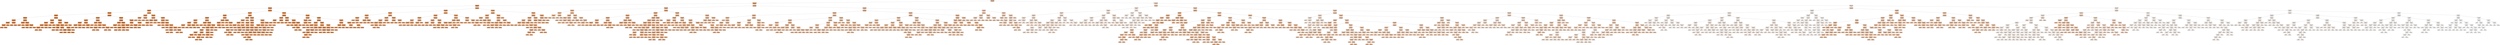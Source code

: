 digraph Tree {
node [shape=box, style="filled, rounded", color="black", fontname=helvetica] ;
edge [fontname=helvetica] ;
0 [label="30yr6mon <= 2.439\nmse = 223109.429\nsamples = 1382\nvalue = 1961.57", fillcolor="#e5813975"] ;
1 [label="30yr6mon <= 1.784\nmse = 83158.421\nsamples = 521\nvalue = 2428.947", fillcolor="#e58139b9"] ;
0 -> 1 [labeldistance=2.5, labelangle=45, headlabel="True"] ;
2 [label="30yr6mon <= 1.348\nmse = 18856.46\nsamples = 272\nvalue = 2670.721", fillcolor="#e58139dd"] ;
1 -> 2 ;
3 [label="30yr1mon <= 1.177\nmse = 5732.681\nsamples = 188\nvalue = 2748.635", fillcolor="#e58139e8"] ;
2 -> 3 ;
4 [label="vix_close <= 18.882\nmse = 7446.467\nsamples = 78\nvalue = 2796.346", fillcolor="#e58139ef"] ;
3 -> 4 ;
5 [label="10yr6mon <= 0.711\nmse = 1984.237\nsamples = 58\nvalue = 2838.481", fillcolor="#e58139f5"] ;
4 -> 5 ;
6 [label="vix_close <= 12.751\nmse = 519.474\nsamples = 29\nvalue = 2872.97", fillcolor="#e58139fa"] ;
5 -> 6 ;
7 [label="10yr6mon <= 0.659\nmse = 161.681\nsamples = 11\nvalue = 2849.958", fillcolor="#e58139f7"] ;
6 -> 7 ;
8 [label="10yr3mon <= 0.814\nmse = 18.369\nsamples = 5\nvalue = 2862.397", fillcolor="#e58139f9"] ;
7 -> 8 ;
9 [label="10yr6mon <= 0.628\nmse = 3.957\nsamples = 3\nvalue = 2864.504", fillcolor="#e58139f9"] ;
8 -> 9 ;
10 [label="20yr6mon <= 0.703\nmse = 0.928\nsamples = 2\nvalue = 2867.205", fillcolor="#e58139fa"] ;
9 -> 10 ;
11 [label="mse = 0.0\nsamples = 1\nvalue = 2868.169", fillcolor="#e58139fa"] ;
10 -> 11 ;
12 [label="mse = -0.0\nsamples = 1\nvalue = 2866.242", fillcolor="#e58139f9"] ;
10 -> 12 ;
13 [label="mse = 0.0\nsamples = 1\nvalue = 2863.154", fillcolor="#e58139f9"] ;
9 -> 13 ;
14 [label="20yr6mon <= 0.732\nmse = 8.314\nsamples = 2\nvalue = 2856.075", fillcolor="#e58139f8"] ;
8 -> 14 ;
15 [label="mse = 0.0\nsamples = 1\nvalue = 2858.958", fillcolor="#e58139f8"] ;
14 -> 15 ;
16 [label="mse = -0.0\nsamples = 1\nvalue = 2853.192", fillcolor="#e58139f8"] ;
14 -> 16 ;
17 [label="vix_close <= 12.596\nmse = 29.258\nsamples = 6\nvalue = 2838.9", fillcolor="#e58139f5"] ;
7 -> 17 ;
18 [label="10yr1mon <= 0.966\nmse = 2.503\nsamples = 2\nvalue = 2847.895", fillcolor="#e58139f7"] ;
17 -> 18 ;
19 [label="mse = 0.0\nsamples = 1\nvalue = 2849.477", fillcolor="#e58139f7"] ;
18 -> 19 ;
20 [label="mse = -0.0\nsamples = 1\nvalue = 2846.313", fillcolor="#e58139f7"] ;
18 -> 20 ;
21 [label="20yr1mon <= 1.076\nmse = 7.182\nsamples = 4\nvalue = 2836.33", fillcolor="#e58139f5"] ;
17 -> 21 ;
22 [label="10yr1mon <= 0.985\nmse = 0.868\nsamples = 2\nvalue = 2839.26", fillcolor="#e58139f5"] ;
21 -> 22 ;
23 [label="mse = 0.0\nsamples = 1\nvalue = 2840.578", fillcolor="#e58139f6"] ;
22 -> 23 ;
24 [label="mse = 0.0\nsamples = 1\nvalue = 2838.601", fillcolor="#e58139f5"] ;
22 -> 24 ;
25 [label="10yr3mon <= 0.892\nmse = 0.653\nsamples = 2\nvalue = 2834.133", fillcolor="#e58139f5"] ;
21 -> 25 ;
26 [label="mse = -0.0\nsamples = 1\nvalue = 2834.6", fillcolor="#e58139f5"] ;
25 -> 26 ;
27 [label="mse = 0.0\nsamples = 1\nvalue = 2832.734", fillcolor="#e58139f5"] ;
25 -> 27 ;
28 [label="10yr6mon <= 0.611\nmse = 103.172\nsamples = 18\nvalue = 2889.98", fillcolor="#e58139fd"] ;
6 -> 28 ;
29 [label="30yr1mon <= 1.073\nmse = 34.131\nsamples = 7\nvalue = 2879.982", fillcolor="#e58139fb"] ;
28 -> 29 ;
30 [label="10yr1mon <= 0.912\nmse = 10.107\nsamples = 5\nvalue = 2875.71", fillcolor="#e58139fb"] ;
29 -> 30 ;
31 [label="vix_close <= 13.171\nmse = 2.726\nsamples = 3\nvalue = 2872.841", fillcolor="#e58139fa"] ;
30 -> 31 ;
32 [label="30yr1mon <= 1.072\nmse = 0.846\nsamples = 2\nvalue = 2871.801", fillcolor="#e58139fa"] ;
31 -> 32 ;
33 [label="mse = 0.0\nsamples = 1\nvalue = 2870.881", fillcolor="#e58139fa"] ;
32 -> 33 ;
34 [label="mse = 0.0\nsamples = 1\nvalue = 2872.721", fillcolor="#e58139fa"] ;
32 -> 34 ;
35 [label="mse = 0.0\nsamples = 1\nvalue = 2874.92", fillcolor="#e58139fb"] ;
31 -> 35 ;
36 [label="10yr6mon <= 0.607\nmse = 1.018\nsamples = 2\nvalue = 2878.58", fillcolor="#e58139fb"] ;
30 -> 36 ;
37 [label="mse = 0.0\nsamples = 1\nvalue = 2879.294", fillcolor="#e58139fb"] ;
36 -> 37 ;
38 [label="mse = 0.0\nsamples = 1\nvalue = 2877.153", fillcolor="#e58139fb"] ;
36 -> 38 ;
39 [label="20yr1mon <= 1.002\nmse = 1.734\nsamples = 2\nvalue = 2886.39", fillcolor="#e58139fc"] ;
29 -> 39 ;
40 [label="mse = 0.0\nsamples = 1\nvalue = 2885.073", fillcolor="#e58139fc"] ;
39 -> 40 ;
41 [label="mse = 0.0\nsamples = 1\nvalue = 2887.707", fillcolor="#e58139fd"] ;
39 -> 41 ;
42 [label="vix_close <= 12.959\nmse = 20.254\nsamples = 11\nvalue = 2897.67", fillcolor="#e58139fe"] ;
28 -> 42 ;
43 [label="vix_close <= 12.863\nmse = 7.401\nsamples = 9\nvalue = 2900.205", fillcolor="#e58139fe"] ;
42 -> 43 ;
44 [label="10yr6mon <= 0.664\nmse = 0.913\nsamples = 3\nvalue = 2903.556", fillcolor="#e58139ff"] ;
43 -> 44 ;
45 [label="mse = 0.0\nsamples = 1\nvalue = 2902.211", fillcolor="#e58139ff"] ;
44 -> 45 ;
46 [label="30yr3mon <= 1.0\nmse = 0.011\nsamples = 2\nvalue = 2904.229", fillcolor="#e58139ff"] ;
44 -> 46 ;
47 [label="mse = 0.0\nsamples = 1\nvalue = 2904.123", fillcolor="#e58139ff"] ;
46 -> 47 ;
48 [label="mse = 0.0\nsamples = 1\nvalue = 2904.335", fillcolor="#e58139ff"] ;
46 -> 48 ;
49 [label="30yr6mon <= 0.786\nmse = 2.222\nsamples = 6\nvalue = 2898.529", fillcolor="#e58139fe"] ;
43 -> 49 ;
50 [label="30yr6mon <= 0.777\nmse = 0.869\nsamples = 3\nvalue = 2897.249", fillcolor="#e58139fe"] ;
49 -> 50 ;
51 [label="mse = 0.0\nsamples = 1\nvalue = 2896.005", fillcolor="#e58139fe"] ;
50 -> 51 ;
52 [label="30yr6mon <= 0.78\nmse = 0.142\nsamples = 2\nvalue = 2897.871", fillcolor="#e58139fe"] ;
50 -> 52 ;
53 [label="mse = 0.0\nsamples = 1\nvalue = 2897.494", fillcolor="#e58139fe"] ;
52 -> 53 ;
54 [label="mse = 0.0\nsamples = 1\nvalue = 2898.248", fillcolor="#e58139fe"] ;
52 -> 54 ;
55 [label="10yr6mon <= 0.646\nmse = 0.297\nsamples = 3\nvalue = 2899.81", fillcolor="#e58139fe"] ;
49 -> 55 ;
56 [label="20yr3mon <= 0.896\nmse = 0.075\nsamples = 2\nvalue = 2899.458", fillcolor="#e58139fe"] ;
55 -> 56 ;
57 [label="mse = 0.0\nsamples = 1\nvalue = 2899.183", fillcolor="#e58139fe"] ;
56 -> 57 ;
58 [label="mse = 0.0\nsamples = 1\nvalue = 2899.733", fillcolor="#e58139fe"] ;
56 -> 58 ;
59 [label="mse = 0.0\nsamples = 1\nvalue = 2900.513", fillcolor="#e58139fe"] ;
55 -> 59 ;
60 [label="10yr3mon <= 0.834\nmse = 2.191\nsamples = 2\nvalue = 2891.967", fillcolor="#e58139fd"] ;
42 -> 60 ;
61 [label="mse = 0.0\nsamples = 1\nvalue = 2889.404", fillcolor="#e58139fd"] ;
60 -> 61 ;
62 [label="mse = 0.0\nsamples = 1\nvalue = 2892.822", fillcolor="#e58139fd"] ;
60 -> 62 ;
63 [label="20yr1mon <= 1.089\nmse = 1416.293\nsamples = 29\nvalue = 2810.327", fillcolor="#e58139f1"] ;
5 -> 63 ;
64 [label="vix_close <= 13.734\nmse = 442.158\nsamples = 15\nvalue = 2782.721", fillcolor="#e58139ed"] ;
63 -> 64 ;
65 [label="10yr1mon <= 1.006\nmse = 109.524\nsamples = 7\nvalue = 2801.729", fillcolor="#e58139f0"] ;
64 -> 65 ;
66 [label="10yr1mon <= 0.998\nmse = 22.788\nsamples = 4\nvalue = 2795.167", fillcolor="#e58139ef"] ;
65 -> 66 ;
67 [label="vix_close <= 13.361\nmse = 4.868\nsamples = 2\nvalue = 2791.813", fillcolor="#e58139ef"] ;
66 -> 67 ;
68 [label="mse = 0.0\nsamples = 1\nvalue = 2792.916", fillcolor="#e58139ef"] ;
67 -> 68 ;
69 [label="mse = -0.0\nsamples = 1\nvalue = 2787.4", fillcolor="#e58139ee"] ;
67 -> 69 ;
70 [label="30yr3mon <= 1.017\nmse = 2.657\nsamples = 2\nvalue = 2800.757", fillcolor="#e58139f0"] ;
66 -> 70 ;
71 [label="mse = 0.0\nsamples = 1\nvalue = 2799.604", fillcolor="#e58139f0"] ;
70 -> 71 ;
72 [label="mse = -0.0\nsamples = 1\nvalue = 2803.062", fillcolor="#e58139f0"] ;
70 -> 72 ;
73 [label="10yr1mon <= 1.012\nmse = 24.614\nsamples = 3\nvalue = 2814.854", fillcolor="#e58139f2"] ;
65 -> 73 ;
74 [label="mse = 0.0\nsamples = 1\nvalue = 2806.855", fillcolor="#e58139f1"] ;
73 -> 74 ;
75 [label="20yr1mon <= 1.081\nmse = 4.385\nsamples = 2\nvalue = 2817.52", fillcolor="#e58139f2"] ;
73 -> 75 ;
76 [label="mse = 0.0\nsamples = 1\nvalue = 2814.558", fillcolor="#e58139f2"] ;
75 -> 76 ;
77 [label="mse = -0.0\nsamples = 1\nvalue = 2819.001", fillcolor="#e58139f3"] ;
75 -> 77 ;
78 [label="10yr6mon <= 0.715\nmse = 52.137\nsamples = 8\nvalue = 2763.712", fillcolor="#e58139ea"] ;
64 -> 78 ;
79 [label="10yr1mon <= 1.0\nmse = 4.438\nsamples = 2\nvalue = 2771.351", fillcolor="#e58139ec"] ;
78 -> 79 ;
80 [label="mse = 0.0\nsamples = 1\nvalue = 2773.931", fillcolor="#e58139ec"] ;
79 -> 80 ;
81 [label="mse = 0.0\nsamples = 1\nvalue = 2769.631", fillcolor="#e58139eb"] ;
79 -> 81 ;
82 [label="20yr1mon <= 1.065\nmse = 14.76\nsamples = 6\nvalue = 2758.256", fillcolor="#e58139ea"] ;
78 -> 82 ;
83 [label="20yr3mon <= 0.947\nmse = 1.662\nsamples = 3\nvalue = 2761.41", fillcolor="#e58139ea"] ;
82 -> 83 ;
84 [label="20yr1mon <= 1.057\nmse = 0.67\nsamples = 2\nvalue = 2762.032", fillcolor="#e58139ea"] ;
83 -> 84 ;
85 [label="mse = 0.0\nsamples = 1\nvalue = 2763.189", fillcolor="#e58139ea"] ;
84 -> 85 ;
86 [label="mse = 0.0\nsamples = 1\nvalue = 2761.453", fillcolor="#e58139ea"] ;
84 -> 86 ;
87 [label="mse = 0.0\nsamples = 1\nvalue = 2759.545", fillcolor="#e58139ea"] ;
83 -> 87 ;
88 [label="30yr1mon <= 1.145\nmse = 1.27\nsamples = 3\nvalue = 2754.05", fillcolor="#e58139e9"] ;
82 -> 88 ;
89 [label="mse = 0.0\nsamples = 1\nvalue = 2755.603", fillcolor="#e58139e9"] ;
88 -> 89 ;
90 [label="20yr1mon <= 1.085\nmse = 0.098\nsamples = 2\nvalue = 2753.274", fillcolor="#e58139e9"] ;
88 -> 90 ;
91 [label="mse = 0.0\nsamples = 1\nvalue = 2753.587", fillcolor="#e58139e9"] ;
90 -> 91 ;
92 [label="mse = 0.0\nsamples = 1\nvalue = 2752.961", fillcolor="#e58139e9"] ;
90 -> 92 ;
93 [label="30yr6mon <= 0.885\nmse = 917.445\nsamples = 14\nvalue = 2836.83", fillcolor="#e58139f5"] ;
63 -> 93 ;
94 [label="30yr3mon <= 1.042\nmse = 485.205\nsamples = 9\nvalue = 2859.168", fillcolor="#e58139f8"] ;
93 -> 94 ;
95 [label="10yr3mon <= 0.905\nmse = 2.675\nsamples = 3\nvalue = 2824.686", fillcolor="#e58139f3"] ;
94 -> 95 ;
96 [label="30yr1mon <= 1.155\nmse = 0.269\nsamples = 2\nvalue = 2825.803", fillcolor="#e58139f4"] ;
95 -> 96 ;
97 [label="mse = 0.0\nsamples = 1\nvalue = 2825.284", fillcolor="#e58139f3"] ;
96 -> 97 ;
98 [label="mse = 0.0\nsamples = 1\nvalue = 2826.322", fillcolor="#e58139f4"] ;
96 -> 98 ;
99 [label="mse = 0.0\nsamples = 1\nvalue = 2822.451", fillcolor="#e58139f3"] ;
95 -> 99 ;
100 [label="30yr6mon <= 0.876\nmse = 166.237\nsamples = 6\nvalue = 2869.513", fillcolor="#e58139fa"] ;
94 -> 100 ;
101 [label="vix_close <= 14.662\nmse = 29.41\nsamples = 4\nvalue = 2875.348", fillcolor="#e58139fb"] ;
100 -> 101 ;
102 [label="20yr6mon <= 0.803\nmse = 5.291\nsamples = 2\nvalue = 2880.269", fillcolor="#e58139fb"] ;
101 -> 102 ;
103 [label="mse = 0.0\nsamples = 1\nvalue = 2882.569", fillcolor="#e58139fc"] ;
102 -> 103 ;
104 [label="mse = -0.0\nsamples = 1\nvalue = 2877.969", fillcolor="#e58139fb"] ;
102 -> 104 ;
105 [label="20yr6mon <= 0.81\nmse = 5.102\nsamples = 2\nvalue = 2870.428", fillcolor="#e58139fa"] ;
101 -> 105 ;
106 [label="mse = 0.0\nsamples = 1\nvalue = 2872.686", fillcolor="#e58139fa"] ;
105 -> 106 ;
107 [label="mse = 0.0\nsamples = 1\nvalue = 2868.169", fillcolor="#e58139fa"] ;
105 -> 107 ;
108 [label="20yr3mon <= 0.992\nmse = 32.522\nsamples = 2\nvalue = 2846.172", fillcolor="#e58139f6"] ;
100 -> 108 ;
109 [label="mse = 0.0\nsamples = 1\nvalue = 2851.874", fillcolor="#e58139f7"] ;
108 -> 109 ;
110 [label="mse = 0.0\nsamples = 1\nvalue = 2840.469", fillcolor="#e58139f6"] ;
108 -> 110 ;
111 [label="30yr6mon <= 0.889\nmse = 259.475\nsamples = 5\nvalue = 2812.63", fillcolor="#e58139f2"] ;
93 -> 111 ;
112 [label="10yr6mon <= 0.72\nmse = 35.928\nsamples = 3\nvalue = 2823.352", fillcolor="#e58139f3"] ;
111 -> 112 ;
113 [label="mse = -0.0\nsamples = 1\nvalue = 2816.451", fillcolor="#e58139f2"] ;
112 -> 113 ;
114 [label="20yr1mon <= 1.096\nmse = 11.759\nsamples = 2\nvalue = 2827.493", fillcolor="#e58139f4"] ;
112 -> 114 ;
115 [label="mse = 0.0\nsamples = 1\nvalue = 2824.693", fillcolor="#e58139f3"] ;
114 -> 115 ;
116 [label="mse = 0.0\nsamples = 1\nvalue = 2831.693", fillcolor="#e58139f4"] ;
114 -> 116 ;
117 [label="20yr6mon <= 0.821\nmse = 16.725\nsamples = 2\nvalue = 2791.184", fillcolor="#e58139ee"] ;
111 -> 117 ;
118 [label="mse = -0.0\nsamples = 1\nvalue = 2788.823", fillcolor="#e58139ee"] ;
117 -> 118 ;
119 [label="mse = -0.0\nsamples = 1\nvalue = 2798.268", fillcolor="#e58139ef"] ;
117 -> 119 ;
120 [label="30yr1mon <= 0.879\nmse = 2758.938\nsamples = 20\nvalue = 2671.345", fillcolor="#e58139dd"] ;
4 -> 120 ;
121 [label="20yr1mon <= 0.681\nmse = 422.235\nsamples = 4\nvalue = 2594.429", fillcolor="#e58139d2"] ;
120 -> 121 ;
122 [label="vix_close <= 24.57\nmse = 228.87\nsamples = 2\nvalue = 2577.395", fillcolor="#e58139cf"] ;
121 -> 122 ;
123 [label="mse = -0.0\nsamples = 1\nvalue = 2586.129", fillcolor="#e58139d0"] ;
122 -> 123 ;
124 [label="mse = 0.0\nsamples = 1\nvalue = 2551.191", fillcolor="#e58139cb"] ;
122 -> 124 ;
125 [label="30yr1mon <= 0.826\nmse = 35.278\nsamples = 2\nvalue = 2611.463", fillcolor="#e58139d4"] ;
121 -> 125 ;
126 [label="mse = 0.0\nsamples = 1\nvalue = 2601.175", fillcolor="#e58139d3"] ;
125 -> 126 ;
127 [label="mse = -0.0\nsamples = 1\nvalue = 2614.892", fillcolor="#e58139d5"] ;
125 -> 127 ;
128 [label="20yr3mon <= 0.778\nmse = 675.002\nsamples = 16\nvalue = 2699.315", fillcolor="#e58139e1"] ;
120 -> 128 ;
129 [label="20yr3mon <= 0.748\nmse = 112.789\nsamples = 5\nvalue = 2671.721", fillcolor="#e58139dd"] ;
128 -> 129 ;
130 [label="30yr3mon <= 0.839\nmse = 32.45\nsamples = 3\nvalue = 2666.313", fillcolor="#e58139dc"] ;
129 -> 130 ;
131 [label="20yr6mon <= 0.58\nmse = 7.036\nsamples = 2\nvalue = 2662.588", fillcolor="#e58139dc"] ;
130 -> 131 ;
132 [label="mse = 0.0\nsamples = 1\nvalue = 2657.994", fillcolor="#e58139db"] ;
131 -> 132 ;
133 [label="mse = 0.0\nsamples = 1\nvalue = 2664.119", fillcolor="#e58139dc"] ;
131 -> 133 ;
134 [label="mse = 0.0\nsamples = 1\nvalue = 2673.765", fillcolor="#e58139dd"] ;
130 -> 134 ;
135 [label="20yr6mon <= 0.625\nmse = 2.869\nsamples = 2\nvalue = 2687.945", fillcolor="#e58139df"] ;
129 -> 135 ;
136 [label="mse = 0.0\nsamples = 1\nvalue = 2686.251", fillcolor="#e58139df"] ;
135 -> 136 ;
137 [label="mse = 0.0\nsamples = 1\nvalue = 2689.639", fillcolor="#e58139e0"] ;
135 -> 137 ;
138 [label="20yr1mon <= 1.091\nmse = 312.541\nsamples = 11\nvalue = 2715.083", fillcolor="#e58139e3"] ;
128 -> 138 ;
139 [label="30yr3mon <= 0.921\nmse = 52.308\nsamples = 10\nvalue = 2710.577", fillcolor="#e58139e3"] ;
138 -> 139 ;
140 [label="30yr6mon <= 0.761\nmse = 2.222\nsamples = 2\nvalue = 2696.157", fillcolor="#e58139e1"] ;
139 -> 140 ;
141 [label="mse = 0.0\nsamples = 1\nvalue = 2694.666", fillcolor="#e58139e0"] ;
140 -> 141 ;
142 [label="mse = -0.0\nsamples = 1\nvalue = 2697.648", fillcolor="#e58139e1"] ;
140 -> 142 ;
143 [label="vix_close <= 19.16\nmse = 16.734\nsamples = 8\nvalue = 2713.199", fillcolor="#e58139e3"] ;
139 -> 143 ;
144 [label="10yr6mon <= 0.565\nmse = 0.874\nsamples = 2\nvalue = 2718.36", fillcolor="#e58139e4"] ;
143 -> 144 ;
145 [label="mse = 0.0\nsamples = 1\nvalue = 2717.038", fillcolor="#e58139e4"] ;
144 -> 145 ;
146 [label="mse = 0.0\nsamples = 1\nvalue = 2719.021", fillcolor="#e58139e4"] ;
144 -> 146 ;
147 [label="20yr3mon <= 0.911\nmse = 8.945\nsamples = 6\nvalue = 2711.263", fillcolor="#e58139e3"] ;
143 -> 147 ;
148 [label="10yr6mon <= 0.576\nmse = 6.117\nsamples = 3\nvalue = 2712.994", fillcolor="#e58139e3"] ;
147 -> 148 ;
149 [label="mse = 0.0\nsamples = 1\nvalue = 2711.011", fillcolor="#e58139e3"] ;
148 -> 149 ;
150 [label="vix_close <= 19.497\nmse = 5.825\nsamples = 2\nvalue = 2714.316", fillcolor="#e58139e3"] ;
148 -> 150 ;
151 [label="mse = 0.0\nsamples = 1\nvalue = 2717.729", fillcolor="#e58139e4"] ;
150 -> 151 ;
152 [label="mse = 0.0\nsamples = 1\nvalue = 2712.609", fillcolor="#e58139e3"] ;
150 -> 152 ;
153 [label="vix_close <= 19.988\nmse = 0.344\nsamples = 3\nvalue = 2708.379", fillcolor="#e58139e2"] ;
147 -> 153 ;
154 [label="mse = 0.0\nsamples = 1\nvalue = 2709.191", fillcolor="#e58139e2"] ;
153 -> 154 ;
155 [label="20yr1mon <= 1.071\nmse = 0.021\nsamples = 2\nvalue = 2707.972", fillcolor="#e58139e2"] ;
153 -> 155 ;
156 [label="mse = 0.0\nsamples = 1\nvalue = 2707.827", fillcolor="#e58139e2"] ;
155 -> 156 ;
157 [label="mse = 0.0\nsamples = 1\nvalue = 2708.117", fillcolor="#e58139e2"] ;
155 -> 157 ;
158 [label="mse = -0.0\nsamples = 1\nvalue = 2773.663", fillcolor="#e58139ec"] ;
138 -> 158 ;
159 [label="10yr6mon <= 0.918\nmse = 2021.044\nsamples = 110\nvalue = 2716.557", fillcolor="#e58139e4"] ;
3 -> 159 ;
160 [label="30yr3mon <= 1.259\nmse = 1903.665\nsamples = 68\nvalue = 2697.878", fillcolor="#e58139e1"] ;
159 -> 160 ;
161 [label="20yr1mon <= 1.31\nmse = 301.713\nsamples = 31\nvalue = 2736.592", fillcolor="#e58139e6"] ;
160 -> 161 ;
162 [label="30yr3mon <= 1.056\nmse = 145.961\nsamples = 24\nvalue = 2744.25", fillcolor="#e58139e8"] ;
161 -> 162 ;
163 [label="10yr3mon <= 0.833\nmse = 49.798\nsamples = 7\nvalue = 2729.674", fillcolor="#e58139e5"] ;
162 -> 163 ;
164 [label="10yr6mon <= 0.666\nmse = 18.533\nsamples = 4\nvalue = 2724.6", fillcolor="#e58139e5"] ;
163 -> 164 ;
165 [label="30yr6mon <= 0.883\nmse = 1.048\nsamples = 2\nvalue = 2719.777", fillcolor="#e58139e4"] ;
164 -> 165 ;
166 [label="mse = 0.0\nsamples = 1\nvalue = 2719.053", fillcolor="#e58139e4"] ;
165 -> 166 ;
167 [label="mse = -0.0\nsamples = 1\nvalue = 2721.225", fillcolor="#e58139e4"] ;
165 -> 167 ;
168 [label="10yr6mon <= 0.672\nmse = 1.108\nsamples = 2\nvalue = 2728.218", fillcolor="#e58139e5"] ;
164 -> 168 ;
169 [label="mse = 0.0\nsamples = 1\nvalue = 2726.395", fillcolor="#e58139e5"] ;
168 -> 169 ;
170 [label="mse = -0.0\nsamples = 1\nvalue = 2728.826", fillcolor="#e58139e5"] ;
168 -> 170 ;
171 [label="20yr3mon <= 0.971\nmse = 7.081\nsamples = 3\nvalue = 2736.777", fillcolor="#e58139e6"] ;
163 -> 171 ;
172 [label="20yr6mon <= 0.81\nmse = 0.168\nsamples = 2\nvalue = 2733.533", fillcolor="#e58139e6"] ;
171 -> 172 ;
173 [label="mse = 0.0\nsamples = 1\nvalue = 2733.124", fillcolor="#e58139e6"] ;
172 -> 173 ;
174 [label="mse = 0.0\nsamples = 1\nvalue = 2733.943", fillcolor="#e58139e6"] ;
172 -> 174 ;
175 [label="mse = 0.0\nsamples = 1\nvalue = 2738.939", fillcolor="#e58139e7"] ;
171 -> 175 ;
176 [label="20yr1mon <= 1.109\nmse = 52.3\nsamples = 17\nvalue = 2750.729", fillcolor="#e58139e9"] ;
162 -> 176 ;
177 [label="vix_close <= 19.875\nmse = 11.385\nsamples = 2\nvalue = 2764.187", fillcolor="#e58139ea"] ;
176 -> 177 ;
178 [label="mse = 0.0\nsamples = 1\nvalue = 2767.561", fillcolor="#e58139eb"] ;
177 -> 178 ;
179 [label="mse = 0.0\nsamples = 1\nvalue = 2760.813", fillcolor="#e58139ea"] ;
177 -> 179 ;
180 [label="10yr1mon <= 1.194\nmse = 22.438\nsamples = 15\nvalue = 2748.388", fillcolor="#e58139e8"] ;
176 -> 180 ;
181 [label="20yr6mon <= 0.822\nmse = 11.438\nsamples = 12\nvalue = 2749.735", fillcolor="#e58139e8"] ;
180 -> 181 ;
182 [label="mse = 0.0\nsamples = 1\nvalue = 2741.291", fillcolor="#e58139e7"] ;
181 -> 182 ;
183 [label="30yr1mon <= 1.267\nmse = 3.905\nsamples = 11\nvalue = 2750.673", fillcolor="#e58139e9"] ;
181 -> 183 ;
184 [label="30yr1mon <= 1.226\nmse = 1.296\nsamples = 7\nvalue = 2752.057", fillcolor="#e58139e9"] ;
183 -> 184 ;
185 [label="vix_close <= 17.279\nmse = 0.046\nsamples = 3\nvalue = 2750.791", fillcolor="#e58139e9"] ;
184 -> 185 ;
186 [label="vix_close <= 14.083\nmse = 0.013\nsamples = 2\nvalue = 2750.901", fillcolor="#e58139e9"] ;
185 -> 186 ;
187 [label="mse = 0.0\nsamples = 1\nvalue = 2750.82", fillcolor="#e58139e9"] ;
186 -> 187 ;
188 [label="mse = 0.0\nsamples = 1\nvalue = 2751.064", fillcolor="#e58139e9"] ;
186 -> 188 ;
189 [label="mse = -0.0\nsamples = 1\nvalue = 2750.461", fillcolor="#e58139e8"] ;
185 -> 189 ;
190 [label="10yr3mon <= 0.978\nmse = 0.351\nsamples = 4\nvalue = 2752.9", fillcolor="#e58139e9"] ;
184 -> 190 ;
191 [label="10yr1mon <= 1.109\nmse = 0.156\nsamples = 3\nvalue = 2753.11", fillcolor="#e58139e9"] ;
190 -> 191 ;
192 [label="10yr1mon <= 1.108\nmse = 0.011\nsamples = 2\nvalue = 2752.795", fillcolor="#e58139e9"] ;
191 -> 192 ;
193 [label="mse = 0.0\nsamples = 1\nvalue = 2752.648", fillcolor="#e58139e9"] ;
192 -> 193 ;
194 [label="mse = -0.0\nsamples = 1\nvalue = 2752.869", fillcolor="#e58139e9"] ;
192 -> 194 ;
195 [label="mse = -0.0\nsamples = 1\nvalue = 2753.583", fillcolor="#e58139e9"] ;
191 -> 195 ;
196 [label="mse = -0.0\nsamples = 1\nvalue = 2751.849", fillcolor="#e58139e9"] ;
190 -> 196 ;
197 [label="20yr3mon <= 1.077\nmse = 1.784\nsamples = 4\nvalue = 2748.944", fillcolor="#e58139e8"] ;
183 -> 197 ;
198 [label="30yr6mon <= 0.969\nmse = 0.021\nsamples = 3\nvalue = 2749.712", fillcolor="#e58139e8"] ;
197 -> 198 ;
199 [label="10yr1mon <= 1.131\nmse = 0.005\nsamples = 2\nvalue = 2749.907", fillcolor="#e58139e8"] ;
198 -> 199 ;
200 [label="mse = 0.0\nsamples = 1\nvalue = 2749.836", fillcolor="#e58139e8"] ;
199 -> 200 ;
201 [label="mse = 0.0\nsamples = 1\nvalue = 2749.978", fillcolor="#e58139e8"] ;
199 -> 201 ;
202 [label="mse = 0.0\nsamples = 1\nvalue = 2749.614", fillcolor="#e58139e8"] ;
198 -> 202 ;
203 [label="mse = 0.0\nsamples = 1\nvalue = 2746.641", fillcolor="#e58139e8"] ;
197 -> 203 ;
204 [label="20yr1mon <= 1.293\nmse = 3.057\nsamples = 3\nvalue = 2739.409", fillcolor="#e58139e7"] ;
180 -> 204 ;
205 [label="10yr3mon <= 1.036\nmse = 0.909\nsamples = 2\nvalue = 2740.516", fillcolor="#e58139e7"] ;
204 -> 205 ;
206 [label="mse = 0.0\nsamples = 1\nvalue = 2741.469", fillcolor="#e58139e7"] ;
205 -> 206 ;
207 [label="mse = 0.0\nsamples = 1\nvalue = 2739.563", fillcolor="#e58139e7"] ;
205 -> 207 ;
208 [label="mse = 0.0\nsamples = 1\nvalue = 2737.195", fillcolor="#e58139e7"] ;
204 -> 208 ;
209 [label="30yr6mon <= 1.05\nmse = 65.119\nsamples = 7\nvalue = 2713.616", fillcolor="#e58139e3"] ;
161 -> 209 ;
210 [label="10yr6mon <= 0.892\nmse = 18.987\nsamples = 4\nvalue = 2719.163", fillcolor="#e58139e4"] ;
209 -> 210 ;
211 [label="20yr6mon <= 0.959\nmse = 4.364\nsamples = 3\nvalue = 2722.287", fillcolor="#e58139e4"] ;
210 -> 211 ;
212 [label="10yr1mon <= 1.252\nmse = 2.019\nsamples = 2\nvalue = 2723.115", fillcolor="#e58139e4"] ;
211 -> 212 ;
213 [label="mse = 0.0\nsamples = 1\nvalue = 2725.577", fillcolor="#e58139e5"] ;
212 -> 213 ;
214 [label="mse = 0.0\nsamples = 1\nvalue = 2722.295", fillcolor="#e58139e4"] ;
212 -> 214 ;
215 [label="mse = 0.0\nsamples = 1\nvalue = 2718.971", fillcolor="#e58139e4"] ;
211 -> 215 ;
216 [label="mse = -0.0\nsamples = 1\nvalue = 2713.957", fillcolor="#e58139e3"] ;
210 -> 216 ;
217 [label="20yr3mon <= 1.152\nmse = 10.919\nsamples = 3\nvalue = 2704.74", fillcolor="#e58139e2"] ;
209 -> 217 ;
218 [label="mse = 0.0\nsamples = 1\nvalue = 2711.176", fillcolor="#e58139e3"] ;
217 -> 218 ;
219 [label="20yr3mon <= 1.161\nmse = 0.708\nsamples = 2\nvalue = 2703.131", fillcolor="#e58139e2"] ;
217 -> 219 ;
220 [label="mse = 0.0\nsamples = 1\nvalue = 2703.973", fillcolor="#e58139e2"] ;
219 -> 220 ;
221 [label="mse = 0.0\nsamples = 1\nvalue = 2702.29", fillcolor="#e58139e1"] ;
219 -> 221 ;
222 [label="vix_close <= 10.099\nmse = 508.169\nsamples = 37\nvalue = 2659.165", fillcolor="#e58139db"] ;
160 -> 222 ;
223 [label="10yr6mon <= 0.909\nmse = 189.859\nsamples = 5\nvalue = 2703.777", fillcolor="#e58139e2"] ;
222 -> 223 ;
224 [label="20yr6mon <= 1.087\nmse = 33.41\nsamples = 4\nvalue = 2694.623", fillcolor="#e58139e0"] ;
223 -> 224 ;
225 [label="20yr3mon <= 1.245\nmse = 6.819\nsamples = 3\nvalue = 2697.694", fillcolor="#e58139e1"] ;
224 -> 225 ;
226 [label="20yr6mon <= 1.083\nmse = 2.163\nsamples = 2\nvalue = 2696.054", fillcolor="#e58139e1"] ;
225 -> 226 ;
227 [label="mse = 0.0\nsamples = 1\nvalue = 2697.525", fillcolor="#e58139e1"] ;
226 -> 227 ;
228 [label="mse = -0.0\nsamples = 1\nvalue = 2694.584", fillcolor="#e58139e0"] ;
226 -> 228 ;
229 [label="mse = 0.0\nsamples = 1\nvalue = 2700.973", fillcolor="#e58139e1"] ;
225 -> 229 ;
230 [label="mse = -0.0\nsamples = 1\nvalue = 2685.409", fillcolor="#e58139df"] ;
224 -> 230 ;
231 [label="mse = 0.0\nsamples = 1\nvalue = 2722.084", fillcolor="#e58139e4"] ;
223 -> 231 ;
232 [label="30yr6mon <= 1.294\nmse = 256.236\nsamples = 32\nvalue = 2653.346", fillcolor="#e58139da"] ;
222 -> 232 ;
233 [label="20yr3mon <= 1.177\nmse = 142.084\nsamples = 27\nvalue = 2658.955", fillcolor="#e58139db"] ;
232 -> 233 ;
234 [label="20yr3mon <= 1.167\nmse = 22.471\nsamples = 11\nvalue = 2648.488", fillcolor="#e58139da"] ;
233 -> 234 ;
235 [label="vix_close <= 19.044\nmse = 1.96\nsamples = 5\nvalue = 2643.451", fillcolor="#e58139d9"] ;
234 -> 235 ;
236 [label="mse = 0.0\nsamples = 1\nvalue = 2646.239", fillcolor="#e58139d9"] ;
235 -> 236 ;
237 [label="20yr6mon <= 0.967\nmse = 0.487\nsamples = 4\nvalue = 2642.893", fillcolor="#e58139d9"] ;
235 -> 237 ;
238 [label="30yr6mon <= 1.084\nmse = 0.285\nsamples = 3\nvalue = 2643.147", fillcolor="#e58139d9"] ;
237 -> 238 ;
239 [label="mse = 0.0\nsamples = 1\nvalue = 2642.265", fillcolor="#e58139d9"] ;
238 -> 239 ;
240 [label="30yr1mon <= 1.371\nmse = 0.034\nsamples = 2\nvalue = 2643.442", fillcolor="#e58139d9"] ;
238 -> 240 ;
241 [label="mse = 0.0\nsamples = 1\nvalue = 2643.311", fillcolor="#e58139d9"] ;
240 -> 241 ;
242 [label="mse = 0.0\nsamples = 1\nvalue = 2643.703", fillcolor="#e58139d9"] ;
240 -> 242 ;
243 [label="mse = 0.0\nsamples = 1\nvalue = 2641.877", fillcolor="#e58139d9"] ;
237 -> 243 ;
244 [label="20yr3mon <= 1.174\nmse = 4.56\nsamples = 6\nvalue = 2652.265", fillcolor="#e58139da"] ;
234 -> 244 ;
245 [label="10yr6mon <= 0.868\nmse = 1.681\nsamples = 3\nvalue = 2650.422", fillcolor="#e58139da"] ;
244 -> 245 ;
246 [label="mse = 0.0\nsamples = 1\nvalue = 2648.195", fillcolor="#e58139da"] ;
245 -> 246 ;
247 [label="30yr3mon <= 1.288\nmse = 0.038\nsamples = 2\nvalue = 2651.164", fillcolor="#e58139da"] ;
245 -> 247 ;
248 [label="mse = 0.0\nsamples = 1\nvalue = 2650.89", fillcolor="#e58139da"] ;
247 -> 248 ;
249 [label="mse = -0.0\nsamples = 1\nvalue = 2651.301", fillcolor="#e58139da"] ;
247 -> 249 ;
250 [label="30yr6mon <= 1.094\nmse = 0.644\nsamples = 3\nvalue = 2654.108", fillcolor="#e58139da"] ;
244 -> 250 ;
251 [label="mse = 0.0\nsamples = 1\nvalue = 2653.32", fillcolor="#e58139da"] ;
250 -> 251 ;
252 [label="10yr6mon <= 0.884\nmse = 0.047\nsamples = 2\nvalue = 2654.896", fillcolor="#e58139da"] ;
250 -> 252 ;
253 [label="mse = 0.0\nsamples = 1\nvalue = 2654.679", fillcolor="#e58139da"] ;
252 -> 253 ;
254 [label="mse = -0.0\nsamples = 1\nvalue = 2655.113", fillcolor="#e58139db"] ;
252 -> 254 ;
255 [label="vix_close <= 18.35\nmse = 107.608\nsamples = 16\nvalue = 2665.326", fillcolor="#e58139dc"] ;
233 -> 255 ;
256 [label="30yr6mon <= 1.293\nmse = 43.32\nsamples = 13\nvalue = 2661.016", fillcolor="#e58139db"] ;
255 -> 256 ;
257 [label="vix_close <= 16.857\nmse = 34.502\nsamples = 10\nvalue = 2663.135", fillcolor="#e58139dc"] ;
256 -> 257 ;
258 [label="30yr1mon <= 1.584\nmse = 26.038\nsamples = 6\nvalue = 2666.161", fillcolor="#e58139dc"] ;
257 -> 258 ;
259 [label="30yr6mon <= 1.091\nmse = 15.592\nsamples = 4\nvalue = 2668.909", fillcolor="#e58139dd"] ;
258 -> 259 ;
260 [label="mse = 0.0\nsamples = 1\nvalue = 2677.074", fillcolor="#e58139de"] ;
259 -> 260 ;
261 [label="10yr3mon <= 1.073\nmse = 2.711\nsamples = 3\nvalue = 2667.276", fillcolor="#e58139dc"] ;
259 -> 261 ;
262 [label="mse = 0.0\nsamples = 1\nvalue = 2670.442", fillcolor="#e58139dd"] ;
261 -> 262 ;
263 [label="10yr3mon <= 1.089\nmse = 0.256\nsamples = 2\nvalue = 2666.484", fillcolor="#e58139dc"] ;
261 -> 263 ;
264 [label="mse = 0.0\nsamples = 1\nvalue = 2666.777", fillcolor="#e58139dc"] ;
263 -> 264 ;
265 [label="mse = -0.0\nsamples = 1\nvalue = 2665.607", fillcolor="#e58139dc"] ;
263 -> 265 ;
266 [label="30yr6mon <= 1.292\nmse = 1.628\nsamples = 2\nvalue = 2660.665", fillcolor="#e58139db"] ;
258 -> 266 ;
267 [label="mse = 0.0\nsamples = 1\nvalue = 2661.568", fillcolor="#e58139db"] ;
266 -> 267 ;
268 [label="mse = -0.0\nsamples = 1\nvalue = 2658.861", fillcolor="#e58139db"] ;
266 -> 268 ;
269 [label="20yr6mon <= 0.986\nmse = 3.589\nsamples = 4\nvalue = 2657.688", fillcolor="#e58139db"] ;
257 -> 269 ;
270 [label="20yr6mon <= 0.985\nmse = 0.982\nsamples = 2\nvalue = 2659.836", fillcolor="#e58139db"] ;
269 -> 270 ;
271 [label="mse = 0.0\nsamples = 1\nvalue = 2658.845", fillcolor="#e58139db"] ;
270 -> 271 ;
272 [label="mse = 0.0\nsamples = 1\nvalue = 2660.828", fillcolor="#e58139db"] ;
270 -> 272 ;
273 [label="10yr3mon <= 1.094\nmse = 0.201\nsamples = 2\nvalue = 2656.256", fillcolor="#e58139db"] ;
269 -> 273 ;
274 [label="mse = 0.0\nsamples = 1\nvalue = 2655.623", fillcolor="#e58139db"] ;
273 -> 274 ;
275 [label="mse = 0.0\nsamples = 1\nvalue = 2656.573", fillcolor="#e58139db"] ;
273 -> 275 ;
276 [label="30yr6mon <= 1.293\nmse = 3.431\nsamples = 3\nvalue = 2653.597", fillcolor="#e58139da"] ;
256 -> 276 ;
277 [label="mse = 0.0\nsamples = 1\nvalue = 2656.225", fillcolor="#e58139db"] ;
276 -> 277 ;
278 [label="30yr1mon <= 1.584\nmse = 1.505\nsamples = 2\nvalue = 2652.721", fillcolor="#e58139da"] ;
276 -> 278 ;
279 [label="mse = 0.0\nsamples = 1\nvalue = 2650.986", fillcolor="#e58139da"] ;
278 -> 279 ;
280 [label="mse = 0.0\nsamples = 1\nvalue = 2653.589", fillcolor="#e58139da"] ;
278 -> 280 ;
281 [label="vix_close <= 19.029\nmse = 31.339\nsamples = 3\nvalue = 2680.844", fillcolor="#e58139de"] ;
255 -> 281 ;
282 [label="mse = 0.0\nsamples = 1\nvalue = 2691.559", fillcolor="#e58139e0"] ;
281 -> 282 ;
283 [label="20yr1mon <= 1.282\nmse = 3.298\nsamples = 2\nvalue = 2678.166", fillcolor="#e58139de"] ;
281 -> 283 ;
284 [label="mse = 0.0\nsamples = 1\nvalue = 2675.02", fillcolor="#e58139dd"] ;
283 -> 284 ;
285 [label="mse = 0.0\nsamples = 1\nvalue = 2679.214", fillcolor="#e58139de"] ;
283 -> 285 ;
286 [label="10yr3mon <= 1.068\nmse = 64.514\nsamples = 5\nvalue = 2630.288", fillcolor="#e58139d7"] ;
232 -> 286 ;
287 [label="10yr1mon <= 1.196\nmse = 27.495\nsamples = 3\nvalue = 2636.491", fillcolor="#e58139d8"] ;
286 -> 287 ;
288 [label="10yr1mon <= 1.19\nmse = 9.267\nsamples = 2\nvalue = 2642.464", fillcolor="#e58139d9"] ;
287 -> 288 ;
289 [label="mse = 0.0\nsamples = 1\nvalue = 2645.508", fillcolor="#e58139d9"] ;
288 -> 289 ;
290 [label="mse = 0.0\nsamples = 1\nvalue = 2639.42", fillcolor="#e58139d8"] ;
288 -> 290 ;
291 [label="mse = 0.0\nsamples = 1\nvalue = 2632.508", fillcolor="#e58139d7"] ;
287 -> 291 ;
292 [label="10yr1mon <= 1.215\nmse = 2.576\nsamples = 2\nvalue = 2622.534", fillcolor="#e58139d6"] ;
286 -> 292 ;
293 [label="mse = 0.0\nsamples = 1\nvalue = 2625.314", fillcolor="#e58139d6"] ;
292 -> 293 ;
294 [label="mse = -0.0\nsamples = 1\nvalue = 2621.608", fillcolor="#e58139d6"] ;
292 -> 294 ;
295 [label="vix_close <= 13.338\nmse = 983.068\nsamples = 42\nvalue = 2743.168", fillcolor="#e58139e7"] ;
159 -> 295 ;
296 [label="10yr1mon <= 1.243\nmse = 543.588\nsamples = 12\nvalue = 2774.498", fillcolor="#e58139ec"] ;
295 -> 296 ;
297 [label="10yr6mon <= 0.925\nmse = 171.684\nsamples = 4\nvalue = 2742.746", fillcolor="#e58139e7"] ;
296 -> 297 ;
298 [label="10yr1mon <= 1.23\nmse = 4.588\nsamples = 2\nvalue = 2731.575", fillcolor="#e58139e6"] ;
297 -> 298 ;
299 [label="mse = 0.0\nsamples = 1\nvalue = 2730.338", fillcolor="#e58139e6"] ;
298 -> 299 ;
300 [label="mse = -0.0\nsamples = 1\nvalue = 2735.285", fillcolor="#e58139e6"] ;
298 -> 300 ;
301 [label="20yr3mon <= 1.259\nmse = 6.223\nsamples = 2\nvalue = 2757.641", fillcolor="#e58139ea"] ;
297 -> 301 ;
302 [label="mse = 0.0\nsamples = 1\nvalue = 2755.877", fillcolor="#e58139e9"] ;
301 -> 302 ;
303 [label="mse = -0.0\nsamples = 1\nvalue = 2761.169", fillcolor="#e58139ea"] ;
301 -> 303 ;
304 [label="10yr1mon <= 1.26\nmse = 110.652\nsamples = 8\nvalue = 2787.572", fillcolor="#e58139ee"] ;
296 -> 304 ;
305 [label="20yr6mon <= 1.096\nmse = 7.654\nsamples = 2\nvalue = 2770.277", fillcolor="#e58139eb"] ;
304 -> 305 ;
306 [label="mse = 0.0\nsamples = 1\nvalue = 2767.51", fillcolor="#e58139eb"] ;
305 -> 306 ;
307 [label="mse = -0.0\nsamples = 1\nvalue = 2773.043", fillcolor="#e58139ec"] ;
305 -> 307 ;
308 [label="vix_close <= 10.719\nmse = 21.984\nsamples = 6\nvalue = 2792.894", fillcolor="#e58139ef"] ;
304 -> 308 ;
309 [label="20yr1mon <= 1.429\nmse = 3.34\nsamples = 2\nvalue = 2787.463", fillcolor="#e58139ee"] ;
308 -> 309 ;
310 [label="mse = 0.0\nsamples = 1\nvalue = 2784.298", fillcolor="#e58139ed"] ;
309 -> 310 ;
311 [label="mse = -0.0\nsamples = 1\nvalue = 2788.519", fillcolor="#e58139ee"] ;
309 -> 311 ;
312 [label="20yr1mon <= 1.461\nmse = 11.34\nsamples = 4\nvalue = 2795.307", fillcolor="#e58139ef"] ;
308 -> 312 ;
313 [label="10yr6mon <= 0.968\nmse = 5.125\nsamples = 3\nvalue = 2796.228", fillcolor="#e58139ef"] ;
312 -> 313 ;
314 [label="mse = 0.0\nsamples = 1\nvalue = 2792.785", fillcolor="#e58139ef"] ;
313 -> 314 ;
315 [label="20yr1mon <= 1.447\nmse = 1.565\nsamples = 2\nvalue = 2797.376", fillcolor="#e58139ef"] ;
313 -> 315 ;
316 [label="mse = -0.0\nsamples = 1\nvalue = 2798.627", fillcolor="#e58139f0"] ;
315 -> 316 ;
317 [label="mse = -0.0\nsamples = 1\nvalue = 2796.125", fillcolor="#e58139ef"] ;
315 -> 317 ;
318 [label="mse = -0.0\nsamples = 1\nvalue = 2787.94", fillcolor="#e58139ee"] ;
312 -> 318 ;
319 [label="20yr3mon <= 1.284\nmse = 482.086\nsamples = 30\nvalue = 2727.823", fillcolor="#e58139e5"] ;
295 -> 319 ;
320 [label="20yr1mon <= 1.383\nmse = 103.416\nsamples = 4\nvalue = 2697.121", fillcolor="#e58139e1"] ;
319 -> 320 ;
321 [label="30yr3mon <= 1.386\nmse = 20.205\nsamples = 3\nvalue = 2703.827", fillcolor="#e58139e2"] ;
320 -> 321 ;
322 [label="20yr6mon <= 1.032\nmse = 4.843\nsamples = 2\nvalue = 2701.477", fillcolor="#e58139e1"] ;
321 -> 322 ;
323 [label="mse = 0.0\nsamples = 1\nvalue = 2698.365", fillcolor="#e58139e1"] ;
322 -> 323 ;
324 [label="mse = 0.0\nsamples = 1\nvalue = 2703.033", fillcolor="#e58139e2"] ;
322 -> 324 ;
325 [label="mse = 0.0\nsamples = 1\nvalue = 2710.878", fillcolor="#e58139e3"] ;
321 -> 325 ;
326 [label="mse = 0.0\nsamples = 1\nvalue = 2683.709", fillcolor="#e58139df"] ;
320 -> 326 ;
327 [label="vix_close <= 19.645\nmse = 385.045\nsamples = 26\nvalue = 2732.107", fillcolor="#e58139e6"] ;
319 -> 327 ;
328 [label="30yr6mon <= 1.301\nmse = 228.453\nsamples = 18\nvalue = 2741.968", fillcolor="#e58139e7"] ;
327 -> 328 ;
329 [label="30yr6mon <= 1.223\nmse = 27.037\nsamples = 9\nvalue = 2731.043", fillcolor="#e58139e6"] ;
328 -> 329 ;
330 [label="10yr1mon <= 1.274\nmse = 3.053\nsamples = 2\nvalue = 2723.273", fillcolor="#e58139e5"] ;
329 -> 330 ;
331 [label="mse = 0.0\nsamples = 1\nvalue = 2722.264", fillcolor="#e58139e4"] ;
330 -> 331 ;
332 [label="mse = 0.0\nsamples = 1\nvalue = 2726.299", fillcolor="#e58139e5"] ;
330 -> 332 ;
333 [label="20yr6mon <= 1.116\nmse = 8.197\nsamples = 7\nvalue = 2733.634", fillcolor="#e58139e6"] ;
329 -> 333 ;
334 [label="mse = 0.0\nsamples = 1\nvalue = 2729.258", fillcolor="#e58139e5"] ;
333 -> 334 ;
335 [label="20yr1mon <= 1.572\nmse = 5.24\nsamples = 6\nvalue = 2734.509", fillcolor="#e58139e6"] ;
333 -> 335 ;
336 [label="10yr1mon <= 1.332\nmse = 0.912\nsamples = 4\nvalue = 2736.411", fillcolor="#e58139e6"] ;
335 -> 336 ;
337 [label="mse = 0.0\nsamples = 1\nvalue = 2734.54", fillcolor="#e58139e6"] ;
336 -> 337 ;
338 [label="20yr3mon <= 1.358\nmse = 0.046\nsamples = 3\nvalue = 2736.879", fillcolor="#e58139e6"] ;
336 -> 338 ;
339 [label="10yr6mon <= 0.989\nmse = 0.0\nsamples = 2\nvalue = 2737.092", fillcolor="#e58139e7"] ;
338 -> 339 ;
340 [label="mse = 0.0\nsamples = 1\nvalue = 2737.104", fillcolor="#e58139e7"] ;
339 -> 340 ;
341 [label="mse = -0.0\nsamples = 1\nvalue = 2737.081", fillcolor="#e58139e7"] ;
339 -> 341 ;
342 [label="mse = -0.0\nsamples = 1\nvalue = 2736.666", fillcolor="#e58139e6"] ;
338 -> 342 ;
343 [label="20yr3mon <= 1.387\nmse = 2.33\nsamples = 2\nvalue = 2732.606", fillcolor="#e58139e6"] ;
335 -> 343 ;
344 [label="mse = 0.0\nsamples = 1\nvalue = 2733.853", fillcolor="#e58139e6"] ;
343 -> 344 ;
345 [label="mse = 0.0\nsamples = 1\nvalue = 2730.737", fillcolor="#e58139e6"] ;
343 -> 345 ;
346 [label="20yr6mon <= 1.21\nmse = 148.662\nsamples = 9\nvalue = 2755.414", fillcolor="#e58139e9"] ;
328 -> 346 ;
347 [label="10yr3mon <= 1.234\nmse = 57.216\nsamples = 6\nvalue = 2763.695", fillcolor="#e58139ea"] ;
346 -> 347 ;
348 [label="10yr3mon <= 1.222\nmse = 33.89\nsamples = 2\nvalue = 2771.829", fillcolor="#e58139ec"] ;
347 -> 348 ;
349 [label="mse = 0.0\nsamples = 1\nvalue = 2780.062", fillcolor="#e58139ed"] ;
348 -> 349 ;
350 [label="mse = 0.0\nsamples = 1\nvalue = 2767.713", fillcolor="#e58139eb"] ;
348 -> 350 ;
351 [label="10yr1mon <= 1.39\nmse = 7.702\nsamples = 4\nvalue = 2758.815", fillcolor="#e58139ea"] ;
347 -> 351 ;
352 [label="30yr1mon <= 1.651\nmse = 3.577\nsamples = 2\nvalue = 2761.807", fillcolor="#e58139ea"] ;
351 -> 352 ;
353 [label="mse = 0.0\nsamples = 1\nvalue = 2763.699", fillcolor="#e58139ea"] ;
352 -> 353 ;
354 [label="mse = -0.0\nsamples = 1\nvalue = 2759.916", fillcolor="#e58139ea"] ;
352 -> 354 ;
355 [label="30yr3mon <= 1.516\nmse = 0.505\nsamples = 2\nvalue = 2756.821", fillcolor="#e58139e9"] ;
351 -> 355 ;
356 [label="mse = 0.0\nsamples = 1\nvalue = 2757.323", fillcolor="#e58139e9"] ;
355 -> 356 ;
357 [label="mse = -0.0\nsamples = 1\nvalue = 2755.816", fillcolor="#e58139e9"] ;
355 -> 357 ;
358 [label="20yr1mon <= 1.588\nmse = 9.686\nsamples = 3\nvalue = 2742.164", fillcolor="#e58139e7"] ;
346 -> 358 ;
359 [label="20yr3mon <= 1.412\nmse = 3.784\nsamples = 2\nvalue = 2745.665", fillcolor="#e58139e8"] ;
358 -> 359 ;
360 [label="mse = 0.0\nsamples = 1\nvalue = 2747.611", fillcolor="#e58139e8"] ;
359 -> 360 ;
361 [label="mse = -0.0\nsamples = 1\nvalue = 2743.72", fillcolor="#e58139e7"] ;
359 -> 361 ;
362 [label="mse = 0.0\nsamples = 1\nvalue = 2739.83", fillcolor="#e58139e7"] ;
358 -> 362 ;
363 [label="20yr1mon <= 1.623\nmse = 90.697\nsamples = 8\nvalue = 2711.679", fillcolor="#e58139e3"] ;
327 -> 363 ;
364 [label="20yr1mon <= 1.616\nmse = 12.645\nsamples = 4\nvalue = 2721.654", fillcolor="#e58139e4"] ;
363 -> 364 ;
365 [label="vix_close <= 20.161\nmse = 2.109\nsamples = 2\nvalue = 2724.913", fillcolor="#e58139e5"] ;
364 -> 365 ;
366 [label="mse = 0.0\nsamples = 1\nvalue = 2722.859", fillcolor="#e58139e4"] ;
365 -> 366 ;
367 [label="mse = -0.0\nsamples = 1\nvalue = 2725.94", fillcolor="#e58139e5"] ;
365 -> 367 ;
368 [label="30yr6mon <= 1.329\nmse = 1.943\nsamples = 2\nvalue = 2718.396", fillcolor="#e58139e4"] ;
364 -> 368 ;
369 [label="mse = 0.0\nsamples = 1\nvalue = 2717.41", fillcolor="#e58139e4"] ;
368 -> 369 ;
370 [label="mse = -0.0\nsamples = 1\nvalue = 2720.367", fillcolor="#e58139e4"] ;
368 -> 370 ;
371 [label="10yr1mon <= 1.466\nmse = 18.646\nsamples = 4\nvalue = 2704.198", fillcolor="#e58139e2"] ;
363 -> 371 ;
372 [label="30yr6mon <= 1.32\nmse = 2.718\nsamples = 2\nvalue = 2709.51", fillcolor="#e58139e2"] ;
371 -> 372 ;
373 [label="mse = 0.0\nsamples = 1\nvalue = 2710.676", fillcolor="#e58139e3"] ;
372 -> 373 ;
374 [label="mse = -0.0\nsamples = 1\nvalue = 2707.179", fillcolor="#e58139e2"] ;
372 -> 374 ;
375 [label="vix_close <= 22.07\nmse = 1.115\nsamples = 2\nvalue = 2701.011", fillcolor="#e58139e1"] ;
371 -> 375 ;
376 [label="mse = 0.0\nsamples = 1\nvalue = 2700.483", fillcolor="#e58139e1"] ;
375 -> 376 ;
377 [label="mse = 0.0\nsamples = 1\nvalue = 2703.123", fillcolor="#e58139e2"] ;
375 -> 377 ;
378 [label="30yr6mon <= 1.637\nmse = 3444.784\nsamples = 84\nvalue = 2493.319", fillcolor="#e58139c3"] ;
2 -> 378 ;
379 [label="30yr6mon <= 1.594\nmse = 2015.885\nsamples = 46\nvalue = 2540.868", fillcolor="#e58139ca"] ;
378 -> 379 ;
380 [label="30yr6mon <= 1.429\nmse = 168.424\nsamples = 18\nvalue = 2587.159", fillcolor="#e58139d1"] ;
379 -> 380 ;
381 [label="30yr3mon <= 1.526\nmse = 34.326\nsamples = 7\nvalue = 2602.147", fillcolor="#e58139d3"] ;
380 -> 381 ;
382 [label="30yr3mon <= 1.512\nmse = 13.893\nsamples = 3\nvalue = 2606.909", fillcolor="#e58139d3"] ;
381 -> 382 ;
383 [label="mse = 0.0\nsamples = 1\nvalue = 2611.422", fillcolor="#e58139d4"] ;
382 -> 383 ;
384 [label="20yr1mon <= 1.485\nmse = 0.53\nsamples = 2\nvalue = 2603.901", fillcolor="#e58139d3"] ;
382 -> 384 ;
385 [label="mse = 0.0\nsamples = 1\nvalue = 2604.416", fillcolor="#e58139d3"] ;
384 -> 385 ;
386 [label="mse = -0.0\nsamples = 1\nvalue = 2602.871", fillcolor="#e58139d3"] ;
384 -> 386 ;
387 [label="vix_close <= 10.522\nmse = 9.401\nsamples = 4\nvalue = 2597.385", fillcolor="#e58139d2"] ;
381 -> 387 ;
388 [label="30yr3mon <= 1.554\nmse = 1.098\nsamples = 2\nvalue = 2593.954", fillcolor="#e58139d2"] ;
387 -> 388 ;
389 [label="mse = 0.0\nsamples = 1\nvalue = 2595.002", fillcolor="#e58139d2"] ;
388 -> 389 ;
390 [label="mse = 0.0\nsamples = 1\nvalue = 2592.907", fillcolor="#e58139d1"] ;
388 -> 390 ;
391 [label="20yr6mon <= 1.194\nmse = 1.858\nsamples = 2\nvalue = 2599.672", fillcolor="#e58139d2"] ;
387 -> 391 ;
392 [label="mse = 0.0\nsamples = 1\nvalue = 2601.6", fillcolor="#e58139d3"] ;
391 -> 392 ;
393 [label="mse = 0.0\nsamples = 1\nvalue = 2598.708", fillcolor="#e58139d2"] ;
391 -> 393 ;
394 [label="vix_close <= 10.419\nmse = 24.087\nsamples = 11\nvalue = 2577.792", fillcolor="#e58139cf"] ;
380 -> 394 ;
395 [label="30yr1mon <= 1.853\nmse = 2.518\nsamples = 7\nvalue = 2574.795", fillcolor="#e58139cf"] ;
394 -> 395 ;
396 [label="20yr3mon <= 1.492\nmse = 0.584\nsamples = 5\nvalue = 2575.627", fillcolor="#e58139cf"] ;
395 -> 396 ;
397 [label="20yr3mon <= 1.484\nmse = 0.208\nsamples = 3\nvalue = 2576.261", fillcolor="#e58139cf"] ;
396 -> 397 ;
398 [label="mse = 0.0\nsamples = 1\nvalue = 2577.035", fillcolor="#e58139cf"] ;
397 -> 398 ;
399 [label="30yr3mon <= 1.71\nmse = 0.012\nsamples = 2\nvalue = 2576.004", fillcolor="#e58139cf"] ;
397 -> 399 ;
400 [label="mse = 0.0\nsamples = 1\nvalue = 2576.159", fillcolor="#e58139cf"] ;
399 -> 400 ;
401 [label="mse = 0.0\nsamples = 1\nvalue = 2575.926", fillcolor="#e58139cf"] ;
399 -> 401 ;
402 [label="20yr6mon <= 1.348\nmse = 0.154\nsamples = 2\nvalue = 2574.992", fillcolor="#e58139cf"] ;
396 -> 402 ;
403 [label="mse = 0.0\nsamples = 1\nvalue = 2575.218", fillcolor="#e58139cf"] ;
402 -> 403 ;
404 [label="mse = -0.0\nsamples = 1\nvalue = 2574.312", fillcolor="#e58139cf"] ;
402 -> 404 ;
405 [label="10yr1mon <= 1.355\nmse = 0.918\nsamples = 2\nvalue = 2572.579", fillcolor="#e58139ce"] ;
395 -> 405 ;
406 [label="mse = 0.0\nsamples = 1\nvalue = 2573.256", fillcolor="#e58139cf"] ;
405 -> 406 ;
407 [label="mse = 0.0\nsamples = 1\nvalue = 2571.224", fillcolor="#e58139ce"] ;
405 -> 407 ;
408 [label="20yr3mon <= 1.416\nmse = 8.324\nsamples = 4\nvalue = 2584.384", fillcolor="#e58139d0"] ;
394 -> 408 ;
409 [label="10yr3mon <= 1.134\nmse = 2.627\nsamples = 2\nvalue = 2586.429", fillcolor="#e58139d0"] ;
408 -> 409 ;
410 [label="mse = 0.0\nsamples = 1\nvalue = 2588.721", fillcolor="#e58139d1"] ;
409 -> 410 ;
411 [label="mse = -0.0\nsamples = 1\nvalue = 2585.283", fillcolor="#e58139d0"] ;
409 -> 411 ;
412 [label="20yr1mon <= 1.595\nmse = 1.188\nsamples = 2\nvalue = 2581.317", fillcolor="#e58139d0"] ;
408 -> 412 ;
413 [label="mse = 0.0\nsamples = 1\nvalue = 2582.407", fillcolor="#e58139d0"] ;
412 -> 413 ;
414 [label="mse = 0.0\nsamples = 1\nvalue = 2580.227", fillcolor="#e58139d0"] ;
412 -> 414 ;
415 [label="vix_close <= 10.218\nmse = 918.473\nsamples = 28\nvalue = 2510.778", fillcolor="#e58139c5"] ;
379 -> 415 ;
416 [label="10yr3mon <= 1.241\nmse = 320.721\nsamples = 17\nvalue = 2532.359", fillcolor="#e58139c9"] ;
415 -> 416 ;
417 [label="20yr3mon <= 1.541\nmse = 18.943\nsamples = 7\nvalue = 2518.23", fillcolor="#e58139c6"] ;
416 -> 417 ;
418 [label="20yr6mon <= 1.39\nmse = 4.035\nsamples = 4\nvalue = 2515.621", fillcolor="#e58139c6"] ;
417 -> 418 ;
419 [label="10yr1mon <= 1.273\nmse = 0.792\nsamples = 2\nvalue = 2513.197", fillcolor="#e58139c6"] ;
418 -> 419 ;
420 [label="mse = 0.0\nsamples = 1\nvalue = 2511.939", fillcolor="#e58139c6"] ;
419 -> 420 ;
421 [label="mse = -0.0\nsamples = 1\nvalue = 2513.826", fillcolor="#e58139c6"] ;
419 -> 421 ;
422 [label="30yr1mon <= 1.841\nmse = 1.252\nsamples = 2\nvalue = 2516.833", fillcolor="#e58139c6"] ;
418 -> 422 ;
423 [label="mse = 0.0\nsamples = 1\nvalue = 2515.714", fillcolor="#e58139c6"] ;
422 -> 423 ;
424 [label="mse = 0.0\nsamples = 1\nvalue = 2517.951", fillcolor="#e58139c6"] ;
422 -> 424 ;
425 [label="20yr3mon <= 1.544\nmse = 2.706\nsamples = 3\nvalue = 2524.1", fillcolor="#e58139c7"] ;
417 -> 425 ;
426 [label="10yr1mon <= 1.304\nmse = 1.068\nsamples = 2\nvalue = 2522.627", fillcolor="#e58139c7"] ;
425 -> 426 ;
427 [label="mse = 0.0\nsamples = 1\nvalue = 2521.593", fillcolor="#e58139c7"] ;
426 -> 427 ;
428 [label="mse = 0.0\nsamples = 1\nvalue = 2523.66", fillcolor="#e58139c7"] ;
426 -> 428 ;
429 [label="mse = 0.0\nsamples = 1\nvalue = 2525.574", fillcolor="#e58139c8"] ;
425 -> 429 ;
430 [label="30yr1mon <= 1.868\nmse = 116.136\nsamples = 10\nvalue = 2550.727", fillcolor="#e58139cb"] ;
416 -> 430 ;
431 [label="20yr6mon <= 1.394\nmse = 5.854\nsamples = 4\nvalue = 2538.435", fillcolor="#e58139c9"] ;
430 -> 431 ;
432 [label="10yr1mon <= 1.325\nmse = 1.151\nsamples = 2\nvalue = 2536.283", fillcolor="#e58139c9"] ;
431 -> 432 ;
433 [label="mse = 0.0\nsamples = 1\nvalue = 2535.21", fillcolor="#e58139c9"] ;
432 -> 433 ;
434 [label="mse = 0.0\nsamples = 1\nvalue = 2537.356", fillcolor="#e58139c9"] ;
432 -> 434 ;
435 [label="10yr1mon <= 1.333\nmse = 1.297\nsamples = 2\nvalue = 2540.586", fillcolor="#e58139ca"] ;
431 -> 435 ;
436 [label="mse = 0.0\nsamples = 1\nvalue = 2539.448", fillcolor="#e58139ca"] ;
435 -> 436 ;
437 [label="mse = 0.0\nsamples = 1\nvalue = 2541.725", fillcolor="#e58139ca"] ;
435 -> 437 ;
438 [label="vix_close <= 10.007\nmse = 21.769\nsamples = 6\nvalue = 2558.922", fillcolor="#e58139cc"] ;
430 -> 438 ;
439 [label="vix_close <= 9.961\nmse = 6.326\nsamples = 4\nvalue = 2556.089", fillcolor="#e58139cc"] ;
438 -> 439 ;
440 [label="10yr6mon <= 1.112\nmse = 0.794\nsamples = 2\nvalue = 2553.727", fillcolor="#e58139cc"] ;
439 -> 440 ;
441 [label="mse = 0.0\nsamples = 1\nvalue = 2552.836", fillcolor="#e58139cc"] ;
440 -> 441 ;
442 [label="mse = 0.0\nsamples = 1\nvalue = 2554.618", fillcolor="#e58139cc"] ;
440 -> 442 ;
443 [label="10yr1mon <= 1.365\nmse = 0.701\nsamples = 2\nvalue = 2558.45", fillcolor="#e58139cc"] ;
439 -> 443 ;
444 [label="mse = 0.0\nsamples = 1\nvalue = 2557.613", fillcolor="#e58139cc"] ;
443 -> 444 ;
445 [label="mse = 0.0\nsamples = 1\nvalue = 2559.288", fillcolor="#e58139cd"] ;
443 -> 445 ;
446 [label="30yr6mon <= 1.615\nmse = 4.499\nsamples = 2\nvalue = 2564.588", fillcolor="#e58139cd"] ;
438 -> 446 ;
447 [label="mse = 0.0\nsamples = 1\nvalue = 2566.709", fillcolor="#e58139ce"] ;
446 -> 447 ;
448 [label="mse = 0.0\nsamples = 1\nvalue = 2562.467", fillcolor="#e58139cd"] ;
446 -> 448 ;
449 [label="30yr6mon <= 1.612\nmse = 244.618\nsamples = 11\nvalue = 2481.581", fillcolor="#e58139c1"] ;
415 -> 449 ;
450 [label="30yr3mon <= 1.729\nmse = 30.429\nsamples = 6\nvalue = 2492.248", fillcolor="#e58139c3"] ;
449 -> 450 ;
451 [label="vix_close <= 10.639\nmse = 11.591\nsamples = 4\nvalue = 2488.267", fillcolor="#e58139c2"] ;
450 -> 451 ;
452 [label="30yr1mon <= 1.782\nmse = 2.19\nsamples = 3\nvalue = 2489.665", fillcolor="#e58139c2"] ;
451 -> 452 ;
453 [label="10yr6mon <= 1.024\nmse = 0.942\nsamples = 2\nvalue = 2488.624", fillcolor="#e58139c2"] ;
452 -> 453 ;
454 [label="mse = 0.0\nsamples = 1\nvalue = 2487.251", fillcolor="#e58139c2"] ;
453 -> 454 ;
455 [label="mse = 0.0\nsamples = 1\nvalue = 2489.31", fillcolor="#e58139c2"] ;
453 -> 455 ;
456 [label="mse = 0.0\nsamples = 1\nvalue = 2491.226", fillcolor="#e58139c3"] ;
452 -> 456 ;
457 [label="mse = -0.0\nsamples = 1\nvalue = 2481.279", fillcolor="#e58139c1"] ;
451 -> 457 ;
458 [label="10yr1mon <= 1.225\nmse = 11.186\nsamples = 2\nvalue = 2497.026", fillcolor="#e58139c3"] ;
450 -> 458 ;
459 [label="mse = 0.0\nsamples = 1\nvalue = 2495.354", fillcolor="#e58139c3"] ;
458 -> 459 ;
460 [label="mse = 0.0\nsamples = 1\nvalue = 2503.715", fillcolor="#e58139c4"] ;
458 -> 460 ;
461 [label="20yr3mon <= 1.472\nmse = 46.216\nsamples = 5\nvalue = 2462.024", fillcolor="#e58139be"] ;
449 -> 461 ;
462 [label="20yr1mon <= 1.511\nmse = 1.513\nsamples = 2\nvalue = 2468.747", fillcolor="#e58139bf"] ;
461 -> 462 ;
463 [label="mse = 0.0\nsamples = 1\nvalue = 2467.008", fillcolor="#e58139bf"] ;
462 -> 463 ;
464 [label="mse = 0.0\nsamples = 1\nvalue = 2469.617", fillcolor="#e58139bf"] ;
462 -> 464 ;
465 [label="20yr3mon <= 1.48\nmse = 0.523\nsamples = 3\nvalue = 2455.301", fillcolor="#e58139bd"] ;
461 -> 465 ;
466 [label="mse = 0.0\nsamples = 1\nvalue = 2456.23", fillcolor="#e58139bd"] ;
465 -> 466 ;
467 [label="vix_close <= 12.238\nmse = 0.138\nsamples = 2\nvalue = 2454.837", fillcolor="#e58139bd"] ;
465 -> 467 ;
468 [label="mse = 0.0\nsamples = 1\nvalue = 2455.208", fillcolor="#e58139bd"] ;
467 -> 468 ;
469 [label="mse = -0.0\nsamples = 1\nvalue = 2454.466", fillcolor="#e58139bd"] ;
467 -> 469 ;
470 [label="20yr1mon <= 1.692\nmse = 182.432\nsamples = 38\nvalue = 2444.285", fillcolor="#e58139bc"] ;
378 -> 470 ;
471 [label="20yr1mon <= 1.601\nmse = 36.953\nsamples = 17\nvalue = 2460.433", fillcolor="#e58139be"] ;
470 -> 471 ;
472 [label="vix_close <= 12.125\nmse = 6.111\nsamples = 7\nvalue = 2455.427", fillcolor="#e58139bd"] ;
471 -> 472 ;
473 [label="10yr6mon <= 1.104\nmse = 0.24\nsamples = 2\nvalue = 2459.054", fillcolor="#e58139be"] ;
472 -> 473 ;
474 [label="mse = 0.0\nsamples = 1\nvalue = 2458.361", fillcolor="#e58139be"] ;
473 -> 474 ;
475 [label="mse = 0.0\nsamples = 1\nvalue = 2459.4", fillcolor="#e58139be"] ;
473 -> 475 ;
476 [label="10yr3mon <= 1.167\nmse = 1.53\nsamples = 5\nvalue = 2454.067", fillcolor="#e58139bd"] ;
472 -> 476 ;
477 [label="30yr1mon <= 1.786\nmse = 0.187\nsamples = 2\nvalue = 2452.601", fillcolor="#e58139bd"] ;
476 -> 477 ;
478 [label="mse = 0.0\nsamples = 1\nvalue = 2452.906", fillcolor="#e58139bd"] ;
477 -> 478 ;
479 [label="mse = 0.0\nsamples = 1\nvalue = 2451.99", fillcolor="#e58139bd"] ;
477 -> 479 ;
480 [label="30yr6mon <= 1.665\nmse = 0.272\nsamples = 3\nvalue = 2454.946", fillcolor="#e58139bd"] ;
476 -> 480 ;
481 [label="10yr3mon <= 1.172\nmse = 0.1\nsamples = 2\nvalue = 2454.356", fillcolor="#e58139bd"] ;
480 -> 481 ;
482 [label="mse = 0.0\nsamples = 1\nvalue = 2454.04", fillcolor="#e58139bd"] ;
481 -> 482 ;
483 [label="mse = 0.0\nsamples = 1\nvalue = 2454.672", fillcolor="#e58139bd"] ;
481 -> 483 ;
484 [label="mse = -0.0\nsamples = 1\nvalue = 2455.34", fillcolor="#e58139bd"] ;
480 -> 484 ;
485 [label="20yr3mon <= 1.56\nmse = 23.894\nsamples = 10\nvalue = 2464.67", fillcolor="#e58139bf"] ;
471 -> 485 ;
486 [label="vix_close <= 11.225\nmse = 11.077\nsamples = 9\nvalue = 2465.737", fillcolor="#e58139bf"] ;
485 -> 486 ;
487 [label="10yr6mon <= 1.168\nmse = 4.279\nsamples = 6\nvalue = 2467.741", fillcolor="#e58139bf"] ;
486 -> 487 ;
488 [label="10yr1mon <= 1.289\nmse = 0.34\nsamples = 4\nvalue = 2468.87", fillcolor="#e58139bf"] ;
487 -> 488 ;
489 [label="20yr1mon <= 1.623\nmse = 0.012\nsamples = 2\nvalue = 2469.67", fillcolor="#e58139bf"] ;
488 -> 489 ;
490 [label="mse = 0.0\nsamples = 1\nvalue = 2469.782", fillcolor="#e58139bf"] ;
489 -> 490 ;
491 [label="mse = 0.0\nsamples = 1\nvalue = 2469.558", fillcolor="#e58139bf"] ;
489 -> 491 ;
492 [label="20yr6mon <= 1.498\nmse = 0.024\nsamples = 2\nvalue = 2468.47", fillcolor="#e58139bf"] ;
488 -> 492 ;
493 [label="mse = 0.0\nsamples = 1\nvalue = 2468.739", fillcolor="#e58139bf"] ;
492 -> 493 ;
494 [label="mse = 0.0\nsamples = 1\nvalue = 2468.381", fillcolor="#e58139bf"] ;
492 -> 494 ;
495 [label="30yr1mon <= 1.898\nmse = 0.794\nsamples = 2\nvalue = 2464.353", fillcolor="#e58139bf"] ;
487 -> 495 ;
496 [label="mse = 0.0\nsamples = 1\nvalue = 2465.245", fillcolor="#e58139bf"] ;
495 -> 496 ;
497 [label="mse = 0.0\nsamples = 1\nvalue = 2463.462", fillcolor="#e58139be"] ;
495 -> 497 ;
498 [label="30yr6mon <= 1.696\nmse = 0.58\nsamples = 3\nvalue = 2461.729", fillcolor="#e58139be"] ;
486 -> 498 ;
499 [label="mse = 0.0\nsamples = 1\nvalue = 2460.56", fillcolor="#e58139be"] ;
498 -> 499 ;
500 [label="20yr6mon <= 1.458\nmse = 0.165\nsamples = 2\nvalue = 2462.119", fillcolor="#e58139be"] ;
498 -> 500 ;
501 [label="mse = 0.0\nsamples = 1\nvalue = 2461.832", fillcolor="#e58139be"] ;
500 -> 501 ;
502 [label="mse = 0.0\nsamples = 1\nvalue = 2462.694", fillcolor="#e58139be"] ;
500 -> 502 ;
503 [label="mse = 0.0\nsamples = 1\nvalue = 2451.862", fillcolor="#e58139bd"] ;
485 -> 503 ;
504 [label="10yr6mon <= 1.152\nmse = 19.367\nsamples = 21\nvalue = 2434.595", fillcolor="#e58139ba"] ;
470 -> 504 ;
505 [label="20yr3mon <= 1.582\nmse = 5.883\nsamples = 18\nvalue = 2432.892", fillcolor="#e58139ba"] ;
504 -> 505 ;
506 [label="10yr6mon <= 1.076\nmse = 1.041\nsamples = 14\nvalue = 2434.241", fillcolor="#e58139ba"] ;
505 -> 506 ;
507 [label="vix_close <= 10.39\nmse = 0.065\nsamples = 4\nvalue = 2435.199", fillcolor="#e58139ba"] ;
506 -> 507 ;
508 [label="10yr1mon <= 1.35\nmse = 0.013\nsamples = 2\nvalue = 2434.957", fillcolor="#e58139ba"] ;
507 -> 508 ;
509 [label="mse = 0.0\nsamples = 1\nvalue = 2435.07", fillcolor="#e58139ba"] ;
508 -> 509 ;
510 [label="mse = -0.0\nsamples = 1\nvalue = 2434.844", fillcolor="#e58139ba"] ;
508 -> 510 ;
511 [label="30yr6mon <= 1.687\nmse = 0.0\nsamples = 2\nvalue = 2435.44", fillcolor="#e58139ba"] ;
507 -> 511 ;
512 [label="mse = 0.0\nsamples = 1\nvalue = 2435.422", fillcolor="#e58139ba"] ;
511 -> 512 ;
513 [label="mse = 0.0\nsamples = 1\nvalue = 2435.457", fillcolor="#e58139ba"] ;
511 -> 513 ;
514 [label="20yr6mon <= 1.466\nmse = 0.842\nsamples = 10\nvalue = 2433.762", fillcolor="#e58139ba"] ;
506 -> 514 ;
515 [label="vix_close <= 10.318\nmse = 0.36\nsamples = 9\nvalue = 2433.579", fillcolor="#e58139ba"] ;
514 -> 515 ;
516 [label="10yr6mon <= 1.088\nmse = 0.133\nsamples = 2\nvalue = 2432.572", fillcolor="#e58139ba"] ;
515 -> 516 ;
517 [label="mse = 0.0\nsamples = 1\nvalue = 2432.83", fillcolor="#e58139ba"] ;
516 -> 517 ;
518 [label="mse = -0.0\nsamples = 1\nvalue = 2432.055", fillcolor="#e58139ba"] ;
516 -> 518 ;
519 [label="30yr1mon <= 1.95\nmse = 0.1\nsamples = 7\nvalue = 2433.831", fillcolor="#e58139ba"] ;
515 -> 519 ;
520 [label="10yr6mon <= 1.122\nmse = 0.042\nsamples = 4\nvalue = 2433.614", fillcolor="#e58139ba"] ;
519 -> 520 ;
521 [label="30yr6mon <= 1.686\nmse = 0.019\nsamples = 3\nvalue = 2433.492", fillcolor="#e58139ba"] ;
520 -> 521 ;
522 [label="20yr3mon <= 1.549\nmse = 0.011\nsamples = 2\nvalue = 2433.378", fillcolor="#e58139ba"] ;
521 -> 522 ;
523 [label="mse = 0.0\nsamples = 1\nvalue = 2433.483", fillcolor="#e58139ba"] ;
522 -> 523 ;
524 [label="mse = 0.0\nsamples = 1\nvalue = 2433.273", fillcolor="#e58139ba"] ;
522 -> 524 ;
525 [label="mse = -0.0\nsamples = 1\nvalue = 2433.607", fillcolor="#e58139ba"] ;
521 -> 525 ;
526 [label="mse = -0.0\nsamples = 1\nvalue = 2433.856", fillcolor="#e58139ba"] ;
520 -> 526 ;
527 [label="10yr1mon <= 1.36\nmse = 0.064\nsamples = 3\nvalue = 2434.048", fillcolor="#e58139ba"] ;
519 -> 527 ;
528 [label="mse = 0.0\nsamples = 1\nvalue = 2433.918", fillcolor="#e58139ba"] ;
527 -> 528 ;
529 [label="vix_close <= 10.639\nmse = 0.095\nsamples = 2\nvalue = 2434.178", fillcolor="#e58139ba"] ;
527 -> 529 ;
530 [label="mse = 0.0\nsamples = 1\nvalue = 2434.613", fillcolor="#e58139ba"] ;
529 -> 530 ;
531 [label="mse = 0.0\nsamples = 1\nvalue = 2433.961", fillcolor="#e58139ba"] ;
529 -> 531 ;
532 [label="mse = -0.0\nsamples = 1\nvalue = 2436.513", fillcolor="#e58139bb"] ;
514 -> 532 ;
533 [label="30yr3mon <= 1.865\nmse = 1.001\nsamples = 4\nvalue = 2429.295", fillcolor="#e58139b9"] ;
505 -> 533 ;
534 [label="vix_close <= 10.316\nmse = 0.284\nsamples = 2\nvalue = 2430.502", fillcolor="#e58139ba"] ;
533 -> 534 ;
535 [label="mse = 0.0\nsamples = 1\nvalue = 2431.255", fillcolor="#e58139ba"] ;
534 -> 535 ;
536 [label="mse = 0.0\nsamples = 1\nvalue = 2430.125", fillcolor="#e58139ba"] ;
534 -> 536 ;
537 [label="10yr6mon <= 1.108\nmse = 0.267\nsamples = 2\nvalue = 2428.691", fillcolor="#e58139b9"] ;
533 -> 537 ;
538 [label="mse = 0.0\nsamples = 1\nvalue = 2428.922", fillcolor="#e58139b9"] ;
537 -> 538 ;
539 [label="mse = -0.0\nsamples = 1\nvalue = 2427.536", fillcolor="#e58139b9"] ;
537 -> 539 ;
540 [label="10yr6mon <= 1.171\nmse = 4.78\nsamples = 3\nvalue = 2442.625", fillcolor="#e58139bb"] ;
504 -> 540 ;
541 [label="30yr6mon <= 1.715\nmse = 1.292\nsamples = 2\nvalue = 2440.252", fillcolor="#e58139bb"] ;
540 -> 541 ;
542 [label="mse = 0.0\nsamples = 1\nvalue = 2438.644", fillcolor="#e58139bb"] ;
541 -> 542 ;
543 [label="mse = 0.0\nsamples = 1\nvalue = 2441.055", fillcolor="#e58139bb"] ;
541 -> 543 ;
544 [label="mse = -0.0\nsamples = 1\nvalue = 2444.406", fillcolor="#e58139bc"] ;
540 -> 544 ;
545 [label="vix_close <= 13.828\nmse = 19800.795\nsamples = 249\nvalue = 2164.855", fillcolor="#e5813993"] ;
1 -> 545 ;
546 [label="20yr3mon <= 1.638\nmse = 6648.806\nsamples = 101\nvalue = 2305.42", fillcolor="#e58139a7"] ;
545 -> 546 ;
547 [label="30yr3mon <= 1.942\nmse = 120.642\nsamples = 18\nvalue = 2167.878", fillcolor="#e5813993"] ;
546 -> 547 ;
548 [label="30yr6mon <= 1.826\nmse = 13.65\nsamples = 4\nvalue = 2148.976", fillcolor="#e5813990"] ;
547 -> 548 ;
549 [label="30yr6mon <= 1.825\nmse = 5.1\nsamples = 2\nvalue = 2151.923", fillcolor="#e5813991"] ;
548 -> 549 ;
550 [label="mse = 0.0\nsamples = 1\nvalue = 2155.116", fillcolor="#e5813991"] ;
549 -> 550 ;
551 [label="mse = 0.0\nsamples = 1\nvalue = 2150.326", fillcolor="#e5813991"] ;
549 -> 551 ;
552 [label="vix_close <= 13.313\nmse = 4.831\nsamples = 2\nvalue = 2146.029", fillcolor="#e5813990"] ;
548 -> 552 ;
553 [label="mse = 0.0\nsamples = 1\nvalue = 2147.583", fillcolor="#e5813990"] ;
552 -> 553 ;
554 [label="mse = 0.0\nsamples = 1\nvalue = 2142.92", fillcolor="#e5813990"] ;
552 -> 554 ;
555 [label="10yr6mon <= 1.117\nmse = 19.952\nsamples = 14\nvalue = 2173.279", fillcolor="#e5813994"] ;
547 -> 555 ;
556 [label="20yr3mon <= 1.584\nmse = 1.758\nsamples = 7\nvalue = 2178.272", fillcolor="#e5813995"] ;
555 -> 556 ;
557 [label="30yr3mon <= 1.97\nmse = 0.117\nsamples = 2\nvalue = 2176.723", fillcolor="#e5813995"] ;
556 -> 557 ;
558 [label="mse = 0.0\nsamples = 1\nvalue = 2176.481", fillcolor="#e5813994"] ;
557 -> 558 ;
559 [label="mse = -0.0\nsamples = 1\nvalue = 2177.207", fillcolor="#e5813995"] ;
557 -> 559 ;
560 [label="30yr1mon <= 2.006\nmse = 0.44\nsamples = 5\nvalue = 2179.201", fillcolor="#e5813995"] ;
556 -> 560 ;
561 [label="20yr6mon <= 1.452\nmse = 0.03\nsamples = 2\nvalue = 2179.946", fillcolor="#e5813995"] ;
560 -> 561 ;
562 [label="mse = 0.0\nsamples = 1\nvalue = 2179.773", fillcolor="#e5813995"] ;
561 -> 562 ;
563 [label="mse = 0.0\nsamples = 1\nvalue = 2180.119", fillcolor="#e5813995"] ;
561 -> 563 ;
564 [label="30yr1mon <= 2.007\nmse = 0.098\nsamples = 3\nvalue = 2178.705", fillcolor="#e5813995"] ;
560 -> 564 ;
565 [label="mse = 0.0\nsamples = 1\nvalue = 2179.133", fillcolor="#e5813995"] ;
564 -> 565 ;
566 [label="30yr6mon <= 1.818\nmse = 0.01\nsamples = 2\nvalue = 2178.491", fillcolor="#e5813995"] ;
564 -> 566 ;
567 [label="mse = 0.0\nsamples = 1\nvalue = 2178.393", fillcolor="#e5813995"] ;
566 -> 567 ;
568 [label="mse = 0.0\nsamples = 1\nvalue = 2178.589", fillcolor="#e5813995"] ;
566 -> 568 ;
569 [label="30yr1mon <= 2.009\nmse = 6.367\nsamples = 7\nvalue = 2170.207", fillcolor="#e5813994"] ;
555 -> 569 ;
570 [label="20yr6mon <= 1.437\nmse = 1.095\nsamples = 3\nvalue = 2167.482", fillcolor="#e5813993"] ;
569 -> 570 ;
571 [label="mse = 0.0\nsamples = 1\nvalue = 2166.335", fillcolor="#e5813993"] ;
570 -> 571 ;
572 [label="30yr1mon <= 2.005\nmse = 0.363\nsamples = 2\nvalue = 2168.247", fillcolor="#e5813993"] ;
570 -> 572 ;
573 [label="mse = 0.0\nsamples = 1\nvalue = 2167.821", fillcolor="#e5813993"] ;
572 -> 573 ;
574 [label="mse = 0.0\nsamples = 1\nvalue = 2169.098", fillcolor="#e5813993"] ;
572 -> 574 ;
575 [label="20yr1mon <= 1.614\nmse = 2.121\nsamples = 4\nvalue = 2171.91", fillcolor="#e5813994"] ;
569 -> 575 ;
576 [label="mse = 0.0\nsamples = 1\nvalue = 2170.22", fillcolor="#e5813994"] ;
575 -> 576 ;
577 [label="20yr3mon <= 1.622\nmse = 0.653\nsamples = 3\nvalue = 2172.923", fillcolor="#e5813994"] ;
575 -> 577 ;
578 [label="30yr6mon <= 1.829\nmse = 0.292\nsamples = 2\nvalue = 2173.488", fillcolor="#e5813994"] ;
577 -> 578 ;
579 [label="mse = 0.0\nsamples = 1\nvalue = 2173.106", fillcolor="#e5813994"] ;
578 -> 579 ;
580 [label="mse = 0.0\nsamples = 1\nvalue = 2174.252", fillcolor="#e5813994"] ;
578 -> 580 ;
581 [label="mse = -0.0\nsamples = 1\nvalue = 2172.076", fillcolor="#e5813994"] ;
577 -> 581 ;
582 [label="30yr6mon <= 2.371\nmse = 3291.64\nsamples = 83\nvalue = 2333.768", fillcolor="#e58139ac"] ;
546 -> 582 ;
583 [label="10yr6mon <= 1.325\nmse = 350.123\nsamples = 50\nvalue = 2374.211", fillcolor="#e58139b1"] ;
582 -> 583 ;
584 [label="20yr6mon <= 1.684\nmse = 114.79\nsamples = 17\nvalue = 2396.11", fillcolor="#e58139b5"] ;
583 -> 584 ;
585 [label="30yr1mon <= 2.176\nmse = 45.198\nsamples = 9\nvalue = 2403.957", fillcolor="#e58139b6"] ;
584 -> 585 ;
586 [label="30yr1mon <= 2.136\nmse = 9.933\nsamples = 4\nvalue = 2411.73", fillcolor="#e58139b7"] ;
585 -> 586 ;
587 [label="20yr1mon <= 1.839\nmse = 1.121\nsamples = 2\nvalue = 2414.77", fillcolor="#e58139b7"] ;
586 -> 587 ;
588 [label="mse = 0.0\nsamples = 1\nvalue = 2416.268", fillcolor="#e58139b8"] ;
587 -> 588 ;
589 [label="mse = -0.0\nsamples = 1\nvalue = 2414.022", fillcolor="#e58139b7"] ;
587 -> 589 ;
590 [label="30yr3mon <= 1.977\nmse = 0.255\nsamples = 2\nvalue = 2408.689", fillcolor="#e58139b6"] ;
586 -> 590 ;
591 [label="mse = 0.0\nsamples = 1\nvalue = 2409.404", fillcolor="#e58139b7"] ;
590 -> 591 ;
592 [label="mse = -0.0\nsamples = 1\nvalue = 2408.332", fillcolor="#e58139b6"] ;
590 -> 592 ;
593 [label="20yr6mon <= 1.642\nmse = 8.355\nsamples = 5\nvalue = 2399.293", fillcolor="#e58139b5"] ;
585 -> 593 ;
594 [label="30yr6mon <= 1.888\nmse = 0.375\nsamples = 2\nvalue = 2404.368", fillcolor="#e58139b6"] ;
593 -> 594 ;
595 [label="mse = 0.0\nsamples = 1\nvalue = 2404.98", fillcolor="#e58139b6"] ;
594 -> 595 ;
596 [label="mse = 0.0\nsamples = 1\nvalue = 2403.756", fillcolor="#e58139b6"] ;
594 -> 596 ;
597 [label="10yr1mon <= 1.587\nmse = 2.304\nsamples = 3\nvalue = 2398.025", fillcolor="#e58139b5"] ;
593 -> 597 ;
598 [label="vix_close <= 10.805\nmse = 0.373\nsamples = 2\nvalue = 2398.846", fillcolor="#e58139b5"] ;
597 -> 598 ;
599 [label="mse = 0.0\nsamples = 1\nvalue = 2397.982", fillcolor="#e58139b5"] ;
598 -> 599 ;
600 [label="mse = 0.0\nsamples = 1\nvalue = 2399.278", fillcolor="#e58139b5"] ;
598 -> 600 ;
601 [label="mse = 0.0\nsamples = 1\nvalue = 2395.561", fillcolor="#e58139b5"] ;
597 -> 601 ;
602 [label="10yr1mon <= 1.599\nmse = 16.027\nsamples = 8\nvalue = 2385.648", fillcolor="#e58139b3"] ;
584 -> 602 ;
603 [label="10yr1mon <= 1.587\nmse = 4.745\nsamples = 5\nvalue = 2382.047", fillcolor="#e58139b3"] ;
602 -> 603 ;
604 [label="20yr6mon <= 1.701\nmse = 0.702\nsamples = 2\nvalue = 2380.113", fillcolor="#e58139b2"] ;
603 -> 604 ;
605 [label="mse = 0.0\nsamples = 1\nvalue = 2378.929", fillcolor="#e58139b2"] ;
604 -> 605 ;
606 [label="mse = 0.0\nsamples = 1\nvalue = 2380.706", fillcolor="#e58139b2"] ;
604 -> 606 ;
607 [label="10yr1mon <= 1.592\nmse = 1.307\nsamples = 3\nvalue = 2383.981", fillcolor="#e58139b3"] ;
603 -> 607 ;
608 [label="mse = 0.0\nsamples = 1\nvalue = 2382.483", fillcolor="#e58139b3"] ;
607 -> 608 ;
609 [label="10yr6mon <= 1.322\nmse = 0.277\nsamples = 2\nvalue = 2384.73", fillcolor="#e58139b3"] ;
607 -> 609 ;
610 [label="mse = 0.0\nsamples = 1\nvalue = 2385.256", fillcolor="#e58139b3"] ;
609 -> 610 ;
611 [label="mse = -0.0\nsamples = 1\nvalue = 2384.205", fillcolor="#e58139b3"] ;
609 -> 611 ;
612 [label="20yr1mon <= 1.986\nmse = 1.379\nsamples = 3\nvalue = 2389.249", fillcolor="#e58139b4"] ;
602 -> 612 ;
613 [label="mse = 0.0\nsamples = 1\nvalue = 2386.708", fillcolor="#e58139b3"] ;
612 -> 613 ;
614 [label="20yr6mon <= 1.697\nmse = 0.105\nsamples = 2\nvalue = 2389.757", fillcolor="#e58139b4"] ;
612 -> 614 ;
615 [label="mse = 0.0\nsamples = 1\nvalue = 2390.154", fillcolor="#e58139b4"] ;
614 -> 615 ;
616 [label="mse = 0.0\nsamples = 1\nvalue = 2389.492", fillcolor="#e58139b4"] ;
614 -> 616 ;
617 [label="30yr6mon <= 2.35\nmse = 71.465\nsamples = 33\nvalue = 2362.188", fillcolor="#e58139b0"] ;
583 -> 617 ;
618 [label="vix_close <= 13.143\nmse = 44.311\nsamples = 31\nvalue = 2363.798", fillcolor="#e58139b0"] ;
617 -> 618 ;
619 [label="10yr3mon <= 1.475\nmse = 32.4\nsamples = 26\nvalue = 2365.424", fillcolor="#e58139b0"] ;
618 -> 619 ;
620 [label="30yr1mon <= 2.212\nmse = 3.433\nsamples = 3\nvalue = 2373.041", fillcolor="#e58139b1"] ;
619 -> 620 ;
621 [label="mse = 0.0\nsamples = 1\nvalue = 2370.854", fillcolor="#e58139b1"] ;
620 -> 621 ;
622 [label="10yr1mon <= 1.568\nmse = 0.408\nsamples = 2\nvalue = 2374.499", fillcolor="#e58139b1"] ;
620 -> 622 ;
623 [label="mse = 0.0\nsamples = 1\nvalue = 2373.595", fillcolor="#e58139b1"] ;
622 -> 623 ;
624 [label="mse = 0.0\nsamples = 1\nvalue = 2374.951", fillcolor="#e58139b2"] ;
622 -> 624 ;
625 [label="30yr1mon <= 2.399\nmse = 27.065\nsamples = 23\nvalue = 2364.336", fillcolor="#e58139b0"] ;
619 -> 625 ;
626 [label="20yr1mon <= 1.961\nmse = 13.922\nsamples = 11\nvalue = 2360.806", fillcolor="#e58139af"] ;
625 -> 626 ;
627 [label="20yr6mon <= 1.71\nmse = 0.53\nsamples = 2\nvalue = 2366.074", fillcolor="#e58139b0"] ;
626 -> 627 ;
628 [label="mse = 0.0\nsamples = 1\nvalue = 2366.589", fillcolor="#e58139b0"] ;
627 -> 628 ;
629 [label="mse = 0.0\nsamples = 1\nvalue = 2365.045", fillcolor="#e58139b0"] ;
627 -> 629 ;
630 [label="vix_close <= 12.491\nmse = 8.595\nsamples = 9\nvalue = 2359.489", fillcolor="#e58139af"] ;
626 -> 630 ;
631 [label="20yr6mon <= 1.901\nmse = 0.571\nsamples = 7\nvalue = 2361.133", fillcolor="#e58139b0"] ;
630 -> 631 ;
632 [label="30yr6mon <= 2.136\nmse = 0.244\nsamples = 3\nvalue = 2360.424", fillcolor="#e58139af"] ;
631 -> 632 ;
633 [label="mse = 0.0\nsamples = 1\nvalue = 2359.66", fillcolor="#e58139af"] ;
632 -> 633 ;
634 [label="30yr3mon <= 2.28\nmse = 0.066\nsamples = 2\nvalue = 2360.679", fillcolor="#e58139af"] ;
632 -> 634 ;
635 [label="mse = 0.0\nsamples = 1\nvalue = 2360.316", fillcolor="#e58139af"] ;
634 -> 635 ;
636 [label="mse = 0.0\nsamples = 1\nvalue = 2360.86", fillcolor="#e58139af"] ;
634 -> 636 ;
637 [label="10yr6mon <= 1.562\nmse = 0.109\nsamples = 4\nvalue = 2361.701", fillcolor="#e58139b0"] ;
631 -> 637 ;
638 [label="30yr6mon <= 2.16\nmse = 0.015\nsamples = 2\nvalue = 2361.46", fillcolor="#e58139b0"] ;
637 -> 638 ;
639 [label="mse = 0.0\nsamples = 1\nvalue = 2361.375", fillcolor="#e58139b0"] ;
638 -> 639 ;
640 [label="mse = 0.0\nsamples = 1\nvalue = 2361.632", fillcolor="#e58139b0"] ;
638 -> 640 ;
641 [label="10yr1mon <= 1.772\nmse = 0.033\nsamples = 2\nvalue = 2362.061", fillcolor="#e58139b0"] ;
637 -> 641 ;
642 [label="mse = 0.0\nsamples = 1\nvalue = 2361.88", fillcolor="#e58139b0"] ;
641 -> 642 ;
643 [label="mse = -0.0\nsamples = 1\nvalue = 2362.243", fillcolor="#e58139b0"] ;
641 -> 643 ;
644 [label="20yr1mon <= 2.0\nmse = 0.211\nsamples = 2\nvalue = 2354.555", fillcolor="#e58139af"] ;
630 -> 644 ;
645 [label="mse = 0.0\nsamples = 1\nvalue = 2354.23", fillcolor="#e58139ae"] ;
644 -> 645 ;
646 [label="mse = 0.0\nsamples = 1\nvalue = 2355.205", fillcolor="#e58139af"] ;
644 -> 646 ;
647 [label="vix_close <= 11.51\nmse = 20.57\nsamples = 12\nvalue = 2366.983", fillcolor="#e58139b0"] ;
625 -> 647 ;
648 [label="30yr1mon <= 2.54\nmse = 1.432\nsamples = 2\nvalue = 2355.475", fillcolor="#e58139af"] ;
647 -> 648 ;
649 [label="mse = 0.0\nsamples = 1\nvalue = 2354.279", fillcolor="#e58139af"] ;
648 -> 649 ;
650 [label="mse = 0.0\nsamples = 1\nvalue = 2356.672", fillcolor="#e58139af"] ;
648 -> 650 ;
651 [label="20yr1mon <= 2.298\nmse = 6.347\nsamples = 10\nvalue = 2368.262", fillcolor="#e58139b1"] ;
647 -> 651 ;
652 [label="10yr3mon <= 1.782\nmse = 4.603\nsamples = 8\nvalue = 2369.14", fillcolor="#e58139b1"] ;
651 -> 652 ;
653 [label="30yr1mon <= 2.438\nmse = 1.213\nsamples = 4\nvalue = 2367.249", fillcolor="#e58139b0"] ;
652 -> 653 ;
654 [label="mse = 0.0\nsamples = 1\nvalue = 2364.852", fillcolor="#e58139b0"] ;
653 -> 654 ;
655 [label="10yr6mon <= 1.632\nmse = 0.298\nsamples = 3\nvalue = 2367.649", fillcolor="#e58139b0"] ;
653 -> 655 ;
656 [label="vix_close <= 11.882\nmse = 0.031\nsamples = 2\nvalue = 2367.117", fillcolor="#e58139b0"] ;
655 -> 656 ;
657 [label="mse = 0.0\nsamples = 1\nvalue = 2367.242", fillcolor="#e58139b0"] ;
656 -> 657 ;
658 [label="mse = 0.0\nsamples = 1\nvalue = 2366.869", fillcolor="#e58139b0"] ;
656 -> 658 ;
659 [label="mse = 0.0\nsamples = 1\nvalue = 2368.18", fillcolor="#e58139b1"] ;
655 -> 659 ;
660 [label="vix_close <= 11.636\nmse = 0.839\nsamples = 4\nvalue = 2371.032", fillcolor="#e58139b1"] ;
652 -> 660 ;
661 [label="mse = 0.0\nsamples = 1\nvalue = 2372.061", fillcolor="#e58139b1"] ;
660 -> 661 ;
662 [label="vix_close <= 11.708\nmse = 0.077\nsamples = 3\nvalue = 2370.259", fillcolor="#e58139b1"] ;
660 -> 662 ;
663 [label="10yr1mon <= 1.922\nmse = 0.0\nsamples = 2\nvalue = 2370.419", fillcolor="#e58139b1"] ;
662 -> 663 ;
664 [label="mse = 0.0\nsamples = 1\nvalue = 2370.407", fillcolor="#e58139b1"] ;
663 -> 664 ;
665 [label="mse = 0.0\nsamples = 1\nvalue = 2370.443", fillcolor="#e58139b1"] ;
663 -> 665 ;
666 [label="mse = -0.0\nsamples = 1\nvalue = 2369.779", fillcolor="#e58139b1"] ;
662 -> 666 ;
667 [label="10yr1mon <= 1.951\nmse = 0.288\nsamples = 2\nvalue = 2365.186", fillcolor="#e58139b0"] ;
651 -> 667 ;
668 [label="mse = 0.0\nsamples = 1\nvalue = 2364.876", fillcolor="#e58139b0"] ;
667 -> 668 ;
669 [label="mse = -0.0\nsamples = 1\nvalue = 2366.116", fillcolor="#e58139b0"] ;
667 -> 669 ;
670 [label="20yr3mon <= 1.876\nmse = 10.998\nsamples = 5\nvalue = 2354.51", fillcolor="#e58139af"] ;
618 -> 670 ;
671 [label="mse = 0.0\nsamples = 1\nvalue = 2362.012", fillcolor="#e58139b0"] ;
670 -> 671 ;
672 [label="10yr6mon <= 1.394\nmse = 1.886\nsamples = 4\nvalue = 2353.259", fillcolor="#e58139ae"] ;
670 -> 672 ;
673 [label="mse = 0.0\nsamples = 1\nvalue = 2356.195", fillcolor="#e58139af"] ;
672 -> 673 ;
674 [label="10yr1mon <= 1.58\nmse = 0.195\nsamples = 3\nvalue = 2352.672", fillcolor="#e58139ae"] ;
672 -> 674 ;
675 [label="mse = 0.0\nsamples = 1\nvalue = 2353.543", fillcolor="#e58139ae"] ;
674 -> 675 ;
676 [label="30yr3mon <= 2.182\nmse = 0.007\nsamples = 2\nvalue = 2352.454", fillcolor="#e58139ae"] ;
674 -> 676 ;
677 [label="mse = 0.0\nsamples = 1\nvalue = 2352.537", fillcolor="#e58139ae"] ;
676 -> 677 ;
678 [label="mse = 0.0\nsamples = 1\nvalue = 2352.372", fillcolor="#e58139ae"] ;
676 -> 678 ;
679 [label="30yr6mon <= 2.368\nmse = 1.859\nsamples = 2\nvalue = 2343.262", fillcolor="#e58139ad"] ;
617 -> 679 ;
680 [label="mse = 0.0\nsamples = 1\nvalue = 2344.049", fillcolor="#e58139ad"] ;
679 -> 680 ;
681 [label="mse = 0.0\nsamples = 1\nvalue = 2340.9", fillcolor="#e58139ad"] ;
679 -> 681 ;
682 [label="30yr1mon <= 2.628\nmse = 1500.401\nsamples = 33\nvalue = 2272.325", fillcolor="#e58139a3"] ;
582 -> 682 ;
683 [label="10yr6mon <= 1.817\nmse = 473.102\nsamples = 27\nvalue = 2287.463", fillcolor="#e58139a5"] ;
682 -> 683 ;
684 [label="10yr6mon <= 1.796\nmse = 58.228\nsamples = 6\nvalue = 2321.978", fillcolor="#e58139aa"] ;
683 -> 684 ;
685 [label="10yr6mon <= 1.772\nmse = 25.324\nsamples = 3\nvalue = 2327.648", fillcolor="#e58139ab"] ;
684 -> 685 ;
686 [label="mse = 0.0\nsamples = 1\nvalue = 2337.448", fillcolor="#e58139ac"] ;
685 -> 686 ;
687 [label="30yr1mon <= 2.552\nmse = 1.645\nsamples = 2\nvalue = 2325.198", fillcolor="#e58139aa"] ;
685 -> 687 ;
688 [label="mse = 0.0\nsamples = 1\nvalue = 2327.42", fillcolor="#e58139ab"] ;
687 -> 688 ;
689 [label="mse = 0.0\nsamples = 1\nvalue = 2324.458", fillcolor="#e58139aa"] ;
687 -> 689 ;
690 [label="30yr6mon <= 2.41\nmse = 8.914\nsamples = 3\nvalue = 2314.889", fillcolor="#e58139a9"] ;
684 -> 690 ;
691 [label="mse = 0.0\nsamples = 1\nvalue = 2319.52", fillcolor="#e58139a9"] ;
690 -> 691 ;
692 [label="vix_close <= 11.238\nmse = 2.353\nsamples = 2\nvalue = 2313.345", fillcolor="#e58139a9"] ;
690 -> 692 ;
693 [label="mse = 0.0\nsamples = 1\nvalue = 2311.176", fillcolor="#e58139a8"] ;
692 -> 693 ;
694 [label="mse = 0.0\nsamples = 1\nvalue = 2314.43", fillcolor="#e58139a9"] ;
692 -> 694 ;
695 [label="vix_close <= 11.342\nmse = 184.13\nsamples = 21\nvalue = 2278.327", fillcolor="#e58139a3"] ;
683 -> 695 ;
696 [label="10yr1mon <= 1.956\nmse = 25.315\nsamples = 4\nvalue = 2299.051", fillcolor="#e58139a6"] ;
695 -> 696 ;
697 [label="mse = 0.0\nsamples = 1\nvalue = 2287.65", fillcolor="#e58139a5"] ;
696 -> 697 ;
698 [label="20yr1mon <= 2.289\nmse = 10.202\nsamples = 3\nvalue = 2300.476", fillcolor="#e58139a7"] ;
696 -> 698 ;
699 [label="mse = 0.0\nsamples = 1\nvalue = 2307.837", fillcolor="#e58139a8"] ;
698 -> 699 ;
700 [label="20yr1mon <= 2.29\nmse = 2.814\nsamples = 2\nvalue = 2299.425", fillcolor="#e58139a6"] ;
698 -> 700 ;
701 [label="mse = 0.0\nsamples = 1\nvalue = 2297.972", fillcolor="#e58139a6"] ;
700 -> 701 ;
702 [label="mse = 0.0\nsamples = 1\nvalue = 2301.362", fillcolor="#e58139a7"] ;
700 -> 702 ;
703 [label="vix_close <= 11.834\nmse = 31.034\nsamples = 17\nvalue = 2270.867", fillcolor="#e58139a2"] ;
695 -> 703 ;
704 [label="vix_close <= 11.408\nmse = 9.577\nsamples = 9\nvalue = 2276.125", fillcolor="#e58139a3"] ;
703 -> 704 ;
705 [label="vix_close <= 11.389\nmse = 2.587\nsamples = 4\nvalue = 2279.381", fillcolor="#e58139a4"] ;
704 -> 705 ;
706 [label="vix_close <= 11.377\nmse = 0.462\nsamples = 2\nvalue = 2281.245", fillcolor="#e58139a4"] ;
705 -> 706 ;
707 [label="mse = 0.0\nsamples = 1\nvalue = 2281.924", fillcolor="#e58139a4"] ;
706 -> 707 ;
708 [label="mse = -0.0\nsamples = 1\nvalue = 2280.565", fillcolor="#e58139a4"] ;
706 -> 708 ;
709 [label="20yr1mon <= 2.266\nmse = 0.144\nsamples = 2\nvalue = 2278.138", fillcolor="#e58139a3"] ;
705 -> 709 ;
710 [label="mse = 0.0\nsamples = 1\nvalue = 2277.601", fillcolor="#e58139a3"] ;
709 -> 710 ;
711 [label="mse = 0.0\nsamples = 1\nvalue = 2278.407", fillcolor="#e58139a3"] ;
709 -> 711 ;
712 [label="10yr3mon <= 1.917\nmse = 1.588\nsamples = 5\nvalue = 2273.799", fillcolor="#e58139a3"] ;
704 -> 712 ;
713 [label="10yr1mon <= 1.943\nmse = 0.406\nsamples = 3\nvalue = 2273.136", fillcolor="#e58139a3"] ;
712 -> 713 ;
714 [label="mse = 0.0\nsamples = 1\nvalue = 2273.851", fillcolor="#e58139a3"] ;
713 -> 714 ;
715 [label="10yr6mon <= 1.819\nmse = 0.109\nsamples = 2\nvalue = 2272.66", fillcolor="#e58139a3"] ;
713 -> 715 ;
716 [label="mse = 0.0\nsamples = 1\nvalue = 2272.426", fillcolor="#e58139a3"] ;
715 -> 716 ;
717 [label="mse = -0.0\nsamples = 1\nvalue = 2273.127", fillcolor="#e58139a3"] ;
715 -> 717 ;
718 [label="20yr1mon <= 2.256\nmse = 0.701\nsamples = 2\nvalue = 2275.456", fillcolor="#e58139a3"] ;
712 -> 718 ;
719 [label="mse = 0.0\nsamples = 1\nvalue = 2274.619", fillcolor="#e58139a3"] ;
718 -> 719 ;
720 [label="mse = -0.0\nsamples = 1\nvalue = 2276.293", fillcolor="#e58139a3"] ;
718 -> 720 ;
721 [label="10yr1mon <= 1.959\nmse = 1.765\nsamples = 8\nvalue = 2266.013", fillcolor="#e58139a2"] ;
703 -> 721 ;
722 [label="10yr1mon <= 1.95\nmse = 0.751\nsamples = 3\nvalue = 2267.849", fillcolor="#e58139a2"] ;
721 -> 722 ;
723 [label="mse = 0.0\nsamples = 1\nvalue = 2269.2", fillcolor="#e58139a2"] ;
722 -> 723 ;
724 [label="20yr6mon <= 2.136\nmse = 0.191\nsamples = 2\nvalue = 2267.399", fillcolor="#e58139a2"] ;
722 -> 724 ;
725 [label="mse = 0.0\nsamples = 1\nvalue = 2266.781", fillcolor="#e58139a2"] ;
724 -> 725 ;
726 [label="mse = -0.0\nsamples = 1\nvalue = 2267.708", fillcolor="#e58139a2"] ;
724 -> 726 ;
727 [label="10yr6mon <= 1.837\nmse = 0.051\nsamples = 5\nvalue = 2265.198", fillcolor="#e58139a1"] ;
721 -> 727 ;
728 [label="10yr1mon <= 1.971\nmse = 0.011\nsamples = 3\nvalue = 2265.364", fillcolor="#e58139a1"] ;
727 -> 728 ;
729 [label="mse = 0.0\nsamples = 1\nvalue = 2265.425", fillcolor="#e58139a2"] ;
728 -> 729 ;
730 [label="20yr1mon <= 2.297\nmse = 0.014\nsamples = 2\nvalue = 2265.273", fillcolor="#e58139a1"] ;
728 -> 730 ;
731 [label="mse = 0.0\nsamples = 1\nvalue = 2265.155", fillcolor="#e58139a1"] ;
730 -> 731 ;
732 [label="mse = 0.0\nsamples = 1\nvalue = 2265.391", fillcolor="#e58139a1"] ;
730 -> 732 ;
733 [label="20yr6mon <= 2.162\nmse = 0.024\nsamples = 2\nvalue = 2264.989", fillcolor="#e58139a1"] ;
727 -> 733 ;
734 [label="mse = 0.0\nsamples = 1\nvalue = 2265.079", fillcolor="#e58139a1"] ;
733 -> 734 ;
735 [label="mse = 0.0\nsamples = 1\nvalue = 2264.721", fillcolor="#e58139a1"] ;
733 -> 735 ;
736 [label="30yr3mon <= 2.537\nmse = 82.606\nsamples = 6\nvalue = 2199.999", fillcolor="#e5813998"] ;
682 -> 736 ;
737 [label="30yr3mon <= 2.516\nmse = 17.343\nsamples = 4\nvalue = 2195.683", fillcolor="#e5813997"] ;
736 -> 737 ;
738 [label="20yr1mon <= 2.347\nmse = 2.369\nsamples = 2\nvalue = 2192.313", fillcolor="#e5813997"] ;
737 -> 738 ;
739 [label="mse = 0.0\nsamples = 1\nvalue = 2191.424", fillcolor="#e5813997"] ;
738 -> 739 ;
740 [label="mse = 0.0\nsamples = 1\nvalue = 2194.978", fillcolor="#e5813997"] ;
738 -> 740 ;
741 [label="10yr3mon <= 1.831\nmse = 1.977\nsamples = 2\nvalue = 2200.176", fillcolor="#e5813998"] ;
737 -> 741 ;
742 [label="mse = 0.0\nsamples = 1\nvalue = 2198.187", fillcolor="#e5813998"] ;
741 -> 742 ;
743 [label="mse = -0.0\nsamples = 1\nvalue = 2201.17", fillcolor="#e5813998"] ;
741 -> 743 ;
744 [label="30yr6mon <= 2.427\nmse = 17.584\nsamples = 2\nvalue = 2215.106", fillcolor="#e581399a"] ;
736 -> 744 ;
745 [label="mse = 0.0\nsamples = 1\nvalue = 2210.913", fillcolor="#e581399a"] ;
744 -> 745 ;
746 [label="mse = 0.0\nsamples = 1\nvalue = 2219.3", fillcolor="#e581399b"] ;
744 -> 746 ;
747 [label="vix_close <= 19.417\nmse = 6137.589\nsamples = 148\nvalue = 2069.126", fillcolor="#e5813985"] ;
545 -> 747 ;
748 [label="30yr6mon <= 2.187\nmse = 2548.588\nsamples = 127\nvalue = 2093.973", fillcolor="#e5813988"] ;
747 -> 748 ;
749 [label="vix_close <= 14.307\nmse = 1101.652\nsamples = 63\nvalue = 2122.706", fillcolor="#e581398d"] ;
748 -> 749 ;
750 [label="vix_close <= 14.089\nmse = 40.788\nsamples = 19\nvalue = 2156.588", fillcolor="#e5813992"] ;
749 -> 750 ;
751 [label="20yr1mon <= 1.722\nmse = 29.184\nsamples = 6\nvalue = 2149.19", fillcolor="#e5813990"] ;
750 -> 751 ;
752 [label="mse = 0.0\nsamples = 1\nvalue = 2135.027", fillcolor="#e581398e"] ;
751 -> 752 ;
753 [label="10yr1mon <= 1.479\nmse = 0.605\nsamples = 5\nvalue = 2151.213", fillcolor="#e5813991"] ;
751 -> 753 ;
754 [label="20yr6mon <= 1.644\nmse = 0.038\nsamples = 3\nvalue = 2150.348", fillcolor="#e5813991"] ;
753 -> 754 ;
755 [label="mse = 0.0\nsamples = 1\nvalue = 2150.62", fillcolor="#e5813991"] ;
754 -> 755 ;
756 [label="20yr6mon <= 1.648\nmse = 0.001\nsamples = 2\nvalue = 2150.212", fillcolor="#e5813991"] ;
754 -> 756 ;
757 [label="mse = 0.0\nsamples = 1\nvalue = 2150.174", fillcolor="#e5813991"] ;
756 -> 757 ;
758 [label="mse = -0.0\nsamples = 1\nvalue = 2150.251", fillcolor="#e5813991"] ;
756 -> 758 ;
759 [label="30yr1mon <= 2.209\nmse = 0.048\nsamples = 2\nvalue = 2151.862", fillcolor="#e5813991"] ;
753 -> 759 ;
760 [label="mse = 0.0\nsamples = 1\nvalue = 2151.481", fillcolor="#e5813991"] ;
759 -> 760 ;
761 [label="mse = -0.0\nsamples = 1\nvalue = 2151.988", fillcolor="#e5813991"] ;
759 -> 761 ;
762 [label="10yr3mon <= 1.343\nmse = 19.161\nsamples = 13\nvalue = 2159.162", fillcolor="#e5813992"] ;
750 -> 762 ;
763 [label="10yr3mon <= 1.325\nmse = 6.036\nsamples = 8\nvalue = 2161.289", fillcolor="#e5813992"] ;
762 -> 763 ;
764 [label="20yr6mon <= 1.513\nmse = 0.594\nsamples = 4\nvalue = 2163.98", fillcolor="#e5813993"] ;
763 -> 764 ;
765 [label="vix_close <= 14.175\nmse = 0.102\nsamples = 2\nvalue = 2164.412", fillcolor="#e5813993"] ;
764 -> 765 ;
766 [label="mse = 0.0\nsamples = 1\nvalue = 2164.673", fillcolor="#e5813993"] ;
765 -> 766 ;
767 [label="mse = 0.0\nsamples = 1\nvalue = 2164.022", fillcolor="#e5813993"] ;
765 -> 767 ;
768 [label="20yr3mon <= 1.683\nmse = 0.193\nsamples = 2\nvalue = 2162.9", fillcolor="#e5813992"] ;
764 -> 768 ;
769 [label="mse = 0.0\nsamples = 1\nvalue = 2163.34", fillcolor="#e5813993"] ;
768 -> 769 ;
770 [label="mse = 0.0\nsamples = 1\nvalue = 2162.461", fillcolor="#e5813992"] ;
768 -> 770 ;
771 [label="20yr3mon <= 1.714\nmse = 1.228\nsamples = 4\nvalue = 2159.406", fillcolor="#e5813992"] ;
763 -> 771 ;
772 [label="20yr6mon <= 1.539\nmse = 0.214\nsamples = 2\nvalue = 2160.226", fillcolor="#e5813992"] ;
771 -> 772 ;
773 [label="mse = 0.0\nsamples = 1\nvalue = 2160.553", fillcolor="#e5813992"] ;
772 -> 773 ;
774 [label="mse = -0.0\nsamples = 1\nvalue = 2159.571", fillcolor="#e5813992"] ;
772 -> 774 ;
775 [label="20yr1mon <= 1.823\nmse = 0.225\nsamples = 2\nvalue = 2158.175", fillcolor="#e5813992"] ;
771 -> 775 ;
776 [label="mse = 0.0\nsamples = 1\nvalue = 2158.649", fillcolor="#e5813992"] ;
775 -> 776 ;
777 [label="mse = -0.0\nsamples = 1\nvalue = 2157.701", fillcolor="#e5813992"] ;
775 -> 777 ;
778 [label="20yr1mon <= 1.883\nmse = 7.194\nsamples = 5\nvalue = 2153.134", fillcolor="#e5813991"] ;
762 -> 778 ;
779 [label="vix_close <= 14.195\nmse = 1.37\nsamples = 4\nvalue = 2154.235", fillcolor="#e5813991"] ;
778 -> 779 ;
780 [label="10yr3mon <= 1.383\nmse = 0.03\nsamples = 3\nvalue = 2153.285", fillcolor="#e5813991"] ;
779 -> 780 ;
781 [label="30yr6mon <= 1.935\nmse = 0.008\nsamples = 2\nvalue = 2153.174", fillcolor="#e5813991"] ;
780 -> 781 ;
782 [label="mse = 0.0\nsamples = 1\nvalue = 2153.082", fillcolor="#e5813991"] ;
781 -> 782 ;
783 [label="mse = 0.0\nsamples = 1\nvalue = 2153.267", fillcolor="#e5813991"] ;
781 -> 783 ;
784 [label="mse = -0.0\nsamples = 1\nvalue = 2153.507", fillcolor="#e5813991"] ;
780 -> 784 ;
785 [label="mse = 0.0\nsamples = 1\nvalue = 2155.659", fillcolor="#e5813991"] ;
779 -> 785 ;
786 [label="mse = 0.0\nsamples = 1\nvalue = 2147.633", fillcolor="#e5813990"] ;
778 -> 786 ;
787 [label="vix_close <= 16.757\nmse = 807.453\nsamples = 44\nvalue = 2106.792", fillcolor="#e581398a"] ;
749 -> 787 ;
788 [label="30yr6mon <= 2.089\nmse = 763.875\nsamples = 32\nvalue = 2117.618", fillcolor="#e581398c"] ;
787 -> 788 ;
789 [label="10yr3mon <= 1.292\nmse = 312.813\nsamples = 16\nvalue = 2132.136", fillcolor="#e581398e"] ;
788 -> 789 ;
790 [label="20yr6mon <= 1.453\nmse = 79.477\nsamples = 5\nvalue = 2111.536", fillcolor="#e581398b"] ;
789 -> 790 ;
791 [label="10yr1mon <= 1.238\nmse = 27.972\nsamples = 2\nvalue = 2122.013", fillcolor="#e581398d"] ;
790 -> 791 ;
792 [label="mse = 0.0\nsamples = 1\nvalue = 2129.492", fillcolor="#e581398e"] ;
791 -> 792 ;
793 [label="mse = 0.0\nsamples = 1\nvalue = 2118.273", fillcolor="#e581398c"] ;
791 -> 793 ;
794 [label="20yr6mon <= 1.472\nmse = 5.009\nsamples = 3\nvalue = 2105.25", fillcolor="#e581398a"] ;
790 -> 794 ;
795 [label="10yr3mon <= 1.226\nmse = 1.616\nsamples = 2\nvalue = 2107.808", fillcolor="#e581398a"] ;
794 -> 795 ;
796 [label="mse = 0.0\nsamples = 1\nvalue = 2109.079", fillcolor="#e581398b"] ;
795 -> 796 ;
797 [label="mse = 0.0\nsamples = 1\nvalue = 2106.537", fillcolor="#e581398a"] ;
795 -> 797 ;
798 [label="mse = 0.0\nsamples = 1\nvalue = 2103.545", fillcolor="#e581398a"] ;
794 -> 798 ;
799 [label="30yr6mon <= 2.027\nmse = 65.085\nsamples = 11\nvalue = 2143.908", fillcolor="#e5813990"] ;
789 -> 799 ;
800 [label="30yr3mon <= 2.126\nmse = 18.369\nsamples = 5\nvalue = 2150.098", fillcolor="#e5813991"] ;
799 -> 800 ;
801 [label="20yr6mon <= 1.573\nmse = 0.373\nsamples = 3\nvalue = 2153.387", fillcolor="#e5813991"] ;
800 -> 801 ;
802 [label="mse = 0.0\nsamples = 1\nvalue = 2153.91", fillcolor="#e5813991"] ;
801 -> 802 ;
803 [label="30yr3mon <= 2.094\nmse = 0.317\nsamples = 2\nvalue = 2153.038", fillcolor="#e5813991"] ;
801 -> 803 ;
804 [label="mse = 0.0\nsamples = 1\nvalue = 2152.241", fillcolor="#e5813991"] ;
803 -> 804 ;
805 [label="mse = -0.0\nsamples = 1\nvalue = 2153.436", fillcolor="#e5813991"] ;
803 -> 805 ;
806 [label="30yr1mon <= 2.245\nmse = 0.303\nsamples = 2\nvalue = 2144.618", fillcolor="#e5813990"] ;
800 -> 806 ;
807 [label="mse = 0.0\nsamples = 1\nvalue = 2145.397", fillcolor="#e5813990"] ;
806 -> 807 ;
808 [label="mse = 0.0\nsamples = 1\nvalue = 2144.228", fillcolor="#e5813990"] ;
806 -> 808 ;
809 [label="20yr6mon <= 1.712\nmse = 8.14\nsamples = 6\nvalue = 2135.653", fillcolor="#e581398f"] ;
799 -> 809 ;
810 [label="30yr3mon <= 2.182\nmse = 1.062\nsamples = 2\nvalue = 2139.44", fillcolor="#e581398f"] ;
809 -> 810 ;
811 [label="mse = 0.0\nsamples = 1\nvalue = 2140.47", fillcolor="#e581398f"] ;
810 -> 811 ;
812 [label="mse = -0.0\nsamples = 1\nvalue = 2138.409", fillcolor="#e581398f"] ;
810 -> 812 ;
813 [label="vix_close <= 16.527\nmse = 0.927\nsamples = 4\nvalue = 2133.76", fillcolor="#e581398e"] ;
809 -> 813 ;
814 [label="30yr3mon <= 2.211\nmse = 0.089\nsamples = 2\nvalue = 2134.651", fillcolor="#e581398e"] ;
813 -> 814 ;
815 [label="mse = 0.0\nsamples = 1\nvalue = 2134.949", fillcolor="#e581398e"] ;
814 -> 815 ;
816 [label="mse = 0.0\nsamples = 1\nvalue = 2134.354", fillcolor="#e581398e"] ;
814 -> 816 ;
817 [label="20yr3mon <= 1.878\nmse = 0.177\nsamples = 2\nvalue = 2132.869", fillcolor="#e581398e"] ;
813 -> 817 ;
818 [label="mse = 0.0\nsamples = 1\nvalue = 2132.448", fillcolor="#e581398e"] ;
817 -> 818 ;
819 [label="mse = -0.0\nsamples = 1\nvalue = 2133.29", fillcolor="#e581398e"] ;
817 -> 819 ;
820 [label="20yr3mon <= 1.905\nmse = 807.035\nsamples = 16\nvalue = 2104.31", fillcolor="#e581398a"] ;
788 -> 820 ;
821 [label="20yr3mon <= 1.875\nmse = 19.618\nsamples = 11\nvalue = 2084.461", fillcolor="#e5813987"] ;
820 -> 821 ;
822 [label="20yr6mon <= 1.703\nmse = 5.028\nsamples = 6\nvalue = 2087.396", fillcolor="#e5813987"] ;
821 -> 822 ;
823 [label="20yr1mon <= 1.9\nmse = 2.306\nsamples = 3\nvalue = 2088.854", fillcolor="#e5813988"] ;
822 -> 823 ;
824 [label="10yr3mon <= 1.428\nmse = 1.98\nsamples = 2\nvalue = 2090.001", fillcolor="#e5813988"] ;
823 -> 824 ;
825 [label="mse = 0.0\nsamples = 1\nvalue = 2089.006", fillcolor="#e5813988"] ;
824 -> 825 ;
826 [label="mse = 0.0\nsamples = 1\nvalue = 2091.992", fillcolor="#e5813988"] ;
824 -> 826 ;
827 [label="mse = -0.0\nsamples = 1\nvalue = 2087.707", fillcolor="#e5813987"] ;
823 -> 827 ;
828 [label="20yr1mon <= 1.934\nmse = 1.132\nsamples = 3\nvalue = 2085.208", fillcolor="#e5813987"] ;
822 -> 828 ;
829 [label="mse = 0.0\nsamples = 1\nvalue = 2086.267", fillcolor="#e5813987"] ;
828 -> 829 ;
830 [label="30yr6mon <= 2.138\nmse = 0.021\nsamples = 2\nvalue = 2084.149", fillcolor="#e5813987"] ;
828 -> 830 ;
831 [label="mse = 0.0\nsamples = 1\nvalue = 2084.293", fillcolor="#e5813987"] ;
830 -> 831 ;
832 [label="mse = 0.0\nsamples = 1\nvalue = 2084.004", fillcolor="#e5813987"] ;
830 -> 832 ;
833 [label="10yr3mon <= 1.494\nmse = 5.654\nsamples = 5\nvalue = 2079.569", fillcolor="#e5813986"] ;
821 -> 833 ;
834 [label="30yr3mon <= 2.296\nmse = 0.419\nsamples = 3\nvalue = 2081.826", fillcolor="#e5813987"] ;
833 -> 834 ;
835 [label="vix_close <= 14.414\nmse = 0.062\nsamples = 2\nvalue = 2082.26", fillcolor="#e5813987"] ;
834 -> 835 ;
836 [label="mse = 0.0\nsamples = 1\nvalue = 2082.011", fillcolor="#e5813987"] ;
835 -> 836 ;
837 [label="mse = 0.0\nsamples = 1\nvalue = 2082.509", fillcolor="#e5813987"] ;
835 -> 837 ;
838 [label="mse = 0.0\nsamples = 1\nvalue = 2080.957", fillcolor="#e5813987"] ;
834 -> 838 ;
839 [label="30yr3mon <= 2.311\nmse = 0.705\nsamples = 2\nvalue = 2077.313", fillcolor="#e5813986"] ;
833 -> 839 ;
840 [label="mse = 0.0\nsamples = 1\nvalue = 2077.907", fillcolor="#e5813986"] ;
839 -> 840 ;
841 [label="mse = 0.0\nsamples = 1\nvalue = 2076.125", fillcolor="#e5813986"] ;
839 -> 841 ;
842 [label="10yr3mon <= 1.537\nmse = 17.895\nsamples = 5\nvalue = 2144.009", fillcolor="#e5813990"] ;
820 -> 842 ;
843 [label="10yr1mon <= 1.621\nmse = 4.272\nsamples = 3\nvalue = 2140.068", fillcolor="#e581398f"] ;
842 -> 843 ;
844 [label="mse = 0.0\nsamples = 1\nvalue = 2136.668", fillcolor="#e581398f"] ;
843 -> 844 ;
845 [label="10yr3mon <= 1.508\nmse = 0.558\nsamples = 2\nvalue = 2141.201", fillcolor="#e581398f"] ;
843 -> 845 ;
846 [label="mse = 0.0\nsamples = 1\nvalue = 2140.145", fillcolor="#e581398f"] ;
845 -> 846 ;
847 [label="mse = -0.0\nsamples = 1\nvalue = 2141.729", fillcolor="#e581398f"] ;
845 -> 847 ;
848 [label="vix_close <= 16.013\nmse = 0.457\nsamples = 2\nvalue = 2147.95", fillcolor="#e5813990"] ;
842 -> 848 ;
849 [label="mse = -0.0\nsamples = 1\nvalue = 2148.34", fillcolor="#e5813990"] ;
848 -> 849 ;
850 [label="mse = -0.0\nsamples = 1\nvalue = 2146.778", fillcolor="#e5813990"] ;
848 -> 850 ;
851 [label="vix_close <= 17.565\nmse = 18.048\nsamples = 12\nvalue = 2081.891", fillcolor="#e5813987"] ;
787 -> 851 ;
852 [label="vix_close <= 17.175\nmse = 9.603\nsamples = 2\nvalue = 2088.821", fillcolor="#e5813988"] ;
851 -> 852 ;
853 [label="mse = 0.0\nsamples = 1\nvalue = 2085.722", fillcolor="#e5813987"] ;
852 -> 853 ;
854 [label="mse = 0.0\nsamples = 1\nvalue = 2091.92", fillcolor="#e5813988"] ;
852 -> 854 ;
855 [label="20yr3mon <= 1.632\nmse = 5.151\nsamples = 10\nvalue = 2080.159", fillcolor="#e5813986"] ;
851 -> 855 ;
856 [label="20yr6mon <= 1.517\nmse = 1.319\nsamples = 2\nvalue = 2082.707", fillcolor="#e5813987"] ;
855 -> 856 ;
857 [label="mse = 0.0\nsamples = 1\nvalue = 2083.519", fillcolor="#e5813987"] ;
856 -> 857 ;
858 [label="mse = 0.0\nsamples = 1\nvalue = 2081.083", fillcolor="#e5813987"] ;
856 -> 858 ;
859 [label="vix_close <= 18.288\nmse = 1.218\nsamples = 8\nvalue = 2078.63", fillcolor="#e5813986"] ;
855 -> 859 ;
860 [label="10yr1mon <= 1.416\nmse = 0.427\nsamples = 5\nvalue = 2079.237", fillcolor="#e5813986"] ;
859 -> 860 ;
861 [label="30yr1mon <= 2.155\nmse = 0.138\nsamples = 3\nvalue = 2078.901", fillcolor="#e5813986"] ;
860 -> 861 ;
862 [label="mse = 0.0\nsamples = 1\nvalue = 2079.146", fillcolor="#e5813986"] ;
861 -> 862 ;
863 [label="vix_close <= 18.158\nmse = 0.121\nsamples = 2\nvalue = 2078.534", fillcolor="#e5813986"] ;
861 -> 863 ;
864 [label="mse = 0.0\nsamples = 1\nvalue = 2078.882", fillcolor="#e5813986"] ;
863 -> 864 ;
865 [label="mse = 0.0\nsamples = 1\nvalue = 2078.187", fillcolor="#e5813986"] ;
863 -> 865 ;
866 [label="30yr3mon <= 2.198\nmse = 0.164\nsamples = 2\nvalue = 2080.076", fillcolor="#e5813986"] ;
860 -> 866 ;
867 [label="mse = 0.0\nsamples = 1\nvalue = 2079.671", fillcolor="#e5813986"] ;
866 -> 867 ;
868 [label="mse = 0.0\nsamples = 1\nvalue = 2080.48", fillcolor="#e5813986"] ;
866 -> 868 ;
869 [label="10yr1mon <= 1.337\nmse = 0.196\nsamples = 3\nvalue = 2077.213", fillcolor="#e5813986"] ;
859 -> 869 ;
870 [label="mse = 0.0\nsamples = 1\nvalue = 2077.776", fillcolor="#e5813986"] ;
869 -> 870 ;
871 [label="10yr3mon <= 1.313\nmse = 0.056\nsamples = 2\nvalue = 2076.932", fillcolor="#e5813986"] ;
869 -> 871 ;
872 [label="mse = 0.0\nsamples = 1\nvalue = 2076.694", fillcolor="#e5813986"] ;
871 -> 872 ;
873 [label="mse = 0.0\nsamples = 1\nvalue = 2077.169", fillcolor="#e5813986"] ;
871 -> 873 ;
874 [label="30yr1mon <= 2.496\nmse = 2401.542\nsamples = 64\nvalue = 2066.914", fillcolor="#e5813984"] ;
748 -> 874 ;
875 [label="vix_close <= 14.924\nmse = 653.878\nsamples = 52\nvalue = 2048.084", fillcolor="#e5813982"] ;
874 -> 875 ;
876 [label="30yr6mon <= 2.22\nmse = 54.921\nsamples = 23\nvalue = 2069.697", fillcolor="#e5813985"] ;
875 -> 876 ;
877 [label="30yr6mon <= 2.215\nmse = 65.291\nsamples = 6\nvalue = 2057.589", fillcolor="#e5813983"] ;
876 -> 877 ;
878 [label="10yr1mon <= 1.59\nmse = 10.776\nsamples = 3\nvalue = 2065.887", fillcolor="#e5813984"] ;
877 -> 878 ;
879 [label="20yr1mon <= 1.985\nmse = 0.993\nsamples = 2\nvalue = 2068.136", fillcolor="#e5813985"] ;
878 -> 879 ;
880 [label="mse = 0.0\nsamples = 1\nvalue = 2069.133", fillcolor="#e5813985"] ;
879 -> 880 ;
881 [label="mse = 0.0\nsamples = 1\nvalue = 2067.14", fillcolor="#e5813984"] ;
879 -> 881 ;
882 [label="mse = 0.0\nsamples = 1\nvalue = 2061.39", fillcolor="#e5813984"] ;
878 -> 882 ;
883 [label="20yr1mon <= 1.998\nmse = 15.783\nsamples = 3\nvalue = 2051.364", fillcolor="#e5813982"] ;
877 -> 883 ;
884 [label="mse = 0.0\nsamples = 1\nvalue = 2055.14", fillcolor="#e5813983"] ;
883 -> 884 ;
885 [label="30yr6mon <= 2.218\nmse = 3.054\nsamples = 2\nvalue = 2047.589", fillcolor="#e5813982"] ;
883 -> 885 ;
886 [label="mse = 0.0\nsamples = 1\nvalue = 2045.841", fillcolor="#e5813981"] ;
885 -> 886 ;
887 [label="mse = -0.0\nsamples = 1\nvalue = 2049.336", fillcolor="#e5813982"] ;
885 -> 887 ;
888 [label="10yr6mon <= 1.426\nmse = 15.022\nsamples = 17\nvalue = 2072.266", fillcolor="#e5813985"] ;
876 -> 888 ;
889 [label="10yr3mon <= 1.572\nmse = 5.053\nsamples = 8\nvalue = 2069.188", fillcolor="#e5813985"] ;
888 -> 889 ;
890 [label="vix_close <= 14.217\nmse = 1.063\nsamples = 4\nvalue = 2067.424", fillcolor="#e5813985"] ;
889 -> 890 ;
891 [label="vix_close <= 14.166\nmse = 0.636\nsamples = 2\nvalue = 2068.592", fillcolor="#e5813985"] ;
890 -> 891 ;
892 [label="mse = 0.0\nsamples = 1\nvalue = 2069.719", fillcolor="#e5813985"] ;
891 -> 892 ;
893 [label="mse = 0.0\nsamples = 1\nvalue = 2068.028", fillcolor="#e5813985"] ;
891 -> 893 ;
894 [label="20yr6mon <= 1.824\nmse = 0.254\nsamples = 2\nvalue = 2066.84", fillcolor="#e5813984"] ;
890 -> 894 ;
895 [label="mse = -0.0\nsamples = 1\nvalue = 2066.337", fillcolor="#e5813984"] ;
894 -> 895 ;
896 [label="mse = 0.0\nsamples = 1\nvalue = 2067.344", fillcolor="#e5813985"] ;
894 -> 896 ;
897 [label="vix_close <= 14.599\nmse = 2.819\nsamples = 4\nvalue = 2070.953", fillcolor="#e5813985"] ;
889 -> 897 ;
898 [label="10yr6mon <= 1.424\nmse = 0.63\nsamples = 2\nvalue = 2073.048", fillcolor="#e5813985"] ;
897 -> 898 ;
899 [label="mse = 0.0\nsamples = 1\nvalue = 2072.487", fillcolor="#e5813985"] ;
898 -> 899 ;
900 [label="mse = -0.0\nsamples = 1\nvalue = 2074.171", fillcolor="#e5813986"] ;
898 -> 900 ;
901 [label="vix_close <= 14.694\nmse = 0.619\nsamples = 2\nvalue = 2069.905", fillcolor="#e5813985"] ;
897 -> 901 ;
902 [label="mse = 0.0\nsamples = 1\nvalue = 2070.461", fillcolor="#e5813985"] ;
901 -> 902 ;
903 [label="mse = -0.0\nsamples = 1\nvalue = 2068.792", fillcolor="#e5813985"] ;
901 -> 903 ;
904 [label="20yr1mon <= 2.038\nmse = 1.981\nsamples = 9\nvalue = 2075.959", fillcolor="#e5813986"] ;
888 -> 904 ;
905 [label="10yr1mon <= 1.625\nmse = 0.11\nsamples = 7\nvalue = 2075.271", fillcolor="#e5813986"] ;
904 -> 905 ;
906 [label="20yr6mon <= 1.836\nmse = 0.069\nsamples = 5\nvalue = 2075.174", fillcolor="#e5813986"] ;
905 -> 906 ;
907 [label="mse = 0.0\nsamples = 1\nvalue = 2074.939", fillcolor="#e5813986"] ;
906 -> 907 ;
908 [label="10yr1mon <= 1.623\nmse = 0.065\nsamples = 4\nvalue = 2075.275", fillcolor="#e5813986"] ;
906 -> 908 ;
909 [label="mse = 0.0\nsamples = 1\nvalue = 2075.645", fillcolor="#e5813986"] ;
908 -> 909 ;
910 [label="30yr3mon <= 2.404\nmse = 0.014\nsamples = 3\nvalue = 2075.127", fillcolor="#e5813986"] ;
908 -> 910 ;
911 [label="10yr1mon <= 1.623\nmse = 0.007\nsamples = 2\nvalue = 2075.206", fillcolor="#e5813986"] ;
910 -> 911 ;
912 [label="mse = 0.0\nsamples = 1\nvalue = 2075.145", fillcolor="#e5813986"] ;
911 -> 912 ;
913 [label="mse = 0.0\nsamples = 1\nvalue = 2075.327", fillcolor="#e5813986"] ;
911 -> 913 ;
914 [label="mse = -0.0\nsamples = 1\nvalue = 2075.01", fillcolor="#e5813986"] ;
910 -> 914 ;
915 [label="30yr6mon <= 2.256\nmse = 0.034\nsamples = 2\nvalue = 2075.754", fillcolor="#e5813986"] ;
905 -> 915 ;
916 [label="mse = 0.0\nsamples = 1\nvalue = 2075.569", fillcolor="#e5813986"] ;
915 -> 916 ;
917 [label="mse = -0.0\nsamples = 1\nvalue = 2075.939", fillcolor="#e5813986"] ;
915 -> 917 ;
918 [label="20yr3mon <= 2.006\nmse = 0.001\nsamples = 2\nvalue = 2078.711", fillcolor="#e5813986"] ;
904 -> 918 ;
919 [label="mse = 0.0\nsamples = 1\nvalue = 2078.737", fillcolor="#e5813986"] ;
918 -> 919 ;
920 [label="mse = -0.0\nsamples = 1\nvalue = 2078.658", fillcolor="#e5813986"] ;
918 -> 920 ;
921 [label="10yr1mon <= 1.636\nmse = 401.983\nsamples = 29\nvalue = 2028.873", fillcolor="#e581397f"] ;
875 -> 921 ;
922 [label="10yr1mon <= 1.598\nmse = 81.739\nsamples = 7\nvalue = 2003.948", fillcolor="#e581397b"] ;
921 -> 922 ;
923 [label="10yr1mon <= 1.583\nmse = 24.685\nsamples = 2\nvalue = 1991.585", fillcolor="#e5813979"] ;
922 -> 923 ;
924 [label="mse = 0.0\nsamples = 1\nvalue = 1982.979", fillcolor="#e5813978"] ;
923 -> 924 ;
925 [label="mse = 0.0\nsamples = 1\nvalue = 1994.453", fillcolor="#e581397a"] ;
923 -> 925 ;
926 [label="30yr6mon <= 2.211\nmse = 18.971\nsamples = 5\nvalue = 2008.893", fillcolor="#e581397c"] ;
922 -> 926 ;
927 [label="20yr6mon <= 1.794\nmse = 1.799\nsamples = 2\nvalue = 2005.839", fillcolor="#e581397c"] ;
926 -> 927 ;
928 [label="mse = 0.0\nsamples = 1\nvalue = 2004.891", fillcolor="#e581397b"] ;
927 -> 928 ;
929 [label="mse = -0.0\nsamples = 1\nvalue = 2007.736", fillcolor="#e581397c"] ;
927 -> 929 ;
930 [label="10yr1mon <= 1.63\nmse = 9.768\nsamples = 3\nvalue = 2013.473", fillcolor="#e581397d"] ;
926 -> 930 ;
931 [label="20yr1mon <= 2.013\nmse = 2.713\nsamples = 2\nvalue = 2011.867", fillcolor="#e581397c"] ;
930 -> 931 ;
932 [label="mse = 0.0\nsamples = 1\nvalue = 2010.703", fillcolor="#e581397c"] ;
931 -> 932 ;
933 [label="mse = -0.0\nsamples = 1\nvalue = 2014.197", fillcolor="#e581397d"] ;
931 -> 933 ;
934 [label="mse = -0.0\nsamples = 1\nvalue = 2018.289", fillcolor="#e581397d"] ;
930 -> 934 ;
935 [label="20yr3mon <= 2.217\nmse = 139.327\nsamples = 22\nvalue = 2040.129", fillcolor="#e5813981"] ;
921 -> 935 ;
936 [label="vix_close <= 18.77\nmse = 65.454\nsamples = 18\nvalue = 2036.649", fillcolor="#e5813980"] ;
935 -> 936 ;
937 [label="10yr1mon <= 1.827\nmse = 61.453\nsamples = 9\nvalue = 2041.491", fillcolor="#e5813981"] ;
936 -> 937 ;
938 [label="30yr1mon <= 2.434\nmse = 24.508\nsamples = 6\nvalue = 2036.204", fillcolor="#e5813980"] ;
937 -> 938 ;
939 [label="30yr1mon <= 2.431\nmse = 3.512\nsamples = 3\nvalue = 2039.118", fillcolor="#e5813980"] ;
938 -> 939 ;
940 [label="30yr3mon <= 2.389\nmse = 0.098\nsamples = 2\nvalue = 2040.43", fillcolor="#e5813981"] ;
939 -> 940 ;
941 [label="mse = 0.0\nsamples = 1\nvalue = 2040.744", fillcolor="#e5813981"] ;
940 -> 941 ;
942 [label="mse = 0.0\nsamples = 1\nvalue = 2040.116", fillcolor="#e5813981"] ;
940 -> 942 ;
943 [label="mse = 0.0\nsamples = 1\nvalue = 2036.492", fillcolor="#e5813980"] ;
939 -> 943 ;
944 [label="10yr3mon <= 1.599\nmse = 15.578\nsamples = 3\nvalue = 2030.378", fillcolor="#e581397f"] ;
938 -> 944 ;
945 [label="mse = 0.0\nsamples = 1\nvalue = 2025.393", fillcolor="#e581397e"] ;
944 -> 945 ;
946 [label="20yr3mon <= 1.984\nmse = 4.731\nsamples = 2\nvalue = 2032.87", fillcolor="#e581397f"] ;
944 -> 946 ;
947 [label="mse = 0.0\nsamples = 1\nvalue = 2035.045", fillcolor="#e5813980"] ;
946 -> 947 ;
948 [label="mse = -0.0\nsamples = 1\nvalue = 2030.695", fillcolor="#e581397f"] ;
946 -> 948 ;
949 [label="20yr6mon <= 2.133\nmse = 12.07\nsamples = 3\nvalue = 2049.421", fillcolor="#e5813982"] ;
937 -> 949 ;
950 [label="20yr3mon <= 2.172\nmse = 1.261\nsamples = 2\nvalue = 2047.051", fillcolor="#e5813982"] ;
949 -> 950 ;
951 [label="mse = 0.0\nsamples = 1\nvalue = 2046.403", fillcolor="#e5813981"] ;
950 -> 951 ;
952 [label="mse = -0.0\nsamples = 1\nvalue = 2048.996", fillcolor="#e5813982"] ;
950 -> 952 ;
953 [label="mse = -0.0\nsamples = 1\nvalue = 2054.16", fillcolor="#e5813983"] ;
949 -> 953 ;
954 [label="20yr1mon <= 2.158\nmse = 4.524\nsamples = 9\nvalue = 2030.597", fillcolor="#e581397f"] ;
936 -> 954 ;
955 [label="30yr1mon <= 2.393\nmse = 1.417\nsamples = 5\nvalue = 2032.481", fillcolor="#e581397f"] ;
954 -> 955 ;
956 [label="vix_close <= 18.902\nmse = 1.805\nsamples = 2\nvalue = 2033.734", fillcolor="#e5813980"] ;
955 -> 956 ;
957 [label="mse = 0.0\nsamples = 1\nvalue = 2032.391", fillcolor="#e581397f"] ;
956 -> 957 ;
958 [label="mse = 0.0\nsamples = 1\nvalue = 2035.077", fillcolor="#e5813980"] ;
956 -> 958 ;
959 [label="20yr6mon <= 2.092\nmse = 0.046\nsamples = 3\nvalue = 2031.855", fillcolor="#e581397f"] ;
955 -> 959 ;
960 [label="mse = 0.0\nsamples = 1\nvalue = 2032.224", fillcolor="#e581397f"] ;
959 -> 960 ;
961 [label="vix_close <= 18.894\nmse = 0.001\nsamples = 2\nvalue = 2031.732", fillcolor="#e581397f"] ;
959 -> 961 ;
962 [label="mse = 0.0\nsamples = 1\nvalue = 2031.71", fillcolor="#e581397f"] ;
961 -> 962 ;
963 [label="mse = -0.0\nsamples = 1\nvalue = 2031.775", fillcolor="#e581397f"] ;
961 -> 963 ;
964 [label="20yr1mon <= 2.208\nmse = 0.531\nsamples = 4\nvalue = 2028.713", fillcolor="#e581397f"] ;
954 -> 964 ;
965 [label="10yr1mon <= 1.877\nmse = 0.213\nsamples = 3\nvalue = 2028.447", fillcolor="#e581397f"] ;
964 -> 965 ;
966 [label="vix_close <= 19.087\nmse = 0.218\nsamples = 2\nvalue = 2028.213", fillcolor="#e581397f"] ;
965 -> 966 ;
967 [label="mse = 0.0\nsamples = 1\nvalue = 2027.553", fillcolor="#e581397f"] ;
966 -> 967 ;
968 [label="mse = -0.0\nsamples = 1\nvalue = 2028.543", fillcolor="#e581397f"] ;
966 -> 968 ;
969 [label="mse = -0.0\nsamples = 1\nvalue = 2028.798", fillcolor="#e581397f"] ;
965 -> 969 ;
970 [label="mse = -0.0\nsamples = 1\nvalue = 2030.043", fillcolor="#e581397f"] ;
964 -> 970 ;
971 [label="10yr6mon <= 1.841\nmse = 4.341\nsamples = 4\nvalue = 2063.621", fillcolor="#e5813984"] ;
935 -> 971 ;
972 [label="20yr6mon <= 2.179\nmse = 0.929\nsamples = 2\nvalue = 2061.777", fillcolor="#e5813984"] ;
971 -> 972 ;
973 [label="mse = 0.0\nsamples = 1\nvalue = 2060.813", fillcolor="#e5813984"] ;
972 -> 973 ;
974 [label="mse = 0.0\nsamples = 1\nvalue = 2062.741", fillcolor="#e5813984"] ;
972 -> 974 ;
975 [label="10yr1mon <= 1.905\nmse = 0.947\nsamples = 2\nvalue = 2065.466", fillcolor="#e5813984"] ;
971 -> 975 ;
976 [label="mse = 0.0\nsamples = 1\nvalue = 2064.493", fillcolor="#e5813984"] ;
975 -> 976 ;
977 [label="mse = 0.0\nsamples = 1\nvalue = 2066.439", fillcolor="#e5813984"] ;
975 -> 977 ;
978 [label="10yr3mon <= 1.842\nmse = 1073.777\nsamples = 12\nvalue = 2155.832", fillcolor="#e5813991"] ;
874 -> 978 ;
979 [label="30yr1mon <= 2.556\nmse = 125.811\nsamples = 10\nvalue = 2169.752", fillcolor="#e5813994"] ;
978 -> 979 ;
980 [label="20yr6mon <= 1.898\nmse = 12.42\nsamples = 4\nvalue = 2156.115", fillcolor="#e5813992"] ;
979 -> 980 ;
981 [label="30yr1mon <= 2.504\nmse = 1.216\nsamples = 2\nvalue = 2153.4", fillcolor="#e5813991"] ;
980 -> 981 ;
982 [label="mse = 0.0\nsamples = 1\nvalue = 2151.84", fillcolor="#e5813991"] ;
981 -> 982 ;
983 [label="mse = 0.0\nsamples = 1\nvalue = 2154.18", fillcolor="#e5813991"] ;
981 -> 983 ;
984 [label="20yr3mon <= 2.056\nmse = 1.575\nsamples = 2\nvalue = 2160.188", fillcolor="#e5813992"] ;
980 -> 984 ;
985 [label="mse = 0.0\nsamples = 1\nvalue = 2158.933", fillcolor="#e5813992"] ;
984 -> 985 ;
986 [label="mse = -0.0\nsamples = 1\nvalue = 2161.443", fillcolor="#e5813992"] ;
984 -> 986 ;
987 [label="10yr1mon <= 1.872\nmse = 43.027\nsamples = 6\nvalue = 2176.571", fillcolor="#e5813995"] ;
979 -> 987 ;
988 [label="30yr6mon <= 2.284\nmse = 1.679\nsamples = 2\nvalue = 2170.589", fillcolor="#e5813994"] ;
987 -> 988 ;
989 [label="mse = 0.0\nsamples = 1\nvalue = 2169.001", fillcolor="#e5813993"] ;
988 -> 989 ;
990 [label="mse = 0.0\nsamples = 1\nvalue = 2171.647", fillcolor="#e5813994"] ;
988 -> 990 ;
991 [label="30yr6mon <= 2.324\nmse = 12.797\nsamples = 4\nvalue = 2182.553", fillcolor="#e5813995"] ;
987 -> 991 ;
992 [label="mse = 0.0\nsamples = 1\nvalue = 2178.649", fillcolor="#e5813995"] ;
991 -> 992 ;
993 [label="10yr3mon <= 1.773\nmse = 4.39\nsamples = 3\nvalue = 2185.156", fillcolor="#e5813996"] ;
991 -> 993 ;
994 [label="10yr6mon <= 1.628\nmse = 1.488\nsamples = 2\nvalue = 2183.853", fillcolor="#e5813996"] ;
993 -> 994 ;
995 [label="mse = 0.0\nsamples = 1\nvalue = 2182.633", fillcolor="#e5813995"] ;
994 -> 995 ;
996 [label="mse = 0.0\nsamples = 1\nvalue = 2185.073", fillcolor="#e5813996"] ;
994 -> 996 ;
997 [label="mse = -0.0\nsamples = 1\nvalue = 2187.763", fillcolor="#e5813996"] ;
993 -> 997 ;
998 [label="10yr1mon <= 1.913\nmse = 0.055\nsamples = 2\nvalue = 2086.228", fillcolor="#e5813987"] ;
978 -> 998 ;
999 [label="mse = 0.0\nsamples = 1\nvalue = 2085.897", fillcolor="#e5813987"] ;
998 -> 999 ;
1000 [label="mse = -0.0\nsamples = 1\nvalue = 2086.394", fillcolor="#e5813987"] ;
998 -> 1000 ;
1001 [label="vix_close <= 22.042\nmse = 593.873\nsamples = 21\nvalue = 1913.832", fillcolor="#e581396e"] ;
747 -> 1001 ;
1002 [label="10yr3mon <= 1.472\nmse = 151.672\nsamples = 8\nvalue = 1942.782", fillcolor="#e5813972"] ;
1001 -> 1002 ;
1003 [label="20yr6mon <= 1.748\nmse = 27.685\nsamples = 4\nvalue = 1929.907", fillcolor="#e5813970"] ;
1002 -> 1003 ;
1004 [label="20yr1mon <= 1.934\nmse = 4.555\nsamples = 2\nvalue = 1933.78", fillcolor="#e5813971"] ;
1003 -> 1004 ;
1005 [label="mse = 0.0\nsamples = 1\nvalue = 1935.289", fillcolor="#e5813971"] ;
1004 -> 1005 ;
1006 [label="mse = 0.0\nsamples = 1\nvalue = 1930.762", fillcolor="#e5813971"] ;
1004 -> 1006 ;
1007 [label="30yr3mon <= 2.313\nmse = 6.111\nsamples = 2\nvalue = 1924.096", fillcolor="#e5813970"] ;
1003 -> 1007 ;
1008 [label="mse = 0.0\nsamples = 1\nvalue = 1921.624", fillcolor="#e581396f"] ;
1007 -> 1008 ;
1009 [label="mse = 0.0\nsamples = 1\nvalue = 1926.568", fillcolor="#e5813970"] ;
1007 -> 1009 ;
1010 [label="vix_close <= 20.157\nmse = 37.247\nsamples = 4\nvalue = 1951.978", fillcolor="#e5813974"] ;
1002 -> 1010 ;
1011 [label="vix_close <= 19.815\nmse = 3.8\nsamples = 2\nvalue = 1958.438", fillcolor="#e5813975"] ;
1010 -> 1011 ;
1012 [label="mse = 0.0\nsamples = 1\nvalue = 1961.195", fillcolor="#e5813975"] ;
1011 -> 1012 ;
1013 [label="mse = 0.0\nsamples = 1\nvalue = 1957.06", fillcolor="#e5813974"] ;
1011 -> 1013 ;
1014 [label="30yr1mon <= 2.372\nmse = 7.565\nsamples = 2\nvalue = 1947.134", fillcolor="#e5813973"] ;
1010 -> 1014 ;
1015 [label="mse = 0.0\nsamples = 1\nvalue = 1945.546", fillcolor="#e5813973"] ;
1014 -> 1015 ;
1016 [label="mse = -0.0\nsamples = 1\nvalue = 1951.898", fillcolor="#e5813974"] ;
1014 -> 1016 ;
1017 [label="20yr3mon <= 1.948\nmse = 54.61\nsamples = 13\nvalue = 1896.462", fillcolor="#e581396c"] ;
1001 -> 1017 ;
1018 [label="20yr6mon <= 1.807\nmse = 12.895\nsamples = 5\nvalue = 1905.774", fillcolor="#e581396d"] ;
1017 -> 1018 ;
1019 [label="20yr3mon <= 1.886\nmse = 6.249\nsamples = 4\nvalue = 1907.014", fillcolor="#e581396d"] ;
1018 -> 1019 ;
1020 [label="mse = 0.0\nsamples = 1\nvalue = 1911.775", fillcolor="#e581396e"] ;
1019 -> 1020 ;
1021 [label="30yr6mon <= 2.19\nmse = 0.729\nsamples = 3\nvalue = 1905.824", fillcolor="#e581396d"] ;
1019 -> 1021 ;
1022 [label="mse = 0.0\nsamples = 1\nvalue = 1907.193", fillcolor="#e581396d"] ;
1021 -> 1022 ;
1023 [label="10yr1mon <= 1.548\nmse = 0.139\nsamples = 2\nvalue = 1905.367", fillcolor="#e581396d"] ;
1021 -> 1023 ;
1024 [label="mse = 0.0\nsamples = 1\nvalue = 1905.894", fillcolor="#e581396d"] ;
1023 -> 1024 ;
1025 [label="mse = -0.0\nsamples = 1\nvalue = 1905.104", fillcolor="#e581396d"] ;
1023 -> 1025 ;
1026 [label="mse = -0.0\nsamples = 1\nvalue = 1899.574", fillcolor="#e581396c"] ;
1018 -> 1026 ;
1027 [label="30yr3mon <= 2.522\nmse = 19.393\nsamples = 8\nvalue = 1892.471", fillcolor="#e581396b"] ;
1017 -> 1027 ;
1028 [label="vix_close <= 23.881\nmse = 10.599\nsamples = 7\nvalue = 1891.613", fillcolor="#e581396b"] ;
1027 -> 1028 ;
1029 [label="10yr6mon <= 1.446\nmse = 5.373\nsamples = 6\nvalue = 1892.662", fillcolor="#e581396b"] ;
1028 -> 1029 ;
1030 [label="30yr6mon <= 2.249\nmse = 1.3\nsamples = 2\nvalue = 1896.961", fillcolor="#e581396c"] ;
1029 -> 1030 ;
1031 [label="mse = 0.0\nsamples = 1\nvalue = 1898.101", fillcolor="#e581396c"] ;
1030 -> 1031 ;
1032 [label="mse = -0.0\nsamples = 1\nvalue = 1895.821", fillcolor="#e581396b"] ;
1030 -> 1032 ;
1033 [label="20yr3mon <= 2.106\nmse = 1.259\nsamples = 4\nvalue = 1891.707", fillcolor="#e581396b"] ;
1029 -> 1033 ;
1034 [label="30yr1mon <= 2.447\nmse = 0.28\nsamples = 3\nvalue = 1891.162", fillcolor="#e581396b"] ;
1033 -> 1034 ;
1035 [label="mse = 0.0\nsamples = 1\nvalue = 1891.984", fillcolor="#e581396b"] ;
1034 -> 1035 ;
1036 [label="vix_close <= 23.716\nmse = 0.196\nsamples = 2\nvalue = 1891.025", fillcolor="#e581396b"] ;
1034 -> 1036 ;
1037 [label="mse = 0.0\nsamples = 1\nvalue = 1890.035", fillcolor="#e581396b"] ;
1036 -> 1037 ;
1038 [label="mse = -0.0\nsamples = 1\nvalue = 1891.223", fillcolor="#e581396b"] ;
1036 -> 1038 ;
1039 [label="mse = -0.0\nsamples = 1\nvalue = 1893.616", fillcolor="#e581396b"] ;
1033 -> 1039 ;
1040 [label="mse = -0.0\nsamples = 1\nvalue = 1885.844", fillcolor="#e581396a"] ;
1028 -> 1040 ;
1041 [label="mse = -0.0\nsamples = 1\nvalue = 1903.614", fillcolor="#e581396d"] ;
1027 -> 1041 ;
1042 [label="vix_close <= 15.438\nmse = 96164.275\nsamples = 861\nvalue = 1679.484", fillcolor="#e581394c"] ;
0 -> 1042 [labeldistance=2.5, labelangle=-45, headlabel="False"] ;
1043 [label="10yr3mon <= 1.895\nmse = 45025.1\nsamples = 388\nvalue = 1854.84", fillcolor="#e5813965"] ;
1042 -> 1043 ;
1044 [label="vix_close <= 14.106\nmse = 4376.08\nsamples = 68\nvalue = 1527.76", fillcolor="#e5813936"] ;
1043 -> 1044 ;
1045 [label="10yr6mon <= 1.824\nmse = 2386.226\nsamples = 51\nvalue = 1557.871", fillcolor="#e581393a"] ;
1044 -> 1045 ;
1046 [label="vix_close <= 13.278\nmse = 2133.323\nsamples = 31\nvalue = 1577.96", fillcolor="#e581393d"] ;
1045 -> 1046 ;
1047 [label="vix_close <= 13.045\nmse = 989.783\nsamples = 9\nvalue = 1617.746", fillcolor="#e5813943"] ;
1046 -> 1047 ;
1048 [label="20yr1mon <= 2.656\nmse = 3.177\nsamples = 3\nvalue = 1559.307", fillcolor="#e581393a"] ;
1047 -> 1048 ;
1049 [label="mse = 0.0\nsamples = 1\nvalue = 1561.817", fillcolor="#e581393b"] ;
1048 -> 1049 ;
1050 [label="30yr6mon <= 3.009\nmse = 0.043\nsamples = 2\nvalue = 1558.052", fillcolor="#e581393a"] ;
1048 -> 1050 ;
1051 [label="mse = 0.0\nsamples = 1\nvalue = 1558.259", fillcolor="#e581393a"] ;
1050 -> 1051 ;
1052 [label="mse = 0.0\nsamples = 1\nvalue = 1557.846", fillcolor="#e581393a"] ;
1050 -> 1052 ;
1053 [label="30yr1mon <= 3.013\nmse = 73.464\nsamples = 6\nvalue = 1633.684", fillcolor="#e5813945"] ;
1047 -> 1053 ;
1054 [label="20yr3mon <= 2.557\nmse = 11.352\nsamples = 3\nvalue = 1622.98", fillcolor="#e5813943"] ;
1053 -> 1054 ;
1055 [label="mse = 0.0\nsamples = 1\nvalue = 1617.395", fillcolor="#e5813943"] ;
1054 -> 1055 ;
1056 [label="30yr3mon <= 2.964\nmse = 1.27\nsamples = 2\nvalue = 1624.842", fillcolor="#e5813944"] ;
1054 -> 1056 ;
1057 [label="mse = 0.0\nsamples = 1\nvalue = 1624.045", fillcolor="#e5813944"] ;
1056 -> 1057 ;
1058 [label="mse = -0.0\nsamples = 1\nvalue = 1626.436", fillcolor="#e5813944"] ;
1056 -> 1058 ;
1059 [label="20yr6mon <= 2.596\nmse = 6.085\nsamples = 3\nvalue = 1639.8", fillcolor="#e5813946"] ;
1053 -> 1059 ;
1060 [label="mse = 0.0\nsamples = 1\nvalue = 1636.102", fillcolor="#e5813945"] ;
1059 -> 1060 ;
1061 [label="20yr6mon <= 2.617\nmse = 0.862\nsamples = 2\nvalue = 1641.279", fillcolor="#e5813946"] ;
1059 -> 1061 ;
1062 [label="mse = 0.0\nsamples = 1\nvalue = 1640.142", fillcolor="#e5813946"] ;
1061 -> 1062 ;
1063 [label="mse = 0.0\nsamples = 1\nvalue = 1642.037", fillcolor="#e5813946"] ;
1061 -> 1063 ;
1064 [label="30yr6mon <= 2.939\nmse = 1638.104\nsamples = 22\nvalue = 1560.553", fillcolor="#e581393a"] ;
1046 -> 1064 ;
1065 [label="20yr3mon <= 2.544\nmse = 217.498\nsamples = 17\nvalue = 1578.912", fillcolor="#e581393d"] ;
1064 -> 1065 ;
1066 [label="10yr3mon <= 1.717\nmse = 195.244\nsamples = 14\nvalue = 1581.995", fillcolor="#e581393d"] ;
1065 -> 1066 ;
1067 [label="vix_close <= 13.781\nmse = 82.363\nsamples = 11\nvalue = 1576.75", fillcolor="#e581393d"] ;
1066 -> 1067 ;
1068 [label="10yr6mon <= 1.673\nmse = 99.881\nsamples = 6\nvalue = 1583.035", fillcolor="#e581393e"] ;
1067 -> 1068 ;
1069 [label="10yr1mon <= 1.713\nmse = 8.168\nsamples = 4\nvalue = 1588.624", fillcolor="#e581393e"] ;
1068 -> 1069 ;
1070 [label="10yr3mon <= 1.69\nmse = 2.672\nsamples = 2\nvalue = 1586.172", fillcolor="#e581393e"] ;
1069 -> 1070 ;
1071 [label="mse = 0.0\nsamples = 1\nvalue = 1583.86", fillcolor="#e581393e"] ;
1070 -> 1071 ;
1072 [label="mse = -0.0\nsamples = 1\nvalue = 1587.328", fillcolor="#e581393e"] ;
1070 -> 1072 ;
1073 [label="30yr1mon <= 2.891\nmse = 1.636\nsamples = 2\nvalue = 1591.077", fillcolor="#e581393f"] ;
1069 -> 1073 ;
1074 [label="mse = 0.0\nsamples = 1\nvalue = 1590.172", fillcolor="#e581393f"] ;
1073 -> 1074 ;
1075 [label="mse = 0.0\nsamples = 1\nvalue = 1592.886", fillcolor="#e581393f"] ;
1073 -> 1075 ;
1076 [label="30yr3mon <= 2.891\nmse = 0.166\nsamples = 2\nvalue = 1566.268", fillcolor="#e581393b"] ;
1068 -> 1076 ;
1077 [label="mse = 0.0\nsamples = 1\nvalue = 1566.675", fillcolor="#e581393b"] ;
1076 -> 1077 ;
1078 [label="mse = 0.0\nsamples = 1\nvalue = 1565.861", fillcolor="#e581393b"] ;
1076 -> 1078 ;
1079 [label="20yr1mon <= 2.478\nmse = 11.466\nsamples = 5\nvalue = 1571.722", fillcolor="#e581393c"] ;
1067 -> 1079 ;
1080 [label="20yr1mon <= 2.474\nmse = 3.659\nsamples = 2\nvalue = 1576.276", fillcolor="#e581393d"] ;
1079 -> 1080 ;
1081 [label="mse = 0.0\nsamples = 1\nvalue = 1577.629", fillcolor="#e581393d"] ;
1080 -> 1081 ;
1082 [label="mse = -0.0\nsamples = 1\nvalue = 1573.571", fillcolor="#e581393c"] ;
1080 -> 1082 ;
1083 [label="30yr1mon <= 2.886\nmse = 2.113\nsamples = 3\nvalue = 1569.77", fillcolor="#e581393c"] ;
1079 -> 1083 ;
1084 [label="20yr6mon <= 2.443\nmse = 0.611\nsamples = 2\nvalue = 1570.589", fillcolor="#e581393c"] ;
1083 -> 1084 ;
1085 [label="mse = 0.0\nsamples = 1\nvalue = 1571.547", fillcolor="#e581393c"] ;
1084 -> 1085 ;
1086 [label="mse = 0.0\nsamples = 1\nvalue = 1569.951", fillcolor="#e581393c"] ;
1084 -> 1086 ;
1087 [label="mse = 0.0\nsamples = 1\nvalue = 1567.723", fillcolor="#e581393b"] ;
1083 -> 1087 ;
1088 [label="30yr3mon <= 2.911\nmse = 22.282\nsamples = 3\nvalue = 1605.599", fillcolor="#e5813941"] ;
1066 -> 1088 ;
1089 [label="vix_close <= 13.738\nmse = 1.6\nsamples = 2\nvalue = 1600.964", fillcolor="#e5813940"] ;
1088 -> 1089 ;
1090 [label="mse = 0.0\nsamples = 1\nvalue = 1602.229", fillcolor="#e5813940"] ;
1089 -> 1090 ;
1091 [label="mse = 0.0\nsamples = 1\nvalue = 1599.699", fillcolor="#e5813940"] ;
1089 -> 1091 ;
1092 [label="mse = 0.0\nsamples = 1\nvalue = 1610.234", fillcolor="#e5813942"] ;
1088 -> 1092 ;
1093 [label="vix_close <= 13.577\nmse = 0.052\nsamples = 3\nvalue = 1561.955", fillcolor="#e581393b"] ;
1065 -> 1093 ;
1094 [label="10yr6mon <= 1.73\nmse = 0.029\nsamples = 2\nvalue = 1561.761", fillcolor="#e581393b"] ;
1093 -> 1094 ;
1095 [label="mse = 0.0\nsamples = 1\nvalue = 1561.591", fillcolor="#e581393b"] ;
1094 -> 1095 ;
1096 [label="mse = 0.0\nsamples = 1\nvalue = 1561.931", fillcolor="#e581393b"] ;
1094 -> 1096 ;
1097 [label="mse = 0.0\nsamples = 1\nvalue = 1562.148", fillcolor="#e581393b"] ;
1093 -> 1097 ;
1098 [label="10yr6mon <= 1.796\nmse = 4.415\nsamples = 5\nvalue = 1480.998", fillcolor="#e581392f"] ;
1064 -> 1098 ;
1099 [label="30yr1mon <= 3.009\nmse = 1.595\nsamples = 2\nvalue = 1478.597", fillcolor="#e581392e"] ;
1098 -> 1099 ;
1100 [label="mse = 0.0\nsamples = 1\nvalue = 1477.334", fillcolor="#e581392e"] ;
1099 -> 1100 ;
1101 [label="mse = 0.0\nsamples = 1\nvalue = 1479.86", fillcolor="#e581392f"] ;
1099 -> 1101 ;
1102 [label="20yr3mon <= 2.602\nmse = 1.503\nsamples = 3\nvalue = 1482.198", fillcolor="#e581392f"] ;
1098 -> 1102 ;
1103 [label="mse = 0.0\nsamples = 1\nvalue = 1481.049", fillcolor="#e581392f"] ;
1102 -> 1103 ;
1104 [label="20yr1mon <= 2.633\nmse = 0.367\nsamples = 2\nvalue = 1483.347", fillcolor="#e581392f"] ;
1102 -> 1104 ;
1105 [label="mse = 0.0\nsamples = 1\nvalue = 1482.741", fillcolor="#e581392f"] ;
1104 -> 1105 ;
1106 [label="mse = -0.0\nsamples = 1\nvalue = 1483.952", fillcolor="#e581392f"] ;
1104 -> 1106 ;
1107 [label="30yr3mon <= 3.061\nmse = 1335.696\nsamples = 20\nvalue = 1528.992", fillcolor="#e5813936"] ;
1045 -> 1107 ;
1108 [label="20yr6mon <= 2.638\nmse = 210.822\nsamples = 13\nvalue = 1510.375", fillcolor="#e5813933"] ;
1107 -> 1108 ;
1109 [label="30yr1mon <= 3.074\nmse = 28.698\nsamples = 6\nvalue = 1495.711", fillcolor="#e5813931"] ;
1108 -> 1109 ;
1110 [label="10yr6mon <= 1.831\nmse = 8.307\nsamples = 4\nvalue = 1492.591", fillcolor="#e5813930"] ;
1109 -> 1110 ;
1111 [label="30yr6mon <= 2.989\nmse = 0.701\nsamples = 2\nvalue = 1488.538", fillcolor="#e5813930"] ;
1110 -> 1111 ;
1112 [label="mse = 0.0\nsamples = 1\nvalue = 1487.701", fillcolor="#e5813930"] ;
1111 -> 1112 ;
1113 [label="mse = 0.0\nsamples = 1\nvalue = 1489.375", fillcolor="#e5813930"] ;
1111 -> 1113 ;
1114 [label="vix_close <= 13.213\nmse = 2.153\nsamples = 2\nvalue = 1494.212", fillcolor="#e5813931"] ;
1110 -> 1114 ;
1115 [label="mse = 0.0\nsamples = 1\nvalue = 1496.009", fillcolor="#e5813931"] ;
1114 -> 1115 ;
1116 [label="mse = 0.0\nsamples = 1\nvalue = 1493.014", fillcolor="#e5813930"] ;
1114 -> 1116 ;
1117 [label="30yr6mon <= 3.021\nmse = 0.549\nsamples = 2\nvalue = 1502.992", fillcolor="#e5813932"] ;
1109 -> 1117 ;
1118 [label="mse = 0.0\nsamples = 1\nvalue = 1502.468", fillcolor="#e5813932"] ;
1117 -> 1118 ;
1119 [label="mse = 0.0\nsamples = 1\nvalue = 1504.04", fillcolor="#e5813932"] ;
1117 -> 1119 ;
1120 [label="30yr6mon <= 3.034\nmse = 34.073\nsamples = 7\nvalue = 1522.595", fillcolor="#e5813935"] ;
1108 -> 1120 ;
1121 [label="vix_close <= 13.907\nmse = 11.147\nsamples = 5\nvalue = 1519.247", fillcolor="#e5813934"] ;
1120 -> 1121 ;
1122 [label="vix_close <= 13.869\nmse = 0.32\nsamples = 2\nvalue = 1522.319", fillcolor="#e5813935"] ;
1121 -> 1122 ;
1123 [label="mse = 0.0\nsamples = 1\nvalue = 1523.3", fillcolor="#e5813935"] ;
1122 -> 1123 ;
1124 [label="mse = -0.0\nsamples = 1\nvalue = 1521.993", fillcolor="#e5813935"] ;
1122 -> 1124 ;
1125 [label="20yr6mon <= 2.644\nmse = 3.09\nsamples = 3\nvalue = 1516.174", fillcolor="#e5813934"] ;
1121 -> 1125 ;
1126 [label="mse = 0.0\nsamples = 1\nvalue = 1517.853", fillcolor="#e5813934"] ;
1125 -> 1126 ;
1127 [label="vix_close <= 13.956\nmse = 0.54\nsamples = 2\nvalue = 1514.495", fillcolor="#e5813934"] ;
1125 -> 1127 ;
1128 [label="mse = 0.0\nsamples = 1\nvalue = 1513.76", fillcolor="#e5813934"] ;
1127 -> 1128 ;
1129 [label="mse = -0.0\nsamples = 1\nvalue = 1515.229", fillcolor="#e5813934"] ;
1127 -> 1129 ;
1130 [label="30yr1mon <= 3.072\nmse = 12.665\nsamples = 2\nvalue = 1529.291", fillcolor="#e5813936"] ;
1120 -> 1130 ;
1131 [label="mse = 0.0\nsamples = 1\nvalue = 1525.732", fillcolor="#e5813935"] ;
1130 -> 1131 ;
1132 [label="mse = 0.0\nsamples = 1\nvalue = 1532.85", fillcolor="#e5813936"] ;
1130 -> 1132 ;
1133 [label="10yr1mon <= 1.89\nmse = 1370.264\nsamples = 7\nvalue = 1569.951", fillcolor="#e581393c"] ;
1107 -> 1133 ;
1134 [label="20yr1mon <= 2.705\nmse = 16.026\nsamples = 6\nvalue = 1551.529", fillcolor="#e5813939"] ;
1133 -> 1134 ;
1135 [label="20yr1mon <= 2.7\nmse = 2.639\nsamples = 3\nvalue = 1546.966", fillcolor="#e5813938"] ;
1134 -> 1135 ;
1136 [label="mse = 0.0\nsamples = 1\nvalue = 1544.847", fillcolor="#e5813938"] ;
1135 -> 1136 ;
1137 [label="10yr1mon <= 1.877\nmse = 0.592\nsamples = 2\nvalue = 1548.025", fillcolor="#e5813939"] ;
1135 -> 1137 ;
1138 [label="mse = 0.0\nsamples = 1\nvalue = 1547.256", fillcolor="#e5813938"] ;
1137 -> 1138 ;
1139 [label="mse = -0.0\nsamples = 1\nvalue = 1548.795", fillcolor="#e5813939"] ;
1137 -> 1139 ;
1140 [label="vix_close <= 12.949\nmse = 4.068\nsamples = 3\nvalue = 1554.267", fillcolor="#e5813939"] ;
1134 -> 1140 ;
1141 [label="30yr1mon <= 3.088\nmse = 0.253\nsamples = 2\nvalue = 1555.883", fillcolor="#e581393a"] ;
1140 -> 1141 ;
1142 [label="mse = 0.0\nsamples = 1\nvalue = 1556.594", fillcolor="#e581393a"] ;
1141 -> 1142 ;
1143 [label="mse = 0.0\nsamples = 1\nvalue = 1555.527", fillcolor="#e581393a"] ;
1141 -> 1143 ;
1144 [label="mse = 0.0\nsamples = 1\nvalue = 1551.844", fillcolor="#e5813939"] ;
1140 -> 1144 ;
1145 [label="mse = -0.0\nsamples = 1\nvalue = 1643.638", fillcolor="#e5813947"] ;
1133 -> 1145 ;
1146 [label="10yr1mon <= 1.614\nmse = 357.747\nsamples = 17\nvalue = 1443.88", fillcolor="#e5813929"] ;
1044 -> 1146 ;
1147 [label="20yr1mon <= 2.315\nmse = 1.104\nsamples = 4\nvalue = 1405.944", fillcolor="#e5813924"] ;
1146 -> 1147 ;
1148 [label="vix_close <= 15.399\nmse = 0.271\nsamples = 2\nvalue = 1404.739", fillcolor="#e5813924"] ;
1147 -> 1148 ;
1149 [label="mse = 0.0\nsamples = 1\nvalue = 1405.26", fillcolor="#e5813924"] ;
1148 -> 1149 ;
1150 [label="mse = 0.0\nsamples = 1\nvalue = 1404.218", fillcolor="#e5813923"] ;
1148 -> 1150 ;
1151 [label="vix_close <= 15.329\nmse = 0.048\nsamples = 2\nvalue = 1406.747", fillcolor="#e5813924"] ;
1147 -> 1151 ;
1152 [label="mse = 0.0\nsamples = 1\nvalue = 1407.057", fillcolor="#e5813924"] ;
1151 -> 1152 ;
1153 [label="mse = -0.0\nsamples = 1\nvalue = 1406.592", fillcolor="#e5813924"] ;
1151 -> 1153 ;
1154 [label="20yr3mon <= 2.481\nmse = 54.403\nsamples = 13\nvalue = 1452.127", fillcolor="#e581392a"] ;
1146 -> 1154 ;
1155 [label="vix_close <= 15.166\nmse = 6.846\nsamples = 10\nvalue = 1449.564", fillcolor="#e581392a"] ;
1154 -> 1155 ;
1156 [label="20yr6mon <= 2.378\nmse = 1.757\nsamples = 8\nvalue = 1450.666", fillcolor="#e581392a"] ;
1155 -> 1156 ;
1157 [label="20yr6mon <= 2.368\nmse = 0.419\nsamples = 6\nvalue = 1449.578", fillcolor="#e581392a"] ;
1156 -> 1157 ;
1158 [label="20yr3mon <= 2.394\nmse = 0.202\nsamples = 4\nvalue = 1449.083", fillcolor="#e581392a"] ;
1157 -> 1158 ;
1159 [label="10yr6mon <= 1.581\nmse = 0.046\nsamples = 2\nvalue = 1448.568", fillcolor="#e581392a"] ;
1158 -> 1159 ;
1160 [label="mse = 0.0\nsamples = 1\nvalue = 1448.354", fillcolor="#e581392a"] ;
1159 -> 1160 ;
1161 [label="mse = 0.0\nsamples = 1\nvalue = 1448.782", fillcolor="#e581392a"] ;
1159 -> 1161 ;
1162 [label="20yr6mon <= 2.363\nmse = 0.01\nsamples = 2\nvalue = 1449.427", fillcolor="#e581392a"] ;
1158 -> 1162 ;
1163 [label="mse = 0.0\nsamples = 1\nvalue = 1449.358", fillcolor="#e581392a"] ;
1162 -> 1163 ;
1164 [label="mse = 0.0\nsamples = 1\nvalue = 1449.567", fillcolor="#e581392a"] ;
1162 -> 1164 ;
1165 [label="30yr3mon <= 2.805\nmse = 0.002\nsamples = 2\nvalue = 1450.196", fillcolor="#e581392a"] ;
1157 -> 1165 ;
1166 [label="mse = -0.0\nsamples = 1\nvalue = 1450.172", fillcolor="#e581392a"] ;
1165 -> 1166 ;
1167 [label="mse = -0.0\nsamples = 1\nvalue = 1450.269", fillcolor="#e581392a"] ;
1165 -> 1167 ;
1168 [label="20yr3mon <= 2.417\nmse = 0.0\nsamples = 2\nvalue = 1452.065", fillcolor="#e581392a"] ;
1156 -> 1168 ;
1169 [label="mse = 0.0\nsamples = 1\nvalue = 1452.075", fillcolor="#e581392a"] ;
1168 -> 1169 ;
1170 [label="mse = 0.0\nsamples = 1\nvalue = 1452.051", fillcolor="#e581392a"] ;
1168 -> 1170 ;
1171 [label="30yr1mon <= 2.806\nmse = 2.919\nsamples = 2\nvalue = 1445.157", fillcolor="#e5813929"] ;
1155 -> 1171 ;
1172 [label="mse = 0.0\nsamples = 1\nvalue = 1443.448", fillcolor="#e5813929"] ;
1171 -> 1172 ;
1173 [label="mse = 0.0\nsamples = 1\nvalue = 1446.865", fillcolor="#e581392a"] ;
1171 -> 1173 ;
1174 [label="20yr6mon <= 2.516\nmse = 35.726\nsamples = 3\nvalue = 1469.213", fillcolor="#e581392d"] ;
1154 -> 1174 ;
1175 [label="mse = 0.0\nsamples = 1\nvalue = 1460.881", fillcolor="#e581392c"] ;
1174 -> 1175 ;
1176 [label="10yr6mon <= 1.769\nmse = 1.521\nsamples = 2\nvalue = 1473.379", fillcolor="#e581392e"] ;
1174 -> 1176 ;
1177 [label="mse = 0.0\nsamples = 1\nvalue = 1472.146", fillcolor="#e581392d"] ;
1176 -> 1177 ;
1178 [label="mse = 0.0\nsamples = 1\nvalue = 1474.612", fillcolor="#e581392e"] ;
1176 -> 1178 ;
1179 [label="30yr6mon <= 3.052\nmse = 26661.89\nsamples = 320\nvalue = 1922.689", fillcolor="#e581396f"] ;
1043 -> 1179 ;
1180 [label="vix_close <= 12.775\nmse = 5222.649\nsamples = 109\nvalue = 2094.648", fillcolor="#e5813989"] ;
1179 -> 1180 ;
1181 [label="10yr6mon <= 1.84\nmse = 194.526\nsamples = 13\nvalue = 2246.56", fillcolor="#e581399f"] ;
1180 -> 1181 ;
1182 [label="10yr6mon <= 1.817\nmse = 16.687\nsamples = 5\nvalue = 2232.047", fillcolor="#e581399d"] ;
1181 -> 1182 ;
1183 [label="20yr1mon <= 2.407\nmse = 6.33\nsamples = 3\nvalue = 2230.07", fillcolor="#e581399c"] ;
1182 -> 1183 ;
1184 [label="10yr6mon <= 1.808\nmse = 0.701\nsamples = 2\nvalue = 2231.782", fillcolor="#e581399d"] ;
1183 -> 1184 ;
1185 [label="mse = 0.0\nsamples = 1\nvalue = 2231.299", fillcolor="#e581399d"] ;
1184 -> 1185 ;
1186 [label="mse = 0.0\nsamples = 1\nvalue = 2233.233", fillcolor="#e581399d"] ;
1184 -> 1186 ;
1187 [label="mse = -0.0\nsamples = 1\nvalue = 2226.646", fillcolor="#e581399c"] ;
1183 -> 1187 ;
1188 [label="20yr6mon <= 2.178\nmse = 0.857\nsamples = 2\nvalue = 2237.978", fillcolor="#e581399d"] ;
1182 -> 1188 ;
1189 [label="mse = 0.0\nsamples = 1\nvalue = 2237.053", fillcolor="#e581399d"] ;
1188 -> 1189 ;
1190 [label="mse = 0.0\nsamples = 1\nvalue = 2238.904", fillcolor="#e581399e"] ;
1188 -> 1190 ;
1191 [label="30yr6mon <= 2.476\nmse = 33.489\nsamples = 8\nvalue = 2258.171", fillcolor="#e58139a0"] ;
1181 -> 1191 ;
1192 [label="10yr3mon <= 1.986\nmse = 3.202\nsamples = 5\nvalue = 2262.276", fillcolor="#e58139a1"] ;
1191 -> 1192 ;
1193 [label="10yr6mon <= 1.865\nmse = 0.44\nsamples = 4\nvalue = 2263.482", fillcolor="#e58139a1"] ;
1192 -> 1193 ;
1194 [label="30yr6mon <= 2.446\nmse = 0.175\nsamples = 3\nvalue = 2263.803", fillcolor="#e58139a1"] ;
1193 -> 1194 ;
1195 [label="mse = 0.0\nsamples = 1\nvalue = 2264.394", fillcolor="#e58139a1"] ;
1194 -> 1195 ;
1196 [label="vix_close <= 12.224\nmse = 0.0\nsamples = 2\nvalue = 2263.508", fillcolor="#e58139a1"] ;
1194 -> 1196 ;
1197 [label="mse = 0.0\nsamples = 1\nvalue = 2263.487", fillcolor="#e58139a1"] ;
1196 -> 1197 ;
1198 [label="mse = 0.0\nsamples = 1\nvalue = 2263.529", fillcolor="#e58139a1"] ;
1196 -> 1198 ;
1199 [label="mse = 0.0\nsamples = 1\nvalue = 2262.519", fillcolor="#e58139a1"] ;
1193 -> 1199 ;
1200 [label="mse = 0.0\nsamples = 1\nvalue = 2259.864", fillcolor="#e58139a1"] ;
1192 -> 1200 ;
1201 [label="10yr3mon <= 1.985\nmse = 15.709\nsamples = 3\nvalue = 2252.012", fillcolor="#e58139a0"] ;
1191 -> 1201 ;
1202 [label="20yr1mon <= 2.42\nmse = 3.167\nsamples = 2\nvalue = 2248.254", fillcolor="#e581399f"] ;
1201 -> 1202 ;
1203 [label="mse = 0.0\nsamples = 1\nvalue = 2246.474", fillcolor="#e581399f"] ;
1202 -> 1203 ;
1204 [label="mse = 0.0\nsamples = 1\nvalue = 2250.033", fillcolor="#e581399f"] ;
1202 -> 1204 ;
1205 [label="mse = 0.0\nsamples = 1\nvalue = 2255.771", fillcolor="#e58139a0"] ;
1201 -> 1205 ;
1206 [label="30yr6mon <= 2.965\nmse = 2832.794\nsamples = 96\nvalue = 2077.119", fillcolor="#e5813986"] ;
1180 -> 1206 ;
1207 [label="vix_close <= 14.863\nmse = 385.604\nsamples = 75\nvalue = 2087.735", fillcolor="#e5813988"] ;
1206 -> 1207 ;
1208 [label="10yr6mon <= 2.209\nmse = 219.929\nsamples = 60\nvalue = 2094.691", fillcolor="#e5813989"] ;
1207 -> 1208 ;
1209 [label="vix_close <= 13.621\nmse = 129.525\nsamples = 56\nvalue = 2097.44", fillcolor="#e5813989"] ;
1208 -> 1209 ;
1210 [label="20yr6mon <= 2.537\nmse = 51.181\nsamples = 33\nvalue = 2103.12", fillcolor="#e581398a"] ;
1209 -> 1210 ;
1211 [label="vix_close <= 13.355\nmse = 33.889\nsamples = 18\nvalue = 2098.054", fillcolor="#e5813989"] ;
1210 -> 1211 ;
1212 [label="10yr1mon <= 2.13\nmse = 11.279\nsamples = 14\nvalue = 2100.671", fillcolor="#e5813989"] ;
1211 -> 1212 ;
1213 [label="10yr3mon <= 1.997\nmse = 7.248\nsamples = 8\nvalue = 2102.261", fillcolor="#e581398a"] ;
1212 -> 1213 ;
1214 [label="30yr3mon <= 2.64\nmse = 0.926\nsamples = 5\nvalue = 2100.387", fillcolor="#e5813989"] ;
1213 -> 1214 ;
1215 [label="20yr6mon <= 2.266\nmse = 0.266\nsamples = 4\nvalue = 2100.045", fillcolor="#e5813989"] ;
1214 -> 1215 ;
1216 [label="mse = 0.0\nsamples = 1\nvalue = 2098.916", fillcolor="#e5813989"] ;
1215 -> 1216 ;
1217 [label="vix_close <= 13.255\nmse = 0.013\nsamples = 3\nvalue = 2100.271", fillcolor="#e5813989"] ;
1215 -> 1217 ;
1218 [label="10yr1mon <= 1.951\nmse = 0.0\nsamples = 2\nvalue = 2100.328", fillcolor="#e5813989"] ;
1217 -> 1218 ;
1219 [label="mse = 0.0\nsamples = 1\nvalue = 2100.34", fillcolor="#e5813989"] ;
1218 -> 1219 ;
1220 [label="mse = 0.0\nsamples = 1\nvalue = 2100.324", fillcolor="#e5813989"] ;
1218 -> 1220 ;
1221 [label="mse = -0.0\nsamples = 1\nvalue = 2100.045", fillcolor="#e5813989"] ;
1217 -> 1221 ;
1222 [label="mse = 0.0\nsamples = 1\nvalue = 2102.434", fillcolor="#e581398a"] ;
1214 -> 1222 ;
1223 [label="vix_close <= 13.192\nmse = 4.292\nsamples = 3\nvalue = 2104.885", fillcolor="#e581398a"] ;
1213 -> 1223 ;
1224 [label="mse = 0.0\nsamples = 1\nvalue = 2108.949", fillcolor="#e581398b"] ;
1223 -> 1224 ;
1225 [label="10yr1mon <= 2.02\nmse = 0.204\nsamples = 2\nvalue = 2103.869", fillcolor="#e581398a"] ;
1223 -> 1225 ;
1226 [label="mse = 0.0\nsamples = 1\nvalue = 2103.087", fillcolor="#e581398a"] ;
1225 -> 1226 ;
1227 [label="mse = -0.0\nsamples = 1\nvalue = 2104.13", fillcolor="#e581398a"] ;
1225 -> 1227 ;
1228 [label="20yr3mon <= 2.548\nmse = 7.842\nsamples = 6\nvalue = 2098.285", fillcolor="#e5813989"] ;
1212 -> 1228 ;
1229 [label="mse = 0.0\nsamples = 1\nvalue = 2091.291", fillcolor="#e5813988"] ;
1228 -> 1229 ;
1230 [label="10yr1mon <= 2.221\nmse = 0.975\nsamples = 5\nvalue = 2099.285", fillcolor="#e5813989"] ;
1228 -> 1230 ;
1231 [label="30yr3mon <= 2.891\nmse = 0.402\nsamples = 3\nvalue = 2098.572", fillcolor="#e5813989"] ;
1230 -> 1231 ;
1232 [label="20yr1mon <= 2.594\nmse = 0.163\nsamples = 2\nvalue = 2098.006", fillcolor="#e5813989"] ;
1231 -> 1232 ;
1233 [label="mse = 0.0\nsamples = 1\nvalue = 2097.603", fillcolor="#e5813989"] ;
1232 -> 1233 ;
1234 [label="mse = 0.0\nsamples = 1\nvalue = 2098.41", fillcolor="#e5813989"] ;
1232 -> 1234 ;
1235 [label="mse = -0.0\nsamples = 1\nvalue = 2099.138", fillcolor="#e5813989"] ;
1231 -> 1235 ;
1236 [label="20yr1mon <= 2.629\nmse = 0.161\nsamples = 2\nvalue = 2100.235", fillcolor="#e5813989"] ;
1230 -> 1236 ;
1237 [label="mse = 0.0\nsamples = 1\nvalue = 2099.667", fillcolor="#e5813989"] ;
1236 -> 1237 ;
1238 [label="mse = 0.0\nsamples = 1\nvalue = 2100.519", fillcolor="#e5813989"] ;
1236 -> 1238 ;
1239 [label="vix_close <= 13.388\nmse = 23.041\nsamples = 4\nvalue = 2090.578", fillcolor="#e5813988"] ;
1211 -> 1239 ;
1240 [label="mse = 0.0\nsamples = 1\nvalue = 2086.516", fillcolor="#e5813987"] ;
1239 -> 1240 ;
1241 [label="vix_close <= 13.528\nmse = 2.418\nsamples = 3\nvalue = 2095.995", fillcolor="#e5813989"] ;
1239 -> 1241 ;
1242 [label="10yr3mon <= 1.915\nmse = 0.628\nsamples = 2\nvalue = 2096.995", fillcolor="#e5813989"] ;
1241 -> 1242 ;
1243 [label="mse = 0.0\nsamples = 1\nvalue = 2096.203", fillcolor="#e5813989"] ;
1242 -> 1243 ;
1244 [label="mse = -0.0\nsamples = 1\nvalue = 2097.787", fillcolor="#e5813989"] ;
1242 -> 1244 ;
1245 [label="mse = -0.0\nsamples = 1\nvalue = 2093.995", fillcolor="#e5813988"] ;
1241 -> 1245 ;
1246 [label="10yr3mon <= 2.238\nmse = 12.214\nsamples = 15\nvalue = 2108.591", fillcolor="#e581398b"] ;
1210 -> 1246 ;
1247 [label="vix_close <= 13.293\nmse = 1.245\nsamples = 9\nvalue = 2110.927", fillcolor="#e581398b"] ;
1246 -> 1247 ;
1248 [label="20yr1mon <= 2.653\nmse = 0.325\nsamples = 6\nvalue = 2111.607", fillcolor="#e581398b"] ;
1247 -> 1248 ;
1249 [label="30yr6mon <= 2.827\nmse = 0.02\nsamples = 2\nvalue = 2110.866", fillcolor="#e581398b"] ;
1248 -> 1249 ;
1250 [label="mse = 0.0\nsamples = 1\nvalue = 2110.62", fillcolor="#e581398b"] ;
1249 -> 1250 ;
1251 [label="mse = -0.0\nsamples = 1\nvalue = 2110.948", fillcolor="#e581398b"] ;
1249 -> 1251 ;
1252 [label="10yr1mon <= 2.18\nmse = 0.007\nsamples = 4\nvalue = 2112.029", fillcolor="#e581398b"] ;
1248 -> 1252 ;
1253 [label="30yr1mon <= 2.933\nmse = 0.006\nsamples = 3\nvalue = 2111.977", fillcolor="#e581398b"] ;
1252 -> 1253 ;
1254 [label="10yr3mon <= 2.168\nmse = 0.0\nsamples = 2\nvalue = 2112.053", fillcolor="#e581398b"] ;
1253 -> 1254 ;
1255 [label="mse = 0.0\nsamples = 1\nvalue = 2112.041", fillcolor="#e581398b"] ;
1254 -> 1255 ;
1256 [label="mse = -0.0\nsamples = 1\nvalue = 2112.064", fillcolor="#e581398b"] ;
1254 -> 1256 ;
1257 [label="mse = 0.0\nsamples = 1\nvalue = 2111.901", fillcolor="#e581398b"] ;
1253 -> 1257 ;
1258 [label="mse = 0.0\nsamples = 1\nvalue = 2112.1", fillcolor="#e581398b"] ;
1252 -> 1258 ;
1259 [label="20yr3mon <= 2.722\nmse = 0.015\nsamples = 3\nvalue = 2109.431", fillcolor="#e581398b"] ;
1247 -> 1259 ;
1260 [label="mse = 0.0\nsamples = 1\nvalue = 2109.297", fillcolor="#e581398b"] ;
1259 -> 1260 ;
1261 [label="10yr3mon <= 2.232\nmse = 0.005\nsamples = 2\nvalue = 2109.52", fillcolor="#e581398b"] ;
1259 -> 1261 ;
1262 [label="mse = 0.0\nsamples = 1\nvalue = 2109.617", fillcolor="#e581398b"] ;
1261 -> 1262 ;
1263 [label="mse = 0.0\nsamples = 1\nvalue = 2109.471", fillcolor="#e581398b"] ;
1261 -> 1263 ;
1264 [label="20yr3mon <= 2.708\nmse = 4.77\nsamples = 6\nvalue = 2104.438", fillcolor="#e581398a"] ;
1246 -> 1264 ;
1265 [label="30yr6mon <= 2.883\nmse = 0.211\nsamples = 2\nvalue = 2100.876", fillcolor="#e5813989"] ;
1264 -> 1265 ;
1266 [label="mse = 0.0\nsamples = 1\nvalue = 2101.335", fillcolor="#e5813989"] ;
1265 -> 1266 ;
1267 [label="mse = 0.0\nsamples = 1\nvalue = 2100.417", fillcolor="#e5813989"] ;
1265 -> 1267 ;
1268 [label="10yr6mon <= 2.192\nmse = 1.411\nsamples = 4\nvalue = 2105.456", fillcolor="#e581398a"] ;
1264 -> 1268 ;
1269 [label="10yr6mon <= 2.184\nmse = 0.534\nsamples = 2\nvalue = 2106.077", fillcolor="#e581398a"] ;
1268 -> 1269 ;
1270 [label="mse = 0.0\nsamples = 1\nvalue = 2106.972", fillcolor="#e581398a"] ;
1269 -> 1270 ;
1271 [label="mse = 0.0\nsamples = 1\nvalue = 2105.48", fillcolor="#e581398a"] ;
1269 -> 1271 ;
1272 [label="30yr3mon <= 3.007\nmse = 0.23\nsamples = 2\nvalue = 2103.904", fillcolor="#e581398a"] ;
1268 -> 1272 ;
1273 [label="mse = 0.0\nsamples = 1\nvalue = 2104.383", fillcolor="#e581398a"] ;
1272 -> 1273 ;
1274 [label="mse = 0.0\nsamples = 1\nvalue = 2103.424", fillcolor="#e581398a"] ;
1272 -> 1274 ;
1275 [label="30yr1mon <= 2.956\nmse = 124.558\nsamples = 23\nvalue = 2088.754", fillcolor="#e5813988"] ;
1209 -> 1275 ;
1276 [label="10yr1mon <= 2.188\nmse = 133.142\nsamples = 20\nvalue = 2086.547", fillcolor="#e5813987"] ;
1275 -> 1276 ;
1277 [label="20yr6mon <= 2.33\nmse = 21.938\nsamples = 18\nvalue = 2089.55", fillcolor="#e5813988"] ;
1276 -> 1277 ;
1278 [label="10yr1mon <= 1.904\nmse = 18.258\nsamples = 8\nvalue = 2086.383", fillcolor="#e5813987"] ;
1277 -> 1278 ;
1279 [label="mse = 0.0\nsamples = 1\nvalue = 2093.308", fillcolor="#e5813988"] ;
1278 -> 1279 ;
1280 [label="vix_close <= 14.587\nmse = 7.834\nsamples = 7\nvalue = 2084.651", fillcolor="#e5813987"] ;
1278 -> 1280 ;
1281 [label="20yr1mon <= 2.404\nmse = 0.708\nsamples = 3\nvalue = 2087.114", fillcolor="#e5813987"] ;
1280 -> 1281 ;
1282 [label="vix_close <= 14.32\nmse = 0.007\nsamples = 2\nvalue = 2086.275", fillcolor="#e5813987"] ;
1281 -> 1282 ;
1283 [label="mse = 0.0\nsamples = 1\nvalue = 2086.358", fillcolor="#e5813987"] ;
1282 -> 1283 ;
1284 [label="mse = 0.0\nsamples = 1\nvalue = 2086.192", fillcolor="#e5813987"] ;
1282 -> 1284 ;
1285 [label="mse = 0.0\nsamples = 1\nvalue = 2087.953", fillcolor="#e5813988"] ;
1281 -> 1285 ;
1286 [label="30yr1mon <= 2.612\nmse = 2.83\nsamples = 4\nvalue = 2082.189", fillcolor="#e5813987"] ;
1280 -> 1286 ;
1287 [label="20yr3mon <= 2.345\nmse = 0.82\nsamples = 3\nvalue = 2081.329", fillcolor="#e5813987"] ;
1286 -> 1287 ;
1288 [label="10yr3mon <= 1.942\nmse = 0.195\nsamples = 2\nvalue = 2081.917", fillcolor="#e5813987"] ;
1287 -> 1288 ;
1289 [label="mse = 0.0\nsamples = 1\nvalue = 2082.358", fillcolor="#e5813987"] ;
1288 -> 1289 ;
1290 [label="mse = 0.0\nsamples = 1\nvalue = 2081.475", fillcolor="#e5813987"] ;
1288 -> 1290 ;
1291 [label="mse = -0.0\nsamples = 1\nvalue = 2080.155", fillcolor="#e5813986"] ;
1287 -> 1291 ;
1292 [label="mse = 0.0\nsamples = 1\nvalue = 2084.767", fillcolor="#e5813987"] ;
1286 -> 1292 ;
1293 [label="20yr1mon <= 2.493\nmse = 13.243\nsamples = 10\nvalue = 2091.662", fillcolor="#e5813988"] ;
1277 -> 1293 ;
1294 [label="30yr1mon <= 2.634\nmse = 2.964\nsamples = 9\nvalue = 2092.527", fillcolor="#e5813988"] ;
1293 -> 1294 ;
1295 [label="mse = 0.0\nsamples = 1\nvalue = 2089.931", fillcolor="#e5813988"] ;
1294 -> 1295 ;
1296 [label="vix_close <= 14.673\nmse = 1.433\nsamples = 8\nvalue = 2093.235", fillcolor="#e5813988"] ;
1294 -> 1296 ;
1297 [label="30yr3mon <= 2.643\nmse = 0.019\nsamples = 3\nvalue = 2092.301", fillcolor="#e5813988"] ;
1296 -> 1297 ;
1298 [label="mse = 0.0\nsamples = 1\nvalue = 2092.157", fillcolor="#e5813988"] ;
1297 -> 1298 ;
1299 [label="20yr1mon <= 2.435\nmse = 0.009\nsamples = 2\nvalue = 2092.397", fillcolor="#e5813988"] ;
1297 -> 1299 ;
1300 [label="mse = 0.0\nsamples = 1\nvalue = 2092.331", fillcolor="#e5813988"] ;
1299 -> 1300 ;
1301 [label="mse = 0.0\nsamples = 1\nvalue = 2092.527", fillcolor="#e5813988"] ;
1299 -> 1301 ;
1302 [label="20yr1mon <= 2.448\nmse = 1.276\nsamples = 5\nvalue = 2094.014", fillcolor="#e5813988"] ;
1296 -> 1302 ;
1303 [label="10yr6mon <= 2.001\nmse = 0.312\nsamples = 3\nvalue = 2094.698", fillcolor="#e5813989"] ;
1302 -> 1303 ;
1304 [label="mse = 0.0\nsamples = 1\nvalue = 2095.497", fillcolor="#e5813989"] ;
1303 -> 1304 ;
1305 [label="30yr6mon <= 2.609\nmse = 0.132\nsamples = 2\nvalue = 2094.431", fillcolor="#e5813988"] ;
1303 -> 1305 ;
1306 [label="mse = 0.0\nsamples = 1\nvalue = 2094.688", fillcolor="#e5813989"] ;
1305 -> 1306 ;
1307 [label="mse = -0.0\nsamples = 1\nvalue = 2093.918", fillcolor="#e5813988"] ;
1305 -> 1307 ;
1308 [label="30yr6mon <= 2.608\nmse = 0.4\nsamples = 2\nvalue = 2092.647", fillcolor="#e5813988"] ;
1302 -> 1308 ;
1309 [label="mse = 0.0\nsamples = 1\nvalue = 2092.014", fillcolor="#e5813988"] ;
1308 -> 1309 ;
1310 [label="mse = -0.0\nsamples = 1\nvalue = 2093.28", fillcolor="#e5813988"] ;
1308 -> 1310 ;
1311 [label="mse = -0.0\nsamples = 1\nvalue = 2079.551", fillcolor="#e5813986"] ;
1293 -> 1311 ;
1312 [label="30yr1mon <= 2.907\nmse = 1.306\nsamples = 2\nvalue = 2049.009", fillcolor="#e5813982"] ;
1276 -> 1312 ;
1313 [label="mse = 0.0\nsamples = 1\nvalue = 2047.866", fillcolor="#e5813982"] ;
1312 -> 1313 ;
1314 [label="mse = 0.0\nsamples = 1\nvalue = 2050.152", fillcolor="#e5813982"] ;
1312 -> 1314 ;
1315 [label="30yr1mon <= 3.012\nmse = 0.226\nsamples = 3\nvalue = 2097.265", fillcolor="#e5813989"] ;
1275 -> 1315 ;
1316 [label="20yr3mon <= 2.694\nmse = 0.001\nsamples = 2\nvalue = 2097.565", fillcolor="#e5813989"] ;
1315 -> 1316 ;
1317 [label="mse = 0.0\nsamples = 1\nvalue = 2097.625", fillcolor="#e5813989"] ;
1316 -> 1317 ;
1318 [label="mse = -0.0\nsamples = 1\nvalue = 2097.551", fillcolor="#e5813989"] ;
1316 -> 1318 ;
1319 [label="mse = 0.0\nsamples = 1\nvalue = 2096.515", fillcolor="#e5813989"] ;
1315 -> 1319 ;
1320 [label="20yr3mon <= 2.732\nmse = 321.256\nsamples = 4\nvalue = 2068.417", fillcolor="#e5813985"] ;
1208 -> 1320 ;
1321 [label="10yr6mon <= 2.222\nmse = 0.806\nsamples = 3\nvalue = 2055.754", fillcolor="#e5813983"] ;
1320 -> 1321 ;
1322 [label="mse = 0.0\nsamples = 1\nvalue = 2056.594", fillcolor="#e5813983"] ;
1321 -> 1322 ;
1323 [label="10yr6mon <= 2.228\nmse = 0.199\nsamples = 2\nvalue = 2054.914", fillcolor="#e5813983"] ;
1321 -> 1323 ;
1324 [label="mse = 0.0\nsamples = 1\nvalue = 2055.545", fillcolor="#e5813983"] ;
1323 -> 1324 ;
1325 [label="mse = -0.0\nsamples = 1\nvalue = 2054.598", fillcolor="#e5813983"] ;
1323 -> 1325 ;
1326 [label="mse = 0.0\nsamples = 1\nvalue = 2093.744", fillcolor="#e5813988"] ;
1320 -> 1326 ;
1327 [label="20yr6mon <= 2.447\nmse = 199.268\nsamples = 15\nvalue = 2063.26", fillcolor="#e5813984"] ;
1207 -> 1327 ;
1328 [label="30yr6mon <= 2.602\nmse = 62.455\nsamples = 11\nvalue = 2074.73", fillcolor="#e5813986"] ;
1327 -> 1328 ;
1329 [label="vix_close <= 15.104\nmse = 36.361\nsamples = 6\nvalue = 2081.797", fillcolor="#e5813987"] ;
1328 -> 1329 ;
1330 [label="10yr1mon <= 2.01\nmse = 0.159\nsamples = 4\nvalue = 2078.0", fillcolor="#e5813986"] ;
1329 -> 1330 ;
1331 [label="vix_close <= 14.907\nmse = 0.001\nsamples = 3\nvalue = 2077.801", fillcolor="#e5813986"] ;
1330 -> 1331 ;
1332 [label="mse = 0.0\nsamples = 1\nvalue = 2077.847", fillcolor="#e5813986"] ;
1331 -> 1332 ;
1333 [label="10yr6mon <= 1.898\nmse = 0.001\nsamples = 2\nvalue = 2077.786", fillcolor="#e5813986"] ;
1331 -> 1333 ;
1334 [label="mse = 0.0\nsamples = 1\nvalue = 2077.765", fillcolor="#e5813986"] ;
1333 -> 1334 ;
1335 [label="mse = 0.0\nsamples = 1\nvalue = 2077.829", fillcolor="#e5813986"] ;
1333 -> 1335 ;
1336 [label="mse = 0.0\nsamples = 1\nvalue = 2078.794", fillcolor="#e5813986"] ;
1330 -> 1336 ;
1337 [label="vix_close <= 15.347\nmse = 0.723\nsamples = 2\nvalue = 2091.289", fillcolor="#e5813988"] ;
1329 -> 1337 ;
1338 [label="mse = 0.0\nsamples = 1\nvalue = 2092.139", fillcolor="#e5813988"] ;
1337 -> 1338 ;
1339 [label="mse = 0.0\nsamples = 1\nvalue = 2090.439", fillcolor="#e5813988"] ;
1337 -> 1339 ;
1340 [label="30yr3mon <= 2.899\nmse = 3.34\nsamples = 5\nvalue = 2068.546", fillcolor="#e5813985"] ;
1328 -> 1340 ;
1341 [label="20yr3mon <= 2.529\nmse = 0.569\nsamples = 3\nvalue = 2067.259", fillcolor="#e5813985"] ;
1340 -> 1341 ;
1342 [label="20yr3mon <= 2.51\nmse = 0.123\nsamples = 2\nvalue = 2066.916", fillcolor="#e5813984"] ;
1341 -> 1342 ;
1343 [label="mse = 0.0\nsamples = 1\nvalue = 2067.522", fillcolor="#e5813985"] ;
1342 -> 1343 ;
1344 [label="mse = 0.0\nsamples = 1\nvalue = 2066.714", fillcolor="#e5813984"] ;
1342 -> 1344 ;
1345 [label="mse = 0.0\nsamples = 1\nvalue = 2068.632", fillcolor="#e5813985"] ;
1341 -> 1345 ;
1346 [label="vix_close <= 15.337\nmse = 0.603\nsamples = 2\nvalue = 2070.69", fillcolor="#e5813985"] ;
1340 -> 1346 ;
1347 [label="mse = 0.0\nsamples = 1\nvalue = 2069.592", fillcolor="#e5813985"] ;
1346 -> 1347 ;
1348 [label="mse = 0.0\nsamples = 1\nvalue = 2071.239", fillcolor="#e5813985"] ;
1346 -> 1348 ;
1349 [label="10yr3mon <= 2.197\nmse = 0.296\nsamples = 4\nvalue = 2048.923", fillcolor="#e5813982"] ;
1327 -> 1349 ;
1350 [label="vix_close <= 15.371\nmse = 0.017\nsamples = 2\nvalue = 2049.553", fillcolor="#e5813982"] ;
1349 -> 1350 ;
1351 [label="mse = 0.0\nsamples = 1\nvalue = 2049.324", fillcolor="#e5813982"] ;
1350 -> 1351 ;
1352 [label="mse = 0.0\nsamples = 1\nvalue = 2049.629", fillcolor="#e5813982"] ;
1350 -> 1352 ;
1353 [label="vix_close <= 15.172\nmse = 0.139\nsamples = 2\nvalue = 2048.608", fillcolor="#e5813982"] ;
1349 -> 1353 ;
1354 [label="mse = 0.0\nsamples = 1\nvalue = 2047.963", fillcolor="#e5813982"] ;
1353 -> 1354 ;
1355 [label="mse = -0.0\nsamples = 1\nvalue = 2048.823", fillcolor="#e5813982"] ;
1353 -> 1355 ;
1356 [label="10yr6mon <= 2.053\nmse = 9758.619\nsamples = 21\nvalue = 2039.028", fillcolor="#e5813980"] ;
1206 -> 1356 ;
1357 [label="mse = 0.0\nsamples = 1\nvalue = 1510.932", fillcolor="#e5813933"] ;
1356 -> 1357 ;
1358 [label="30yr3mon <= 3.052\nmse = 1347.144\nsamples = 20\nvalue = 2055.031", fillcolor="#e5813983"] ;
1356 -> 1358 ;
1359 [label="vix_close <= 14.224\nmse = 259.223\nsamples = 10\nvalue = 2023.396", fillcolor="#e581397e"] ;
1358 -> 1359 ;
1360 [label="20yr3mon <= 2.761\nmse = 64.937\nsamples = 6\nvalue = 2034.406", fillcolor="#e5813980"] ;
1359 -> 1360 ;
1361 [label="vix_close <= 13.563\nmse = 11.679\nsamples = 4\nvalue = 2041.058", fillcolor="#e5813981"] ;
1360 -> 1361 ;
1362 [label="10yr3mon <= 2.308\nmse = 1.799\nsamples = 3\nvalue = 2043.347", fillcolor="#e5813981"] ;
1361 -> 1362 ;
1363 [label="30yr1mon <= 2.999\nmse = 0.348\nsamples = 2\nvalue = 2044.621", fillcolor="#e5813981"] ;
1362 -> 1363 ;
1364 [label="mse = 0.0\nsamples = 1\nvalue = 2045.211", fillcolor="#e5813981"] ;
1363 -> 1364 ;
1365 [label="mse = 0.0\nsamples = 1\nvalue = 2044.032", fillcolor="#e5813981"] ;
1363 -> 1365 ;
1366 [label="mse = 0.0\nsamples = 1\nvalue = 2042.072", fillcolor="#e5813981"] ;
1362 -> 1366 ;
1367 [label="mse = -0.0\nsamples = 1\nvalue = 2036.48", fillcolor="#e5813980"] ;
1361 -> 1367 ;
1368 [label="30yr6mon <= 2.992\nmse = 12.054\nsamples = 2\nvalue = 2026.425", fillcolor="#e581397f"] ;
1360 -> 1368 ;
1369 [label="mse = 0.0\nsamples = 1\nvalue = 2029.26", fillcolor="#e581397f"] ;
1368 -> 1369 ;
1370 [label="mse = 0.0\nsamples = 1\nvalue = 2022.173", fillcolor="#e581397e"] ;
1368 -> 1370 ;
1371 [label="20yr3mon <= 2.755\nmse = 74.631\nsamples = 4\nvalue = 2006.093", fillcolor="#e581397c"] ;
1359 -> 1371 ;
1372 [label="vix_close <= 15.226\nmse = 3.928\nsamples = 2\nvalue = 1999.063", fillcolor="#e581397b"] ;
1371 -> 1372 ;
1373 [label="mse = 0.0\nsamples = 1\nvalue = 2000.208", fillcolor="#e581397b"] ;
1372 -> 1373 ;
1374 [label="mse = -0.0\nsamples = 1\nvalue = 1995.631", fillcolor="#e581397a"] ;
1372 -> 1374 ;
1375 [label="30yr6mon <= 2.991\nmse = 15.169\nsamples = 2\nvalue = 2015.466", fillcolor="#e581397d"] ;
1371 -> 1375 ;
1376 [label="mse = 0.0\nsamples = 1\nvalue = 2009.958", fillcolor="#e581397c"] ;
1375 -> 1376 ;
1377 [label="mse = 0.0\nsamples = 1\nvalue = 2018.22", fillcolor="#e581397d"] ;
1375 -> 1377 ;
1378 [label="vix_close <= 14.209\nmse = 10.487\nsamples = 10\nvalue = 2092.994", fillcolor="#e5813988"] ;
1358 -> 1378 ;
1379 [label="20yr3mon <= 2.816\nmse = 2.036\nsamples = 3\nvalue = 2097.872", fillcolor="#e5813989"] ;
1378 -> 1379 ;
1380 [label="mse = 0.0\nsamples = 1\nvalue = 2099.178", fillcolor="#e5813989"] ;
1379 -> 1380 ;
1381 [label="20yr3mon <= 2.825\nmse = 0.657\nsamples = 2\nvalue = 2096.565", fillcolor="#e5813989"] ;
1379 -> 1381 ;
1382 [label="mse = 0.0\nsamples = 1\nvalue = 2097.375", fillcolor="#e5813989"] ;
1381 -> 1382 ;
1383 [label="mse = 0.0\nsamples = 1\nvalue = 2095.755", fillcolor="#e5813989"] ;
1381 -> 1383 ;
1384 [label="30yr3mon <= 3.114\nmse = 1.763\nsamples = 7\nvalue = 2091.221", fillcolor="#e5813988"] ;
1378 -> 1384 ;
1385 [label="30yr6mon <= 3.009\nmse = 0.464\nsamples = 2\nvalue = 2092.836", fillcolor="#e5813988"] ;
1384 -> 1385 ;
1386 [label="mse = 0.0\nsamples = 1\nvalue = 2092.155", fillcolor="#e5813988"] ;
1385 -> 1386 ;
1387 [label="mse = -0.0\nsamples = 1\nvalue = 2093.517", fillcolor="#e5813988"] ;
1385 -> 1387 ;
1388 [label="10yr3mon <= 2.368\nmse = 0.163\nsamples = 5\nvalue = 2090.298", fillcolor="#e5813988"] ;
1384 -> 1388 ;
1389 [label="vix_close <= 14.754\nmse = 0.048\nsamples = 2\nvalue = 2090.886", fillcolor="#e5813988"] ;
1388 -> 1389 ;
1390 [label="mse = 0.0\nsamples = 1\nvalue = 2091.104", fillcolor="#e5813988"] ;
1389 -> 1390 ;
1391 [label="mse = 0.0\nsamples = 1\nvalue = 2090.668", fillcolor="#e5813988"] ;
1389 -> 1391 ;
1392 [label="vix_close <= 14.619\nmse = 0.015\nsamples = 3\nvalue = 2090.062", fillcolor="#e5813988"] ;
1388 -> 1392 ;
1393 [label="mse = 0.0\nsamples = 1\nvalue = 2090.302", fillcolor="#e5813988"] ;
1392 -> 1393 ;
1394 [label="30yr1mon <= 3.135\nmse = 0.001\nsamples = 2\nvalue = 2090.003", fillcolor="#e5813988"] ;
1392 -> 1394 ;
1395 [label="mse = 0.0\nsamples = 1\nvalue = 2090.02", fillcolor="#e5813988"] ;
1394 -> 1395 ;
1396 [label="mse = 0.0\nsamples = 1\nvalue = 2089.951", fillcolor="#e5813988"] ;
1394 -> 1396 ;
1397 [label="30yr1mon <= 3.561\nmse = 14580.942\nsamples = 211\nvalue = 1833.903", fillcolor="#e5813962"] ;
1179 -> 1397 ;
1398 [label="10yr6mon <= 2.153\nmse = 12768.635\nsamples = 107\nvalue = 1907.824", fillcolor="#e581396d"] ;
1397 -> 1398 ;
1399 [label="10yr3mon <= 1.927\nmse = 2469.407\nsamples = 12\nvalue = 1625.249", fillcolor="#e5813944"] ;
1398 -> 1399 ;
1400 [label="30yr6mon <= 3.054\nmse = 0.061\nsamples = 3\nvalue = 1510.525", fillcolor="#e5813933"] ;
1399 -> 1400 ;
1401 [label="mse = 0.0\nsamples = 1\nvalue = 1510.704", fillcolor="#e5813933"] ;
1400 -> 1401 ;
1402 [label="30yr3mon <= 3.088\nmse = 0.067\nsamples = 2\nvalue = 1510.436", fillcolor="#e5813933"] ;
1400 -> 1402 ;
1403 [label="mse = 0.0\nsamples = 1\nvalue = 1510.177", fillcolor="#e5813933"] ;
1402 -> 1403 ;
1404 [label="mse = 0.0\nsamples = 1\nvalue = 1510.696", fillcolor="#e5813933"] ;
1402 -> 1404 ;
1405 [label="30yr1mon <= 3.216\nmse = 1.932\nsamples = 9\nvalue = 1646.759", fillcolor="#e5813947"] ;
1399 -> 1405 ;
1406 [label="30yr6mon <= 3.12\nmse = 0.257\nsamples = 7\nvalue = 1647.363", fillcolor="#e5813947"] ;
1405 -> 1406 ;
1407 [label="10yr3mon <= 1.96\nmse = 0.023\nsamples = 4\nvalue = 1647.023", fillcolor="#e5813947"] ;
1406 -> 1407 ;
1408 [label="30yr6mon <= 3.086\nmse = 0.028\nsamples = 3\nvalue = 1646.93", fillcolor="#e5813947"] ;
1407 -> 1408 ;
1409 [label="mse = 0.0\nsamples = 1\nvalue = 1647.159", fillcolor="#e5813947"] ;
1408 -> 1409 ;
1410 [label="10yr3mon <= 1.951\nmse = 0.003\nsamples = 2\nvalue = 1646.816", fillcolor="#e5813947"] ;
1408 -> 1410 ;
1411 [label="mse = 0.0\nsamples = 1\nvalue = 1646.872", fillcolor="#e5813947"] ;
1410 -> 1411 ;
1412 [label="mse = 0.0\nsamples = 1\nvalue = 1646.759", fillcolor="#e5813947"] ;
1410 -> 1412 ;
1413 [label="mse = -0.0\nsamples = 1\nvalue = 1647.115", fillcolor="#e5813947"] ;
1407 -> 1413 ;
1414 [label="20yr6mon <= 2.786\nmse = 0.273\nsamples = 3\nvalue = 1647.655", fillcolor="#e5813947"] ;
1406 -> 1414 ;
1415 [label="30yr6mon <= 3.139\nmse = 0.001\nsamples = 2\nvalue = 1647.985", fillcolor="#e5813947"] ;
1414 -> 1415 ;
1416 [label="mse = 0.0\nsamples = 1\nvalue = 1647.957", fillcolor="#e5813947"] ;
1415 -> 1416 ;
1417 [label="mse = 0.0\nsamples = 1\nvalue = 1648.004", fillcolor="#e5813947"] ;
1415 -> 1417 ;
1418 [label="mse = -0.0\nsamples = 1\nvalue = 1646.829", fillcolor="#e5813947"] ;
1414 -> 1418 ;
1419 [label="10yr3mon <= 2.049\nmse = 0.765\nsamples = 2\nvalue = 1644.143", fillcolor="#e5813947"] ;
1405 -> 1419 ;
1420 [label="mse = 0.0\nsamples = 1\nvalue = 1645.38", fillcolor="#e5813947"] ;
1419 -> 1420 ;
1421 [label="mse = -0.0\nsamples = 1\nvalue = 1643.524", fillcolor="#e5813946"] ;
1419 -> 1421 ;
1422 [label="10yr6mon <= 2.549\nmse = 2677.92\nsamples = 95\nvalue = 1943.616", fillcolor="#e5813972"] ;
1398 -> 1422 ;
1423 [label="20yr1mon <= 2.865\nmse = 1444.277\nsamples = 74\nvalue = 1963.917", fillcolor="#e5813975"] ;
1422 -> 1423 ;
1424 [label="20yr1mon <= 2.851\nmse = 0.387\nsamples = 4\nvalue = 2090.741", fillcolor="#e5813988"] ;
1423 -> 1424 ;
1425 [label="20yr1mon <= 2.845\nmse = 0.069\nsamples = 3\nvalue = 2091.154", fillcolor="#e5813988"] ;
1424 -> 1425 ;
1426 [label="mse = 0.0\nsamples = 1\nvalue = 2091.403", fillcolor="#e5813988"] ;
1425 -> 1426 ;
1427 [label="30yr6mon <= 3.059\nmse = 0.014\nsamples = 2\nvalue = 2090.906", fillcolor="#e5813988"] ;
1425 -> 1427 ;
1428 [label="mse = 0.0\nsamples = 1\nvalue = 2091.023", fillcolor="#e5813988"] ;
1427 -> 1428 ;
1429 [label="mse = 0.0\nsamples = 1\nvalue = 2090.789", fillcolor="#e5813988"] ;
1427 -> 1429 ;
1430 [label="mse = 0.0\nsamples = 1\nvalue = 2089.915", fillcolor="#e5813988"] ;
1424 -> 1430 ;
1431 [label="30yr6mon <= 3.332\nmse = 613.808\nsamples = 70\nvalue = 1957.123", fillcolor="#e5813974"] ;
1423 -> 1431 ;
1432 [label="vix_close <= 12.945\nmse = 170.128\nsamples = 40\nvalue = 1972.876", fillcolor="#e5813977"] ;
1431 -> 1432 ;
1433 [label="30yr6mon <= 3.222\nmse = 107.638\nsamples = 19\nvalue = 1981.886", fillcolor="#e5813978"] ;
1432 -> 1433 ;
1434 [label="30yr1mon <= 3.146\nmse = 43.78\nsamples = 10\nvalue = 1990.693", fillcolor="#e5813979"] ;
1433 -> 1434 ;
1435 [label="10yr1mon <= 2.37\nmse = 11.443\nsamples = 4\nvalue = 1983.386", fillcolor="#e5813978"] ;
1434 -> 1435 ;
1436 [label="mse = 0.0\nsamples = 1\nvalue = 1977.198", fillcolor="#e5813977"] ;
1435 -> 1436 ;
1437 [label="10yr3mon <= 2.371\nmse = 4.543\nsamples = 3\nvalue = 1984.623", fillcolor="#e5813978"] ;
1435 -> 1437 ;
1438 [label="10yr3mon <= 2.368\nmse = 1.16\nsamples = 2\nvalue = 1983.672", fillcolor="#e5813978"] ;
1437 -> 1438 ;
1439 [label="mse = 0.0\nsamples = 1\nvalue = 1982.595", fillcolor="#e5813978"] ;
1438 -> 1439 ;
1440 [label="mse = 0.0\nsamples = 1\nvalue = 1984.749", fillcolor="#e5813978"] ;
1438 -> 1440 ;
1441 [label="mse = -0.0\nsamples = 1\nvalue = 1988.426", fillcolor="#e5813979"] ;
1437 -> 1441 ;
1442 [label="30yr6mon <= 3.147\nmse = 6.005\nsamples = 6\nvalue = 1995.565", fillcolor="#e581397a"] ;
1434 -> 1442 ;
1443 [label="20yr3mon <= 2.893\nmse = 0.699\nsamples = 3\nvalue = 1992.912", fillcolor="#e581397a"] ;
1442 -> 1443 ;
1444 [label="30yr1mon <= 3.149\nmse = 0.207\nsamples = 2\nvalue = 1992.486", fillcolor="#e581397a"] ;
1443 -> 1444 ;
1445 [label="mse = 0.0\nsamples = 1\nvalue = 1991.843", fillcolor="#e5813979"] ;
1444 -> 1445 ;
1446 [label="mse = 0.0\nsamples = 1\nvalue = 1992.808", fillcolor="#e581397a"] ;
1444 -> 1446 ;
1447 [label="mse = -0.0\nsamples = 1\nvalue = 1994.19", fillcolor="#e581397a"] ;
1443 -> 1447 ;
1448 [label="30yr6mon <= 3.161\nmse = 0.118\nsamples = 3\nvalue = 1997.687", fillcolor="#e581397a"] ;
1442 -> 1448 ;
1449 [label="mse = 0.0\nsamples = 1\nvalue = 1997.084", fillcolor="#e581397a"] ;
1448 -> 1449 ;
1450 [label="10yr6mon <= 2.43\nmse = 0.035\nsamples = 2\nvalue = 1997.837", fillcolor="#e581397a"] ;
1448 -> 1450 ;
1451 [label="mse = 0.0\nsamples = 1\nvalue = 1997.945", fillcolor="#e581397a"] ;
1450 -> 1451 ;
1452 [label="mse = 0.0\nsamples = 1\nvalue = 1997.515", fillcolor="#e581397a"] ;
1450 -> 1452 ;
1453 [label="vix_close <= 11.57\nmse = 3.93\nsamples = 9\nvalue = 1972.451", fillcolor="#e5813977"] ;
1433 -> 1453 ;
1454 [label="mse = 0.0\nsamples = 1\nvalue = 1969.291", fillcolor="#e5813976"] ;
1453 -> 1454 ;
1455 [label="vix_close <= 12.236\nmse = 2.643\nsamples = 8\nvalue = 1972.977", fillcolor="#e5813977"] ;
1453 -> 1455 ;
1456 [label="30yr1mon <= 3.313\nmse = 0.911\nsamples = 6\nvalue = 1973.766", fillcolor="#e5813977"] ;
1455 -> 1456 ;
1457 [label="mse = 0.0\nsamples = 1\nvalue = 1972.588", fillcolor="#e5813977"] ;
1456 -> 1457 ;
1458 [label="20yr6mon <= 3.028\nmse = 0.661\nsamples = 5\nvalue = 1974.103", fillcolor="#e5813977"] ;
1456 -> 1458 ;
1459 [label="10yr6mon <= 2.484\nmse = 0.23\nsamples = 3\nvalue = 1974.703", fillcolor="#e5813977"] ;
1458 -> 1459 ;
1460 [label="mse = 0.0\nsamples = 1\nvalue = 1974.237", fillcolor="#e5813977"] ;
1459 -> 1460 ;
1461 [label="30yr3mon <= 3.321\nmse = 0.026\nsamples = 2\nvalue = 1975.169", fillcolor="#e5813977"] ;
1459 -> 1461 ;
1462 [label="mse = 0.0\nsamples = 1\nvalue = 1975.331", fillcolor="#e5813977"] ;
1461 -> 1462 ;
1463 [label="mse = 0.0\nsamples = 1\nvalue = 1975.007", fillcolor="#e5813977"] ;
1461 -> 1463 ;
1464 [label="vix_close <= 11.669\nmse = 0.116\nsamples = 2\nvalue = 1973.304", fillcolor="#e5813977"] ;
1458 -> 1464 ;
1465 [label="mse = 0.0\nsamples = 1\nvalue = 1973.063", fillcolor="#e5813977"] ;
1464 -> 1465 ;
1466 [label="mse = 0.0\nsamples = 1\nvalue = 1973.786", fillcolor="#e5813977"] ;
1464 -> 1466 ;
1467 [label="30yr3mon <= 3.301\nmse = 0.369\nsamples = 2\nvalue = 1970.61", fillcolor="#e5813976"] ;
1455 -> 1467 ;
1468 [label="mse = 0.0\nsamples = 1\nvalue = 1969.751", fillcolor="#e5813976"] ;
1467 -> 1468 ;
1469 [label="mse = -0.0\nsamples = 1\nvalue = 1971.04", fillcolor="#e5813976"] ;
1467 -> 1469 ;
1470 [label="10yr6mon <= 2.478\nmse = 95.111\nsamples = 21\nvalue = 1965.19", fillcolor="#e5813976"] ;
1432 -> 1470 ;
1471 [label="vix_close <= 13.565\nmse = 26.892\nsamples = 16\nvalue = 1961.293", fillcolor="#e5813975"] ;
1470 -> 1471 ;
1472 [label="20yr6mon <= 2.931\nmse = 3.233\nsamples = 4\nvalue = 1967.213", fillcolor="#e5813976"] ;
1471 -> 1472 ;
1473 [label="30yr6mon <= 3.135\nmse = 1.068\nsamples = 2\nvalue = 1968.378", fillcolor="#e5813976"] ;
1472 -> 1473 ;
1474 [label="mse = 0.0\nsamples = 1\nvalue = 1969.643", fillcolor="#e5813976"] ;
1473 -> 1474 ;
1475 [label="mse = -0.0\nsamples = 1\nvalue = 1967.534", fillcolor="#e5813976"] ;
1473 -> 1475 ;
1476 [label="30yr3mon <= 3.281\nmse = 0.814\nsamples = 2\nvalue = 1965.272", fillcolor="#e5813976"] ;
1472 -> 1476 ;
1477 [label="mse = 0.0\nsamples = 1\nvalue = 1964.634", fillcolor="#e5813975"] ;
1476 -> 1477 ;
1478 [label="mse = -0.0\nsamples = 1\nvalue = 1966.548", fillcolor="#e5813976"] ;
1476 -> 1478 ;
1479 [label="vix_close <= 14.523\nmse = 16.727\nsamples = 12\nvalue = 1958.925", fillcolor="#e5813975"] ;
1471 -> 1479 ;
1480 [label="vix_close <= 13.905\nmse = 8.738\nsamples = 11\nvalue = 1957.932", fillcolor="#e5813975"] ;
1479 -> 1480 ;
1481 [label="20yr3mon <= 2.91\nmse = 3.95\nsamples = 5\nvalue = 1960.583", fillcolor="#e5813975"] ;
1480 -> 1481 ;
1482 [label="mse = 0.0\nsamples = 1\nvalue = 1965.424", fillcolor="#e5813976"] ;
1481 -> 1482 ;
1483 [label="30yr6mon <= 3.231\nmse = 0.688\nsamples = 4\nvalue = 1959.891", fillcolor="#e5813975"] ;
1481 -> 1483 ;
1484 [label="20yr1mon <= 2.959\nmse = 0.669\nsamples = 3\nvalue = 1959.412", fillcolor="#e5813975"] ;
1483 -> 1484 ;
1485 [label="mse = 0.0\nsamples = 1\nvalue = 1960.466", fillcolor="#e5813975"] ;
1484 -> 1485 ;
1486 [label="20yr1mon <= 3.0\nmse = 0.399\nsamples = 2\nvalue = 1959.061", fillcolor="#e5813975"] ;
1484 -> 1486 ;
1487 [label="mse = 0.0\nsamples = 1\nvalue = 1958.168", fillcolor="#e5813975"] ;
1486 -> 1487 ;
1488 [label="mse = -0.0\nsamples = 1\nvalue = 1959.508", fillcolor="#e5813975"] ;
1486 -> 1488 ;
1489 [label="mse = -0.0\nsamples = 1\nvalue = 1960.529", fillcolor="#e5813975"] ;
1483 -> 1489 ;
1490 [label="vix_close <= 14.011\nmse = 2.451\nsamples = 6\nvalue = 1955.812", fillcolor="#e5813974"] ;
1480 -> 1490 ;
1491 [label="10yr1mon <= 2.443\nmse = 0.757\nsamples = 2\nvalue = 1957.593", fillcolor="#e5813974"] ;
1490 -> 1491 ;
1492 [label="mse = 0.0\nsamples = 1\nvalue = 1958.463", fillcolor="#e5813975"] ;
1491 -> 1492 ;
1493 [label="mse = 0.0\nsamples = 1\nvalue = 1956.723", fillcolor="#e5813974"] ;
1491 -> 1493 ;
1494 [label="20yr3mon <= 2.953\nmse = 0.055\nsamples = 4\nvalue = 1954.624", fillcolor="#e5813974"] ;
1490 -> 1494 ;
1495 [label="mse = 0.0\nsamples = 1\nvalue = 1955.094", fillcolor="#e5813974"] ;
1494 -> 1495 ;
1496 [label="vix_close <= 14.113\nmse = 0.013\nsamples = 3\nvalue = 1954.53", fillcolor="#e5813974"] ;
1494 -> 1496 ;
1497 [label="10yr3mon <= 2.441\nmse = 0.001\nsamples = 2\nvalue = 1954.441", fillcolor="#e5813974"] ;
1496 -> 1497 ;
1498 [label="mse = 0.0\nsamples = 1\nvalue = 1954.399", fillcolor="#e5813974"] ;
1497 -> 1498 ;
1499 [label="mse = -0.0\nsamples = 1\nvalue = 1954.462", fillcolor="#e5813974"] ;
1497 -> 1499 ;
1500 [label="mse = -0.0\nsamples = 1\nvalue = 1954.664", fillcolor="#e5813974"] ;
1496 -> 1500 ;
1501 [label="mse = 0.0\nsamples = 1\nvalue = 1967.856", fillcolor="#e5813976"] ;
1479 -> 1501 ;
1502 [label="20yr1mon <= 2.995\nmse = 11.71\nsamples = 5\nvalue = 1983.38", fillcolor="#e5813978"] ;
1470 -> 1502 ;
1503 [label="20yr3mon <= 2.98\nmse = 1.644\nsamples = 3\nvalue = 1980.326", fillcolor="#e5813978"] ;
1502 -> 1503 ;
1504 [label="mse = 0.0\nsamples = 1\nvalue = 1978.625", fillcolor="#e5813978"] ;
1503 -> 1504 ;
1505 [label="10yr1mon <= 2.524\nmse = 0.296\nsamples = 2\nvalue = 1981.177", fillcolor="#e5813978"] ;
1503 -> 1505 ;
1506 [label="mse = 0.0\nsamples = 1\nvalue = 1980.632", fillcolor="#e5813978"] ;
1505 -> 1506 ;
1507 [label="mse = 0.0\nsamples = 1\nvalue = 1981.721", fillcolor="#e5813978"] ;
1505 -> 1507 ;
1508 [label="vix_close <= 13.714\nmse = 3.122\nsamples = 2\nvalue = 1986.434", fillcolor="#e5813979"] ;
1502 -> 1508 ;
1509 [label="mse = 0.0\nsamples = 1\nvalue = 1987.683", fillcolor="#e5813979"] ;
1508 -> 1509 ;
1510 [label="mse = -0.0\nsamples = 1\nvalue = 1983.935", fillcolor="#e5813978"] ;
1508 -> 1510 ;
1511 [label="vix_close <= 11.517\nmse = 455.013\nsamples = 30\nvalue = 1936.87", fillcolor="#e5813971"] ;
1431 -> 1511 ;
1512 [label="vix_close <= 11.436\nmse = 99.347\nsamples = 17\nvalue = 1951.986", fillcolor="#e5813974"] ;
1511 -> 1512 ;
1513 [label="20yr6mon <= 3.085\nmse = 19.87\nsamples = 9\nvalue = 1960.063", fillcolor="#e5813975"] ;
1512 -> 1513 ;
1514 [label="20yr1mon <= 3.123\nmse = 0.552\nsamples = 3\nvalue = 1966.984", fillcolor="#e5813976"] ;
1513 -> 1514 ;
1515 [label="20yr3mon <= 3.114\nmse = 0.064\nsamples = 2\nvalue = 1967.394", fillcolor="#e5813976"] ;
1514 -> 1515 ;
1516 [label="mse = 0.0\nsamples = 1\nvalue = 1967.753", fillcolor="#e5813976"] ;
1515 -> 1516 ;
1517 [label="mse = -0.0\nsamples = 1\nvalue = 1967.215", fillcolor="#e5813976"] ;
1515 -> 1517 ;
1518 [label="mse = -0.0\nsamples = 1\nvalue = 1965.755", fillcolor="#e5813976"] ;
1514 -> 1518 ;
1519 [label="30yr6mon <= 3.359\nmse = 5.02\nsamples = 6\nvalue = 1957.756", fillcolor="#e5813974"] ;
1513 -> 1519 ;
1520 [label="30yr1mon <= 3.396\nmse = 0.613\nsamples = 2\nvalue = 1961.113", fillcolor="#e5813975"] ;
1519 -> 1520 ;
1521 [label="mse = 0.0\nsamples = 1\nvalue = 1961.897", fillcolor="#e5813975"] ;
1520 -> 1521 ;
1522 [label="mse = 0.0\nsamples = 1\nvalue = 1960.33", fillcolor="#e5813975"] ;
1520 -> 1522 ;
1523 [label="20yr6mon <= 3.097\nmse = 3.197\nsamples = 4\nvalue = 1957.085", fillcolor="#e5813974"] ;
1519 -> 1523 ;
1524 [label="20yr1mon <= 3.135\nmse = 1.344\nsamples = 2\nvalue = 1955.545", fillcolor="#e5813974"] ;
1523 -> 1524 ;
1525 [label="mse = 0.0\nsamples = 1\nvalue = 1953.226", fillcolor="#e5813974"] ;
1524 -> 1525 ;
1526 [label="mse = -0.0\nsamples = 1\nvalue = 1956.125", fillcolor="#e5813974"] ;
1524 -> 1526 ;
1527 [label="30yr1mon <= 3.404\nmse = 0.308\nsamples = 2\nvalue = 1958.625", fillcolor="#e5813975"] ;
1523 -> 1527 ;
1528 [label="mse = -0.0\nsamples = 1\nvalue = 1959.078", fillcolor="#e5813975"] ;
1527 -> 1528 ;
1529 [label="mse = -0.0\nsamples = 1\nvalue = 1957.945", fillcolor="#e5813975"] ;
1527 -> 1529 ;
1530 [label="20yr1mon <= 3.113\nmse = 18.034\nsamples = 8\nvalue = 1942.045", fillcolor="#e5813972"] ;
1512 -> 1530 ;
1531 [label="20yr1mon <= 3.111\nmse = 4.758\nsamples = 5\nvalue = 1939.621", fillcolor="#e5813972"] ;
1530 -> 1531 ;
1532 [label="20yr1mon <= 3.106\nmse = 1.758\nsamples = 3\nvalue = 1937.941", fillcolor="#e5813972"] ;
1531 -> 1532 ;
1533 [label="mse = 0.0\nsamples = 1\nvalue = 1936.42", fillcolor="#e5813971"] ;
1532 -> 1533 ;
1534 [label="20yr1mon <= 3.109\nmse = 0.358\nsamples = 2\nvalue = 1938.956", fillcolor="#e5813972"] ;
1532 -> 1534 ;
1535 [label="mse = 0.0\nsamples = 1\nvalue = 1938.11", fillcolor="#e5813972"] ;
1534 -> 1535 ;
1536 [label="mse = 0.0\nsamples = 1\nvalue = 1939.379", fillcolor="#e5813972"] ;
1534 -> 1536 ;
1537 [label="vix_close <= 11.476\nmse = 0.57\nsamples = 2\nvalue = 1941.721", fillcolor="#e5813972"] ;
1531 -> 1537 ;
1538 [label="mse = 0.0\nsamples = 1\nvalue = 1940.966", fillcolor="#e5813972"] ;
1537 -> 1538 ;
1539 [label="mse = 0.0\nsamples = 1\nvalue = 1942.476", fillcolor="#e5813972"] ;
1537 -> 1539 ;
1540 [label="20yr3mon <= 3.112\nmse = 4.958\nsamples = 3\nvalue = 1947.497", fillcolor="#e5813973"] ;
1530 -> 1540 ;
1541 [label="vix_close <= 11.472\nmse = 1.641\nsamples = 2\nvalue = 1945.463", fillcolor="#e5813973"] ;
1540 -> 1541 ;
1542 [label="mse = 0.0\nsamples = 1\nvalue = 1946.744", fillcolor="#e5813973"] ;
1541 -> 1542 ;
1543 [label="mse = -0.0\nsamples = 1\nvalue = 1944.182", fillcolor="#e5813972"] ;
1541 -> 1543 ;
1544 [label="mse = 0.0\nsamples = 1\nvalue = 1949.531", fillcolor="#e5813973"] ;
1540 -> 1544 ;
1545 [label="vix_close <= 11.772\nmse = 158.995\nsamples = 13\nvalue = 1914.952", fillcolor="#e581396e"] ;
1511 -> 1545 ;
1546 [label="30yr6mon <= 3.342\nmse = 32.847\nsamples = 6\nvalue = 1923.567", fillcolor="#e581396f"] ;
1545 -> 1546 ;
1547 [label="30yr1mon <= 3.365\nmse = 8.745\nsamples = 4\nvalue = 1920.017", fillcolor="#e581396f"] ;
1546 -> 1547 ;
1548 [label="10yr1mon <= 2.517\nmse = 3.759\nsamples = 3\nvalue = 1918.612", fillcolor="#e581396f"] ;
1547 -> 1548 ;
1549 [label="mse = 0.0\nsamples = 1\nvalue = 1914.764", fillcolor="#e581396e"] ;
1548 -> 1549 ;
1550 [label="10yr1mon <= 2.519\nmse = 0.957\nsamples = 2\nvalue = 1919.381", fillcolor="#e581396f"] ;
1548 -> 1550 ;
1551 [label="mse = 0.0\nsamples = 1\nvalue = 1918.582", fillcolor="#e581396f"] ;
1550 -> 1551 ;
1552 [label="mse = -0.0\nsamples = 1\nvalue = 1920.58", fillcolor="#e581396f"] ;
1550 -> 1552 ;
1553 [label="mse = 0.0\nsamples = 1\nvalue = 1924.233", fillcolor="#e5813970"] ;
1547 -> 1553 ;
1554 [label="vix_close <= 11.62\nmse = 5.433\nsamples = 2\nvalue = 1930.667", fillcolor="#e5813971"] ;
1546 -> 1554 ;
1555 [label="mse = 0.0\nsamples = 1\nvalue = 1932.013", fillcolor="#e5813971"] ;
1554 -> 1555 ;
1556 [label="mse = -0.0\nsamples = 1\nvalue = 1926.63", fillcolor="#e5813970"] ;
1554 -> 1556 ;
1557 [label="10yr6mon <= 2.496\nmse = 69.863\nsamples = 7\nvalue = 1902.028", fillcolor="#e581396c"] ;
1545 -> 1557 ;
1558 [label="30yr3mon <= 3.358\nmse = 2.261\nsamples = 3\nvalue = 1909.836", fillcolor="#e581396d"] ;
1557 -> 1558 ;
1559 [label="10yr1mon <= 2.517\nmse = 0.814\nsamples = 2\nvalue = 1911.198", fillcolor="#e581396e"] ;
1558 -> 1559 ;
1560 [label="mse = 0.0\nsamples = 1\nvalue = 1912.1", fillcolor="#e581396e"] ;
1559 -> 1560 ;
1561 [label="mse = 0.0\nsamples = 1\nvalue = 1910.296", fillcolor="#e581396e"] ;
1559 -> 1561 ;
1562 [label="mse = -0.0\nsamples = 1\nvalue = 1908.475", fillcolor="#e581396d"] ;
1558 -> 1562 ;
1563 [label="20yr6mon <= 3.066\nmse = 15.527\nsamples = 4\nvalue = 1894.22", fillcolor="#e581396b"] ;
1557 -> 1563 ;
1564 [label="10yr1mon <= 2.521\nmse = 0.519\nsamples = 2\nvalue = 1898.008", fillcolor="#e581396c"] ;
1563 -> 1564 ;
1565 [label="mse = 0.0\nsamples = 1\nvalue = 1898.728", fillcolor="#e581396c"] ;
1564 -> 1565 ;
1566 [label="mse = 0.0\nsamples = 1\nvalue = 1897.288", fillcolor="#e581396c"] ;
1564 -> 1566 ;
1567 [label="30yr3mon <= 3.371\nmse = 1.837\nsamples = 2\nvalue = 1890.432", fillcolor="#e581396b"] ;
1563 -> 1567 ;
1568 [label="mse = 0.0\nsamples = 1\nvalue = 1891.787", fillcolor="#e581396b"] ;
1567 -> 1568 ;
1569 [label="mse = 0.0\nsamples = 1\nvalue = 1889.077", fillcolor="#e581396a"] ;
1567 -> 1569 ;
1570 [label="30yr6mon <= 3.411\nmse = 103.262\nsamples = 21\nvalue = 1868.757", fillcolor="#e5813967"] ;
1422 -> 1570 ;
1571 [label="30yr1mon <= 3.403\nmse = 14.1\nsamples = 8\nvalue = 1880.486", fillcolor="#e5813969"] ;
1570 -> 1571 ;
1572 [label="vix_close <= 12.932\nmse = 0.418\nsamples = 2\nvalue = 1884.576", fillcolor="#e581396a"] ;
1571 -> 1572 ;
1573 [label="mse = 0.0\nsamples = 1\nvalue = 1884.9", fillcolor="#e581396a"] ;
1572 -> 1573 ;
1574 [label="mse = 0.0\nsamples = 1\nvalue = 1883.283", fillcolor="#e581396a"] ;
1572 -> 1574 ;
1575 [label="20yr3mon <= 3.171\nmse = 5.661\nsamples = 6\nvalue = 1877.93", fillcolor="#e5813969"] ;
1571 -> 1575 ;
1576 [label="20yr1mon <= 3.173\nmse = 1.24\nsamples = 4\nvalue = 1879.144", fillcolor="#e5813969"] ;
1575 -> 1576 ;
1577 [label="10yr1mon <= 2.619\nmse = 0.393\nsamples = 2\nvalue = 1879.817", fillcolor="#e5813969"] ;
1576 -> 1577 ;
1578 [label="mse = 0.0\nsamples = 1\nvalue = 1880.903", fillcolor="#e5813969"] ;
1577 -> 1578 ;
1579 [label="mse = 0.0\nsamples = 1\nvalue = 1879.455", fillcolor="#e5813969"] ;
1577 -> 1579 ;
1580 [label="10yr6mon <= 2.611\nmse = 0.216\nsamples = 2\nvalue = 1877.798", fillcolor="#e5813969"] ;
1576 -> 1580 ;
1581 [label="mse = 0.0\nsamples = 1\nvalue = 1878.262", fillcolor="#e5813969"] ;
1580 -> 1581 ;
1582 [label="mse = -0.0\nsamples = 1\nvalue = 1877.333", fillcolor="#e5813969"] ;
1580 -> 1582 ;
1583 [label="20yr1mon <= 3.182\nmse = 1.241\nsamples = 2\nvalue = 1874.288", fillcolor="#e5813968"] ;
1575 -> 1583 ;
1584 [label="mse = 0.0\nsamples = 1\nvalue = 1873.174", fillcolor="#e5813968"] ;
1583 -> 1584 ;
1585 [label="mse = 0.0\nsamples = 1\nvalue = 1875.402", fillcolor="#e5813968"] ;
1583 -> 1585 ;
1586 [label="20yr3mon <= 3.204\nmse = 5.722\nsamples = 13\nvalue = 1860.731", fillcolor="#e5813966"] ;
1570 -> 1586 ;
1587 [label="mse = 0.0\nsamples = 1\nvalue = 1865.945", fillcolor="#e5813967"] ;
1586 -> 1587 ;
1588 [label="20yr1mon <= 3.284\nmse = 2.821\nsamples = 12\nvalue = 1860.118", fillcolor="#e5813966"] ;
1586 -> 1588 ;
1589 [label="20yr6mon <= 3.223\nmse = 2.321\nsamples = 10\nvalue = 1859.689", fillcolor="#e5813966"] ;
1588 -> 1589 ;
1590 [label="10yr1mon <= 2.681\nmse = 0.462\nsamples = 3\nvalue = 1861.229", fillcolor="#e5813966"] ;
1589 -> 1590 ;
1591 [label="20yr3mon <= 3.228\nmse = 0.02\nsamples = 2\nvalue = 1861.703", fillcolor="#e5813966"] ;
1590 -> 1591 ;
1592 [label="mse = 0.0\nsamples = 1\nvalue = 1861.459", fillcolor="#e5813966"] ;
1591 -> 1592 ;
1593 [label="mse = 0.0\nsamples = 1\nvalue = 1861.784", fillcolor="#e5813966"] ;
1591 -> 1593 ;
1594 [label="mse = 0.0\nsamples = 1\nvalue = 1860.282", fillcolor="#e5813966"] ;
1590 -> 1594 ;
1595 [label="10yr1mon <= 2.682\nmse = 0.602\nsamples = 7\nvalue = 1858.534", fillcolor="#e5813966"] ;
1589 -> 1595 ;
1596 [label="30yr1mon <= 3.54\nmse = 0.348\nsamples = 5\nvalue = 1858.197", fillcolor="#e5813966"] ;
1595 -> 1596 ;
1597 [label="20yr3mon <= 3.249\nmse = 0.232\nsamples = 4\nvalue = 1858.021", fillcolor="#e5813966"] ;
1596 -> 1597 ;
1598 [label="mse = 0.0\nsamples = 1\nvalue = 1858.89", fillcolor="#e5813966"] ;
1597 -> 1598 ;
1599 [label="20yr6mon <= 3.232\nmse = 0.054\nsamples = 3\nvalue = 1857.804", fillcolor="#e5813966"] ;
1597 -> 1599 ;
1600 [label="mse = 0.0\nsamples = 1\nvalue = 1858.153", fillcolor="#e5813966"] ;
1599 -> 1600 ;
1601 [label="30yr6mon <= 3.503\nmse = 0.018\nsamples = 2\nvalue = 1857.688", fillcolor="#e5813966"] ;
1599 -> 1601 ;
1602 [label="mse = 0.0\nsamples = 1\nvalue = 1857.496", fillcolor="#e5813966"] ;
1601 -> 1602 ;
1603 [label="mse = 0.0\nsamples = 1\nvalue = 1857.784", fillcolor="#e5813966"] ;
1601 -> 1603 ;
1604 [label="mse = -0.0\nsamples = 1\nvalue = 1859.076", fillcolor="#e5813966"] ;
1596 -> 1604 ;
1605 [label="20yr1mon <= 3.267\nmse = 0.003\nsamples = 2\nvalue = 1859.544", fillcolor="#e5813966"] ;
1595 -> 1605 ;
1606 [label="mse = 0.0\nsamples = 1\nvalue = 1859.488", fillcolor="#e5813966"] ;
1605 -> 1606 ;
1607 [label="mse = -0.0\nsamples = 1\nvalue = 1859.6", fillcolor="#e5813966"] ;
1605 -> 1607 ;
1608 [label="10yr1mon <= 2.687\nmse = 0.295\nsamples = 2\nvalue = 1862.118", fillcolor="#e5813966"] ;
1588 -> 1608 ;
1609 [label="mse = 0.0\nsamples = 1\nvalue = 1861.35", fillcolor="#e5813966"] ;
1608 -> 1609 ;
1610 [label="mse = -0.0\nsamples = 1\nvalue = 1862.502", fillcolor="#e5813967"] ;
1608 -> 1610 ;
1611 [label="10yr1mon <= 2.662\nmse = 5377.704\nsamples = 104\nvalue = 1759.542", fillcolor="#e5813957"] ;
1397 -> 1611 ;
1612 [label="10yr6mon <= 2.535\nmse = 1482.662\nsamples = 33\nvalue = 1705.23", fillcolor="#e5813950"] ;
1611 -> 1612 ;
1613 [label="vix_close <= 13.832\nmse = 234.814\nsamples = 15\nvalue = 1676.098", fillcolor="#e581394b"] ;
1612 -> 1613 ;
1614 [label="vix_close <= 13.415\nmse = 18.097\nsamples = 8\nvalue = 1688.286", fillcolor="#e581394d"] ;
1613 -> 1614 ;
1615 [label="10yr1mon <= 2.576\nmse = 4.227\nsamples = 6\nvalue = 1689.765", fillcolor="#e581394d"] ;
1614 -> 1615 ;
1616 [label="vix_close <= 13.072\nmse = 0.864\nsamples = 4\nvalue = 1691.006", fillcolor="#e581394d"] ;
1615 -> 1616 ;
1617 [label="vix_close <= 12.892\nmse = 0.093\nsamples = 3\nvalue = 1691.639", fillcolor="#e581394e"] ;
1616 -> 1617 ;
1618 [label="mse = 0.0\nsamples = 1\nvalue = 1692.043", fillcolor="#e581394e"] ;
1617 -> 1618 ;
1619 [label="20yr3mon <= 3.308\nmse = 0.018\nsamples = 2\nvalue = 1691.437", fillcolor="#e581394e"] ;
1617 -> 1619 ;
1620 [label="mse = 0.0\nsamples = 1\nvalue = 1691.514", fillcolor="#e581394e"] ;
1619 -> 1620 ;
1621 [label="mse = 0.0\nsamples = 1\nvalue = 1691.207", fillcolor="#e581394d"] ;
1619 -> 1621 ;
1622 [label="mse = -0.0\nsamples = 1\nvalue = 1689.739", fillcolor="#e581394d"] ;
1616 -> 1622 ;
1623 [label="10yr1mon <= 2.578\nmse = 0.53\nsamples = 2\nvalue = 1686.973", fillcolor="#e581394d"] ;
1615 -> 1623 ;
1624 [label="mse = 0.0\nsamples = 1\nvalue = 1688.234", fillcolor="#e581394d"] ;
1623 -> 1624 ;
1625 [label="mse = 0.0\nsamples = 1\nvalue = 1686.552", fillcolor="#e581394d"] ;
1623 -> 1625 ;
1626 [label="20yr1mon <= 3.305\nmse = 1.573\nsamples = 2\nvalue = 1678.67", fillcolor="#e581394c"] ;
1614 -> 1626 ;
1627 [label="mse = 0.0\nsamples = 1\nvalue = 1677.416", fillcolor="#e581394b"] ;
1626 -> 1627 ;
1628 [label="mse = 0.0\nsamples = 1\nvalue = 1679.924", fillcolor="#e581394c"] ;
1626 -> 1628 ;
1629 [label="20yr3mon <= 3.257\nmse = 51.553\nsamples = 7\nvalue = 1659.478", fillcolor="#e5813949"] ;
1613 -> 1629 ;
1630 [label="30yr1mon <= 3.565\nmse = 14.43\nsamples = 4\nvalue = 1653.657", fillcolor="#e5813948"] ;
1629 -> 1630 ;
1631 [label="vix_close <= 15.114\nmse = 3.144\nsamples = 2\nvalue = 1650.209", fillcolor="#e5813947"] ;
1630 -> 1631 ;
1632 [label="mse = 0.0\nsamples = 1\nvalue = 1652.717", fillcolor="#e5813948"] ;
1631 -> 1632 ;
1633 [label="mse = 0.0\nsamples = 1\nvalue = 1648.955", fillcolor="#e5813947"] ;
1631 -> 1633 ;
1634 [label="10yr6mon <= 2.493\nmse = 1.929\nsamples = 2\nvalue = 1657.106", fillcolor="#e5813948"] ;
1630 -> 1634 ;
1635 [label="mse = 0.0\nsamples = 1\nvalue = 1656.124", fillcolor="#e5813948"] ;
1634 -> 1635 ;
1636 [label="mse = -0.0\nsamples = 1\nvalue = 1659.07", fillcolor="#e5813949"] ;
1634 -> 1636 ;
1637 [label="vix_close <= 14.055\nmse = 6.667\nsamples = 3\nvalue = 1666.462", fillcolor="#e581394a"] ;
1629 -> 1637 ;
1638 [label="mse = 0.0\nsamples = 1\nvalue = 1671.181", fillcolor="#e581394b"] ;
1637 -> 1638 ;
1639 [label="10yr6mon <= 2.502\nmse = 1.376\nsamples = 2\nvalue = 1665.282", fillcolor="#e581394a"] ;
1637 -> 1639 ;
1640 [label="mse = 0.0\nsamples = 1\nvalue = 1664.11", fillcolor="#e581394a"] ;
1639 -> 1640 ;
1641 [label="mse = -0.0\nsamples = 1\nvalue = 1666.455", fillcolor="#e581394a"] ;
1639 -> 1641 ;
1642 [label="10yr1mon <= 2.649\nmse = 1158.323\nsamples = 18\nvalue = 1731.349", fillcolor="#e5813953"] ;
1612 -> 1642 ;
1643 [label="30yr1mon <= 3.66\nmse = 906.618\nsamples = 15\nvalue = 1740.491", fillcolor="#e5813955"] ;
1642 -> 1643 ;
1644 [label="vix_close <= 13.242\nmse = 619.161\nsamples = 10\nvalue = 1724.976", fillcolor="#e5813952"] ;
1643 -> 1644 ;
1645 [label="20yr1mon <= 3.358\nmse = 2.384\nsamples = 2\nvalue = 1686.685", fillcolor="#e581394d"] ;
1644 -> 1645 ;
1646 [label="mse = 0.0\nsamples = 1\nvalue = 1688.229", fillcolor="#e581394d"] ;
1645 -> 1646 ;
1647 [label="mse = 0.0\nsamples = 1\nvalue = 1685.141", fillcolor="#e581394d"] ;
1645 -> 1647 ;
1648 [label="10yr1mon <= 2.538\nmse = 173.091\nsamples = 8\nvalue = 1737.74", fillcolor="#e5813954"] ;
1644 -> 1648 ;
1649 [label="10yr6mon <= 2.546\nmse = 50.102\nsamples = 5\nvalue = 1729.527", fillcolor="#e5813953"] ;
1648 -> 1649 ;
1650 [label="vix_close <= 14.753\nmse = 5.78\nsamples = 3\nvalue = 1734.788", fillcolor="#e5813954"] ;
1649 -> 1650 ;
1651 [label="10yr3mon <= 2.568\nmse = 2.474\nsamples = 2\nvalue = 1737.469", fillcolor="#e5813954"] ;
1650 -> 1651 ;
1652 [label="mse = 0.0\nsamples = 1\nvalue = 1735.896", fillcolor="#e5813954"] ;
1651 -> 1652 ;
1653 [label="mse = -0.0\nsamples = 1\nvalue = 1739.042", fillcolor="#e5813954"] ;
1651 -> 1653 ;
1654 [label="mse = 0.0\nsamples = 1\nvalue = 1733.001", fillcolor="#e5813954"] ;
1650 -> 1654 ;
1655 [label="vix_close <= 15.298\nmse = 0.935\nsamples = 2\nvalue = 1720.757", fillcolor="#e5813952"] ;
1649 -> 1655 ;
1656 [label="mse = 0.0\nsamples = 1\nvalue = 1722.125", fillcolor="#e5813952"] ;
1655 -> 1656 ;
1657 [label="mse = 0.0\nsamples = 1\nvalue = 1720.074", fillcolor="#e5813952"] ;
1655 -> 1657 ;
1658 [label="vix_close <= 13.503\nmse = 14.298\nsamples = 3\nvalue = 1754.167", fillcolor="#e5813957"] ;
1648 -> 1658 ;
1659 [label="mse = 0.0\nsamples = 1\nvalue = 1760.034", fillcolor="#e5813958"] ;
1658 -> 1659 ;
1660 [label="30yr1mon <= 3.623\nmse = 3.766\nsamples = 2\nvalue = 1752.212", fillcolor="#e5813956"] ;
1658 -> 1660 ;
1661 [label="mse = 0.0\nsamples = 1\nvalue = 1750.839", fillcolor="#e5813956"] ;
1660 -> 1661 ;
1662 [label="mse = 0.0\nsamples = 1\nvalue = 1754.956", fillcolor="#e5813957"] ;
1660 -> 1662 ;
1663 [label="30yr1mon <= 3.693\nmse = 37.293\nsamples = 5\nvalue = 1771.52", fillcolor="#e5813959"] ;
1643 -> 1663 ;
1664 [label="20yr1mon <= 3.37\nmse = 3.459\nsamples = 3\nvalue = 1765.615", fillcolor="#e5813958"] ;
1663 -> 1664 ;
1665 [label="mse = 0.0\nsamples = 1\nvalue = 1762.589", fillcolor="#e5813958"] ;
1664 -> 1665 ;
1666 [label="10yr1mon <= 2.602\nmse = 0.542\nsamples = 2\nvalue = 1766.623", fillcolor="#e5813959"] ;
1664 -> 1666 ;
1667 [label="mse = 0.0\nsamples = 1\nvalue = 1766.102", fillcolor="#e5813958"] ;
1666 -> 1667 ;
1668 [label="mse = 0.0\nsamples = 1\nvalue = 1767.665", fillcolor="#e5813959"] ;
1666 -> 1668 ;
1669 [label="20yr3mon <= 3.402\nmse = 1.367\nsamples = 2\nvalue = 1777.426", fillcolor="#e581395a"] ;
1663 -> 1669 ;
1670 [label="mse = -0.0\nsamples = 1\nvalue = 1776.751", fillcolor="#e581395a"] ;
1669 -> 1670 ;
1671 [label="mse = -0.0\nsamples = 1\nvalue = 1779.452", fillcolor="#e581395a"] ;
1669 -> 1671 ;
1672 [label="20yr6mon <= 3.401\nmse = 39.77\nsamples = 3\nvalue = 1687.468", fillcolor="#e581394d"] ;
1642 -> 1672 ;
1673 [label="20yr6mon <= 3.377\nmse = 0.338\nsamples = 2\nvalue = 1679.757", fillcolor="#e581394c"] ;
1672 -> 1673 ;
1674 [label="mse = 0.0\nsamples = 1\nvalue = 1680.338", fillcolor="#e581394c"] ;
1673 -> 1674 ;
1675 [label="mse = -0.0\nsamples = 1\nvalue = 1679.176", fillcolor="#e581394c"] ;
1673 -> 1675 ;
1676 [label="mse = -0.0\nsamples = 1\nvalue = 1692.608", fillcolor="#e581394e"] ;
1672 -> 1676 ;
1677 [label="30yr3mon <= 3.654\nmse = 5138.985\nsamples = 71\nvalue = 1785.977", fillcolor="#e581395b"] ;
1611 -> 1677 ;
1678 [label="vix_close <= 15.017\nmse = 128.397\nsamples = 17\nvalue = 1855.48", fillcolor="#e5813966"] ;
1677 -> 1678 ;
1679 [label="20yr6mon <= 3.287\nmse = 34.861\nsamples = 15\nvalue = 1858.82", fillcolor="#e5813966"] ;
1678 -> 1679 ;
1680 [label="30yr3mon <= 3.579\nmse = 2.849\nsamples = 8\nvalue = 1863.155", fillcolor="#e5813967"] ;
1679 -> 1680 ;
1681 [label="30yr1mon <= 3.57\nmse = 1.132\nsamples = 6\nvalue = 1863.851", fillcolor="#e5813967"] ;
1680 -> 1681 ;
1682 [label="30yr1mon <= 3.566\nmse = 0.465\nsamples = 4\nvalue = 1863.51", fillcolor="#e5813967"] ;
1681 -> 1682 ;
1683 [label="mse = 0.0\nsamples = 1\nvalue = 1862.668", fillcolor="#e5813967"] ;
1682 -> 1683 ;
1684 [label="30yr6mon <= 3.541\nmse = 0.231\nsamples = 3\nvalue = 1863.87", fillcolor="#e5813967"] ;
1682 -> 1684 ;
1685 [label="20yr3mon <= 3.295\nmse = 0.583\nsamples = 2\nvalue = 1864.272", fillcolor="#e5813967"] ;
1684 -> 1685 ;
1686 [label="mse = 0.0\nsamples = 1\nvalue = 1865.036", fillcolor="#e5813967"] ;
1685 -> 1686 ;
1687 [label="mse = -0.0\nsamples = 1\nvalue = 1863.509", fillcolor="#e5813967"] ;
1685 -> 1687 ;
1688 [label="mse = 0.0\nsamples = 1\nvalue = 1863.709", fillcolor="#e5813967"] ;
1684 -> 1688 ;
1689 [label="30yr1mon <= 3.571\nmse = 0.962\nsamples = 2\nvalue = 1865.56", fillcolor="#e5813967"] ;
1681 -> 1689 ;
1690 [label="mse = 0.0\nsamples = 1\nvalue = 1866.541", fillcolor="#e5813967"] ;
1689 -> 1690 ;
1691 [label="mse = -0.0\nsamples = 1\nvalue = 1864.58", fillcolor="#e5813967"] ;
1689 -> 1691 ;
1692 [label="20yr1mon <= 3.315\nmse = 0.024\nsamples = 2\nvalue = 1860.37", fillcolor="#e5813966"] ;
1680 -> 1692 ;
1693 [label="mse = 0.0\nsamples = 1\nvalue = 1860.48", fillcolor="#e5813966"] ;
1692 -> 1693 ;
1694 [label="mse = 0.0\nsamples = 1\nvalue = 1860.152", fillcolor="#e5813966"] ;
1692 -> 1694 ;
1695 [label="20yr6mon <= 3.304\nmse = 17.931\nsamples = 7\nvalue = 1852.908", fillcolor="#e5813965"] ;
1679 -> 1695 ;
1696 [label="vix_close <= 14.731\nmse = 0.932\nsamples = 4\nvalue = 1855.372", fillcolor="#e5813965"] ;
1695 -> 1696 ;
1697 [label="10yr3mon <= 2.67\nmse = 0.305\nsamples = 2\nvalue = 1854.521", fillcolor="#e5813965"] ;
1696 -> 1697 ;
1698 [label="mse = 0.0\nsamples = 1\nvalue = 1854.84", fillcolor="#e5813965"] ;
1697 -> 1698 ;
1699 [label="mse = 0.0\nsamples = 1\nvalue = 1853.564", fillcolor="#e5813965"] ;
1697 -> 1699 ;
1700 [label="30yr1mon <= 3.613\nmse = 0.111\nsamples = 2\nvalue = 1856.223", fillcolor="#e5813966"] ;
1696 -> 1700 ;
1701 [label="mse = 0.0\nsamples = 1\nvalue = 1856.556", fillcolor="#e5813966"] ;
1700 -> 1701 ;
1702 [label="mse = -0.0\nsamples = 1\nvalue = 1855.889", fillcolor="#e5813966"] ;
1700 -> 1702 ;
1703 [label="10yr6mon <= 2.639\nmse = 3.906\nsamples = 3\nvalue = 1846.338", fillcolor="#e5813964"] ;
1695 -> 1703 ;
1704 [label="mse = 0.0\nsamples = 1\nvalue = 1843.866", fillcolor="#e5813964"] ;
1703 -> 1704 ;
1705 [label="10yr3mon <= 2.675\nmse = 1.277\nsamples = 2\nvalue = 1847.574", fillcolor="#e5813964"] ;
1703 -> 1705 ;
1706 [label="mse = 0.0\nsamples = 1\nvalue = 1846.444", fillcolor="#e5813964"] ;
1705 -> 1706 ;
1707 [label="mse = -0.0\nsamples = 1\nvalue = 1848.703", fillcolor="#e5813965"] ;
1705 -> 1707 ;
1708 [label="10yr6mon <= 2.627\nmse = 4.297\nsamples = 2\nvalue = 1826.53", fillcolor="#e5813961"] ;
1678 -> 1708 ;
1709 [label="mse = 0.0\nsamples = 1\nvalue = 1825.065", fillcolor="#e5813961"] ;
1708 -> 1709 ;
1710 [label="mse = 0.0\nsamples = 1\nvalue = 1829.462", fillcolor="#e5813962"] ;
1708 -> 1710 ;
1711 [label="30yr1mon <= 3.793\nmse = 4625.365\nsamples = 54\nvalue = 1761.982", fillcolor="#e5813958"] ;
1677 -> 1711 ;
1712 [label="vix_close <= 13.278\nmse = 2981.88\nsamples = 29\nvalue = 1703.596", fillcolor="#e581394f"] ;
1711 -> 1712 ;
1713 [label="vix_close <= 12.944\nmse = 3.239\nsamples = 5\nvalue = 1787.652", fillcolor="#e581395c"] ;
1712 -> 1713 ;
1714 [label="10yr6mon <= 2.626\nmse = 0.909\nsamples = 3\nvalue = 1786.686", fillcolor="#e581395b"] ;
1713 -> 1714 ;
1715 [label="20yr1mon <= 3.457\nmse = 0.428\nsamples = 2\nvalue = 1785.634", fillcolor="#e581395b"] ;
1714 -> 1715 ;
1716 [label="mse = 0.0\nsamples = 1\nvalue = 1784.98", fillcolor="#e581395b"] ;
1715 -> 1716 ;
1717 [label="mse = -0.0\nsamples = 1\nvalue = 1786.288", fillcolor="#e581395b"] ;
1715 -> 1717 ;
1718 [label="mse = 0.0\nsamples = 1\nvalue = 1787.387", fillcolor="#e581395c"] ;
1714 -> 1718 ;
1719 [label="20yr1mon <= 3.483\nmse = 0.892\nsamples = 2\nvalue = 1790.068", fillcolor="#e581395c"] ;
1713 -> 1719 ;
1720 [label="mse = 0.0\nsamples = 1\nvalue = 1789.124", fillcolor="#e581395c"] ;
1719 -> 1720 ;
1721 [label="mse = -0.0\nsamples = 1\nvalue = 1791.013", fillcolor="#e581395c"] ;
1719 -> 1721 ;
1722 [label="10yr1mon <= 2.84\nmse = 1797.066\nsamples = 24\nvalue = 1685.766", fillcolor="#e581394d"] ;
1712 -> 1722 ;
1723 [label="30yr6mon <= 3.664\nmse = 668.647\nsamples = 22\nvalue = 1677.082", fillcolor="#e581394b"] ;
1722 -> 1723 ;
1724 [label="mse = 0.0\nsamples = 1\nvalue = 1808.16", fillcolor="#e581395f"] ;
1723 -> 1724 ;
1725 [label="vix_close <= 15.196\nmse = 99.132\nsamples = 21\nvalue = 1672.713", fillcolor="#e581394b"] ;
1723 -> 1725 ;
1726 [label="10yr6mon <= 2.707\nmse = 57.675\nsamples = 17\nvalue = 1675.879", fillcolor="#e581394b"] ;
1725 -> 1726 ;
1727 [label="20yr3mon <= 3.438\nmse = 39.524\nsamples = 7\nvalue = 1670.511", fillcolor="#e581394a"] ;
1726 -> 1727 ;
1728 [label="20yr3mon <= 3.43\nmse = 4.061\nsamples = 3\nvalue = 1675.453", fillcolor="#e581394b"] ;
1727 -> 1728 ;
1729 [label="30yr6mon <= 3.67\nmse = 0.743\nsamples = 2\nvalue = 1677.005", fillcolor="#e581394b"] ;
1728 -> 1729 ;
1730 [label="mse = 0.0\nsamples = 1\nvalue = 1678.224", fillcolor="#e581394c"] ;
1729 -> 1730 ;
1731 [label="mse = -0.0\nsamples = 1\nvalue = 1676.396", fillcolor="#e581394b"] ;
1729 -> 1731 ;
1732 [label="mse = -0.0\nsamples = 1\nvalue = 1673.124", fillcolor="#e581394b"] ;
1728 -> 1732 ;
1733 [label="20yr6mon <= 3.417\nmse = 15.153\nsamples = 4\nvalue = 1664.333", fillcolor="#e581394a"] ;
1727 -> 1733 ;
1734 [label="20yr3mon <= 3.442\nmse = 1.357\nsamples = 2\nvalue = 1667.964", fillcolor="#e581394a"] ;
1733 -> 1734 ;
1735 [label="mse = 0.0\nsamples = 1\nvalue = 1666.799", fillcolor="#e581394a"] ;
1734 -> 1735 ;
1736 [label="mse = 0.0\nsamples = 1\nvalue = 1669.129", fillcolor="#e581394a"] ;
1734 -> 1736 ;
1737 [label="30yr1mon <= 3.719\nmse = 2.579\nsamples = 2\nvalue = 1660.702", fillcolor="#e5813949"] ;
1733 -> 1737 ;
1738 [label="mse = 0.0\nsamples = 1\nvalue = 1662.307", fillcolor="#e5813949"] ;
1737 -> 1738 ;
1739 [label="mse = 0.0\nsamples = 1\nvalue = 1659.096", fillcolor="#e5813949"] ;
1737 -> 1739 ;
1740 [label="30yr1mon <= 3.768\nmse = 42.557\nsamples = 10\nvalue = 1678.898", fillcolor="#e581394c"] ;
1726 -> 1740 ;
1741 [label="10yr3mon <= 2.791\nmse = 11.902\nsamples = 4\nvalue = 1686.282", fillcolor="#e581394d"] ;
1740 -> 1741 ;
1742 [label="30yr1mon <= 3.748\nmse = 3.718\nsamples = 2\nvalue = 1689.288", fillcolor="#e581394d"] ;
1741 -> 1742 ;
1743 [label="mse = 0.0\nsamples = 1\nvalue = 1692.015", fillcolor="#e581394e"] ;
1742 -> 1743 ;
1744 [label="mse = 0.0\nsamples = 1\nvalue = 1687.925", fillcolor="#e581394d"] ;
1742 -> 1744 ;
1745 [label="10yr6mon <= 2.774\nmse = 2.016\nsamples = 2\nvalue = 1683.276", fillcolor="#e581394c"] ;
1741 -> 1745 ;
1746 [label="mse = 0.0\nsamples = 1\nvalue = 1684.28", fillcolor="#e581394c"] ;
1745 -> 1746 ;
1747 [label="mse = -0.0\nsamples = 1\nvalue = 1681.268", fillcolor="#e581394c"] ;
1745 -> 1747 ;
1748 [label="10yr1mon <= 2.822\nmse = 8.608\nsamples = 6\nvalue = 1674.468", fillcolor="#e581394b"] ;
1740 -> 1748 ;
1749 [label="20yr1mon <= 3.517\nmse = 3.67\nsamples = 4\nvalue = 1676.062", fillcolor="#e581394b"] ;
1748 -> 1749 ;
1750 [label="30yr1mon <= 3.769\nmse = 0.896\nsamples = 2\nvalue = 1678.876", fillcolor="#e581394c"] ;
1749 -> 1750 ;
1751 [label="mse = 0.0\nsamples = 1\nvalue = 1679.822", fillcolor="#e581394c"] ;
1750 -> 1751 ;
1752 [label="mse = -0.0\nsamples = 1\nvalue = 1677.929", fillcolor="#e581394c"] ;
1750 -> 1752 ;
1753 [label="20yr6mon <= 3.493\nmse = 0.345\nsamples = 2\nvalue = 1674.937", fillcolor="#e581394b"] ;
1749 -> 1753 ;
1754 [label="mse = 0.0\nsamples = 1\nvalue = 1675.656", fillcolor="#e581394b"] ;
1753 -> 1754 ;
1755 [label="mse = -0.0\nsamples = 1\nvalue = 1674.457", fillcolor="#e581394b"] ;
1753 -> 1755 ;
1756 [label="20yr1mon <= 3.53\nmse = 0.363\nsamples = 2\nvalue = 1670.748", fillcolor="#e581394a"] ;
1748 -> 1756 ;
1757 [label="mse = 0.0\nsamples = 1\nvalue = 1671.6", fillcolor="#e581394b"] ;
1756 -> 1757 ;
1758 [label="mse = 0.0\nsamples = 1\nvalue = 1670.322", fillcolor="#e581394a"] ;
1756 -> 1758 ;
1759 [label="30yr1mon <= 3.789\nmse = 5.773\nsamples = 4\nvalue = 1656.885", fillcolor="#e5813948"] ;
1725 -> 1759 ;
1760 [label="20yr6mon <= 3.504\nmse = 0.246\nsamples = 3\nvalue = 1655.704", fillcolor="#e5813948"] ;
1759 -> 1760 ;
1761 [label="20yr1mon <= 3.521\nmse = 0.018\nsamples = 2\nvalue = 1655.425", fillcolor="#e5813948"] ;
1760 -> 1761 ;
1762 [label="mse = 0.0\nsamples = 1\nvalue = 1655.614", fillcolor="#e5813948"] ;
1761 -> 1762 ;
1763 [label="mse = 0.0\nsamples = 1\nvalue = 1655.331", fillcolor="#e5813948"] ;
1761 -> 1763 ;
1764 [label="mse = 0.0\nsamples = 1\nvalue = 1656.54", fillcolor="#e5813948"] ;
1760 -> 1764 ;
1765 [label="mse = -0.0\nsamples = 1\nvalue = 1661.607", fillcolor="#e5813949"] ;
1759 -> 1765 ;
1766 [label="30yr1mon <= 3.76\nmse = 2.255\nsamples = 2\nvalue = 1820.364", fillcolor="#e5813960"] ;
1722 -> 1766 ;
1767 [label="mse = 0.0\nsamples = 1\nvalue = 1818.862", fillcolor="#e5813960"] ;
1766 -> 1767 ;
1768 [label="mse = -0.0\nsamples = 1\nvalue = 1821.865", fillcolor="#e5813961"] ;
1766 -> 1768 ;
1769 [label="10yr3mon <= 2.85\nmse = 203.131\nsamples = 25\nvalue = 1815.06", fillcolor="#e5813960"] ;
1711 -> 1769 ;
1770 [label="20yr3mon <= 3.521\nmse = 32.33\nsamples = 13\nvalue = 1801.422", fillcolor="#e581395e"] ;
1769 -> 1770 ;
1771 [label="30yr3mon <= 3.77\nmse = 1.274\nsamples = 7\nvalue = 1796.471", fillcolor="#e581395d"] ;
1770 -> 1771 ;
1772 [label="mse = 0.0\nsamples = 1\nvalue = 1794.312", fillcolor="#e581395d"] ;
1771 -> 1772 ;
1773 [label="30yr6mon <= 3.756\nmse = 0.291\nsamples = 6\nvalue = 1796.951", fillcolor="#e581395d"] ;
1771 -> 1773 ;
1774 [label="20yr6mon <= 3.456\nmse = 0.054\nsamples = 5\nvalue = 1796.776", fillcolor="#e581395d"] ;
1773 -> 1774 ;
1775 [label="10yr3mon <= 2.707\nmse = 0.007\nsamples = 3\nvalue = 1796.924", fillcolor="#e581395d"] ;
1774 -> 1775 ;
1776 [label="vix_close <= 13.259\nmse = 0.004\nsamples = 2\nvalue = 1796.957", fillcolor="#e581395d"] ;
1775 -> 1776 ;
1777 [label="mse = 0.0\nsamples = 1\nvalue = 1796.897", fillcolor="#e581395d"] ;
1776 -> 1777 ;
1778 [label="mse = -0.0\nsamples = 1\nvalue = 1797.017", fillcolor="#e581395d"] ;
1776 -> 1778 ;
1779 [label="mse = 0.0\nsamples = 1\nvalue = 1796.794", fillcolor="#e581395d"] ;
1775 -> 1779 ;
1780 [label="vix_close <= 13.556\nmse = 0.033\nsamples = 2\nvalue = 1796.529", fillcolor="#e581395d"] ;
1774 -> 1780 ;
1781 [label="mse = 0.0\nsamples = 1\nvalue = 1796.658", fillcolor="#e581395d"] ;
1780 -> 1781 ;
1782 [label="mse = -0.0\nsamples = 1\nvalue = 1796.27", fillcolor="#e581395d"] ;
1780 -> 1782 ;
1783 [label="mse = 0.0\nsamples = 1\nvalue = 1798.346", fillcolor="#e581395d"] ;
1773 -> 1783 ;
1784 [label="20yr3mon <= 3.551\nmse = 9.855\nsamples = 6\nvalue = 1806.869", fillcolor="#e581395e"] ;
1770 -> 1784 ;
1785 [label="10yr6mon <= 2.761\nmse = 1.388\nsamples = 4\nvalue = 1805.397", fillcolor="#e581395e"] ;
1784 -> 1785 ;
1786 [label="20yr6mon <= 3.495\nmse = 0.321\nsamples = 2\nvalue = 1804.37", fillcolor="#e581395e"] ;
1785 -> 1786 ;
1787 [label="mse = 0.0\nsamples = 1\nvalue = 1803.388", fillcolor="#e581395e"] ;
1786 -> 1787 ;
1788 [label="mse = 0.0\nsamples = 1\nvalue = 1804.697", fillcolor="#e581395e"] ;
1786 -> 1788 ;
1789 [label="vix_close <= 14.142\nmse = 0.345\nsamples = 2\nvalue = 1806.424", fillcolor="#e581395e"] ;
1785 -> 1789 ;
1790 [label="mse = 0.0\nsamples = 1\nvalue = 1807.012", fillcolor="#e581395e"] ;
1789 -> 1790 ;
1791 [label="mse = 0.0\nsamples = 1\nvalue = 1805.836", fillcolor="#e581395e"] ;
1789 -> 1791 ;
1792 [label="10yr1mon <= 2.894\nmse = 0.377\nsamples = 2\nvalue = 1812.758", fillcolor="#e581395f"] ;
1784 -> 1792 ;
1793 [label="mse = 0.0\nsamples = 1\nvalue = 1812.144", fillcolor="#e581395f"] ;
1792 -> 1793 ;
1794 [label="mse = 0.0\nsamples = 1\nvalue = 1813.372", fillcolor="#e581395f"] ;
1792 -> 1794 ;
1795 [label="30yr6mon <= 3.803\nmse = 34.213\nsamples = 12\nvalue = 1827.512", fillcolor="#e5813961"] ;
1769 -> 1795 ;
1796 [label="vix_close <= 13.21\nmse = 10.494\nsamples = 8\nvalue = 1830.799", fillcolor="#e5813962"] ;
1795 -> 1796 ;
1797 [label="30yr6mon <= 3.772\nmse = 1.206\nsamples = 3\nvalue = 1835.182", fillcolor="#e5813963"] ;
1796 -> 1797 ;
1798 [label="mse = 0.0\nsamples = 1\nvalue = 1833.143", fillcolor="#e5813962"] ;
1797 -> 1798 ;
1799 [label="30yr3mon <= 3.806\nmse = 0.208\nsamples = 2\nvalue = 1835.692", fillcolor="#e5813963"] ;
1797 -> 1799 ;
1800 [label="mse = 0.0\nsamples = 1\nvalue = 1836.483", fillcolor="#e5813963"] ;
1799 -> 1800 ;
1801 [label="mse = 0.0\nsamples = 1\nvalue = 1835.429", fillcolor="#e5813963"] ;
1799 -> 1801 ;
1802 [label="vix_close <= 13.501\nmse = 2.013\nsamples = 5\nvalue = 1828.807", fillcolor="#e5813962"] ;
1796 -> 1802 ;
1803 [label="10yr3mon <= 2.891\nmse = 0.753\nsamples = 3\nvalue = 1829.532", fillcolor="#e5813962"] ;
1802 -> 1803 ;
1804 [label="30yr3mon <= 3.796\nmse = 0.196\nsamples = 2\nvalue = 1828.722", fillcolor="#e5813962"] ;
1803 -> 1804 ;
1805 [label="mse = 0.0\nsamples = 1\nvalue = 1829.165", fillcolor="#e5813962"] ;
1804 -> 1805 ;
1806 [label="mse = -0.0\nsamples = 1\nvalue = 1828.28", fillcolor="#e5813962"] ;
1804 -> 1806 ;
1807 [label="mse = 0.0\nsamples = 1\nvalue = 1830.341", fillcolor="#e5813962"] ;
1803 -> 1807 ;
1808 [label="20yr6mon <= 3.522\nmse = 0.227\nsamples = 2\nvalue = 1826.872", fillcolor="#e5813961"] ;
1802 -> 1808 ;
1809 [label="mse = 0.0\nsamples = 1\nvalue = 1827.546", fillcolor="#e5813961"] ;
1808 -> 1809 ;
1810 [label="mse = 0.0\nsamples = 1\nvalue = 1826.535", fillcolor="#e5813961"] ;
1808 -> 1810 ;
1811 [label="20yr3mon <= 3.579\nmse = 7.29\nsamples = 4\nvalue = 1819.999", fillcolor="#e5813960"] ;
1795 -> 1811 ;
1812 [label="30yr3mon <= 3.829\nmse = 1.314\nsamples = 3\nvalue = 1818.405", fillcolor="#e5813960"] ;
1811 -> 1812 ;
1813 [label="20yr1mon <= 3.626\nmse = 0.242\nsamples = 2\nvalue = 1817.876", fillcolor="#e5813960"] ;
1812 -> 1813 ;
1814 [label="mse = 0.0\nsamples = 1\nvalue = 1817.384", fillcolor="#e5813960"] ;
1813 -> 1814 ;
1815 [label="mse = 0.0\nsamples = 1\nvalue = 1818.368", fillcolor="#e5813960"] ;
1813 -> 1815 ;
1816 [label="mse = -0.0\nsamples = 1\nvalue = 1820.522", fillcolor="#e5813960"] ;
1812 -> 1816 ;
1817 [label="mse = 0.0\nsamples = 1\nvalue = 1823.984", fillcolor="#e5813961"] ;
1811 -> 1817 ;
1818 [label="30yr6mon <= 2.83\nmse = 91611.472\nsamples = 473\nvalue = 1532.281", fillcolor="#e5813936"] ;
1042 -> 1818 ;
1819 [label="10yr1mon <= 1.839\nmse = 102569.865\nsamples = 201\nvalue = 1706.809", fillcolor="#e5813950"] ;
1818 -> 1819 ;
1820 [label="vix_close <= 17.935\nmse = 1563.404\nsamples = 107\nvalue = 1391.539", fillcolor="#e5813922"] ;
1819 -> 1820 ;
1821 [label="20yr6mon <= 2.204\nmse = 644.607\nsamples = 83\nvalue = 1407.624", fillcolor="#e5813924"] ;
1820 -> 1821 ;
1822 [label="vix_close <= 17.161\nmse = 189.551\nsamples = 17\nvalue = 1367.334", fillcolor="#e581391e"] ;
1821 -> 1822 ;
1823 [label="10yr3mon <= 1.462\nmse = 38.76\nsamples = 6\nvalue = 1380.308", fillcolor="#e5813920"] ;
1822 -> 1823 ;
1824 [label="30yr6mon <= 2.451\nmse = 7.62\nsamples = 3\nvalue = 1373.269", fillcolor="#e581391f"] ;
1823 -> 1824 ;
1825 [label="mse = 0.0\nsamples = 1\nvalue = 1369.962", fillcolor="#e581391e"] ;
1824 -> 1825 ;
1826 [label="20yr1mon <= 2.169\nmse = 0.553\nsamples = 2\nvalue = 1375.473", fillcolor="#e581391f"] ;
1824 -> 1826 ;
1827 [label="mse = 0.0\nsamples = 1\nvalue = 1374.421", fillcolor="#e581391f"] ;
1826 -> 1827 ;
1828 [label="mse = 0.0\nsamples = 1\nvalue = 1375.999", fillcolor="#e581391f"] ;
1826 -> 1828 ;
1829 [label="30yr1mon <= 2.596\nmse = 7.893\nsamples = 3\nvalue = 1384.708", fillcolor="#e5813921"] ;
1823 -> 1829 ;
1830 [label="10yr6mon <= 1.437\nmse = 0.56\nsamples = 2\nvalue = 1383.68", fillcolor="#e5813920"] ;
1829 -> 1830 ;
1831 [label="mse = -0.0\nsamples = 1\nvalue = 1382.815", fillcolor="#e5813920"] ;
1830 -> 1831 ;
1832 [label="mse = 0.0\nsamples = 1\nvalue = 1384.328", fillcolor="#e5813921"] ;
1830 -> 1832 ;
1833 [label="mse = -0.0\nsamples = 1\nvalue = 1391.906", fillcolor="#e5813922"] ;
1829 -> 1833 ;
1834 [label="20yr3mon <= 2.155\nmse = 28.139\nsamples = 11\nvalue = 1355.287", fillcolor="#e581391c"] ;
1822 -> 1834 ;
1835 [label="20yr3mon <= 2.123\nmse = 6.117\nsamples = 5\nvalue = 1360.978", fillcolor="#e581391d"] ;
1834 -> 1835 ;
1836 [label="mse = 0.0\nsamples = 1\nvalue = 1366.259", fillcolor="#e581391e"] ;
1835 -> 1836 ;
1837 [label="10yr6mon <= 1.396\nmse = 0.646\nsamples = 4\nvalue = 1359.922", fillcolor="#e581391d"] ;
1835 -> 1837 ;
1838 [label="30yr6mon <= 2.451\nmse = 0.018\nsamples = 3\nvalue = 1360.319", fillcolor="#e581391d"] ;
1837 -> 1838 ;
1839 [label="mse = 0.0\nsamples = 1\nvalue = 1360.25", fillcolor="#e581391d"] ;
1838 -> 1839 ;
1840 [label="20yr6mon <= 2.082\nmse = 0.027\nsamples = 2\nvalue = 1360.388", fillcolor="#e581391d"] ;
1838 -> 1840 ;
1841 [label="mse = 0.0\nsamples = 1\nvalue = 1360.551", fillcolor="#e581391d"] ;
1840 -> 1841 ;
1842 [label="mse = 0.0\nsamples = 1\nvalue = 1360.224", fillcolor="#e581391d"] ;
1840 -> 1842 ;
1843 [label="mse = 0.0\nsamples = 1\nvalue = 1358.333", fillcolor="#e581391d"] ;
1837 -> 1843 ;
1844 [label="20yr3mon <= 2.183\nmse = 2.152\nsamples = 6\nvalue = 1351.019", fillcolor="#e581391c"] ;
1834 -> 1844 ;
1845 [label="vix_close <= 17.437\nmse = 0.455\nsamples = 3\nvalue = 1352.305", fillcolor="#e581391c"] ;
1844 -> 1845 ;
1846 [label="mse = 0.0\nsamples = 1\nvalue = 1351.694", fillcolor="#e581391c"] ;
1845 -> 1846 ;
1847 [label="20yr3mon <= 2.168\nmse = 0.162\nsamples = 2\nvalue = 1352.916", fillcolor="#e581391c"] ;
1845 -> 1847 ;
1848 [label="mse = 0.0\nsamples = 1\nvalue = 1353.319", fillcolor="#e581391c"] ;
1847 -> 1848 ;
1849 [label="mse = 0.0\nsamples = 1\nvalue = 1352.513", fillcolor="#e581391c"] ;
1847 -> 1849 ;
1850 [label="10yr3mon <= 1.499\nmse = 0.544\nsamples = 3\nvalue = 1349.734", fillcolor="#e581391c"] ;
1844 -> 1850 ;
1851 [label="mse = 0.0\nsamples = 1\nvalue = 1350.467", fillcolor="#e581391c"] ;
1850 -> 1851 ;
1852 [label="20yr3mon <= 2.198\nmse = 0.013\nsamples = 2\nvalue = 1349.0", fillcolor="#e581391b"] ;
1850 -> 1852 ;
1853 [label="mse = 0.0\nsamples = 1\nvalue = 1349.117", fillcolor="#e581391b"] ;
1852 -> 1853 ;
1854 [label="mse = 0.0\nsamples = 1\nvalue = 1348.884", fillcolor="#e581391b"] ;
1852 -> 1854 ;
1855 [label="30yr1mon <= 2.741\nmse = 205.276\nsamples = 66\nvalue = 1418.612", fillcolor="#e5813926"] ;
1821 -> 1855 ;
1856 [label="vix_close <= 16.037\nmse = 48.08\nsamples = 27\nvalue = 1403.844", fillcolor="#e5813923"] ;
1855 -> 1856 ;
1857 [label="20yr6mon <= 2.254\nmse = 37.806\nsamples = 16\nvalue = 1407.428", fillcolor="#e5813924"] ;
1856 -> 1857 ;
1858 [label="20yr3mon <= 2.28\nmse = 5.345\nsamples = 5\nvalue = 1402.005", fillcolor="#e5813923"] ;
1857 -> 1858 ;
1859 [label="vix_close <= 15.666\nmse = 0.53\nsamples = 2\nvalue = 1398.993", fillcolor="#e5813923"] ;
1858 -> 1859 ;
1860 [label="mse = 0.0\nsamples = 1\nvalue = 1400.253", fillcolor="#e5813923"] ;
1859 -> 1860 ;
1861 [label="mse = 0.0\nsamples = 1\nvalue = 1398.572", fillcolor="#e5813923"] ;
1859 -> 1861 ;
1862 [label="10yr3mon <= 1.562\nmse = 0.945\nsamples = 3\nvalue = 1403.512", fillcolor="#e5813923"] ;
1858 -> 1862 ;
1863 [label="mse = 0.0\nsamples = 1\nvalue = 1405.087", fillcolor="#e5813924"] ;
1862 -> 1863 ;
1864 [label="10yr3mon <= 1.573\nmse = 0.157\nsamples = 2\nvalue = 1402.987", fillcolor="#e5813923"] ;
1862 -> 1864 ;
1865 [label="mse = 0.0\nsamples = 1\nvalue = 1402.707", fillcolor="#e5813923"] ;
1864 -> 1865 ;
1866 [label="mse = -0.0\nsamples = 1\nvalue = 1403.546", fillcolor="#e5813923"] ;
1864 -> 1866 ;
1867 [label="20yr3mon <= 2.313\nmse = 11.457\nsamples = 11\nvalue = 1412.85", fillcolor="#e5813925"] ;
1857 -> 1867 ;
1868 [label="20yr3mon <= 2.309\nmse = 2.55\nsamples = 7\nvalue = 1410.478", fillcolor="#e5813924"] ;
1867 -> 1868 ;
1869 [label="10yr1mon <= 1.587\nmse = 0.965\nsamples = 4\nvalue = 1409.293", fillcolor="#e5813924"] ;
1868 -> 1869 ;
1870 [label="30yr1mon <= 2.689\nmse = 0.257\nsamples = 3\nvalue = 1409.8", fillcolor="#e5813924"] ;
1869 -> 1870 ;
1871 [label="mse = 0.0\nsamples = 1\nvalue = 1409.103", fillcolor="#e5813924"] ;
1870 -> 1871 ;
1872 [label="20yr3mon <= 2.306\nmse = 0.021\nsamples = 2\nvalue = 1410.149", fillcolor="#e5813924"] ;
1870 -> 1872 ;
1873 [label="mse = 0.0\nsamples = 1\nvalue = 1410.004", fillcolor="#e5813924"] ;
1872 -> 1873 ;
1874 [label="mse = -0.0\nsamples = 1\nvalue = 1410.293", fillcolor="#e5813924"] ;
1872 -> 1874 ;
1875 [label="mse = -0.0\nsamples = 1\nvalue = 1407.771", fillcolor="#e5813924"] ;
1869 -> 1875 ;
1876 [label="vix_close <= 15.507\nmse = 0.298\nsamples = 3\nvalue = 1412.057", fillcolor="#e5813925"] ;
1868 -> 1876 ;
1877 [label="mse = 0.0\nsamples = 1\nvalue = 1412.775", fillcolor="#e5813925"] ;
1876 -> 1877 ;
1878 [label="vix_close <= 15.73\nmse = 0.06\nsamples = 2\nvalue = 1411.698", fillcolor="#e5813925"] ;
1876 -> 1878 ;
1879 [label="mse = 0.0\nsamples = 1\nvalue = 1411.943", fillcolor="#e5813925"] ;
1878 -> 1879 ;
1880 [label="mse = 0.0\nsamples = 1\nvalue = 1411.453", fillcolor="#e5813925"] ;
1878 -> 1880 ;
1881 [label="10yr1mon <= 1.595\nmse = 5.007\nsamples = 4\nvalue = 1416.173", fillcolor="#e5813925"] ;
1867 -> 1881 ;
1882 [label="10yr6mon <= 1.549\nmse = 1.094\nsamples = 3\nvalue = 1415.156", fillcolor="#e5813925"] ;
1881 -> 1882 ;
1883 [label="10yr1mon <= 1.582\nmse = 0.389\nsamples = 2\nvalue = 1414.639", fillcolor="#e5813925"] ;
1882 -> 1883 ;
1884 [label="mse = 0.0\nsamples = 1\nvalue = 1415.08", fillcolor="#e5813925"] ;
1883 -> 1884 ;
1885 [label="mse = -0.0\nsamples = 1\nvalue = 1413.757", fillcolor="#e5813925"] ;
1883 -> 1885 ;
1886 [label="mse = 0.0\nsamples = 1\nvalue = 1416.707", fillcolor="#e5813925"] ;
1882 -> 1886 ;
1887 [label="mse = -0.0\nsamples = 1\nvalue = 1420.238", fillcolor="#e5813926"] ;
1881 -> 1887 ;
1888 [label="vix_close <= 16.272\nmse = 5.934\nsamples = 11\nvalue = 1397.701", fillcolor="#e5813923"] ;
1856 -> 1888 ;
1889 [label="20yr6mon <= 2.226\nmse = 0.58\nsamples = 2\nvalue = 1401.298", fillcolor="#e5813923"] ;
1888 -> 1889 ;
1890 [label="mse = 0.0\nsamples = 1\nvalue = 1400.222", fillcolor="#e5813923"] ;
1889 -> 1890 ;
1891 [label="mse = 0.0\nsamples = 1\nvalue = 1401.837", fillcolor="#e5813923"] ;
1889 -> 1891 ;
1892 [label="10yr6mon <= 1.554\nmse = 2.902\nsamples = 9\nvalue = 1396.72", fillcolor="#e5813922"] ;
1888 -> 1892 ;
1893 [label="vix_close <= 16.456\nmse = 0.71\nsamples = 8\nvalue = 1396.001", fillcolor="#e5813922"] ;
1892 -> 1893 ;
1894 [label="mse = 0.0\nsamples = 1\nvalue = 1397.344", fillcolor="#e5813922"] ;
1893 -> 1894 ;
1895 [label="20yr1mon <= 2.267\nmse = 0.545\nsamples = 7\nvalue = 1395.834", fillcolor="#e5813922"] ;
1893 -> 1895 ;
1896 [label="10yr3mon <= 1.546\nmse = 0.053\nsamples = 3\nvalue = 1394.975", fillcolor="#e5813922"] ;
1895 -> 1896 ;
1897 [label="mse = 0.0\nsamples = 1\nvalue = 1394.686", fillcolor="#e5813922"] ;
1896 -> 1897 ;
1898 [label="30yr3mon <= 2.708\nmse = 0.017\nsamples = 2\nvalue = 1395.119", fillcolor="#e5813922"] ;
1896 -> 1898 ;
1899 [label="mse = 0.0\nsamples = 1\nvalue = 1394.989", fillcolor="#e5813922"] ;
1898 -> 1899 ;
1900 [label="mse = 0.0\nsamples = 1\nvalue = 1395.249", fillcolor="#e5813922"] ;
1898 -> 1900 ;
1901 [label="20yr1mon <= 2.315\nmse = 0.132\nsamples = 4\nvalue = 1396.349", fillcolor="#e5813922"] ;
1895 -> 1901 ;
1902 [label="30yr1mon <= 2.694\nmse = 0.036\nsamples = 3\nvalue = 1396.188", fillcolor="#e5813922"] ;
1901 -> 1902 ;
1903 [label="mse = 0.0\nsamples = 1\nvalue = 1396.012", fillcolor="#e5813922"] ;
1902 -> 1903 ;
1904 [label="20yr6mon <= 2.27\nmse = 0.01\nsamples = 2\nvalue = 1396.364", fillcolor="#e5813922"] ;
1902 -> 1904 ;
1905 [label="mse = 0.0\nsamples = 1\nvalue = 1396.266", fillcolor="#e5813922"] ;
1904 -> 1905 ;
1906 [label="mse = -0.0\nsamples = 1\nvalue = 1396.462", fillcolor="#e5813922"] ;
1904 -> 1906 ;
1907 [label="mse = -0.0\nsamples = 1\nvalue = 1396.992", fillcolor="#e5813922"] ;
1901 -> 1907 ;
1908 [label="mse = 0.0\nsamples = 1\nvalue = 1399.952", fillcolor="#e5813923"] ;
1892 -> 1908 ;
1909 [label="vix_close <= 16.155\nmse = 82.715\nsamples = 39\nvalue = 1427.811", fillcolor="#e5813927"] ;
1855 -> 1909 ;
1910 [label="10yr6mon <= 1.565\nmse = 52.526\nsamples = 15\nvalue = 1435.269", fillcolor="#e5813928"] ;
1909 -> 1910 ;
1911 [label="10yr6mon <= 1.558\nmse = 25.361\nsamples = 3\nvalue = 1423.253", fillcolor="#e5813926"] ;
1910 -> 1911 ;
1912 [label="mse = 0.0\nsamples = 1\nvalue = 1418.247", fillcolor="#e5813926"] ;
1911 -> 1912 ;
1913 [label="vix_close <= 15.732\nmse = 0.605\nsamples = 2\nvalue = 1428.259", fillcolor="#e5813927"] ;
1911 -> 1913 ;
1914 [label="mse = 0.0\nsamples = 1\nvalue = 1429.036", fillcolor="#e5813927"] ;
1913 -> 1914 ;
1915 [label="mse = -0.0\nsamples = 1\nvalue = 1427.481", fillcolor="#e5813927"] ;
1913 -> 1915 ;
1916 [label="20yr3mon <= 2.365\nmse = 16.95\nsamples = 12\nvalue = 1438.096", fillcolor="#e5813928"] ;
1910 -> 1916 ;
1917 [label="20yr1mon <= 2.376\nmse = 2.386\nsamples = 5\nvalue = 1434.513", fillcolor="#e5813928"] ;
1916 -> 1917 ;
1918 [label="30yr6mon <= 2.713\nmse = 0.599\nsamples = 2\nvalue = 1433.163", fillcolor="#e5813928"] ;
1917 -> 1918 ;
1919 [label="mse = 0.0\nsamples = 1\nvalue = 1432.389", fillcolor="#e5813928"] ;
1918 -> 1919 ;
1920 [label="mse = -0.0\nsamples = 1\nvalue = 1433.937", fillcolor="#e5813928"] ;
1918 -> 1920 ;
1921 [label="20yr6mon <= 2.329\nmse = 0.528\nsamples = 3\nvalue = 1435.863", fillcolor="#e5813928"] ;
1917 -> 1921 ;
1922 [label="30yr6mon <= 2.72\nmse = 0.129\nsamples = 2\nvalue = 1435.484", fillcolor="#e5813928"] ;
1921 -> 1922 ;
1923 [label="mse = 0.0\nsamples = 1\nvalue = 1434.975", fillcolor="#e5813928"] ;
1922 -> 1923 ;
1924 [label="mse = 0.0\nsamples = 1\nvalue = 1435.738", fillcolor="#e5813928"] ;
1922 -> 1924 ;
1925 [label="mse = 0.0\nsamples = 1\nvalue = 1437.0", fillcolor="#e5813928"] ;
1921 -> 1925 ;
1926 [label="10yr1mon <= 1.63\nmse = 8.336\nsamples = 7\nvalue = 1441.282", fillcolor="#e5813929"] ;
1916 -> 1926 ;
1927 [label="30yr6mon <= 2.743\nmse = 1.175\nsamples = 3\nvalue = 1444.33", fillcolor="#e5813929"] ;
1926 -> 1927 ;
1928 [label="mse = 0.0\nsamples = 1\nvalue = 1442.762", fillcolor="#e5813929"] ;
1927 -> 1928 ;
1929 [label="30yr6mon <= 2.744\nmse = 0.473\nsamples = 2\nvalue = 1444.853", fillcolor="#e5813929"] ;
1927 -> 1929 ;
1930 [label="mse = 0.0\nsamples = 1\nvalue = 1444.366", fillcolor="#e5813929"] ;
1929 -> 1930 ;
1931 [label="mse = -0.0\nsamples = 1\nvalue = 1445.826", fillcolor="#e581392a"] ;
1929 -> 1931 ;
1932 [label="vix_close <= 16.117\nmse = 0.683\nsamples = 4\nvalue = 1438.843", fillcolor="#e5813929"] ;
1926 -> 1932 ;
1933 [label="vix_close <= 16.033\nmse = 0.151\nsamples = 3\nvalue = 1439.471", fillcolor="#e5813929"] ;
1932 -> 1933 ;
1934 [label="20yr3mon <= 2.382\nmse = 0.045\nsamples = 2\nvalue = 1439.717", fillcolor="#e5813929"] ;
1933 -> 1934 ;
1935 [label="mse = 0.0\nsamples = 1\nvalue = 1439.506", fillcolor="#e5813929"] ;
1934 -> 1935 ;
1936 [label="mse = 0.0\nsamples = 1\nvalue = 1439.929", fillcolor="#e5813929"] ;
1934 -> 1936 ;
1937 [label="mse = 0.0\nsamples = 1\nvalue = 1438.978", fillcolor="#e5813929"] ;
1933 -> 1937 ;
1938 [label="mse = 0.0\nsamples = 1\nvalue = 1437.901", fillcolor="#e5813928"] ;
1932 -> 1938 ;
1939 [label="20yr3mon <= 2.411\nmse = 54.038\nsamples = 24\nvalue = 1423.896", fillcolor="#e5813926"] ;
1909 -> 1939 ;
1940 [label="30yr1mon <= 2.78\nmse = 27.019\nsamples = 15\nvalue = 1419.036", fillcolor="#e5813926"] ;
1939 -> 1940 ;
1941 [label="vix_close <= 17.605\nmse = 26.428\nsamples = 6\nvalue = 1413.169", fillcolor="#e5813925"] ;
1940 -> 1941 ;
1942 [label="vix_close <= 17.457\nmse = 8.464\nsamples = 5\nvalue = 1415.756", fillcolor="#e5813925"] ;
1941 -> 1942 ;
1943 [label="20yr3mon <= 2.372\nmse = 1.071\nsamples = 3\nvalue = 1418.41", fillcolor="#e5813926"] ;
1942 -> 1943 ;
1944 [label="20yr3mon <= 2.349\nmse = 0.085\nsamples = 2\nvalue = 1419.123", fillcolor="#e5813926"] ;
1943 -> 1944 ;
1945 [label="mse = 0.0\nsamples = 1\nvalue = 1418.831", fillcolor="#e5813926"] ;
1944 -> 1945 ;
1946 [label="mse = -0.0\nsamples = 1\nvalue = 1419.414", fillcolor="#e5813926"] ;
1944 -> 1946 ;
1947 [label="mse = -0.0\nsamples = 1\nvalue = 1416.986", fillcolor="#e5813925"] ;
1943 -> 1947 ;
1948 [label="30yr6mon <= 2.737\nmse = 1.769\nsamples = 2\nvalue = 1413.102", fillcolor="#e5813925"] ;
1942 -> 1948 ;
1949 [label="mse = 0.0\nsamples = 1\nvalue = 1412.162", fillcolor="#e5813925"] ;
1948 -> 1949 ;
1950 [label="mse = -0.0\nsamples = 1\nvalue = 1414.983", fillcolor="#e5813925"] ;
1948 -> 1950 ;
1951 [label="mse = -0.0\nsamples = 1\nvalue = 1405.408", fillcolor="#e5813924"] ;
1941 -> 1951 ;
1952 [label="30yr6mon <= 2.756\nmse = 1.499\nsamples = 9\nvalue = 1421.969", fillcolor="#e5813926"] ;
1940 -> 1952 ;
1953 [label="30yr1mon <= 2.788\nmse = 0.414\nsamples = 7\nvalue = 1421.452", fillcolor="#e5813926"] ;
1952 -> 1953 ;
1954 [label="30yr3mon <= 2.783\nmse = 0.059\nsamples = 2\nvalue = 1420.437", fillcolor="#e5813926"] ;
1953 -> 1954 ;
1955 [label="mse = 0.0\nsamples = 1\nvalue = 1420.093", fillcolor="#e5813926"] ;
1954 -> 1955 ;
1956 [label="mse = -0.0\nsamples = 1\nvalue = 1420.608", fillcolor="#e5813926"] ;
1954 -> 1956 ;
1957 [label="20yr3mon <= 2.384\nmse = 0.118\nsamples = 5\nvalue = 1421.757", fillcolor="#e5813926"] ;
1953 -> 1957 ;
1958 [label="20yr6mon <= 2.319\nmse = 0.059\nsamples = 3\nvalue = 1421.583", fillcolor="#e5813926"] ;
1957 -> 1958 ;
1959 [label="mse = 0.0\nsamples = 1\nvalue = 1420.996", fillcolor="#e5813926"] ;
1958 -> 1959 ;
1960 [label="30yr3mon <= 2.794\nmse = 0.002\nsamples = 2\nvalue = 1421.68", fillcolor="#e5813926"] ;
1958 -> 1960 ;
1961 [label="mse = -0.0\nsamples = 1\nvalue = 1421.635", fillcolor="#e5813926"] ;
1960 -> 1961 ;
1962 [label="mse = -0.0\nsamples = 1\nvalue = 1421.726", fillcolor="#e5813926"] ;
1960 -> 1962 ;
1963 [label="10yr6mon <= 1.598\nmse = 0.021\nsamples = 2\nvalue = 1422.163", fillcolor="#e5813926"] ;
1957 -> 1963 ;
1964 [label="mse = 0.0\nsamples = 1\nvalue = 1422.06", fillcolor="#e5813926"] ;
1963 -> 1964 ;
1965 [label="mse = -0.0\nsamples = 1\nvalue = 1422.369", fillcolor="#e5813926"] ;
1963 -> 1965 ;
1966 [label="20yr3mon <= 2.404\nmse = 0.015\nsamples = 2\nvalue = 1424.211", fillcolor="#e5813926"] ;
1952 -> 1966 ;
1967 [label="mse = 0.0\nsamples = 1\nvalue = 1424.383", fillcolor="#e5813926"] ;
1966 -> 1967 ;
1968 [label="mse = -0.0\nsamples = 1\nvalue = 1424.126", fillcolor="#e5813926"] ;
1966 -> 1968 ;
1969 [label="20yr6mon <= 2.37\nmse = 5.986\nsamples = 9\nvalue = 1431.187", fillcolor="#e5813927"] ;
1939 -> 1969 ;
1970 [label="30yr3mon <= 2.807\nmse = 0.705\nsamples = 3\nvalue = 1428.049", fillcolor="#e5813927"] ;
1969 -> 1970 ;
1971 [label="mse = 0.0\nsamples = 1\nvalue = 1426.738", fillcolor="#e5813927"] ;
1970 -> 1971 ;
1972 [label="30yr6mon <= 2.77\nmse = 0.176\nsamples = 2\nvalue = 1428.486", fillcolor="#e5813927"] ;
1970 -> 1972 ;
1973 [label="mse = 0.0\nsamples = 1\nvalue = 1428.783", fillcolor="#e5813927"] ;
1972 -> 1973 ;
1974 [label="mse = 0.0\nsamples = 1\nvalue = 1427.892", fillcolor="#e5813927"] ;
1972 -> 1974 ;
1975 [label="30yr3mon <= 2.859\nmse = 3.371\nsamples = 6\nvalue = 1432.232", fillcolor="#e5813928"] ;
1969 -> 1975 ;
1976 [label="20yr1mon <= 2.412\nmse = 2.591\nsamples = 5\nvalue = 1431.542", fillcolor="#e5813927"] ;
1975 -> 1976 ;
1977 [label="30yr1mon <= 2.804\nmse = 0.541\nsamples = 2\nvalue = 1433.178", fillcolor="#e5813928"] ;
1976 -> 1977 ;
1978 [label="mse = 0.0\nsamples = 1\nvalue = 1433.914", fillcolor="#e5813928"] ;
1977 -> 1978 ;
1979 [label="mse = 0.0\nsamples = 1\nvalue = 1432.442", fillcolor="#e5813928"] ;
1977 -> 1979 ;
1980 [label="10yr1mon <= 1.653\nmse = 0.379\nsamples = 3\nvalue = 1430.234", fillcolor="#e5813927"] ;
1976 -> 1980 ;
1981 [label="mse = 0.0\nsamples = 1\nvalue = 1430.987", fillcolor="#e5813927"] ;
1980 -> 1981 ;
1982 [label="10yr6mon <= 1.619\nmse = 0.002\nsamples = 2\nvalue = 1429.732", fillcolor="#e5813927"] ;
1980 -> 1982 ;
1983 [label="mse = 0.0\nsamples = 1\nvalue = 1429.699", fillcolor="#e5813927"] ;
1982 -> 1983 ;
1984 [label="mse = 0.0\nsamples = 1\nvalue = 1429.798", fillcolor="#e5813927"] ;
1982 -> 1984 ;
1985 [label="mse = -0.0\nsamples = 1\nvalue = 1434.302", fillcolor="#e5813928"] ;
1975 -> 1985 ;
1986 [label="vix_close <= 20.834\nmse = 151.509\nsamples = 24\nvalue = 1328.207", fillcolor="#e5813918"] ;
1820 -> 1986 ;
1987 [label="30yr6mon <= 2.549\nmse = 10.295\nsamples = 10\nvalue = 1343.502", fillcolor="#e581391b"] ;
1986 -> 1987 ;
1988 [label="10yr6mon <= 1.461\nmse = 0.326\nsamples = 3\nvalue = 1346.35", fillcolor="#e581391b"] ;
1987 -> 1988 ;
1989 [label="10yr6mon <= 1.457\nmse = 0.016\nsamples = 2\nvalue = 1346.63", fillcolor="#e581391b"] ;
1988 -> 1989 ;
1990 [label="mse = -0.0\nsamples = 1\nvalue = 1346.704", fillcolor="#e581391b"] ;
1989 -> 1990 ;
1991 [label="mse = 0.0\nsamples = 1\nvalue = 1346.408", fillcolor="#e581391b"] ;
1989 -> 1991 ;
1992 [label="mse = -0.0\nsamples = 1\nvalue = 1345.23", fillcolor="#e581391b"] ;
1988 -> 1992 ;
1993 [label="20yr3mon <= 2.465\nmse = 7.487\nsamples = 7\nvalue = 1341.469", fillcolor="#e581391a"] ;
1987 -> 1993 ;
1994 [label="30yr1mon <= 2.661\nmse = 3.952\nsamples = 6\nvalue = 1340.642", fillcolor="#e581391a"] ;
1993 -> 1994 ;
1995 [label="30yr1mon <= 2.653\nmse = 0.294\nsamples = 2\nvalue = 1342.939", fillcolor="#e581391b"] ;
1994 -> 1995 ;
1996 [label="mse = 0.0\nsamples = 1\nvalue = 1343.481", fillcolor="#e581391b"] ;
1995 -> 1996 ;
1997 [label="mse = 0.0\nsamples = 1\nvalue = 1342.397", fillcolor="#e581391a"] ;
1995 -> 1997 ;
1998 [label="10yr3mon <= 1.639\nmse = 1.823\nsamples = 4\nvalue = 1339.494", fillcolor="#e581391a"] ;
1994 -> 1998 ;
1999 [label="30yr6mon <= 2.574\nmse = 0.772\nsamples = 3\nvalue = 1338.849", fillcolor="#e581391a"] ;
1998 -> 1999 ;
2000 [label="10yr3mon <= 1.545\nmse = 0.2\nsamples = 2\nvalue = 1339.415", fillcolor="#e581391a"] ;
1999 -> 2000 ;
2001 [label="mse = 0.0\nsamples = 1\nvalue = 1339.861", fillcolor="#e581391a"] ;
2000 -> 2001 ;
2002 [label="mse = 0.0\nsamples = 1\nvalue = 1338.968", fillcolor="#e581391a"] ;
2000 -> 2002 ;
2003 [label="mse = 0.0\nsamples = 1\nvalue = 1337.719", fillcolor="#e581391a"] ;
1999 -> 2003 ;
2004 [label="mse = 0.0\nsamples = 1\nvalue = 1341.426", fillcolor="#e581391a"] ;
1998 -> 2004 ;
2005 [label="mse = 0.0\nsamples = 1\nvalue = 1346.428", fillcolor="#e581391b"] ;
1993 -> 2005 ;
2006 [label="vix_close <= 22.767\nmse = 11.644\nsamples = 14\nvalue = 1319.03", fillcolor="#e5813917"] ;
1986 -> 2006 ;
2007 [label="vix_close <= 21.125\nmse = 5.902\nsamples = 11\nvalue = 1320.311", fillcolor="#e5813917"] ;
2006 -> 2007 ;
2008 [label="mse = 0.0\nsamples = 1\nvalue = 1327.49", fillcolor="#e5813918"] ;
2007 -> 2008 ;
2009 [label="20yr1mon <= 2.371\nmse = 2.63\nsamples = 10\nvalue = 1319.832", fillcolor="#e5813917"] ;
2007 -> 2009 ;
2010 [label="vix_close <= 21.519\nmse = 0.832\nsamples = 8\nvalue = 1319.197", fillcolor="#e5813917"] ;
2009 -> 2010 ;
2011 [label="mse = 0.0\nsamples = 1\nvalue = 1321.663", fillcolor="#e5813917"] ;
2010 -> 2011 ;
2012 [label="30yr6mon <= 2.555\nmse = 0.304\nsamples = 7\nvalue = 1318.972", fillcolor="#e5813917"] ;
2010 -> 2012 ;
2013 [label="mse = 0.0\nsamples = 1\nvalue = 1319.824", fillcolor="#e5813917"] ;
2012 -> 2013 ;
2014 [label="10yr1mon <= 1.583\nmse = 0.174\nsamples = 6\nvalue = 1318.783", fillcolor="#e5813917"] ;
2012 -> 2014 ;
2015 [label="10yr6mon <= 1.486\nmse = 0.044\nsamples = 3\nvalue = 1318.486", fillcolor="#e5813917"] ;
2014 -> 2015 ;
2016 [label="10yr1mon <= 1.574\nmse = 0.0\nsamples = 2\nvalue = 1318.315", fillcolor="#e5813917"] ;
2015 -> 2016 ;
2017 [label="mse = 0.0\nsamples = 1\nvalue = 1318.309", fillcolor="#e5813917"] ;
2016 -> 2017 ;
2018 [label="mse = -0.0\nsamples = 1\nvalue = 1318.328", fillcolor="#e5813917"] ;
2016 -> 2018 ;
2019 [label="mse = 0.0\nsamples = 1\nvalue = 1318.742", fillcolor="#e5813917"] ;
2015 -> 2019 ;
2020 [label="20yr1mon <= 2.32\nmse = 0.088\nsamples = 3\nvalue = 1319.155", fillcolor="#e5813917"] ;
2014 -> 2020 ;
2021 [label="30yr1mon <= 2.677\nmse = 0.019\nsamples = 2\nvalue = 1318.998", fillcolor="#e5813917"] ;
2020 -> 2021 ;
2022 [label="mse = 0.0\nsamples = 1\nvalue = 1319.195", fillcolor="#e5813917"] ;
2021 -> 2022 ;
2023 [label="mse = -0.0\nsamples = 1\nvalue = 1318.899", fillcolor="#e5813917"] ;
2021 -> 2023 ;
2024 [label="mse = 0.0\nsamples = 1\nvalue = 1319.626", fillcolor="#e5813917"] ;
2020 -> 2024 ;
2025 [label="20yr6mon <= 2.307\nmse = 1.746\nsamples = 2\nvalue = 1322.375", fillcolor="#e5813917"] ;
2009 -> 2025 ;
2026 [label="mse = 0.0\nsamples = 1\nvalue = 1321.441", fillcolor="#e5813917"] ;
2025 -> 2026 ;
2027 [label="mse = -0.0\nsamples = 1\nvalue = 1324.243", fillcolor="#e5813918"] ;
2025 -> 2027 ;
2028 [label="20yr6mon <= 2.201\nmse = 1.785\nsamples = 3\nvalue = 1313.905", fillcolor="#e5813916"] ;
2006 -> 2028 ;
2029 [label="mse = 0.0\nsamples = 1\nvalue = 1316.176", fillcolor="#e5813917"] ;
2028 -> 2029 ;
2030 [label="10yr6mon <= 1.532\nmse = 0.087\nsamples = 2\nvalue = 1313.148", fillcolor="#e5813916"] ;
2028 -> 2030 ;
2031 [label="mse = 0.0\nsamples = 1\nvalue = 1313.565", fillcolor="#e5813916"] ;
2030 -> 2031 ;
2032 [label="mse = 0.0\nsamples = 1\nvalue = 1312.939", fillcolor="#e5813916"] ;
2030 -> 2032 ;
2033 [label="vix_close <= 19.389\nmse = 2241.768\nsamples = 94\nvalue = 2026.121", fillcolor="#e581397e"] ;
1819 -> 2033 ;
2034 [label="30yr1mon <= 2.893\nmse = 320.896\nsamples = 60\nvalue = 2057.366", fillcolor="#e5813983"] ;
2033 -> 2034 ;
2035 [label="30yr6mon <= 2.782\nmse = 264.072\nsamples = 47\nvalue = 2052.016", fillcolor="#e5813982"] ;
2034 -> 2035 ;
2036 [label="vix_close <= 18.203\nmse = 164.901\nsamples = 43\nvalue = 2054.874", fillcolor="#e5813983"] ;
2035 -> 2036 ;
2037 [label="30yr3mon <= 2.6\nmse = 125.935\nsamples = 35\nvalue = 2058.337", fillcolor="#e5813983"] ;
2036 -> 2037 ;
2038 [label="vix_close <= 16.398\nmse = 50.734\nsamples = 5\nvalue = 2081.859", fillcolor="#e5813987"] ;
2037 -> 2038 ;
2039 [label="vix_close <= 15.803\nmse = 5.91\nsamples = 3\nvalue = 2086.047", fillcolor="#e5813987"] ;
2038 -> 2039 ;
2040 [label="mse = 0.0\nsamples = 1\nvalue = 2087.85", fillcolor="#e5813988"] ;
2039 -> 2040 ;
2041 [label="10yr3mon <= 1.947\nmse = 2.589\nsamples = 2\nvalue = 2083.343", fillcolor="#e5813987"] ;
2039 -> 2041 ;
2042 [label="mse = 0.0\nsamples = 1\nvalue = 2081.734", fillcolor="#e5813987"] ;
2041 -> 2042 ;
2043 [label="mse = 0.0\nsamples = 1\nvalue = 2084.952", fillcolor="#e5813987"] ;
2041 -> 2043 ;
2044 [label="20yr6mon <= 2.223\nmse = 9.356\nsamples = 2\nvalue = 2071.391", fillcolor="#e5813985"] ;
2038 -> 2044 ;
2045 [label="mse = 0.0\nsamples = 1\nvalue = 2068.332", fillcolor="#e5813985"] ;
2044 -> 2045 ;
2046 [label="mse = -0.0\nsamples = 1\nvalue = 2074.449", fillcolor="#e5813986"] ;
2044 -> 2046 ;
2047 [label="10yr6mon <= 1.888\nmse = 54.661\nsamples = 30\nvalue = 2055.288", fillcolor="#e5813983"] ;
2037 -> 2047 ;
2048 [label="30yr3mon <= 2.76\nmse = 38.062\nsamples = 12\nvalue = 2061.016", fillcolor="#e5813984"] ;
2047 -> 2048 ;
2049 [label="vix_close <= 18.014\nmse = 7.192\nsamples = 7\nvalue = 2055.996", fillcolor="#e5813983"] ;
2048 -> 2049 ;
2050 [label="10yr6mon <= 1.758\nmse = 1.899\nsamples = 5\nvalue = 2057.509", fillcolor="#e5813983"] ;
2049 -> 2050 ;
2051 [label="20yr3mon <= 2.38\nmse = 0.405\nsamples = 3\nvalue = 2056.722", fillcolor="#e5813983"] ;
2050 -> 2051 ;
2052 [label="30yr6mon <= 2.487\nmse = 0.186\nsamples = 2\nvalue = 2056.392", fillcolor="#e5813983"] ;
2051 -> 2052 ;
2053 [label="mse = 0.0\nsamples = 1\nvalue = 2055.529", fillcolor="#e5813983"] ;
2052 -> 2053 ;
2054 [label="mse = 0.0\nsamples = 1\nvalue = 2056.608", fillcolor="#e5813983"] ;
2052 -> 2054 ;
2055 [label="mse = 0.0\nsamples = 1\nvalue = 2057.546", fillcolor="#e5813983"] ;
2051 -> 2055 ;
2056 [label="vix_close <= 17.908\nmse = 0.56\nsamples = 2\nvalue = 2059.348", fillcolor="#e5813983"] ;
2050 -> 2056 ;
2057 [label="mse = 0.0\nsamples = 1\nvalue = 2059.877", fillcolor="#e5813983"] ;
2056 -> 2057 ;
2058 [label="mse = -0.0\nsamples = 1\nvalue = 2058.289", fillcolor="#e5813983"] ;
2056 -> 2058 ;
2059 [label="10yr6mon <= 1.738\nmse = 0.385\nsamples = 2\nvalue = 2052.213", fillcolor="#e5813982"] ;
2049 -> 2059 ;
2060 [label="mse = 0.0\nsamples = 1\nvalue = 2051.854", fillcolor="#e5813982"] ;
2059 -> 2060 ;
2061 [label="mse = 0.0\nsamples = 1\nvalue = 2053.288", fillcolor="#e5813982"] ;
2059 -> 2061 ;
2062 [label="30yr6mon <= 2.543\nmse = 4.447\nsamples = 5\nvalue = 2067.406", fillcolor="#e5813985"] ;
2048 -> 2062 ;
2063 [label="20yr1mon <= 2.469\nmse = 2.918\nsamples = 2\nvalue = 2065.474", fillcolor="#e5813984"] ;
2062 -> 2063 ;
2064 [label="mse = 0.0\nsamples = 1\nvalue = 2062.058", fillcolor="#e5813984"] ;
2063 -> 2064 ;
2065 [label="mse = -0.0\nsamples = 1\nvalue = 2066.328", fillcolor="#e5813984"] ;
2063 -> 2065 ;
2066 [label="vix_close <= 17.429\nmse = 0.02\nsamples = 3\nvalue = 2069.016", fillcolor="#e5813985"] ;
2062 -> 2066 ;
2067 [label="30yr6mon <= 2.562\nmse = 0.001\nsamples = 2\nvalue = 2068.916", fillcolor="#e5813985"] ;
2066 -> 2067 ;
2068 [label="mse = 0.0\nsamples = 1\nvalue = 2068.929", fillcolor="#e5813985"] ;
2067 -> 2068 ;
2069 [label="mse = -0.0\nsamples = 1\nvalue = 2068.878", fillcolor="#e5813985"] ;
2067 -> 2069 ;
2070 [label="mse = -0.0\nsamples = 1\nvalue = 2069.214", fillcolor="#e5813985"] ;
2066 -> 2070 ;
2071 [label="20yr1mon <= 2.51\nmse = 16.294\nsamples = 18\nvalue = 2050.35", fillcolor="#e5813982"] ;
2047 -> 2071 ;
2072 [label="10yr6mon <= 1.964\nmse = 8.337\nsamples = 10\nvalue = 2047.584", fillcolor="#e5813982"] ;
2071 -> 2072 ;
2073 [label="10yr1mon <= 2.067\nmse = 2.559\nsamples = 3\nvalue = 2044.12", fillcolor="#e5813981"] ;
2072 -> 2073 ;
2074 [label="mse = 0.0\nsamples = 1\nvalue = 2040.942", fillcolor="#e5813981"] ;
2073 -> 2074 ;
2075 [label="10yr3mon <= 2.081\nmse = 0.042\nsamples = 2\nvalue = 2044.915", fillcolor="#e5813981"] ;
2073 -> 2075 ;
2076 [label="mse = 0.0\nsamples = 1\nvalue = 2045.034", fillcolor="#e5813981"] ;
2075 -> 2076 ;
2077 [label="mse = 0.0\nsamples = 1\nvalue = 2044.559", fillcolor="#e5813981"] ;
2075 -> 2077 ;
2078 [label="30yr3mon <= 2.693\nmse = 3.034\nsamples = 7\nvalue = 2049.158", fillcolor="#e5813982"] ;
2072 -> 2078 ;
2079 [label="30yr3mon <= 2.652\nmse = 0.148\nsamples = 3\nvalue = 2051.343", fillcolor="#e5813982"] ;
2078 -> 2079 ;
2080 [label="mse = 0.0\nsamples = 1\nvalue = 2050.871", fillcolor="#e5813982"] ;
2079 -> 2080 ;
2081 [label="20yr3mon <= 2.392\nmse = 0.098\nsamples = 2\nvalue = 2051.5", fillcolor="#e5813982"] ;
2079 -> 2081 ;
2082 [label="mse = 0.0\nsamples = 1\nvalue = 2051.943", fillcolor="#e5813982"] ;
2081 -> 2082 ;
2083 [label="mse = -0.0\nsamples = 1\nvalue = 2051.279", fillcolor="#e5813982"] ;
2081 -> 2083 ;
2084 [label="30yr3mon <= 2.768\nmse = 0.395\nsamples = 4\nvalue = 2047.909", fillcolor="#e5813982"] ;
2078 -> 2084 ;
2085 [label="10yr1mon <= 2.153\nmse = 0.182\nsamples = 3\nvalue = 2047.709", fillcolor="#e5813982"] ;
2084 -> 2085 ;
2086 [label="20yr3mon <= 2.443\nmse = 0.122\nsamples = 2\nvalue = 2047.178", fillcolor="#e5813982"] ;
2085 -> 2086 ;
2087 [label="mse = 0.0\nsamples = 1\nvalue = 2047.528", fillcolor="#e5813982"] ;
2086 -> 2087 ;
2088 [label="mse = 0.0\nsamples = 1\nvalue = 2046.828", fillcolor="#e5813982"] ;
2086 -> 2088 ;
2089 [label="mse = -0.0\nsamples = 1\nvalue = 2047.975", fillcolor="#e5813982"] ;
2085 -> 2089 ;
2090 [label="mse = -0.0\nsamples = 1\nvalue = 2049.107", fillcolor="#e5813982"] ;
2084 -> 2090 ;
2091 [label="20yr6mon <= 2.454\nmse = 5.081\nsamples = 8\nvalue = 2053.754", fillcolor="#e5813983"] ;
2071 -> 2091 ;
2092 [label="vix_close <= 16.234\nmse = 1.288\nsamples = 4\nvalue = 2055.532", fillcolor="#e5813983"] ;
2091 -> 2092 ;
2093 [label="30yr1mon <= 2.852\nmse = 0.089\nsamples = 2\nvalue = 2056.173", fillcolor="#e5813983"] ;
2092 -> 2093 ;
2094 [label="mse = 0.0\nsamples = 1\nvalue = 2055.576", fillcolor="#e5813983"] ;
2093 -> 2094 ;
2095 [label="mse = 0.0\nsamples = 1\nvalue = 2056.322", fillcolor="#e5813983"] ;
2093 -> 2095 ;
2096 [label="10yr6mon <= 2.035\nmse = 0.691\nsamples = 2\nvalue = 2053.929", fillcolor="#e5813983"] ;
2092 -> 2096 ;
2097 [label="mse = 0.0\nsamples = 1\nvalue = 2053.097", fillcolor="#e5813982"] ;
2096 -> 2097 ;
2098 [label="mse = -0.0\nsamples = 1\nvalue = 2054.76", fillcolor="#e5813983"] ;
2096 -> 2098 ;
2099 [label="20yr6mon <= 2.484\nmse = 1.518\nsamples = 4\nvalue = 2051.68", fillcolor="#e5813982"] ;
2091 -> 2099 ;
2100 [label="10yr1mon <= 2.179\nmse = 0.294\nsamples = 3\nvalue = 2052.493", fillcolor="#e5813982"] ;
2099 -> 2100 ;
2101 [label="mse = 0.0\nsamples = 1\nvalue = 2051.726", fillcolor="#e5813982"] ;
2100 -> 2101 ;
2102 [label="10yr3mon <= 2.18\nmse = 0.131\nsamples = 2\nvalue = 2052.748", fillcolor="#e5813982"] ;
2100 -> 2102 ;
2103 [label="mse = 0.0\nsamples = 1\nvalue = 2052.493", fillcolor="#e5813982"] ;
2102 -> 2103 ;
2104 [label="mse = -0.0\nsamples = 1\nvalue = 2053.26", fillcolor="#e5813982"] ;
2102 -> 2104 ;
2105 [label="mse = 0.0\nsamples = 1\nvalue = 2050.054", fillcolor="#e5813982"] ;
2099 -> 2105 ;
2106 [label="vix_close <= 18.449\nmse = 27.455\nsamples = 8\nvalue = 2038.625", fillcolor="#e5813980"] ;
2036 -> 2106 ;
2107 [label="20yr3mon <= 2.344\nmse = 5.22\nsamples = 3\nvalue = 2044.592", fillcolor="#e5813981"] ;
2106 -> 2107 ;
2108 [label="20yr6mon <= 2.23\nmse = 0.279\nsamples = 2\nvalue = 2041.824", fillcolor="#e5813981"] ;
2107 -> 2108 ;
2109 [label="mse = 0.0\nsamples = 1\nvalue = 2041.296", fillcolor="#e5813981"] ;
2108 -> 2109 ;
2110 [label="mse = 0.0\nsamples = 1\nvalue = 2042.352", fillcolor="#e5813981"] ;
2108 -> 2110 ;
2111 [label="mse = 0.0\nsamples = 1\nvalue = 2046.438", fillcolor="#e5813981"] ;
2107 -> 2111 ;
2112 [label="20yr3mon <= 2.474\nmse = 5.193\nsamples = 5\nvalue = 2034.896", fillcolor="#e5813980"] ;
2106 -> 2112 ;
2113 [label="30yr3mon <= 2.507\nmse = 1.753\nsamples = 4\nvalue = 2035.619", fillcolor="#e5813980"] ;
2112 -> 2113 ;
2114 [label="mse = 0.0\nsamples = 1\nvalue = 2034.143", fillcolor="#e5813980"] ;
2113 -> 2114 ;
2115 [label="10yr1mon <= 2.101\nmse = 0.207\nsamples = 3\nvalue = 2036.726", fillcolor="#e5813980"] ;
2113 -> 2115 ;
2116 [label="10yr6mon <= 1.804\nmse = 0.026\nsamples = 2\nvalue = 2036.977", fillcolor="#e5813980"] ;
2115 -> 2116 ;
2117 [label="mse = 0.0\nsamples = 1\nvalue = 2036.751", fillcolor="#e5813980"] ;
2116 -> 2117 ;
2118 [label="mse = -0.0\nsamples = 1\nvalue = 2037.09", fillcolor="#e5813980"] ;
2116 -> 2118 ;
2119 [label="mse = 0.0\nsamples = 1\nvalue = 2035.975", fillcolor="#e5813980"] ;
2115 -> 2119 ;
2120 [label="mse = 0.0\nsamples = 1\nvalue = 2029.835", fillcolor="#e581397f"] ;
2112 -> 2120 ;
2121 [label="vix_close <= 18.063\nmse = 143.507\nsamples = 4\nvalue = 2016.761", fillcolor="#e581397d"] ;
2035 -> 2121 ;
2122 [label="20yr1mon <= 2.486\nmse = 21.796\nsamples = 3\nvalue = 2024.791", fillcolor="#e581397e"] ;
2121 -> 2122 ;
2123 [label="mse = 0.0\nsamples = 1\nvalue = 2020.634", fillcolor="#e581397e"] ;
2122 -> 2123 ;
2124 [label="10yr3mon <= 2.055\nmse = 9.023\nsamples = 2\nvalue = 2028.949", fillcolor="#e581397f"] ;
2122 -> 2124 ;
2125 [label="mse = 0.0\nsamples = 1\nvalue = 2025.945", fillcolor="#e581397e"] ;
2124 -> 2125 ;
2126 [label="mse = -0.0\nsamples = 1\nvalue = 2031.953", fillcolor="#e581397f"] ;
2124 -> 2126 ;
2127 [label="mse = -0.0\nsamples = 1\nvalue = 2000.7", fillcolor="#e581397b"] ;
2121 -> 2127 ;
2128 [label="10yr3mon <= 2.125\nmse = 12.887\nsamples = 13\nvalue = 2077.748", fillcolor="#e5813986"] ;
2034 -> 2128 ;
2129 [label="10yr1mon <= 2.158\nmse = 3.254\nsamples = 6\nvalue = 2074.647", fillcolor="#e5813986"] ;
2128 -> 2129 ;
2130 [label="20yr3mon <= 2.484\nmse = 1.478\nsamples = 4\nvalue = 2072.901", fillcolor="#e5813985"] ;
2129 -> 2130 ;
2131 [label="mse = 0.0\nsamples = 1\nvalue = 2071.725", fillcolor="#e5813985"] ;
2130 -> 2131 ;
2132 [label="30yr3mon <= 2.879\nmse = 0.926\nsamples = 3\nvalue = 2073.686", fillcolor="#e5813985"] ;
2130 -> 2132 ;
2133 [label="10yr3mon <= 2.082\nmse = 0.242\nsamples = 2\nvalue = 2074.304", fillcolor="#e5813986"] ;
2132 -> 2133 ;
2134 [label="mse = 0.0\nsamples = 1\nvalue = 2073.812", fillcolor="#e5813985"] ;
2133 -> 2134 ;
2135 [label="mse = -0.0\nsamples = 1\nvalue = 2074.795", fillcolor="#e5813986"] ;
2133 -> 2135 ;
2136 [label="mse = 0.0\nsamples = 1\nvalue = 2072.449", fillcolor="#e5813985"] ;
2132 -> 2136 ;
2137 [label="30yr3mon <= 2.869\nmse = 0.076\nsamples = 2\nvalue = 2076.102", fillcolor="#e5813986"] ;
2129 -> 2137 ;
2138 [label="mse = 0.0\nsamples = 1\nvalue = 2075.827", fillcolor="#e5813986"] ;
2137 -> 2138 ;
2139 [label="mse = 0.0\nsamples = 1\nvalue = 2076.377", fillcolor="#e5813986"] ;
2137 -> 2139 ;
2140 [label="10yr1mon <= 2.194\nmse = 1.272\nsamples = 7\nvalue = 2081.159", fillcolor="#e5813987"] ;
2128 -> 2140 ;
2141 [label="30yr3mon <= 2.904\nmse = 0.937\nsamples = 2\nvalue = 2079.199", fillcolor="#e5813986"] ;
2140 -> 2141 ;
2142 [label="mse = 0.0\nsamples = 1\nvalue = 2078.231", fillcolor="#e5813986"] ;
2141 -> 2142 ;
2143 [label="mse = 0.0\nsamples = 1\nvalue = 2080.167", fillcolor="#e5813986"] ;
2141 -> 2143 ;
2144 [label="20yr1mon <= 2.621\nmse = 0.155\nsamples = 5\nvalue = 2081.649", fillcolor="#e5813987"] ;
2140 -> 2144 ;
2145 [label="30yr3mon <= 2.908\nmse = 0.017\nsamples = 2\nvalue = 2081.28", fillcolor="#e5813987"] ;
2144 -> 2145 ;
2146 [label="mse = 0.0\nsamples = 1\nvalue = 2081.055", fillcolor="#e5813987"] ;
2145 -> 2146 ;
2147 [label="mse = -0.0\nsamples = 1\nvalue = 2081.356", fillcolor="#e5813987"] ;
2145 -> 2147 ;
2148 [label="30yr6mon <= 2.717\nmse = 0.021\nsamples = 3\nvalue = 2082.018", fillcolor="#e5813987"] ;
2144 -> 2148 ;
2149 [label="30yr1mon <= 2.966\nmse = 0.0\nsamples = 2\nvalue = 2081.873", fillcolor="#e5813987"] ;
2148 -> 2149 ;
2150 [label="mse = 0.0\nsamples = 1\nvalue = 2081.89", fillcolor="#e5813987"] ;
2149 -> 2150 ;
2151 [label="mse = 0.0\nsamples = 1\nvalue = 2081.855", fillcolor="#e5813987"] ;
2149 -> 2151 ;
2152 [label="mse = 0.0\nsamples = 1\nvalue = 2082.163", fillcolor="#e5813987"] ;
2148 -> 2152 ;
2153 [label="vix_close <= 22.405\nmse = 684.362\nsamples = 34\nvalue = 1968.744", fillcolor="#e5813976"] ;
2033 -> 2153 ;
2154 [label="20yr6mon <= 2.374\nmse = 523.683\nsamples = 17\nvalue = 1985.896", fillcolor="#e5813979"] ;
2153 -> 2154 ;
2155 [label="10yr6mon <= 1.732\nmse = 339.04\nsamples = 8\nvalue = 2005.145", fillcolor="#e581397b"] ;
2154 -> 2155 ;
2156 [label="30yr6mon <= 2.47\nmse = 201.886\nsamples = 2\nvalue = 1967.366", fillcolor="#e5813976"] ;
2155 -> 2156 ;
2157 [label="mse = 0.0\nsamples = 1\nvalue = 1953.158", fillcolor="#e5813974"] ;
2156 -> 2157 ;
2158 [label="mse = -0.0\nsamples = 1\nvalue = 1981.575", fillcolor="#e5813978"] ;
2156 -> 2158 ;
2159 [label="30yr3mon <= 2.789\nmse = 57.301\nsamples = 6\nvalue = 2012.014", fillcolor="#e581397c"] ;
2155 -> 2159 ;
2160 [label="10yr3mon <= 2.058\nmse = 17.856\nsamples = 3\nvalue = 2020.753", fillcolor="#e581397e"] ;
2159 -> 2160 ;
2161 [label="30yr1mon <= 2.793\nmse = 1.926\nsamples = 2\nvalue = 2016.642", fillcolor="#e581397d"] ;
2160 -> 2161 ;
2162 [label="mse = 0.0\nsamples = 1\nvalue = 2018.03", fillcolor="#e581397d"] ;
2161 -> 2162 ;
2163 [label="mse = 0.0\nsamples = 1\nvalue = 2015.255", fillcolor="#e581397d"] ;
2161 -> 2163 ;
2164 [label="mse = 0.0\nsamples = 1\nvalue = 2024.863", fillcolor="#e581397e"] ;
2160 -> 2164 ;
2165 [label="30yr1mon <= 2.827\nmse = 11.268\nsamples = 3\nvalue = 2007.02", fillcolor="#e581397c"] ;
2159 -> 2165 ;
2166 [label="20yr1mon <= 2.518\nmse = 3.12\nsamples = 2\nvalue = 2008.922", fillcolor="#e581397c"] ;
2165 -> 2166 ;
2167 [label="mse = 0.0\nsamples = 1\nvalue = 2010.364", fillcolor="#e581397c"] ;
2166 -> 2167 ;
2168 [label="mse = -0.0\nsamples = 1\nvalue = 2006.759", fillcolor="#e581397c"] ;
2166 -> 2168 ;
2169 [label="mse = -0.0\nsamples = 1\nvalue = 2002.266", fillcolor="#e581397b"] ;
2165 -> 2169 ;
2170 [label="10yr3mon <= 2.096\nmse = 84.287\nsamples = 9\nvalue = 1969.214", fillcolor="#e5813976"] ;
2154 -> 2170 ;
2171 [label="10yr3mon <= 2.08\nmse = 22.868\nsamples = 5\nvalue = 1976.826", fillcolor="#e5813977"] ;
2170 -> 2171 ;
2172 [label="30yr6mon <= 2.814\nmse = 9.182\nsamples = 3\nvalue = 1979.993", fillcolor="#e5813978"] ;
2171 -> 2172 ;
2173 [label="mse = 0.0\nsamples = 1\nvalue = 1985.094", fillcolor="#e5813978"] ;
2172 -> 2173 ;
2174 [label="20yr6mon <= 2.437\nmse = 3.347\nsamples = 2\nvalue = 1978.718", fillcolor="#e5813978"] ;
2172 -> 2174 ;
2175 [label="mse = 0.0\nsamples = 1\nvalue = 1980.547", fillcolor="#e5813978"] ;
2174 -> 2175 ;
2176 [label="mse = 0.0\nsamples = 1\nvalue = 1976.888", fillcolor="#e5813977"] ;
2174 -> 2176 ;
2177 [label="10yr3mon <= 2.085\nmse = 1.098\nsamples = 2\nvalue = 1971.547", fillcolor="#e5813976"] ;
2171 -> 2177 ;
2178 [label="mse = 0.0\nsamples = 1\nvalue = 1973.029", fillcolor="#e5813977"] ;
2177 -> 2178 ;
2179 [label="mse = 0.0\nsamples = 1\nvalue = 1970.806", fillcolor="#e5813976"] ;
2177 -> 2179 ;
2180 [label="10yr3mon <= 2.11\nmse = 12.572\nsamples = 4\nvalue = 1960.514", fillcolor="#e5813975"] ;
2170 -> 2180 ;
2181 [label="mse = 0.0\nsamples = 1\nvalue = 1965.577", fillcolor="#e5813976"] ;
2180 -> 2181 ;
2182 [label="20yr6mon <= 2.455\nmse = 3.248\nsamples = 3\nvalue = 1958.489", fillcolor="#e5813975"] ;
2180 -> 2182 ;
2183 [label="20yr1mon <= 2.568\nmse = 0.786\nsamples = 2\nvalue = 1957.128", fillcolor="#e5813974"] ;
2182 -> 2183 ;
2184 [label="mse = 0.0\nsamples = 1\nvalue = 1958.382", fillcolor="#e5813975"] ;
2183 -> 2184 ;
2185 [label="mse = 0.0\nsamples = 1\nvalue = 1956.502", fillcolor="#e5813974"] ;
2183 -> 2185 ;
2186 [label="mse = -0.0\nsamples = 1\nvalue = 1960.53", fillcolor="#e5813975"] ;
2182 -> 2186 ;
2187 [label="10yr6mon <= 1.811\nmse = 229.545\nsamples = 17\nvalue = 1950.958", fillcolor="#e5813973"] ;
2153 -> 2187 ;
2188 [label="20yr3mon <= 2.306\nmse = 57.125\nsamples = 3\nvalue = 1933.493", fillcolor="#e5813971"] ;
2187 -> 2188 ;
2189 [label="10yr3mon <= 1.888\nmse = 3.158\nsamples = 2\nvalue = 1927.052", fillcolor="#e5813970"] ;
2188 -> 2189 ;
2190 [label="mse = 0.0\nsamples = 1\nvalue = 1926.026", fillcolor="#e5813970"] ;
2189 -> 2190 ;
2191 [label="mse = -0.0\nsamples = 1\nvalue = 1930.13", fillcolor="#e5813970"] ;
2189 -> 2191 ;
2192 [label="mse = 0.0\nsamples = 1\nvalue = 1942.081", fillcolor="#e5813972"] ;
2188 -> 2192 ;
2193 [label="30yr1mon <= 2.873\nmse = 145.774\nsamples = 14\nvalue = 1957.07", fillcolor="#e5813974"] ;
2187 -> 2193 ;
2194 [label="20yr6mon <= 2.326\nmse = 116.804\nsamples = 2\nvalue = 1982.49", fillcolor="#e5813978"] ;
2193 -> 2194 ;
2195 [label="mse = 0.0\nsamples = 1\nvalue = 1997.774", fillcolor="#e581397a"] ;
2194 -> 2195 ;
2196 [label="mse = 0.0\nsamples = 1\nvalue = 1974.848", fillcolor="#e5813977"] ;
2194 -> 2196 ;
2197 [label="vix_close <= 24.585\nmse = 16.736\nsamples = 12\nvalue = 1952.584", fillcolor="#e5813974"] ;
2193 -> 2197 ;
2198 [label="vix_close <= 23.165\nmse = 7.209\nsamples = 6\nvalue = 1949.395", fillcolor="#e5813973"] ;
2197 -> 2198 ;
2199 [label="30yr3mon <= 2.915\nmse = 1.474\nsamples = 2\nvalue = 1953.115", fillcolor="#e5813974"] ;
2198 -> 2199 ;
2200 [label="mse = 0.0\nsamples = 1\nvalue = 1951.901", fillcolor="#e5813974"] ;
2199 -> 2200 ;
2201 [label="mse = -0.0\nsamples = 1\nvalue = 1954.329", fillcolor="#e5813974"] ;
2199 -> 2201 ;
2202 [label="vix_close <= 24.477\nmse = 2.97\nsamples = 4\nvalue = 1948.155", fillcolor="#e5813973"] ;
2198 -> 2202 ;
2203 [label="vix_close <= 23.792\nmse = 3.134\nsamples = 3\nvalue = 1947.491", fillcolor="#e5813973"] ;
2202 -> 2203 ;
2204 [label="mse = 0.0\nsamples = 1\nvalue = 1949.203", fillcolor="#e5813973"] ;
2203 -> 2204 ;
2205 [label="30yr3mon <= 2.921\nmse = 0.41\nsamples = 2\nvalue = 1945.78", fillcolor="#e5813973"] ;
2203 -> 2205 ;
2206 [label="mse = 0.0\nsamples = 1\nvalue = 1946.42", fillcolor="#e5813973"] ;
2205 -> 2206 ;
2207 [label="mse = 0.0\nsamples = 1\nvalue = 1945.14", fillcolor="#e5813973"] ;
2205 -> 2207 ;
2208 [label="mse = 0.0\nsamples = 1\nvalue = 1949.482", fillcolor="#e5813973"] ;
2202 -> 2208 ;
2209 [label="vix_close <= 26.153\nmse = 8.125\nsamples = 6\nvalue = 1955.419", fillcolor="#e5813974"] ;
2197 -> 2209 ;
2210 [label="20yr1mon <= 2.611\nmse = 2.161\nsamples = 3\nvalue = 1958.251", fillcolor="#e5813975"] ;
2209 -> 2210 ;
2211 [label="30yr6mon <= 2.734\nmse = 0.706\nsamples = 2\nvalue = 1956.906", fillcolor="#e5813974"] ;
2210 -> 2211 ;
2212 [label="mse = 0.0\nsamples = 1\nvalue = 1957.747", fillcolor="#e5813974"] ;
2211 -> 2212 ;
2213 [label="mse = 0.0\nsamples = 1\nvalue = 1956.066", fillcolor="#e5813974"] ;
2211 -> 2213 ;
2214 [label="mse = -0.0\nsamples = 1\nvalue = 1959.595", fillcolor="#e5813975"] ;
2210 -> 2214 ;
2215 [label="20yr1mon <= 2.586\nmse = 1.352\nsamples = 3\nvalue = 1953.154", fillcolor="#e5813974"] ;
2209 -> 2215 ;
2216 [label="30yr6mon <= 2.686\nmse = 0.004\nsamples = 2\nvalue = 1952.206", fillcolor="#e5813974"] ;
2215 -> 2216 ;
2217 [label="mse = 0.0\nsamples = 1\nvalue = 1952.249", fillcolor="#e5813974"] ;
2216 -> 2217 ;
2218 [label="mse = -0.0\nsamples = 1\nvalue = 1952.119", fillcolor="#e5813974"] ;
2216 -> 2218 ;
2219 [label="mse = 0.0\nsamples = 1\nvalue = 1954.577", fillcolor="#e5813974"] ;
2215 -> 2219 ;
2220 [label="vix_close <= 18.314\nmse = 43775.26\nsamples = 272\nvalue = 1402.11", fillcolor="#e5813923"] ;
1818 -> 2220 ;
2221 [label="30yr6mon <= 3.91\nmse = 51382.276\nsamples = 149\nvalue = 1504.341", fillcolor="#e5813932"] ;
2220 -> 2221 ;
2222 [label="10yr6mon <= 2.102\nmse = 49316.716\nsamples = 92\nvalue = 1617.588", fillcolor="#e5813943"] ;
2221 -> 2222 ;
2223 [label="30yr6mon <= 3.195\nmse = 3954.639\nsamples = 45\nvalue = 1410.554", fillcolor="#e5813924"] ;
2222 -> 2223 ;
2224 [label="vix_close <= 15.495\nmse = 1536.285\nsamples = 43\nvalue = 1399.757", fillcolor="#e5813923"] ;
2223 -> 2224 ;
2225 [label="mse = 0.0\nsamples = 1\nvalue = 1643.041", fillcolor="#e5813946"] ;
2224 -> 2225 ;
2226 [label="20yr3mon <= 2.579\nmse = 606.277\nsamples = 42\nvalue = 1395.895", fillcolor="#e5813922"] ;
2224 -> 2226 ;
2227 [label="vix_close <= 16.761\nmse = 22.897\nsamples = 6\nvalue = 1446.781", fillcolor="#e581392a"] ;
2226 -> 2227 ;
2228 [label="30yr6mon <= 2.892\nmse = 7.09\nsamples = 5\nvalue = 1448.856", fillcolor="#e581392a"] ;
2227 -> 2228 ;
2229 [label="20yr1mon <= 2.553\nmse = 0.799\nsamples = 3\nvalue = 1447.416", fillcolor="#e581392a"] ;
2228 -> 2229 ;
2230 [label="mse = 0.0\nsamples = 1\nvalue = 1446.287", fillcolor="#e581392a"] ;
2229 -> 2230 ;
2231 [label="vix_close <= 16.347\nmse = 0.243\nsamples = 2\nvalue = 1447.981", fillcolor="#e581392a"] ;
2229 -> 2231 ;
2232 [label="mse = 0.0\nsamples = 1\nvalue = 1448.834", fillcolor="#e581392a"] ;
2231 -> 2232 ;
2233 [label="mse = -0.0\nsamples = 1\nvalue = 1447.696", fillcolor="#e581392a"] ;
2231 -> 2233 ;
2234 [label="20yr1mon <= 2.559\nmse = 1.082\nsamples = 2\nvalue = 1453.176", fillcolor="#e581392b"] ;
2228 -> 2234 ;
2235 [label="mse = 0.0\nsamples = 1\nvalue = 1452.136", fillcolor="#e581392a"] ;
2234 -> 2235 ;
2236 [label="mse = -0.0\nsamples = 1\nvalue = 1454.216", fillcolor="#e581392b"] ;
2234 -> 2236 ;
2237 [label="mse = -0.0\nsamples = 1\nvalue = 1438.48", fillcolor="#e5813928"] ;
2227 -> 2237 ;
2238 [label="30yr1mon <= 3.168\nmse = 135.613\nsamples = 36\nvalue = 1386.294", fillcolor="#e5813921"] ;
2226 -> 2238 ;
2239 [label="vix_close <= 18.248\nmse = 74.731\nsamples = 19\nvalue = 1376.724", fillcolor="#e581391f"] ;
2238 -> 2239 ;
2240 [label="30yr3mon <= 3.123\nmse = 16.845\nsamples = 15\nvalue = 1380.265", fillcolor="#e5813920"] ;
2239 -> 2240 ;
2241 [label="vix_close <= 17.513\nmse = 14.99\nsamples = 11\nvalue = 1378.903", fillcolor="#e5813920"] ;
2240 -> 2241 ;
2242 [label="vix_close <= 17.268\nmse = 4.513\nsamples = 3\nvalue = 1374.003", fillcolor="#e581391f"] ;
2241 -> 2242 ;
2243 [label="30yr6mon <= 3.057\nmse = 1.742\nsamples = 2\nvalue = 1375.037", fillcolor="#e581391f"] ;
2242 -> 2243 ;
2244 [label="mse = 0.0\nsamples = 1\nvalue = 1374.104", fillcolor="#e581391f"] ;
2243 -> 2244 ;
2245 [label="mse = 0.0\nsamples = 1\nvalue = 1376.904", fillcolor="#e581391f"] ;
2243 -> 2245 ;
2246 [label="mse = -0.0\nsamples = 1\nvalue = 1370.902", fillcolor="#e581391f"] ;
2242 -> 2246 ;
2247 [label="30yr6mon <= 2.992\nmse = 6.896\nsamples = 8\nvalue = 1380.685", fillcolor="#e5813920"] ;
2241 -> 2247 ;
2248 [label="20yr6mon <= 2.59\nmse = 1.858\nsamples = 4\nvalue = 1378.301", fillcolor="#e5813920"] ;
2247 -> 2248 ;
2249 [label="30yr6mon <= 2.967\nmse = 0.283\nsamples = 2\nvalue = 1376.683", fillcolor="#e581391f"] ;
2248 -> 2249 ;
2250 [label="mse = 0.0\nsamples = 1\nvalue = 1376.152", fillcolor="#e581391f"] ;
2249 -> 2250 ;
2251 [label="mse = 0.0\nsamples = 1\nvalue = 1377.215", fillcolor="#e5813920"] ;
2249 -> 2251 ;
2252 [label="30yr3mon <= 3.035\nmse = 0.0\nsamples = 2\nvalue = 1379.38", fillcolor="#e5813920"] ;
2248 -> 2252 ;
2253 [label="mse = 0.0\nsamples = 1\nvalue = 1379.367", fillcolor="#e5813920"] ;
2252 -> 2253 ;
2254 [label="mse = 0.0\nsamples = 1\nvalue = 1379.387", fillcolor="#e5813920"] ;
2252 -> 2254 ;
2255 [label="20yr3mon <= 2.71\nmse = 2.415\nsamples = 4\nvalue = 1382.671", fillcolor="#e5813920"] ;
2247 -> 2255 ;
2256 [label="10yr3mon <= 1.926\nmse = 0.157\nsamples = 2\nvalue = 1381.204", fillcolor="#e5813920"] ;
2255 -> 2256 ;
2257 [label="mse = 0.0\nsamples = 1\nvalue = 1380.923", fillcolor="#e5813920"] ;
2256 -> 2257 ;
2258 [label="mse = -0.0\nsamples = 1\nvalue = 1381.765", fillcolor="#e5813920"] ;
2256 -> 2258 ;
2259 [label="vix_close <= 17.662\nmse = 0.367\nsamples = 2\nvalue = 1384.138", fillcolor="#e5813921"] ;
2255 -> 2259 ;
2260 [label="mse = 0.0\nsamples = 1\nvalue = 1384.995", fillcolor="#e5813921"] ;
2259 -> 2260 ;
2261 [label="mse = -0.0\nsamples = 1\nvalue = 1383.71", fillcolor="#e5813920"] ;
2259 -> 2261 ;
2262 [label="30yr6mon <= 3.078\nmse = 5.249\nsamples = 4\nvalue = 1383.67", fillcolor="#e5813920"] ;
2240 -> 2262 ;
2263 [label="mse = 0.0\nsamples = 1\nvalue = 1386.492", fillcolor="#e5813921"] ;
2262 -> 2263 ;
2264 [label="10yr3mon <= 2.023\nmse = 1.904\nsamples = 3\nvalue = 1382.26", fillcolor="#e5813920"] ;
2262 -> 2264 ;
2265 [label="mse = 0.0\nsamples = 1\nvalue = 1381.006", fillcolor="#e5813920"] ;
2264 -> 2265 ;
2266 [label="20yr1mon <= 2.82\nmse = 0.665\nsamples = 2\nvalue = 1383.514", fillcolor="#e5813920"] ;
2264 -> 2266 ;
2267 [label="mse = 0.0\nsamples = 1\nvalue = 1382.698", fillcolor="#e5813920"] ;
2266 -> 2267 ;
2268 [label="mse = 0.0\nsamples = 1\nvalue = 1384.329", fillcolor="#e5813921"] ;
2266 -> 2268 ;
2269 [label="20yr3mon <= 2.648\nmse = 44.011\nsamples = 4\nvalue = 1361.852", fillcolor="#e581391d"] ;
2239 -> 2269 ;
2270 [label="mse = 0.0\nsamples = 1\nvalue = 1375.111", fillcolor="#e581391f"] ;
2269 -> 2270 ;
2271 [label="vix_close <= 18.252\nmse = 0.078\nsamples = 3\nvalue = 1358.537", fillcolor="#e581391d"] ;
2269 -> 2271 ;
2272 [label="mse = 0.0\nsamples = 1\nvalue = 1358.054", fillcolor="#e581391d"] ;
2271 -> 2272 ;
2273 [label="30yr1mon <= 3.062\nmse = 0.0\nsamples = 2\nvalue = 1358.699", fillcolor="#e581391d"] ;
2271 -> 2273 ;
2274 [label="mse = 0.0\nsamples = 1\nvalue = 1358.688", fillcolor="#e581391d"] ;
2273 -> 2274 ;
2275 [label="mse = -0.0\nsamples = 1\nvalue = 1358.72", fillcolor="#e581391d"] ;
2273 -> 2275 ;
2276 [label="20yr6mon <= 2.813\nmse = 21.121\nsamples = 17\nvalue = 1395.51", fillcolor="#e5813922"] ;
2238 -> 2276 ;
2277 [label="10yr6mon <= 2.032\nmse = 5.177\nsamples = 9\nvalue = 1391.218", fillcolor="#e5813922"] ;
2276 -> 2277 ;
2278 [label="20yr3mon <= 2.799\nmse = 2.23\nsamples = 7\nvalue = 1390.199", fillcolor="#e5813921"] ;
2277 -> 2278 ;
2279 [label="mse = 0.0\nsamples = 1\nvalue = 1387.161", fillcolor="#e5813921"] ;
2278 -> 2279 ;
2280 [label="30yr3mon <= 3.175\nmse = 1.339\nsamples = 6\nvalue = 1390.537", fillcolor="#e5813921"] ;
2278 -> 2280 ;
2281 [label="10yr6mon <= 2.003\nmse = 1.608\nsamples = 3\nvalue = 1389.988", fillcolor="#e5813921"] ;
2280 -> 2281 ;
2282 [label="20yr3mon <= 2.812\nmse = 0.607\nsamples = 2\nvalue = 1390.608", fillcolor="#e5813921"] ;
2281 -> 2282 ;
2283 [label="mse = 0.0\nsamples = 1\nvalue = 1389.507", fillcolor="#e5813921"] ;
2282 -> 2283 ;
2284 [label="mse = 0.0\nsamples = 1\nvalue = 1391.159", fillcolor="#e5813922"] ;
2282 -> 2284 ;
2285 [label="mse = 0.0\nsamples = 1\nvalue = 1388.128", fillcolor="#e5813921"] ;
2281 -> 2285 ;
2286 [label="20yr3mon <= 2.833\nmse = 0.69\nsamples = 3\nvalue = 1390.976", fillcolor="#e5813922"] ;
2280 -> 2286 ;
2287 [label="mse = 0.0\nsamples = 1\nvalue = 1392.165", fillcolor="#e5813922"] ;
2286 -> 2287 ;
2288 [label="10yr3mon <= 2.078\nmse = 0.421\nsamples = 2\nvalue = 1390.678", fillcolor="#e5813921"] ;
2286 -> 2288 ;
2289 [label="mse = 0.0\nsamples = 1\nvalue = 1389.555", fillcolor="#e5813921"] ;
2288 -> 2289 ;
2290 [label="mse = -0.0\nsamples = 1\nvalue = 1391.053", fillcolor="#e5813922"] ;
2288 -> 2290 ;
2291 [label="vix_close <= 16.337\nmse = 0.016\nsamples = 2\nvalue = 1394.613", fillcolor="#e5813922"] ;
2277 -> 2291 ;
2292 [label="mse = 0.0\nsamples = 1\nvalue = 1394.524", fillcolor="#e5813922"] ;
2291 -> 2292 ;
2293 [label="mse = 0.0\nsamples = 1\nvalue = 1394.791", fillcolor="#e5813922"] ;
2291 -> 2293 ;
2294 [label="30yr1mon <= 3.248\nmse = 2.938\nsamples = 8\nvalue = 1399.495", fillcolor="#e5813923"] ;
2276 -> 2294 ;
2295 [label="10yr6mon <= 2.057\nmse = 0.254\nsamples = 2\nvalue = 1396.6", fillcolor="#e5813922"] ;
2294 -> 2295 ;
2296 [label="mse = 0.0\nsamples = 1\nvalue = 1397.313", fillcolor="#e5813922"] ;
2295 -> 2296 ;
2297 [label="mse = -0.0\nsamples = 1\nvalue = 1396.244", fillcolor="#e5813922"] ;
2295 -> 2297 ;
2298 [label="20yr1mon <= 2.919\nmse = 0.761\nsamples = 6\nvalue = 1400.285", fillcolor="#e5813923"] ;
2294 -> 2298 ;
2299 [label="10yr3mon <= 2.13\nmse = 0.036\nsamples = 2\nvalue = 1399.004", fillcolor="#e5813923"] ;
2298 -> 2299 ;
2300 [label="mse = 0.0\nsamples = 1\nvalue = 1399.137", fillcolor="#e5813923"] ;
2299 -> 2300 ;
2301 [label="mse = 0.0\nsamples = 1\nvalue = 1398.737", fillcolor="#e5813923"] ;
2299 -> 2301 ;
2302 [label="vix_close <= 15.642\nmse = 0.187\nsamples = 4\nvalue = 1400.765", fillcolor="#e5813923"] ;
2298 -> 2302 ;
2303 [label="30yr3mon <= 3.248\nmse = 0.066\nsamples = 3\nvalue = 1400.979", fillcolor="#e5813923"] ;
2302 -> 2303 ;
2304 [label="mse = 0.0\nsamples = 1\nvalue = 1400.666", fillcolor="#e5813923"] ;
2303 -> 2304 ;
2305 [label="10yr6mon <= 2.085\nmse = 0.026\nsamples = 2\nvalue = 1401.136", fillcolor="#e5813923"] ;
2303 -> 2305 ;
2306 [label="mse = 0.0\nsamples = 1\nvalue = 1401.043", fillcolor="#e5813923"] ;
2305 -> 2306 ;
2307 [label="mse = 0.0\nsamples = 1\nvalue = 1401.414", fillcolor="#e5813923"] ;
2305 -> 2307 ;
2308 [label="mse = -0.0\nsamples = 1\nvalue = 1400.123", fillcolor="#e5813923"] ;
2302 -> 2308 ;
2309 [label="10yr1mon <= 2.087\nmse = 1.619\nsamples = 2\nvalue = 1640.896", fillcolor="#e5813946"] ;
2223 -> 2309 ;
2310 [label="mse = 0.0\nsamples = 1\nvalue = 1641.796", fillcolor="#e5813946"] ;
2309 -> 2310 ;
2311 [label="mse = 0.0\nsamples = 1\nvalue = 1639.097", fillcolor="#e5813946"] ;
2309 -> 2311 ;
2312 [label="20yr1mon <= 2.945\nmse = 20605.789\nsamples = 47\nvalue = 1793.174", fillcolor="#e581395c"] ;
2222 -> 2312 ;
2313 [label="vix_close <= 15.635\nmse = 2136.189\nsamples = 16\nvalue = 1961.471", fillcolor="#e5813975"] ;
2312 -> 2313 ;
2314 [label="10yr3mon <= 2.414\nmse = 3016.383\nsamples = 2\nvalue = 2055.69", fillcolor="#e5813983"] ;
2313 -> 2314 ;
2315 [label="mse = 0.0\nsamples = 1\nvalue = 2087.399", fillcolor="#e5813987"] ;
2314 -> 2315 ;
2316 [label="mse = 0.0\nsamples = 1\nvalue = 1960.563", fillcolor="#e5813975"] ;
2314 -> 2316 ;
2317 [label="20yr6mon <= 2.711\nmse = 347.742\nsamples = 14\nvalue = 1946.396", fillcolor="#e5813973"] ;
2313 -> 2317 ;
2318 [label="vix_close <= 17.38\nmse = 152.775\nsamples = 4\nvalue = 1973.372", fillcolor="#e5813977"] ;
2317 -> 2318 ;
2319 [label="vix_close <= 16.133\nmse = 37.918\nsamples = 3\nvalue = 1977.85", fillcolor="#e5813977"] ;
2318 -> 2319 ;
2320 [label="mse = 0.0\nsamples = 1\nvalue = 1990.479", fillcolor="#e5813979"] ;
2319 -> 2320 ;
2321 [label="20yr6mon <= 2.699\nmse = 7.224\nsamples = 2\nvalue = 1975.324", fillcolor="#e5813977"] ;
2319 -> 2321 ;
2322 [label="mse = 0.0\nsamples = 1\nvalue = 1973.129", fillcolor="#e5813977"] ;
2321 -> 2322 ;
2323 [label="mse = 0.0\nsamples = 1\nvalue = 1978.616", fillcolor="#e5813978"] ;
2321 -> 2323 ;
2324 [label="mse = -0.0\nsamples = 1\nvalue = 1946.509", fillcolor="#e5813973"] ;
2318 -> 2324 ;
2325 [label="vix_close <= 18.11\nmse = 30.496\nsamples = 10\nvalue = 1935.905", fillcolor="#e5813971"] ;
2317 -> 2325 ;
2326 [label="vix_close <= 17.182\nmse = 18.565\nsamples = 4\nvalue = 1940.454", fillcolor="#e5813972"] ;
2325 -> 2326 ;
2327 [label="mse = 0.0\nsamples = 1\nvalue = 1948.141", fillcolor="#e5813973"] ;
2326 -> 2327 ;
2328 [label="10yr6mon <= 2.249\nmse = 2.163\nsamples = 3\nvalue = 1938.257", fillcolor="#e5813972"] ;
2326 -> 2328 ;
2329 [label="mse = 0.0\nsamples = 1\nvalue = 1939.771", fillcolor="#e5813972"] ;
2328 -> 2329 ;
2330 [label="20yr3mon <= 2.796\nmse = 0.779\nsamples = 2\nvalue = 1937.122", fillcolor="#e5813971"] ;
2328 -> 2330 ;
2331 [label="mse = 0.0\nsamples = 1\nvalue = 1938.005", fillcolor="#e5813972"] ;
2330 -> 2331 ;
2332 [label="mse = 0.0\nsamples = 1\nvalue = 1936.24", fillcolor="#e5813971"] ;
2330 -> 2332 ;
2333 [label="20yr1mon <= 2.757\nmse = 1.046\nsamples = 6\nvalue = 1931.356", fillcolor="#e5813971"] ;
2325 -> 2333 ;
2334 [label="mse = 0.0\nsamples = 1\nvalue = 1933.953", fillcolor="#e5813971"] ;
2333 -> 2334 ;
2335 [label="vix_close <= 18.251\nmse = 0.228\nsamples = 5\nvalue = 1931.032", fillcolor="#e5813971"] ;
2333 -> 2335 ;
2336 [label="vix_close <= 18.222\nmse = 0.003\nsamples = 2\nvalue = 1931.63", fillcolor="#e5813971"] ;
2335 -> 2336 ;
2337 [label="mse = 0.0\nsamples = 1\nvalue = 1931.666", fillcolor="#e5813971"] ;
2336 -> 2337 ;
2338 [label="mse = 0.0\nsamples = 1\nvalue = 1931.557", fillcolor="#e5813971"] ;
2336 -> 2338 ;
2339 [label="vix_close <= 18.265\nmse = 0.021\nsamples = 3\nvalue = 1930.673", fillcolor="#e5813971"] ;
2335 -> 2339 ;
2340 [label="mse = 0.0\nsamples = 1\nvalue = 1930.42", fillcolor="#e5813970"] ;
2339 -> 2340 ;
2341 [label="20yr1mon <= 2.769\nmse = 0.006\nsamples = 2\nvalue = 1930.736", fillcolor="#e5813971"] ;
2339 -> 2341 ;
2342 [label="mse = 0.0\nsamples = 1\nvalue = 1930.811", fillcolor="#e5813971"] ;
2341 -> 2342 ;
2343 [label="mse = 0.0\nsamples = 1\nvalue = 1930.661", fillcolor="#e5813971"] ;
2341 -> 2343 ;
2344 [label="10yr1mon <= 2.651\nmse = 5362.145\nsamples = 31\nvalue = 1695.562", fillcolor="#e581394e"] ;
2312 -> 2344 ;
2345 [label="10yr6mon <= 2.526\nmse = 1531.925\nsamples = 23\nvalue = 1657.05", fillcolor="#e5813948"] ;
2344 -> 2345 ;
2346 [label="vix_close <= 15.889\nmse = 63.751\nsamples = 14\nvalue = 1623.55", fillcolor="#e5813944"] ;
2345 -> 2346 ;
2347 [label="mse = 0.0\nsamples = 1\nvalue = 1644.978", fillcolor="#e5813947"] ;
2346 -> 2347 ;
2348 [label="vix_close <= 16.901\nmse = 17.039\nsamples = 13\nvalue = 1621.294", fillcolor="#e5813943"] ;
2346 -> 2348 ;
2349 [label="vix_close <= 16.766\nmse = 4.112\nsamples = 5\nvalue = 1627.04", fillcolor="#e5813944"] ;
2348 -> 2349 ;
2350 [label="vix_close <= 16.544\nmse = 1.234\nsamples = 4\nvalue = 1627.825", fillcolor="#e5813944"] ;
2349 -> 2350 ;
2351 [label="vix_close <= 16.442\nmse = 0.304\nsamples = 3\nvalue = 1628.663", fillcolor="#e5813944"] ;
2350 -> 2351 ;
2352 [label="20yr1mon <= 3.089\nmse = 0.006\nsamples = 2\nvalue = 1629.05", fillcolor="#e5813944"] ;
2351 -> 2352 ;
2353 [label="mse = 0.0\nsamples = 1\nvalue = 1628.97", fillcolor="#e5813944"] ;
2352 -> 2353 ;
2354 [label="mse = 0.0\nsamples = 1\nvalue = 1629.129", fillcolor="#e5813944"] ;
2352 -> 2354 ;
2355 [label="mse = 0.0\nsamples = 1\nvalue = 1627.889", fillcolor="#e5813944"] ;
2351 -> 2355 ;
2356 [label="mse = 0.0\nsamples = 1\nvalue = 1626.569", fillcolor="#e5813944"] ;
2350 -> 2356 ;
2357 [label="mse = 0.0\nsamples = 1\nvalue = 1623.113", fillcolor="#e5813944"] ;
2349 -> 2357 ;
2358 [label="vix_close <= 16.927\nmse = 0.736\nsamples = 8\nvalue = 1618.642", fillcolor="#e5813943"] ;
2348 -> 2358 ;
2359 [label="mse = 0.0\nsamples = 1\nvalue = 1620.787", fillcolor="#e5813943"] ;
2358 -> 2359 ;
2360 [label="vix_close <= 17.129\nmse = 0.382\nsamples = 7\nvalue = 1618.463", fillcolor="#e5813943"] ;
2358 -> 2360 ;
2361 [label="vix_close <= 17.086\nmse = 0.203\nsamples = 4\nvalue = 1618.948", fillcolor="#e5813943"] ;
2360 -> 2361 ;
2362 [label="vix_close <= 16.971\nmse = 0.04\nsamples = 3\nvalue = 1618.764", fillcolor="#e5813943"] ;
2361 -> 2362 ;
2363 [label="mse = 0.0\nsamples = 1\nvalue = 1619.158", fillcolor="#e5813943"] ;
2362 -> 2363 ;
2364 [label="vix_close <= 17.024\nmse = 0.002\nsamples = 2\nvalue = 1618.665", fillcolor="#e5813943"] ;
2362 -> 2364 ;
2365 [label="mse = 0.0\nsamples = 1\nvalue = 1618.592", fillcolor="#e5813943"] ;
2364 -> 2365 ;
2366 [label="mse = -0.0\nsamples = 1\nvalue = 1618.689", fillcolor="#e5813943"] ;
2364 -> 2366 ;
2367 [label="mse = 0.0\nsamples = 1\nvalue = 1619.87", fillcolor="#e5813943"] ;
2361 -> 2367 ;
2368 [label="vix_close <= 17.142\nmse = 0.09\nsamples = 3\nvalue = 1617.979", fillcolor="#e5813943"] ;
2360 -> 2368 ;
2369 [label="vix_close <= 17.14\nmse = 0.001\nsamples = 2\nvalue = 1618.113", fillcolor="#e5813943"] ;
2368 -> 2369 ;
2370 [label="mse = 0.0\nsamples = 1\nvalue = 1618.093", fillcolor="#e5813943"] ;
2369 -> 2370 ;
2371 [label="mse = -0.0\nsamples = 1\nvalue = 1618.143", fillcolor="#e5813943"] ;
2369 -> 2371 ;
2372 [label="mse = -0.0\nsamples = 1\nvalue = 1617.309", fillcolor="#e5813943"] ;
2368 -> 2372 ;
2373 [label="30yr3mon <= 3.656\nmse = 52.563\nsamples = 9\nvalue = 1701.02", fillcolor="#e581394f"] ;
2345 -> 2373 ;
2374 [label="30yr3mon <= 3.642\nmse = 1.803\nsamples = 2\nvalue = 1712.992", fillcolor="#e5813951"] ;
2373 -> 2374 ;
2375 [label="mse = 0.0\nsamples = 1\nvalue = 1714.335", fillcolor="#e5813951"] ;
2374 -> 2375 ;
2376 [label="mse = -0.0\nsamples = 1\nvalue = 1711.65", fillcolor="#e5813950"] ;
2374 -> 2376 ;
2377 [label="30yr3mon <= 3.681\nmse = 5.777\nsamples = 7\nvalue = 1697.029", fillcolor="#e581394e"] ;
2373 -> 2377 ;
2378 [label="vix_close <= 15.681\nmse = 1.006\nsamples = 3\nvalue = 1699.22", fillcolor="#e581394f"] ;
2377 -> 2378 ;
2379 [label="mse = 0.0\nsamples = 1\nvalue = 1699.889", fillcolor="#e581394f"] ;
2378 -> 2379 ;
2380 [label="30yr6mon <= 3.656\nmse = 0.335\nsamples = 2\nvalue = 1697.883", fillcolor="#e581394e"] ;
2378 -> 2380 ;
2381 [label="mse = 0.0\nsamples = 1\nvalue = 1698.462", fillcolor="#e581394f"] ;
2380 -> 2381 ;
2382 [label="mse = -0.0\nsamples = 1\nvalue = 1697.303", fillcolor="#e581394e"] ;
2380 -> 2382 ;
2383 [label="30yr3mon <= 3.691\nmse = 0.946\nsamples = 4\nvalue = 1694.838", fillcolor="#e581394e"] ;
2377 -> 2383 ;
2384 [label="mse = 0.0\nsamples = 1\nvalue = 1696.559", fillcolor="#e581394e"] ;
2383 -> 2384 ;
2385 [label="20yr6mon <= 3.398\nmse = 0.425\nsamples = 3\nvalue = 1694.494", fillcolor="#e581394e"] ;
2383 -> 2385 ;
2386 [label="mse = 0.0\nsamples = 1\nvalue = 1694.98", fillcolor="#e581394e"] ;
2385 -> 2386 ;
2387 [label="20yr3mon <= 3.429\nmse = 0.175\nsamples = 2\nvalue = 1693.764", fillcolor="#e581394e"] ;
2385 -> 2387 ;
2388 [label="mse = 0.0\nsamples = 1\nvalue = 1694.182", fillcolor="#e581394e"] ;
2387 -> 2388 ;
2389 [label="mse = 0.0\nsamples = 1\nvalue = 1693.346", fillcolor="#e581394e"] ;
2387 -> 2389 ;
2390 [label="10yr1mon <= 2.677\nmse = 28.218\nsamples = 8\nvalue = 1805.171", fillcolor="#e581395e"] ;
2344 -> 2390 ;
2391 [label="10yr3mon <= 2.67\nmse = 6.11\nsamples = 3\nvalue = 1812.584", fillcolor="#e581395f"] ;
2390 -> 2391 ;
2392 [label="30yr3mon <= 3.616\nmse = 0.656\nsamples = 2\nvalue = 1813.953", fillcolor="#e581395f"] ;
2391 -> 2392 ;
2393 [label="mse = 0.0\nsamples = 1\nvalue = 1815.098", fillcolor="#e5813960"] ;
2392 -> 2393 ;
2394 [label="mse = 0.0\nsamples = 1\nvalue = 1813.38", fillcolor="#e581395f"] ;
2392 -> 2394 ;
2395 [label="mse = 0.0\nsamples = 1\nvalue = 1808.479", fillcolor="#e581395f"] ;
2391 -> 2395 ;
2396 [label="20yr6mon <= 3.32\nmse = 2.76\nsamples = 5\nvalue = 1801.876", fillcolor="#e581395e"] ;
2390 -> 2396 ;
2397 [label="mse = 0.0\nsamples = 1\nvalue = 1806.359", fillcolor="#e581395e"] ;
2396 -> 2397 ;
2398 [label="30yr1mon <= 3.625\nmse = 0.279\nsamples = 4\nvalue = 1801.315", fillcolor="#e581395e"] ;
2396 -> 2398 ;
2399 [label="mse = 0.0\nsamples = 1\nvalue = 1802.038", fillcolor="#e581395e"] ;
2398 -> 2399 ;
2400 [label="vix_close <= 15.752\nmse = 0.14\nsamples = 3\nvalue = 1801.074", fillcolor="#e581395e"] ;
2398 -> 2400 ;
2401 [label="10yr3mon <= 2.719\nmse = 0.0\nsamples = 2\nvalue = 1801.339", fillcolor="#e581395e"] ;
2400 -> 2401 ;
2402 [label="mse = -0.0\nsamples = 1\nvalue = 1801.344", fillcolor="#e581395e"] ;
2401 -> 2402 ;
2403 [label="mse = -0.0\nsamples = 1\nvalue = 1801.323", fillcolor="#e581395e"] ;
2401 -> 2403 ;
2404 [label="mse = 0.0\nsamples = 1\nvalue = 1800.546", fillcolor="#e581395d"] ;
2400 -> 2404 ;
2405 [label="vix_close <= 16.96\nmse = 177.75\nsamples = 57\nvalue = 1320.628", fillcolor="#e5813917"] ;
2221 -> 2405 ;
2406 [label="10yr1mon <= 3.42\nmse = 45.637\nsamples = 17\nvalue = 1334.275", fillcolor="#e5813919"] ;
2405 -> 2406 ;
2407 [label="10yr3mon <= 3.298\nmse = 10.49\nsamples = 12\nvalue = 1339.452", fillcolor="#e581391a"] ;
2406 -> 2407 ;
2408 [label="30yr6mon <= 4.247\nmse = 4.004\nsamples = 8\nvalue = 1341.063", fillcolor="#e581391a"] ;
2407 -> 2408 ;
2409 [label="30yr6mon <= 4.223\nmse = 0.87\nsamples = 3\nvalue = 1338.454", fillcolor="#e581391a"] ;
2408 -> 2409 ;
2410 [label="20yr3mon <= 3.978\nmse = 0.071\nsamples = 2\nvalue = 1337.813", fillcolor="#e581391a"] ;
2409 -> 2410 ;
2411 [label="mse = 0.0\nsamples = 1\nvalue = 1337.546", fillcolor="#e581391a"] ;
2410 -> 2411 ;
2412 [label="mse = 0.0\nsamples = 1\nvalue = 1338.08", fillcolor="#e581391a"] ;
2410 -> 2412 ;
2413 [label="mse = -0.0\nsamples = 1\nvalue = 1339.737", fillcolor="#e581391a"] ;
2409 -> 2413 ;
2414 [label="10yr6mon <= 3.209\nmse = 1.67\nsamples = 5\nvalue = 1342.041", fillcolor="#e581391a"] ;
2408 -> 2414 ;
2415 [label="30yr6mon <= 4.281\nmse = 0.669\nsamples = 3\nvalue = 1342.664", fillcolor="#e581391a"] ;
2414 -> 2415 ;
2416 [label="10yr6mon <= 3.174\nmse = 0.302\nsamples = 2\nvalue = 1343.384", fillcolor="#e581391b"] ;
2415 -> 2416 ;
2417 [label="mse = 0.0\nsamples = 1\nvalue = 1342.995", fillcolor="#e581391b"] ;
2416 -> 2417 ;
2418 [label="mse = -0.0\nsamples = 1\nvalue = 1344.161", fillcolor="#e581391b"] ;
2416 -> 2418 ;
2419 [label="mse = 0.0\nsamples = 1\nvalue = 1341.944", fillcolor="#e581391a"] ;
2415 -> 2419 ;
2420 [label="vix_close <= 16.038\nmse = 0.027\nsamples = 2\nvalue = 1340.175", fillcolor="#e581391a"] ;
2414 -> 2420 ;
2421 [label="mse = 0.0\nsamples = 1\nvalue = 1340.012", fillcolor="#e581391a"] ;
2420 -> 2421 ;
2422 [label="mse = -0.0\nsamples = 1\nvalue = 1340.338", fillcolor="#e581391a"] ;
2420 -> 2422 ;
2423 [label="10yr3mon <= 3.332\nmse = 1.554\nsamples = 4\nvalue = 1335.021", fillcolor="#e5813919"] ;
2407 -> 2423 ;
2424 [label="mse = 0.0\nsamples = 1\nvalue = 1336.998", fillcolor="#e581391a"] ;
2423 -> 2424 ;
2425 [label="vix_close <= 16.059\nmse = 0.335\nsamples = 3\nvalue = 1334.362", fillcolor="#e5813919"] ;
2423 -> 2425 ;
2426 [label="30yr6mon <= 4.373\nmse = 0.002\nsamples = 2\nvalue = 1333.953", fillcolor="#e5813919"] ;
2425 -> 2426 ;
2427 [label="mse = 0.0\nsamples = 1\nvalue = 1333.995", fillcolor="#e5813919"] ;
2426 -> 2427 ;
2428 [label="mse = -0.0\nsamples = 1\nvalue = 1333.912", fillcolor="#e5813919"] ;
2426 -> 2428 ;
2429 [label="mse = -0.0\nsamples = 1\nvalue = 1335.18", fillcolor="#e5813919"] ;
2425 -> 2429 ;
2430 [label="30yr3mon <= 4.45\nmse = 7.192\nsamples = 5\nvalue = 1327.216", fillcolor="#e5813918"] ;
2406 -> 2430 ;
2431 [label="30yr6mon <= 4.382\nmse = 0.89\nsamples = 3\nvalue = 1330.026", fillcolor="#e5813919"] ;
2430 -> 2431 ;
2432 [label="mse = 0.0\nsamples = 1\nvalue = 1330.734", fillcolor="#e5813919"] ;
2431 -> 2432 ;
2433 [label="10yr6mon <= 3.342\nmse = 0.347\nsamples = 2\nvalue = 1328.965", fillcolor="#e5813918"] ;
2431 -> 2433 ;
2434 [label="mse = 0.0\nsamples = 1\nvalue = 1329.554", fillcolor="#e5813919"] ;
2433 -> 2434 ;
2435 [label="mse = 0.0\nsamples = 1\nvalue = 1328.376", fillcolor="#e5813918"] ;
2433 -> 2435 ;
2436 [label="20yr1mon <= 4.263\nmse = 0.381\nsamples = 2\nvalue = 1324.874", fillcolor="#e5813918"] ;
2430 -> 2436 ;
2437 [label="mse = 0.0\nsamples = 1\nvalue = 1325.492", fillcolor="#e5813918"] ;
2436 -> 2437 ;
2438 [label="mse = -0.0\nsamples = 1\nvalue = 1324.257", fillcolor="#e5813918"] ;
2436 -> 2438 ;
2439 [label="10yr1mon <= 3.423\nmse = 125.02\nsamples = 40\nvalue = 1315.084", fillcolor="#e5813916"] ;
2405 -> 2439 ;
2440 [label="20yr3mon <= 4.047\nmse = 191.395\nsamples = 22\nvalue = 1310.863", fillcolor="#e5813916"] ;
2439 -> 2440 ;
2441 [label="20yr1mon <= 3.927\nmse = 80.271\nsamples = 14\nvalue = 1319.203", fillcolor="#e5813917"] ;
2440 -> 2441 ;
2442 [label="vix_close <= 17.93\nmse = 18.05\nsamples = 5\nvalue = 1308.869", fillcolor="#e5813916"] ;
2441 -> 2442 ;
2443 [label="vix_close <= 17.383\nmse = 7.952\nsamples = 4\nvalue = 1310.128", fillcolor="#e5813916"] ;
2442 -> 2443 ;
2444 [label="mse = 0.0\nsamples = 1\nvalue = 1316.054", fillcolor="#e5813917"] ;
2443 -> 2444 ;
2445 [label="10yr1mon <= 3.035\nmse = 2.448\nsamples = 3\nvalue = 1309.14", fillcolor="#e5813916"] ;
2443 -> 2445 ;
2446 [label="10yr6mon <= 2.958\nmse = 0.929\nsamples = 2\nvalue = 1307.732", fillcolor="#e5813915"] ;
2445 -> 2446 ;
2447 [label="mse = 0.0\nsamples = 1\nvalue = 1306.369", fillcolor="#e5813915"] ;
2446 -> 2447 ;
2448 [label="mse = -0.0\nsamples = 1\nvalue = 1308.413", fillcolor="#e5813915"] ;
2446 -> 2448 ;
2449 [label="mse = 0.0\nsamples = 1\nvalue = 1310.548", fillcolor="#e5813916"] ;
2445 -> 2449 ;
2450 [label="mse = -0.0\nsamples = 1\nvalue = 1300.058", fillcolor="#e5813914"] ;
2442 -> 2450 ;
2451 [label="10yr1mon <= 3.09\nmse = 12.393\nsamples = 9\nvalue = 1325.563", fillcolor="#e5813918"] ;
2441 -> 2451 ;
2452 [label="30yr6mon <= 4.17\nmse = 4.515\nsamples = 7\nvalue = 1324.387", fillcolor="#e5813918"] ;
2451 -> 2452 ;
2453 [label="mse = 0.0\nsamples = 1\nvalue = 1318.615", fillcolor="#e5813917"] ;
2452 -> 2453 ;
2454 [label="30yr3mon <= 4.262\nmse = 1.302\nsamples = 6\nvalue = 1324.964", fillcolor="#e5813918"] ;
2452 -> 2454 ;
2455 [label="10yr6mon <= 3.015\nmse = 0.937\nsamples = 3\nvalue = 1323.804", fillcolor="#e5813918"] ;
2454 -> 2455 ;
2456 [label="30yr1mon <= 4.255\nmse = 0.0\nsamples = 2\nvalue = 1323.245", fillcolor="#e5813918"] ;
2455 -> 2456 ;
2457 [label="mse = 0.0\nsamples = 1\nvalue = 1323.257", fillcolor="#e5813918"] ;
2456 -> 2457 ;
2458 [label="mse = 0.0\nsamples = 1\nvalue = 1323.24", fillcolor="#e5813918"] ;
2456 -> 2458 ;
2459 [label="mse = -0.0\nsamples = 1\nvalue = 1325.481", fillcolor="#e5813918"] ;
2455 -> 2459 ;
2460 [label="vix_close <= 18.147\nmse = 0.052\nsamples = 3\nvalue = 1325.737", fillcolor="#e5813918"] ;
2454 -> 2460 ;
2461 [label="10yr1mon <= 3.016\nmse = 0.003\nsamples = 2\nvalue = 1325.894", fillcolor="#e5813918"] ;
2460 -> 2461 ;
2462 [label="mse = 0.0\nsamples = 1\nvalue = 1325.927", fillcolor="#e5813918"] ;
2461 -> 2462 ;
2463 [label="mse = 0.0\nsamples = 1\nvalue = 1325.794", fillcolor="#e5813918"] ;
2461 -> 2463 ;
2464 [label="mse = -0.0\nsamples = 1\nvalue = 1325.423", fillcolor="#e5813918"] ;
2460 -> 2464 ;
2465 [label="10yr1mon <= 3.11\nmse = 6.26\nsamples = 2\nvalue = 1332.032", fillcolor="#e5813919"] ;
2451 -> 2465 ;
2466 [label="mse = 0.0\nsamples = 1\nvalue = 1329.53", fillcolor="#e5813919"] ;
2465 -> 2466 ;
2467 [label="mse = -0.0\nsamples = 1\nvalue = 1334.534", fillcolor="#e5813919"] ;
2465 -> 2467 ;
2468 [label="10yr6mon <= 3.283\nmse = 77.003\nsamples = 8\nvalue = 1297.39", fillcolor="#e5813914"] ;
2440 -> 2468 ;
2469 [label="30yr3mon <= 4.401\nmse = 5.287\nsamples = 5\nvalue = 1290.873", fillcolor="#e5813913"] ;
2468 -> 2469 ;
2470 [label="vix_close <= 17.347\nmse = 1.317\nsamples = 2\nvalue = 1288.904", fillcolor="#e5813913"] ;
2469 -> 2470 ;
2471 [label="mse = -0.0\nsamples = 1\nvalue = 1289.567", fillcolor="#e5813913"] ;
2470 -> 2471 ;
2472 [label="mse = -0.0\nsamples = 1\nvalue = 1286.917", fillcolor="#e5813912"] ;
2470 -> 2472 ;
2473 [label="20yr3mon <= 4.169\nmse = 1.508\nsamples = 3\nvalue = 1292.841", fillcolor="#e5813913"] ;
2469 -> 2473 ;
2474 [label="20yr3mon <= 4.161\nmse = 0.6\nsamples = 2\nvalue = 1292.248", fillcolor="#e5813913"] ;
2473 -> 2474 ;
2475 [label="mse = 0.0\nsamples = 1\nvalue = 1291.152", fillcolor="#e5813913"] ;
2474 -> 2475 ;
2476 [label="mse = 0.0\nsamples = 1\nvalue = 1292.795", fillcolor="#e5813913"] ;
2474 -> 2476 ;
2477 [label="mse = 0.0\nsamples = 1\nvalue = 1294.623", fillcolor="#e5813913"] ;
2473 -> 2477 ;
2478 [label="vix_close <= 17.104\nmse = 15.081\nsamples = 3\nvalue = 1307.816", fillcolor="#e5813915"] ;
2468 -> 2478 ;
2479 [label="20yr3mon <= 4.227\nmse = 6.306\nsamples = 2\nvalue = 1303.476", fillcolor="#e5813915"] ;
2478 -> 2479 ;
2480 [label="mse = 0.0\nsamples = 1\nvalue = 1300.965", fillcolor="#e5813914"] ;
2479 -> 2480 ;
2481 [label="mse = 0.0\nsamples = 1\nvalue = 1305.987", fillcolor="#e5813915"] ;
2479 -> 2481 ;
2482 [label="mse = 0.0\nsamples = 1\nvalue = 1310.71", fillcolor="#e5813916"] ;
2478 -> 2482 ;
2483 [label="10yr1mon <= 3.443\nmse = 6.718\nsamples = 18\nvalue = 1319.868", fillcolor="#e5813917"] ;
2439 -> 2483 ;
2484 [label="vix_close <= 17.163\nmse = 5.721\nsamples = 6\nvalue = 1317.868", fillcolor="#e5813917"] ;
2483 -> 2484 ;
2485 [label="10yr3mon <= 3.418\nmse = 0.471\nsamples = 2\nvalue = 1313.286", fillcolor="#e5813916"] ;
2484 -> 2485 ;
2486 [label="mse = 0.0\nsamples = 1\nvalue = 1312.6", fillcolor="#e5813916"] ;
2485 -> 2486 ;
2487 [label="mse = -0.0\nsamples = 1\nvalue = 1313.972", fillcolor="#e5813916"] ;
2485 -> 2487 ;
2488 [label="10yr3mon <= 3.398\nmse = 1.184\nsamples = 4\nvalue = 1318.887", fillcolor="#e5813917"] ;
2484 -> 2488 ;
2489 [label="30yr3mon <= 4.445\nmse = 0.056\nsamples = 2\nvalue = 1317.84", fillcolor="#e5813917"] ;
2488 -> 2489 ;
2490 [label="mse = 0.0\nsamples = 1\nvalue = 1317.602", fillcolor="#e5813917"] ;
2489 -> 2490 ;
2491 [label="mse = 0.0\nsamples = 1\nvalue = 1318.077", fillcolor="#e5813917"] ;
2489 -> 2491 ;
2492 [label="20yr1mon <= 4.258\nmse = 0.507\nsamples = 2\nvalue = 1319.724", fillcolor="#e5813917"] ;
2488 -> 2492 ;
2493 [label="mse = 0.0\nsamples = 1\nvalue = 1319.143", fillcolor="#e5813917"] ;
2492 -> 2493 ;
2494 [label="mse = 0.0\nsamples = 1\nvalue = 1320.597", fillcolor="#e5813917"] ;
2492 -> 2494 ;
2495 [label="20yr6mon <= 4.254\nmse = 3.641\nsamples = 12\nvalue = 1321.025", fillcolor="#e5813917"] ;
2483 -> 2495 ;
2496 [label="20yr6mon <= 4.253\nmse = 0.626\nsamples = 10\nvalue = 1321.597", fillcolor="#e5813917"] ;
2495 -> 2496 ;
2497 [label="vix_close <= 17.055\nmse = 0.294\nsamples = 9\nvalue = 1321.744", fillcolor="#e5813917"] ;
2496 -> 2497 ;
2498 [label="mse = 0.0\nsamples = 1\nvalue = 1322.707", fillcolor="#e5813918"] ;
2497 -> 2498 ;
2499 [label="10yr6mon <= 3.404\nmse = 0.248\nsamples = 8\nvalue = 1321.68", fillcolor="#e5813917"] ;
2497 -> 2499 ;
2500 [label="20yr3mon <= 4.287\nmse = 0.265\nsamples = 5\nvalue = 1321.493", fillcolor="#e5813917"] ;
2499 -> 2500 ;
2501 [label="vix_close <= 18.089\nmse = 0.109\nsamples = 4\nvalue = 1321.703", fillcolor="#e5813917"] ;
2500 -> 2501 ;
2502 [label="20yr3mon <= 4.281\nmse = 0.025\nsamples = 3\nvalue = 1321.815", fillcolor="#e5813917"] ;
2501 -> 2502 ;
2503 [label="20yr3mon <= 4.252\nmse = 0.001\nsamples = 2\nvalue = 1321.879", fillcolor="#e5813917"] ;
2502 -> 2503 ;
2504 [label="mse = 0.0\nsamples = 1\nvalue = 1321.854", fillcolor="#e5813917"] ;
2503 -> 2504 ;
2505 [label="mse = -0.0\nsamples = 1\nvalue = 1321.904", fillcolor="#e5813917"] ;
2503 -> 2505 ;
2506 [label="mse = 0.0\nsamples = 1\nvalue = 1321.43", fillcolor="#e5813917"] ;
2502 -> 2506 ;
2507 [label="mse = -0.0\nsamples = 1\nvalue = 1320.922", fillcolor="#e5813917"] ;
2501 -> 2507 ;
2508 [label="mse = -0.0\nsamples = 1\nvalue = 1320.65", fillcolor="#e5813917"] ;
2500 -> 2508 ;
2509 [label="30yr6mon <= 4.482\nmse = 0.002\nsamples = 3\nvalue = 1322.056", fillcolor="#e5813917"] ;
2499 -> 2509 ;
2510 [label="vix_close <= 17.592\nmse = 0.0\nsamples = 2\nvalue = 1322.093", fillcolor="#e5813917"] ;
2509 -> 2510 ;
2511 [label="mse = 0.0\nsamples = 1\nvalue = 1322.101", fillcolor="#e5813917"] ;
2510 -> 2511 ;
2512 [label="mse = -0.0\nsamples = 1\nvalue = 1322.077", fillcolor="#e5813917"] ;
2510 -> 2512 ;
2513 [label="mse = 0.0\nsamples = 1\nvalue = 1322.0", fillcolor="#e5813917"] ;
2509 -> 2513 ;
2514 [label="mse = 0.0\nsamples = 1\nvalue = 1319.233", fillcolor="#e5813917"] ;
2496 -> 2514 ;
2515 [label="20yr6mon <= 4.254\nmse = 2.879\nsamples = 2\nvalue = 1316.166", fillcolor="#e5813917"] ;
2495 -> 2515 ;
2516 [label="mse = 0.0\nsamples = 1\nvalue = 1317.863", fillcolor="#e5813917"] ;
2515 -> 2516 ;
2517 [label="mse = 0.0\nsamples = 1\nvalue = 1314.469", fillcolor="#e5813916"] ;
2515 -> 2517 ;
2518 [label="vix_close <= 22.107\nmse = 3731.411\nsamples = 123\nvalue = 1271.697", fillcolor="#e5813910"] ;
2220 -> 2518 ;
2519 [label="10yr3mon <= 1.899\nmse = 704.357\nsamples = 60\nvalue = 1321.192", fillcolor="#e5813917"] ;
2518 -> 2519 ;
2520 [label="10yr6mon <= 1.857\nmse = 157.838\nsamples = 21\nvalue = 1349.226", fillcolor="#e581391b"] ;
2519 -> 2520 ;
2521 [label="vix_close <= 18.52\nmse = 60.48\nsamples = 14\nvalue = 1355.993", fillcolor="#e581391c"] ;
2520 -> 2521 ;
2522 [label="30yr6mon <= 2.97\nmse = 35.741\nsamples = 6\nvalue = 1362.537", fillcolor="#e581391d"] ;
2521 -> 2522 ;
2523 [label="10yr3mon <= 1.847\nmse = 4.217\nsamples = 2\nvalue = 1370.91", fillcolor="#e581391f"] ;
2522 -> 2523 ;
2524 [label="mse = 0.0\nsamples = 1\nvalue = 1369.458", fillcolor="#e581391e"] ;
2523 -> 2524 ;
2525 [label="mse = 0.0\nsamples = 1\nvalue = 1373.814", fillcolor="#e581391f"] ;
2523 -> 2525 ;
2526 [label="30yr6mon <= 2.99\nmse = 11.412\nsamples = 4\nvalue = 1359.397", fillcolor="#e581391d"] ;
2522 -> 2526 ;
2527 [label="mse = 0.0\nsamples = 1\nvalue = 1350.783", fillcolor="#e581391c"] ;
2526 -> 2527 ;
2528 [label="20yr3mon <= 2.677\nmse = 0.93\nsamples = 3\nvalue = 1360.627", fillcolor="#e581391d"] ;
2526 -> 2528 ;
2529 [label="mse = -0.0\nsamples = 1\nvalue = 1359.593", fillcolor="#e581391d"] ;
2528 -> 2529 ;
2530 [label="30yr1mon <= 3.063\nmse = 0.225\nsamples = 2\nvalue = 1361.402", fillcolor="#e581391d"] ;
2528 -> 2530 ;
2531 [label="mse = 0.0\nsamples = 1\nvalue = 1361.877", fillcolor="#e581391d"] ;
2530 -> 2531 ;
2532 [label="mse = 0.0\nsamples = 1\nvalue = 1360.928", fillcolor="#e581391d"] ;
2530 -> 2532 ;
2533 [label="10yr1mon <= 1.87\nmse = 30.853\nsamples = 8\nvalue = 1351.759", fillcolor="#e581391c"] ;
2521 -> 2533 ;
2534 [label="20yr1mon <= 2.537\nmse = 21.116\nsamples = 6\nvalue = 1353.877", fillcolor="#e581391c"] ;
2533 -> 2534 ;
2535 [label="20yr3mon <= 2.489\nmse = 2.86\nsamples = 3\nvalue = 1349.946", fillcolor="#e581391c"] ;
2534 -> 2535 ;
2536 [label="mse = 0.0\nsamples = 1\nvalue = 1348.611", fillcolor="#e581391b"] ;
2535 -> 2536 ;
2537 [label="vix_close <= 20.033\nmse = 1.127\nsamples = 2\nvalue = 1351.727", fillcolor="#e581391c"] ;
2535 -> 2537 ;
2538 [label="mse = 0.0\nsamples = 1\nvalue = 1353.228", fillcolor="#e581391c"] ;
2537 -> 2538 ;
2539 [label="mse = 0.0\nsamples = 1\nvalue = 1350.976", fillcolor="#e581391c"] ;
2537 -> 2539 ;
2540 [label="10yr3mon <= 1.799\nmse = 3.355\nsamples = 3\nvalue = 1358.463", fillcolor="#e581391d"] ;
2534 -> 2540 ;
2541 [label="20yr1mon <= 2.552\nmse = 0.411\nsamples = 2\nvalue = 1357.687", fillcolor="#e581391d"] ;
2540 -> 2541 ;
2542 [label="mse = 0.0\nsamples = 1\nvalue = 1357.367", fillcolor="#e581391d"] ;
2541 -> 2542 ;
2543 [label="mse = -0.0\nsamples = 1\nvalue = 1358.969", fillcolor="#e581391d"] ;
2541 -> 2543 ;
2544 [label="mse = 0.0\nsamples = 1\nvalue = 1362.345", fillcolor="#e581391d"] ;
2540 -> 2544 ;
2545 [label="30yr1mon <= 3.054\nmse = 0.503\nsamples = 2\nvalue = 1344.873", fillcolor="#e581391b"] ;
2533 -> 2545 ;
2546 [label="mse = 0.0\nsamples = 1\nvalue = 1345.283", fillcolor="#e581391b"] ;
2545 -> 2546 ;
2547 [label="mse = -0.0\nsamples = 1\nvalue = 1343.644", fillcolor="#e581391b"] ;
2545 -> 2547 ;
2548 [label="30yr3mon <= 3.017\nmse = 28.872\nsamples = 7\nvalue = 1333.437", fillcolor="#e5813919"] ;
2520 -> 2548 ;
2549 [label="10yr1mon <= 1.917\nmse = 3.018\nsamples = 2\nvalue = 1327.737", fillcolor="#e5813918"] ;
2548 -> 2549 ;
2550 [label="mse = 0.0\nsamples = 1\nvalue = 1325.609", fillcolor="#e5813918"] ;
2549 -> 2550 ;
2551 [label="mse = 0.0\nsamples = 1\nvalue = 1329.155", fillcolor="#e5813918"] ;
2549 -> 2551 ;
2552 [label="20yr6mon <= 2.643\nmse = 7.551\nsamples = 5\nvalue = 1337.509", fillcolor="#e581391a"] ;
2548 -> 2552 ;
2553 [label="10yr1mon <= 1.918\nmse = 0.662\nsamples = 2\nvalue = 1341.508", fillcolor="#e581391a"] ;
2552 -> 2553 ;
2554 [label="mse = 0.0\nsamples = 1\nvalue = 1342.322", fillcolor="#e581391a"] ;
2553 -> 2554 ;
2555 [label="mse = -0.0\nsamples = 1\nvalue = 1340.695", fillcolor="#e581391a"] ;
2553 -> 2555 ;
2556 [label="20yr1mon <= 2.695\nmse = 1.349\nsamples = 3\nvalue = 1335.909", fillcolor="#e5813919"] ;
2552 -> 2556 ;
2557 [label="mse = 0.0\nsamples = 1\nvalue = 1334.664", fillcolor="#e5813919"] ;
2556 -> 2557 ;
2558 [label="30yr3mon <= 3.027\nmse = 0.527\nsamples = 2\nvalue = 1336.739", fillcolor="#e581391a"] ;
2556 -> 2558 ;
2559 [label="mse = 0.0\nsamples = 1\nvalue = 1336.225", fillcolor="#e581391a"] ;
2558 -> 2559 ;
2560 [label="mse = -0.0\nsamples = 1\nvalue = 1337.766", fillcolor="#e581391a"] ;
2558 -> 2560 ;
2561 [label="vix_close <= 21.094\nmse = 180.838\nsamples = 39\nvalue = 1302.186", fillcolor="#e5813915"] ;
2519 -> 2561 ;
2562 [label="30yr6mon <= 4.177\nmse = 119.628\nsamples = 33\nvalue = 1307.091", fillcolor="#e5813915"] ;
2561 -> 2562 ;
2563 [label="10yr1mon <= 2.954\nmse = 120.001\nsamples = 20\nvalue = 1303.228", fillcolor="#e5813915"] ;
2562 -> 2563 ;
2564 [label="vix_close <= 19.754\nmse = 54.194\nsamples = 8\nvalue = 1313.413", fillcolor="#e5813916"] ;
2563 -> 2564 ;
2565 [label="10yr1mon <= 1.916\nmse = 3.83\nsamples = 6\nvalue = 1317.246", fillcolor="#e5813917"] ;
2564 -> 2565 ;
2566 [label="10yr6mon <= 1.874\nmse = 0.88\nsamples = 2\nvalue = 1320.645", fillcolor="#e5813917"] ;
2565 -> 2566 ;
2567 [label="mse = 0.0\nsamples = 1\nvalue = 1321.583", fillcolor="#e5813917"] ;
2566 -> 2567 ;
2568 [label="mse = 0.0\nsamples = 1\nvalue = 1319.707", fillcolor="#e5813917"] ;
2566 -> 2568 ;
2569 [label="30yr3mon <= 4.206\nmse = 0.958\nsamples = 4\nvalue = 1316.397", fillcolor="#e5813917"] ;
2565 -> 2569 ;
2570 [label="10yr6mon <= 1.877\nmse = 0.649\nsamples = 3\nvalue = 1316.161", fillcolor="#e5813917"] ;
2569 -> 2570 ;
2571 [label="mse = 0.0\nsamples = 1\nvalue = 1318.035", fillcolor="#e5813917"] ;
2570 -> 2571 ;
2572 [label="vix_close <= 19.439\nmse = 0.073\nsamples = 2\nvalue = 1315.848", fillcolor="#e5813917"] ;
2570 -> 2572 ;
2573 [label="mse = 0.0\nsamples = 1\nvalue = 1316.04", fillcolor="#e5813917"] ;
2572 -> 2573 ;
2574 [label="mse = -0.0\nsamples = 1\nvalue = 1315.465", fillcolor="#e5813916"] ;
2572 -> 2574 ;
2575 [label="mse = 0.0\nsamples = 1\nvalue = 1318.05", fillcolor="#e5813917"] ;
2569 -> 2575 ;
2576 [label="30yr6mon <= 3.525\nmse = 9.839\nsamples = 2\nvalue = 1300.636", fillcolor="#e5813914"] ;
2564 -> 2576 ;
2577 [label="mse = 0.0\nsamples = 1\nvalue = 1305.072", fillcolor="#e5813915"] ;
2576 -> 2577 ;
2578 [label="mse = 0.0\nsamples = 1\nvalue = 1298.418", fillcolor="#e5813914"] ;
2576 -> 2578 ;
2579 [label="vix_close <= 19.002\nmse = 20.7\nsamples = 12\nvalue = 1294.953", fillcolor="#e5813913"] ;
2563 -> 2579 ;
2580 [label="10yr6mon <= 2.906\nmse = 7.381\nsamples = 8\nvalue = 1297.106", fillcolor="#e5813914"] ;
2579 -> 2580 ;
2581 [label="10yr6mon <= 2.898\nmse = 2.592\nsamples = 2\nvalue = 1292.585", fillcolor="#e5813913"] ;
2580 -> 2581 ;
2582 [label="mse = 0.0\nsamples = 1\nvalue = 1290.975", fillcolor="#e5813913"] ;
2581 -> 2582 ;
2583 [label="mse = -0.0\nsamples = 1\nvalue = 1294.195", fillcolor="#e5813913"] ;
2581 -> 2583 ;
2584 [label="30yr6mon <= 4.171\nmse = 3.432\nsamples = 6\nvalue = 1298.011", fillcolor="#e5813914"] ;
2580 -> 2584 ;
2585 [label="vix_close <= 18.899\nmse = 1.955\nsamples = 5\nvalue = 1297.58", fillcolor="#e5813914"] ;
2584 -> 2585 ;
2586 [label="20yr1mon <= 3.881\nmse = 0.966\nsamples = 4\nvalue = 1298.166", fillcolor="#e5813914"] ;
2585 -> 2586 ;
2587 [label="mse = 0.0\nsamples = 1\nvalue = 1295.929", fillcolor="#e5813914"] ;
2586 -> 2587 ;
2588 [label="vix_close <= 18.817\nmse = 0.153\nsamples = 3\nvalue = 1298.539", fillcolor="#e5813914"] ;
2586 -> 2588 ;
2589 [label="30yr1mon <= 4.221\nmse = 0.001\nsamples = 2\nvalue = 1298.714", fillcolor="#e5813914"] ;
2588 -> 2589 ;
2590 [label="mse = 0.0\nsamples = 1\nvalue = 1298.757", fillcolor="#e5813914"] ;
2589 -> 2590 ;
2591 [label="mse = 0.0\nsamples = 1\nvalue = 1298.684", fillcolor="#e5813914"] ;
2589 -> 2591 ;
2592 [label="mse = -0.0\nsamples = 1\nvalue = 1297.668", fillcolor="#e5813914"] ;
2588 -> 2592 ;
2593 [label="mse = 0.0\nsamples = 1\nvalue = 1295.527", fillcolor="#e5813914"] ;
2585 -> 2593 ;
2594 [label="mse = 0.0\nsamples = 1\nvalue = 1301.89", fillcolor="#e5813915"] ;
2584 -> 2594 ;
2595 [label="10yr6mon <= 2.905\nmse = 4.991\nsamples = 4\nvalue = 1288.491", fillcolor="#e5813913"] ;
2579 -> 2595 ;
2596 [label="20yr3mon <= 3.869\nmse = 0.173\nsamples = 2\nvalue = 1286.362", fillcolor="#e5813912"] ;
2595 -> 2596 ;
2597 [label="mse = 0.0\nsamples = 1\nvalue = 1285.946", fillcolor="#e5813912"] ;
2596 -> 2597 ;
2598 [label="mse = -0.0\nsamples = 1\nvalue = 1286.778", fillcolor="#e5813912"] ;
2596 -> 2598 ;
2599 [label="20yr6mon <= 3.83\nmse = 0.743\nsamples = 2\nvalue = 1290.62", fillcolor="#e5813913"] ;
2595 -> 2599 ;
2600 [label="mse = 0.0\nsamples = 1\nvalue = 1289.759", fillcolor="#e5813913"] ;
2599 -> 2600 ;
2601 [label="mse = -0.0\nsamples = 1\nvalue = 1291.482", fillcolor="#e5813913"] ;
2599 -> 2601 ;
2602 [label="vix_close <= 19.211\nmse = 42.885\nsamples = 13\nvalue = 1314.093", fillcolor="#e5813916"] ;
2562 -> 2602 ;
2603 [label="10yr6mon <= 3.122\nmse = 9.237\nsamples = 6\nvalue = 1319.907", fillcolor="#e5813917"] ;
2602 -> 2603 ;
2604 [label="vix_close <= 18.791\nmse = 2.654\nsamples = 2\nvalue = 1323.148", fillcolor="#e5813918"] ;
2603 -> 2604 ;
2605 [label="mse = 0.0\nsamples = 1\nvalue = 1324.3", fillcolor="#e5813918"] ;
2604 -> 2605 ;
2606 [label="mse = 0.0\nsamples = 1\nvalue = 1320.844", fillcolor="#e5813917"] ;
2604 -> 2606 ;
2607 [label="30yr6mon <= 4.453\nmse = 3.105\nsamples = 4\nvalue = 1317.963", fillcolor="#e5813917"] ;
2603 -> 2607 ;
2608 [label="20yr3mon <= 4.227\nmse = 0.692\nsamples = 2\nvalue = 1316.642", fillcolor="#e5813917"] ;
2607 -> 2608 ;
2609 [label="mse = 0.0\nsamples = 1\nvalue = 1315.465", fillcolor="#e5813916"] ;
2608 -> 2609 ;
2610 [label="mse = 0.0\nsamples = 1\nvalue = 1317.23", fillcolor="#e5813917"] ;
2608 -> 2610 ;
2611 [label="20yr3mon <= 4.262\nmse = 0.18\nsamples = 2\nvalue = 1319.944", fillcolor="#e5813917"] ;
2607 -> 2611 ;
2612 [label="mse = 0.0\nsamples = 1\nvalue = 1319.519", fillcolor="#e5813917"] ;
2611 -> 2612 ;
2613 [label="mse = 0.0\nsamples = 1\nvalue = 1320.369", fillcolor="#e5813917"] ;
2611 -> 2613 ;
2614 [label="10yr3mon <= 3.332\nmse = 8.917\nsamples = 7\nvalue = 1308.278", fillcolor="#e5813915"] ;
2602 -> 2614 ;
2615 [label="vix_close <= 20.883\nmse = 0.43\nsamples = 4\nvalue = 1305.448", fillcolor="#e5813915"] ;
2614 -> 2615 ;
2616 [label="30yr3mon <= 4.428\nmse = 0.037\nsamples = 2\nvalue = 1306.054", fillcolor="#e5813915"] ;
2615 -> 2616 ;
2617 [label="mse = 0.0\nsamples = 1\nvalue = 1306.246", fillcolor="#e5813915"] ;
2616 -> 2617 ;
2618 [label="mse = 0.0\nsamples = 1\nvalue = 1305.862", fillcolor="#e5813915"] ;
2616 -> 2618 ;
2619 [label="20yr1mon <= 4.197\nmse = 0.089\nsamples = 2\nvalue = 1304.841", fillcolor="#e5813915"] ;
2615 -> 2619 ;
2620 [label="mse = 0.0\nsamples = 1\nvalue = 1304.543", fillcolor="#e5813915"] ;
2619 -> 2620 ;
2621 [label="mse = 0.0\nsamples = 1\nvalue = 1305.14", fillcolor="#e5813915"] ;
2619 -> 2621 ;
2622 [label="20yr1mon <= 4.239\nmse = 1.381\nsamples = 3\nvalue = 1311.108", fillcolor="#e5813916"] ;
2614 -> 2622 ;
2623 [label="vix_close <= 19.838\nmse = 0.195\nsamples = 2\nvalue = 1310.467", fillcolor="#e5813916"] ;
2622 -> 2623 ;
2624 [label="mse = 0.0\nsamples = 1\nvalue = 1311.091", fillcolor="#e5813916"] ;
2623 -> 2624 ;
2625 [label="mse = 0.0\nsamples = 1\nvalue = 1310.155", fillcolor="#e5813916"] ;
2623 -> 2625 ;
2626 [label="mse = -0.0\nsamples = 1\nvalue = 1313.033", fillcolor="#e5813916"] ;
2622 -> 2626 ;
2627 [label="vix_close <= 21.346\nmse = 51.728\nsamples = 6\nvalue = 1286.421", fillcolor="#e5813912"] ;
2561 -> 2627 ;
2628 [label="20yr3mon <= 3.402\nmse = 24.667\nsamples = 3\nvalue = 1291.327", fillcolor="#e5813913"] ;
2627 -> 2628 ;
2629 [label="20yr3mon <= 2.641\nmse = 0.5\nsamples = 2\nvalue = 1289.467", fillcolor="#e5813913"] ;
2628 -> 2629 ;
2630 [label="mse = 0.0\nsamples = 1\nvalue = 1287.734", fillcolor="#e5813912"] ;
2629 -> 2630 ;
2631 [label="mse = -0.0\nsamples = 1\nvalue = 1289.755", fillcolor="#e5813913"] ;
2629 -> 2631 ;
2632 [label="mse = -0.0\nsamples = 1\nvalue = 1304.35", fillcolor="#e5813915"] ;
2628 -> 2632 ;
2633 [label="20yr6mon <= 2.596\nmse = 12.936\nsamples = 3\nvalue = 1279.88", fillcolor="#e5813911"] ;
2627 -> 2633 ;
2634 [label="mse = 0.0\nsamples = 1\nvalue = 1272.401", fillcolor="#e5813910"] ;
2633 -> 2634 ;
2635 [label="10yr1mon <= 2.385\nmse = 2.097\nsamples = 2\nvalue = 1281.376", fillcolor="#e5813911"] ;
2633 -> 2635 ;
2636 [label="mse = 0.0\nsamples = 1\nvalue = 1280.652", fillcolor="#e5813911"] ;
2635 -> 2636 ;
2637 [label="mse = 0.0\nsamples = 1\nvalue = 1284.272", fillcolor="#e5813912"] ;
2635 -> 2637 ;
2638 [label="vix_close <= 32.64\nmse = 1149.547\nsamples = 63\nvalue = 1214.72", fillcolor="#e5813908"] ;
2518 -> 2638 ;
2639 [label="vix_close <= 27.476\nmse = 217.158\nsamples = 38\nvalue = 1239.395", fillcolor="#e581390b"] ;
2638 -> 2639 ;
2640 [label="vix_close <= 24.611\nmse = 109.982\nsamples = 17\nvalue = 1250.845", fillcolor="#e581390d"] ;
2639 -> 2640 ;
2641 [label="30yr3mon <= 3.503\nmse = 63.934\nsamples = 8\nvalue = 1259.057", fillcolor="#e581390e"] ;
2640 -> 2641 ;
2642 [label="30yr1mon <= 2.966\nmse = 44.742\nsamples = 6\nvalue = 1256.789", fillcolor="#e581390e"] ;
2641 -> 2642 ;
2643 [label="vix_close <= 22.455\nmse = 10.273\nsamples = 4\nvalue = 1260.793", fillcolor="#e581390e"] ;
2642 -> 2643 ;
2644 [label="10yr1mon <= 1.941\nmse = 1.265\nsamples = 2\nvalue = 1263.396", fillcolor="#e581390f"] ;
2643 -> 2644 ;
2645 [label="mse = 0.0\nsamples = 1\nvalue = 1264.046", fillcolor="#e581390f"] ;
2644 -> 2645 ;
2646 [label="mse = -0.0\nsamples = 1\nvalue = 1261.448", fillcolor="#e581390f"] ;
2644 -> 2646 ;
2647 [label="30yr6mon <= 2.914\nmse = 1.202\nsamples = 2\nvalue = 1257.322", fillcolor="#e581390e"] ;
2643 -> 2647 ;
2648 [label="mse = 0.0\nsamples = 1\nvalue = 1258.873", fillcolor="#e581390e"] ;
2647 -> 2648 ;
2649 [label="mse = 0.0\nsamples = 1\nvalue = 1256.547", fillcolor="#e581390e"] ;
2647 -> 2649 ;
2650 [label="20yr3mon <= 2.646\nmse = 0.453\nsamples = 2\nvalue = 1247.445", fillcolor="#e581390d"] ;
2642 -> 2650 ;
2651 [label="mse = 0.0\nsamples = 1\nvalue = 1248.397", fillcolor="#e581390d"] ;
2650 -> 2651 ;
2652 [label="mse = 0.0\nsamples = 1\nvalue = 1246.97", fillcolor="#e581390c"] ;
2650 -> 2652 ;
2653 [label="vix_close <= 24.128\nmse = 5.522\nsamples = 2\nvalue = 1270.399", fillcolor="#e5813910"] ;
2641 -> 2653 ;
2654 [label="mse = 0.0\nsamples = 1\nvalue = 1272.749", fillcolor="#e5813910"] ;
2653 -> 2654 ;
2655 [label="mse = -0.0\nsamples = 1\nvalue = 1268.049", fillcolor="#e5813910"] ;
2653 -> 2655 ;
2656 [label="10yr1mon <= 2.317\nmse = 32.77\nsamples = 9\nvalue = 1243.264", fillcolor="#e581390c"] ;
2640 -> 2656 ;
2657 [label="vix_close <= 25.728\nmse = 12.957\nsamples = 7\nvalue = 1240.803", fillcolor="#e581390c"] ;
2656 -> 2657 ;
2658 [label="20yr3mon <= 2.677\nmse = 3.837\nsamples = 4\nvalue = 1243.256", fillcolor="#e581390c"] ;
2657 -> 2658 ;
2659 [label="10yr3mon <= 1.975\nmse = 1.399\nsamples = 3\nvalue = 1244.461", fillcolor="#e581390c"] ;
2658 -> 2659 ;
2660 [label="mse = 0.0\nsamples = 1\nvalue = 1245.638", fillcolor="#e581390c"] ;
2659 -> 2660 ;
2661 [label="20yr3mon <= 2.676\nmse = 0.031\nsamples = 2\nvalue = 1243.285", fillcolor="#e581390c"] ;
2659 -> 2661 ;
2662 [label="mse = 0.0\nsamples = 1\nvalue = 1243.462", fillcolor="#e581390c"] ;
2661 -> 2662 ;
2663 [label="mse = -0.0\nsamples = 1\nvalue = 1243.108", fillcolor="#e581390c"] ;
2661 -> 2663 ;
2664 [label="mse = -0.0\nsamples = 1\nvalue = 1240.847", fillcolor="#e581390c"] ;
2658 -> 2664 ;
2665 [label="20yr3mon <= 2.672\nmse = 4.057\nsamples = 3\nvalue = 1237.122", fillcolor="#e581390b"] ;
2657 -> 2665 ;
2666 [label="20yr3mon <= 2.668\nmse = 1.475\nsamples = 2\nvalue = 1235.3", fillcolor="#e581390b"] ;
2665 -> 2666 ;
2667 [label="mse = 0.0\nsamples = 1\nvalue = 1234.085", fillcolor="#e581390b"] ;
2666 -> 2667 ;
2668 [label="mse = -0.0\nsamples = 1\nvalue = 1236.514", fillcolor="#e581390b"] ;
2666 -> 2668 ;
2669 [label="mse = 0.0\nsamples = 1\nvalue = 1238.944", fillcolor="#e581390b"] ;
2665 -> 2669 ;
2670 [label="10yr1mon <= 2.664\nmse = 11.269\nsamples = 2\nvalue = 1251.471", fillcolor="#e581390d"] ;
2656 -> 2670 ;
2671 [label="mse = 0.0\nsamples = 1\nvalue = 1249.097", fillcolor="#e581390d"] ;
2670 -> 2671 ;
2672 [label="mse = -0.0\nsamples = 1\nvalue = 1256.218", fillcolor="#e581390e"] ;
2670 -> 2672 ;
2673 [label="10yr1mon <= 2.041\nmse = 91.27\nsamples = 21\nvalue = 1229.171", fillcolor="#e581390a"] ;
2639 -> 2673 ;
2674 [label="20yr3mon <= 2.689\nmse = 9.05\nsamples = 11\nvalue = 1222.01", fillcolor="#e5813909"] ;
2673 -> 2674 ;
2675 [label="vix_close <= 28.289\nmse = 6.914\nsamples = 8\nvalue = 1221.02", fillcolor="#e5813909"] ;
2674 -> 2675 ;
2676 [label="30yr3mon <= 2.958\nmse = 2.978\nsamples = 2\nvalue = 1225.242", fillcolor="#e5813909"] ;
2675 -> 2676 ;
2677 [label="mse = 0.0\nsamples = 1\nvalue = 1223.516", fillcolor="#e5813909"] ;
2676 -> 2677 ;
2678 [label="mse = -0.0\nsamples = 1\nvalue = 1226.968", fillcolor="#e581390a"] ;
2676 -> 2678 ;
2679 [label="20yr3mon <= 2.687\nmse = 2.947\nsamples = 6\nvalue = 1220.081", fillcolor="#e5813909"] ;
2675 -> 2679 ;
2680 [label="10yr3mon <= 1.975\nmse = 1.609\nsamples = 5\nvalue = 1219.113", fillcolor="#e5813908"] ;
2679 -> 2680 ;
2681 [label="mse = 0.0\nsamples = 1\nvalue = 1221.318", fillcolor="#e5813909"] ;
2680 -> 2681 ;
2682 [label="30yr6mon <= 2.948\nmse = 0.765\nsamples = 4\nvalue = 1218.673", fillcolor="#e5813908"] ;
2680 -> 2682 ;
2683 [label="30yr3mon <= 2.98\nmse = 0.146\nsamples = 3\nvalue = 1218.27", fillcolor="#e5813908"] ;
2682 -> 2683 ;
2684 [label="20yr3mon <= 2.669\nmse = 0.029\nsamples = 2\nvalue = 1218.066", fillcolor="#e5813908"] ;
2683 -> 2684 ;
2685 [label="mse = 0.0\nsamples = 1\nvalue = 1217.947", fillcolor="#e5813908"] ;
2684 -> 2685 ;
2686 [label="mse = 0.0\nsamples = 1\nvalue = 1218.306", fillcolor="#e5813908"] ;
2684 -> 2686 ;
2687 [label="mse = -0.0\nsamples = 1\nvalue = 1218.881", fillcolor="#e5813908"] ;
2683 -> 2687 ;
2688 [label="mse = -0.0\nsamples = 1\nvalue = 1220.283", fillcolor="#e5813909"] ;
2682 -> 2688 ;
2689 [label="mse = -0.0\nsamples = 1\nvalue = 1222.017", fillcolor="#e5813909"] ;
2679 -> 2689 ;
2690 [label="20yr6mon <= 2.66\nmse = 0.097\nsamples = 3\nvalue = 1225.642", fillcolor="#e5813909"] ;
2674 -> 2690 ;
2691 [label="mse = 0.0\nsamples = 1\nvalue = 1225.221", fillcolor="#e5813909"] ;
2690 -> 2691 ;
2692 [label="10yr6mon <= 1.967\nmse = 0.012\nsamples = 2\nvalue = 1225.852", fillcolor="#e5813909"] ;
2690 -> 2692 ;
2693 [label="mse = 0.0\nsamples = 1\nvalue = 1225.741", fillcolor="#e5813909"] ;
2692 -> 2693 ;
2694 [label="mse = 0.0\nsamples = 1\nvalue = 1225.964", fillcolor="#e5813909"] ;
2692 -> 2694 ;
2695 [label="10yr6mon <= 2.136\nmse = 70.929\nsamples = 10\nvalue = 1236.332", fillcolor="#e581390b"] ;
2673 -> 2695 ;
2696 [label="20yr6mon <= 2.857\nmse = 22.656\nsamples = 6\nvalue = 1242.142", fillcolor="#e581390c"] ;
2695 -> 2696 ;
2697 [label="20yr3mon <= 2.835\nmse = 14.201\nsamples = 4\nvalue = 1245.975", fillcolor="#e581390c"] ;
2696 -> 2697 ;
2698 [label="mse = 0.0\nsamples = 1\nvalue = 1240.331", fillcolor="#e581390b"] ;
2697 -> 2698 ;
2699 [label="30yr1mon <= 3.162\nmse = 4.778\nsamples = 3\nvalue = 1247.856", fillcolor="#e581390d"] ;
2697 -> 2699 ;
2700 [label="vix_close <= 30.803\nmse = 0.295\nsamples = 2\nvalue = 1249.37", fillcolor="#e581390d"] ;
2699 -> 2700 ;
2701 [label="mse = 0.0\nsamples = 1\nvalue = 1248.827", fillcolor="#e581390d"] ;
2700 -> 2701 ;
2702 [label="mse = 0.0\nsamples = 1\nvalue = 1249.913", fillcolor="#e581390d"] ;
2700 -> 2702 ;
2703 [label="mse = -0.0\nsamples = 1\nvalue = 1244.829", fillcolor="#e581390c"] ;
2699 -> 2703 ;
2704 [label="10yr3mon <= 2.168\nmse = 1.734\nsamples = 2\nvalue = 1238.31", fillcolor="#e581390b"] ;
2696 -> 2704 ;
2705 [label="mse = 0.0\nsamples = 1\nvalue = 1239.627", fillcolor="#e581390b"] ;
2704 -> 2705 ;
2706 [label="mse = 0.0\nsamples = 1\nvalue = 1236.993", fillcolor="#e581390b"] ;
2704 -> 2706 ;
2707 [label="vix_close <= 30.741\nmse = 30.266\nsamples = 4\nvalue = 1228.585", fillcolor="#e581390a"] ;
2695 -> 2707 ;
2708 [label="20yr6mon <= 3.424\nmse = 36.045\nsamples = 3\nvalue = 1225.086", fillcolor="#e5813909"] ;
2707 -> 2708 ;
2709 [label="mse = 0.0\nsamples = 1\nvalue = 1217.726", fillcolor="#e5813908"] ;
2708 -> 2709 ;
2710 [label="vix_close <= 29.194\nmse = 13.442\nsamples = 2\nvalue = 1228.766", fillcolor="#e581390a"] ;
2708 -> 2710 ;
2711 [label="mse = 0.0\nsamples = 1\nvalue = 1232.432", fillcolor="#e581390a"] ;
2710 -> 2711 ;
2712 [label="mse = -0.0\nsamples = 1\nvalue = 1225.1", fillcolor="#e5813909"] ;
2710 -> 2712 ;
2713 [label="mse = -0.0\nsamples = 1\nvalue = 1232.084", fillcolor="#e581390a"] ;
2707 -> 2713 ;
2714 [label="vix_close <= 36.562\nmse = 98.704\nsamples = 25\nvalue = 1175.091", fillcolor="#e5813902"] ;
2638 -> 2714 ;
2715 [label="vix_close <= 35.337\nmse = 55.903\nsamples = 16\nvalue = 1181.408", fillcolor="#e5813903"] ;
2714 -> 2715 ;
2716 [label="vix_close <= 33.769\nmse = 43.635\nsamples = 8\nvalue = 1187.446", fillcolor="#e5813904"] ;
2715 -> 2716 ;
2717 [label="mse = 0.0\nsamples = 1\nvalue = 1203.418", fillcolor="#e5813906"] ;
2716 -> 2717 ;
2718 [label="10yr6mon <= 2.036\nmse = 13.218\nsamples = 7\nvalue = 1185.45", fillcolor="#e5813903"] ;
2716 -> 2718 ;
2719 [label="20yr3mon <= 2.906\nmse = 1.961\nsamples = 3\nvalue = 1182.646", fillcolor="#e5813903"] ;
2718 -> 2719 ;
2720 [label="mse = 0.0\nsamples = 1\nvalue = 1181.317", fillcolor="#e5813903"] ;
2719 -> 2720 ;
2721 [label="20yr3mon <= 2.945\nmse = 0.39\nsamples = 2\nvalue = 1183.974", fillcolor="#e5813903"] ;
2719 -> 2721 ;
2722 [label="mse = 0.0\nsamples = 1\nvalue = 1183.35", fillcolor="#e5813903"] ;
2721 -> 2722 ;
2723 [label="mse = 0.0\nsamples = 1\nvalue = 1184.599", fillcolor="#e5813903"] ;
2721 -> 2723 ;
2724 [label="20yr1mon <= 3.042\nmse = 8.75\nsamples = 4\nvalue = 1188.254", fillcolor="#e5813904"] ;
2718 -> 2724 ;
2725 [label="10yr3mon <= 2.082\nmse = 3.313\nsamples = 2\nvalue = 1189.97", fillcolor="#e5813904"] ;
2724 -> 2725 ;
2726 [label="mse = 0.0\nsamples = 1\nvalue = 1188.15", fillcolor="#e5813904"] ;
2725 -> 2726 ;
2727 [label="mse = 0.0\nsamples = 1\nvalue = 1191.791", fillcolor="#e5813904"] ;
2725 -> 2727 ;
2728 [label="10yr3mon <= 2.351\nmse = 8.293\nsamples = 2\nvalue = 1186.537", fillcolor="#e5813904"] ;
2724 -> 2728 ;
2729 [label="mse = 0.0\nsamples = 1\nvalue = 1183.657", fillcolor="#e5813903"] ;
2728 -> 2729 ;
2730 [label="mse = 0.0\nsamples = 1\nvalue = 1189.417", fillcolor="#e5813904"] ;
2728 -> 2730 ;
2731 [label="10yr6mon <= 1.972\nmse = 11.702\nsamples = 8\nvalue = 1176.468", fillcolor="#e5813902"] ;
2715 -> 2731 ;
2732 [label="mse = 0.0\nsamples = 1\nvalue = 1170.02", fillcolor="#e5813901"] ;
2731 -> 2732 ;
2733 [label="20yr3mon <= 3.027\nmse = 8.3\nsamples = 7\nvalue = 1177.112", fillcolor="#e5813902"] ;
2731 -> 2733 ;
2734 [label="10yr6mon <= 2.027\nmse = 0.424\nsamples = 2\nvalue = 1180.731", fillcolor="#e5813903"] ;
2733 -> 2734 ;
2735 [label="mse = 0.0\nsamples = 1\nvalue = 1180.271", fillcolor="#e5813903"] ;
2734 -> 2735 ;
2736 [label="mse = -0.0\nsamples = 1\nvalue = 1181.652", fillcolor="#e5813903"] ;
2734 -> 2736 ;
2737 [label="vix_close <= 35.607\nmse = 3.657\nsamples = 5\nvalue = 1175.561", fillcolor="#e5813902"] ;
2733 -> 2737 ;
2738 [label="mse = 0.0\nsamples = 1\nvalue = 1178.628", fillcolor="#e5813902"] ;
2737 -> 2738 ;
2739 [label="10yr1mon <= 2.2\nmse = 2.439\nsamples = 4\nvalue = 1175.05", fillcolor="#e5813902"] ;
2737 -> 2739 ;
2740 [label="20yr3mon <= 3.074\nmse = 0.233\nsamples = 2\nvalue = 1175.943", fillcolor="#e5813902"] ;
2739 -> 2740 ;
2741 [label="mse = 0.0\nsamples = 1\nvalue = 1176.779", fillcolor="#e5813902"] ;
2740 -> 2741 ;
2742 [label="mse = 0.0\nsamples = 1\nvalue = 1175.664", fillcolor="#e5813902"] ;
2740 -> 2742 ;
2743 [label="20yr3mon <= 3.192\nmse = 2.072\nsamples = 2\nvalue = 1173.266", fillcolor="#e5813902"] ;
2739 -> 2743 ;
2744 [label="mse = 0.0\nsamples = 1\nvalue = 1171.826", fillcolor="#e5813901"] ;
2743 -> 2744 ;
2745 [label="mse = -0.0\nsamples = 1\nvalue = 1174.705", fillcolor="#e5813902"] ;
2743 -> 2745 ;
2746 [label="30yr6mon <= 3.022\nmse = 8.696\nsamples = 9\nvalue = 1165.372", fillcolor="#e5813901"] ;
2714 -> 2746 ;
2747 [label="10yr3mon <= 1.967\nmse = 0.896\nsamples = 5\nvalue = 1168.844", fillcolor="#e5813901"] ;
2746 -> 2747 ;
2748 [label="mse = 0.0\nsamples = 1\nvalue = 1167.127", fillcolor="#e5813901"] ;
2747 -> 2748 ;
2749 [label="20yr1mon <= 2.747\nmse = 0.199\nsamples = 4\nvalue = 1169.273", fillcolor="#e5813901"] ;
2747 -> 2749 ;
2750 [label="30yr1mon <= 3.011\nmse = 0.045\nsamples = 3\nvalue = 1169.507", fillcolor="#e5813901"] ;
2749 -> 2750 ;
2751 [label="mse = 0.0\nsamples = 1\nvalue = 1169.808", fillcolor="#e5813901"] ;
2750 -> 2751 ;
2752 [label="30yr6mon <= 2.993\nmse = 0.0\nsamples = 2\nvalue = 1169.357", fillcolor="#e5813901"] ;
2750 -> 2752 ;
2753 [label="mse = 0.0\nsamples = 1\nvalue = 1169.365", fillcolor="#e5813901"] ;
2752 -> 2753 ;
2754 [label="mse = 0.0\nsamples = 1\nvalue = 1169.35", fillcolor="#e5813901"] ;
2752 -> 2754 ;
2755 [label="mse = 0.0\nsamples = 1\nvalue = 1168.57", fillcolor="#e5813901"] ;
2749 -> 2755 ;
2756 [label="10yr3mon <= 1.939\nmse = 1.328\nsamples = 4\nvalue = 1163.202", fillcolor="#e5813900"] ;
2746 -> 2756 ;
2757 [label="vix_close <= 37.751\nmse = 0.388\nsamples = 2\nvalue = 1162.157", fillcolor="#e5813900"] ;
2756 -> 2757 ;
2758 [label="mse = 0.0\nsamples = 1\nvalue = 1161.798", fillcolor="#e5813900"] ;
2757 -> 2758 ;
2759 [label="mse = 0.0\nsamples = 1\nvalue = 1163.236", fillcolor="#e5813900"] ;
2757 -> 2759 ;
2760 [label="20yr6mon <= 2.734\nmse = 0.086\nsamples = 2\nvalue = 1164.246", fillcolor="#e5813900"] ;
2756 -> 2760 ;
2761 [label="mse = 0.0\nsamples = 1\nvalue = 1164.54", fillcolor="#e5813900"] ;
2760 -> 2761 ;
2762 [label="mse = 0.0\nsamples = 1\nvalue = 1163.952", fillcolor="#e5813900"] ;
2760 -> 2762 ;
}